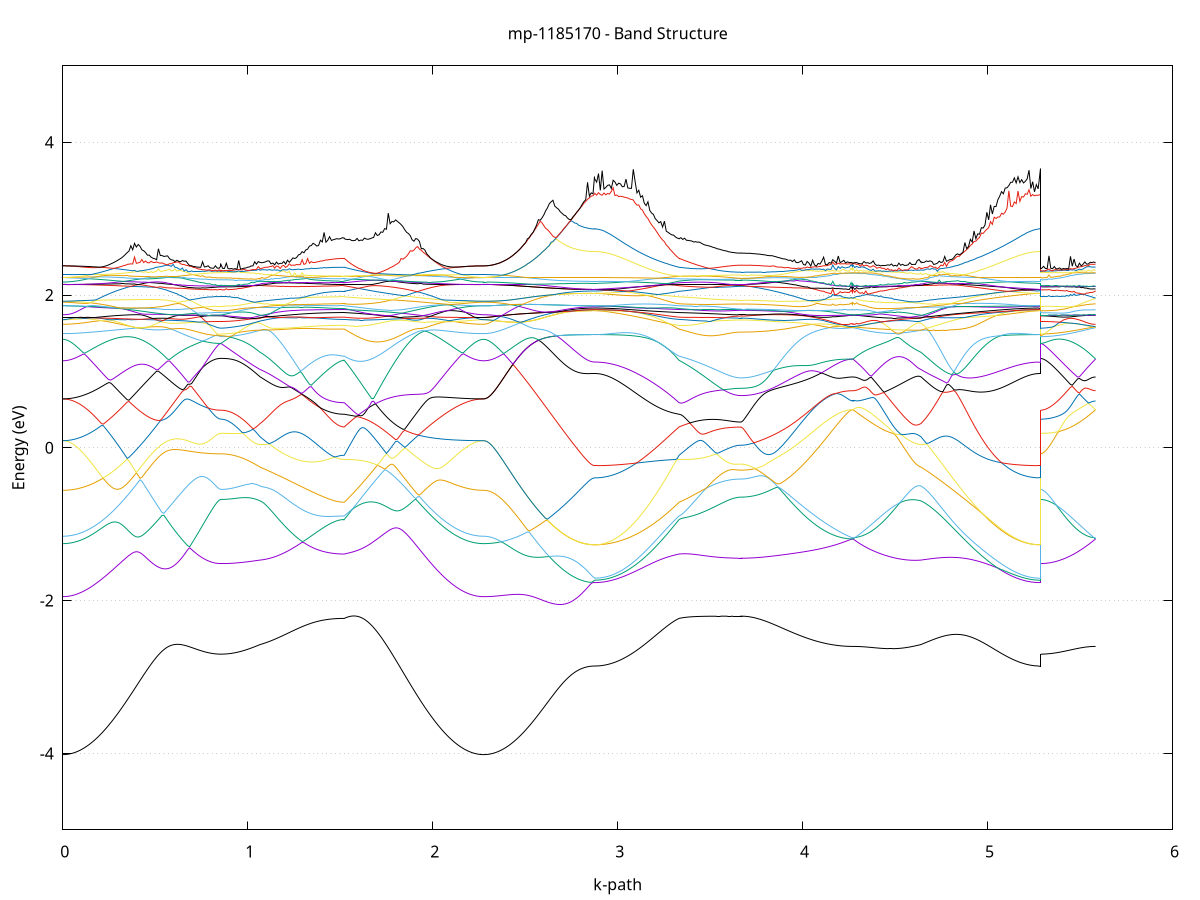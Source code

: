 set title 'mp-1185170 - Band Structure'
set xlabel 'k-path'
set ylabel 'Energy (eV)'
set grid y
set yrange [-5:5]
set terminal png size 800,600
set output 'mp-1185170_bands_gnuplot.png'
plot '-' using 1:2 with lines notitle, '-' using 1:2 with lines notitle, '-' using 1:2 with lines notitle, '-' using 1:2 with lines notitle, '-' using 1:2 with lines notitle, '-' using 1:2 with lines notitle, '-' using 1:2 with lines notitle, '-' using 1:2 with lines notitle, '-' using 1:2 with lines notitle, '-' using 1:2 with lines notitle, '-' using 1:2 with lines notitle, '-' using 1:2 with lines notitle, '-' using 1:2 with lines notitle, '-' using 1:2 with lines notitle, '-' using 1:2 with lines notitle, '-' using 1:2 with lines notitle, '-' using 1:2 with lines notitle, '-' using 1:2 with lines notitle, '-' using 1:2 with lines notitle, '-' using 1:2 with lines notitle, '-' using 1:2 with lines notitle, '-' using 1:2 with lines notitle, '-' using 1:2 with lines notitle, '-' using 1:2 with lines notitle, '-' using 1:2 with lines notitle, '-' using 1:2 with lines notitle, '-' using 1:2 with lines notitle, '-' using 1:2 with lines notitle, '-' using 1:2 with lines notitle, '-' using 1:2 with lines notitle, '-' using 1:2 with lines notitle, '-' using 1:2 with lines notitle, '-' using 1:2 with lines notitle, '-' using 1:2 with lines notitle, '-' using 1:2 with lines notitle, '-' using 1:2 with lines notitle, '-' using 1:2 with lines notitle, '-' using 1:2 with lines notitle, '-' using 1:2 with lines notitle, '-' using 1:2 with lines notitle, '-' using 1:2 with lines notitle, '-' using 1:2 with lines notitle, '-' using 1:2 with lines notitle, '-' using 1:2 with lines notitle, '-' using 1:2 with lines notitle, '-' using 1:2 with lines notitle, '-' using 1:2 with lines notitle, '-' using 1:2 with lines notitle
0.000000 -32.645834
0.009944 -32.645734
0.019888 -32.645634
0.029832 -32.645534
0.039776 -32.645234
0.049720 -32.645034
0.059665 -32.644634
0.069609 -32.644234
0.079553 -32.643734
0.089497 -32.643234
0.099441 -32.642634
0.109385 -32.641934
0.119329 -32.641234
0.129273 -32.640434
0.139217 -32.639634
0.149161 -32.638734
0.159106 -32.637834
0.169050 -32.636734
0.178994 -32.635734
0.188938 -32.634634
0.198882 -32.633434
0.208826 -32.632234
0.218770 -32.630934
0.228714 -32.629634
0.238658 -32.628234
0.248602 -32.626834
0.258547 -32.625334
0.268491 -32.623834
0.278435 -32.622334
0.288379 -32.620734
0.298323 -32.619134
0.308267 -32.617434
0.318211 -32.615734
0.328155 -32.613934
0.338099 -32.612234
0.348043 -32.610434
0.357987 -32.608534
0.367932 -32.606734
0.377876 -32.604834
0.387820 -32.602934
0.397764 -32.600934
0.407708 -32.599034
0.417652 -32.597034
0.427596 -32.595034
0.437540 -32.593034
0.447484 -32.591034
0.457428 -32.588934
0.467373 -32.586934
0.477317 -32.584834
0.487261 -32.582834
0.497205 -32.580734
0.507149 -32.578734
0.517093 -32.576634
0.527037 -32.574534
0.536981 -32.572534
0.546925 -32.570534
0.556869 -32.568434
0.566813 -32.566434
0.576758 -32.564534
0.586702 -32.562534
0.596646 -32.560534
0.606590 -32.558634
0.616534 -32.556734
0.626478 -32.554834
0.636422 -32.553034
0.646366 -32.551234
0.656310 -32.549534
0.666254 -32.547834
0.676199 -32.546134
0.686143 -32.544534
0.696087 -32.543034
0.706031 -32.541534
0.715975 -32.540134
0.725919 -32.538734
0.735863 -32.537534
0.745807 -32.536334
0.755751 -32.535234
0.765695 -32.534134
0.775640 -32.533234
0.785584 -32.532434
0.795528 -32.531734
0.805472 -32.531034
0.815416 -32.530534
0.825360 -32.530134
0.835304 -32.529834
0.845248 -32.529634
0.855192 -32.529634
0.855192 -32.529534
0.864789 -32.529634
0.874386 -32.529634
0.883983 -32.529634
0.893580 -32.529634
0.903177 -32.529634
0.912774 -32.529634
0.922371 -32.529634
0.931968 -32.529634
0.941565 -32.529734
0.951162 -32.529734
0.960759 -32.529734
0.970356 -32.529734
0.979953 -32.529834
0.989550 -32.529834
0.999147 -32.529834
1.008744 -32.529834
1.018341 -32.529934
1.027938 -32.529934
1.037535 -32.529934
1.047132 -32.530034
1.056729 -32.530034
1.066325 -32.530034
1.066325 -32.530034
1.076226 -32.530134
1.086126 -32.530234
1.096027 -32.530334
1.105927 -32.530534
1.115828 -32.530734
1.125728 -32.530934
1.135628 -32.531234
1.145529 -32.531434
1.155429 -32.531734
1.165330 -32.532134
1.175230 -32.532434
1.185130 -32.532834
1.195031 -32.533134
1.204931 -32.533534
1.214832 -32.533934
1.224732 -32.534334
1.234632 -32.534734
1.244533 -32.535134
1.254433 -32.535534
1.264334 -32.535934
1.274234 -32.536334
1.284134 -32.536734
1.294035 -32.537134
1.303935 -32.537434
1.313836 -32.537834
1.323736 -32.538234
1.333636 -32.538534
1.343537 -32.538934
1.353437 -32.539234
1.363338 -32.539534
1.373238 -32.539834
1.383138 -32.540134
1.393039 -32.540334
1.402939 -32.540634
1.412840 -32.540834
1.422740 -32.541034
1.432640 -32.541234
1.442541 -32.541434
1.452441 -32.541634
1.462342 -32.541734
1.472242 -32.541834
1.482142 -32.541934
1.492043 -32.542034
1.501943 -32.542034
1.511844 -32.542134
1.521744 -32.542134
1.521744 -32.542134
1.531665 -32.543034
1.541586 -32.544034
1.551507 -32.545034
1.561429 -32.546134
1.571350 -32.547234
1.581271 -32.548434
1.591192 -32.549734
1.601113 -32.551034
1.611034 -32.552434
1.620955 -32.553834
1.630876 -32.555234
1.640798 -32.556734
1.650719 -32.558334
1.660640 -32.559934
1.670561 -32.561534
1.680482 -32.563234
1.690403 -32.564934
1.700324 -32.566734
1.710246 -32.568534
1.720167 -32.570334
1.730088 -32.572134
1.740009 -32.574034
1.749930 -32.575934
1.759851 -32.577834
1.769772 -32.579834
1.779693 -32.581734
1.789615 -32.583634
1.799536 -32.585634
1.809457 -32.587634
1.819378 -32.589534
1.829299 -32.591534
1.839220 -32.593534
1.849141 -32.595434
1.859062 -32.597434
1.868984 -32.599334
1.878905 -32.601234
1.888826 -32.603134
1.898747 -32.605034
1.908668 -32.606934
1.918589 -32.608734
1.928510 -32.610534
1.938432 -32.612334
1.948353 -32.614134
1.958274 -32.615834
1.968195 -32.617534
1.978116 -32.619234
1.988037 -32.620834
1.997958 -32.622434
2.007879 -32.623934
2.017801 -32.625434
2.027722 -32.626934
2.037643 -32.628334
2.047564 -32.629634
2.057485 -32.631034
2.067406 -32.632234
2.077327 -32.633534
2.087249 -32.634634
2.097170 -32.635734
2.107091 -32.636834
2.117012 -32.637834
2.126933 -32.638734
2.136854 -32.639634
2.146775 -32.640534
2.156696 -32.641234
2.166618 -32.642034
2.176539 -32.642634
2.186460 -32.643234
2.196381 -32.643734
2.206302 -32.644234
2.216223 -32.644634
2.226144 -32.645034
2.236065 -32.645234
2.245987 -32.645534
2.255908 -32.645634
2.265829 -32.645734
2.275750 -32.645734
2.275750 -32.645734
2.285601 -32.645734
2.295453 -32.645634
2.305304 -32.645434
2.315155 -32.645234
2.325007 -32.644834
2.334858 -32.644534
2.344709 -32.644034
2.354561 -32.643534
2.364412 -32.642834
2.374263 -32.642234
2.384115 -32.641434
2.393966 -32.640634
2.403817 -32.639734
2.413669 -32.638834
2.423520 -32.637734
2.433371 -32.636734
2.443223 -32.635534
2.453074 -32.634334
2.462925 -32.633034
2.472777 -32.631734
2.482628 -32.630234
2.492480 -32.628834
2.502331 -32.627234
2.512182 -32.625634
2.522034 -32.624034
2.531885 -32.622234
2.541736 -32.620534
2.551588 -32.618634
2.561439 -32.616734
2.571290 -32.614834
2.581142 -32.612834
2.590993 -32.610834
2.600844 -32.608734
2.610696 -32.606534
2.620547 -32.604334
2.630398 -32.602134
2.640250 -32.599834
2.650101 -32.597534
2.659952 -32.595134
2.669804 -32.592734
2.679655 -32.590234
2.689506 -32.587834
2.699358 -32.585234
2.709209 -32.582734
2.719060 -32.580134
2.728912 -32.577534
2.738763 -32.574834
2.748614 -32.572134
2.758466 -32.569434
2.768317 -32.566734
2.778168 -32.564034
2.788020 -32.561234
2.797871 -32.558434
2.807722 -32.555634
2.817574 -32.552934
2.827425 -32.550134
2.837276 -32.547334
2.847128 -32.544634
2.856979 -32.542034
2.866830 -32.539834
2.876682 -32.538734
2.876682 -32.538734
2.886582 -32.538734
2.896483 -32.538634
2.906383 -32.538534
2.916283 -32.538334
2.926184 -32.538034
2.936084 -32.537734
2.945985 -32.537434
2.955885 -32.536934
2.965785 -32.536534
2.975686 -32.535934
2.985586 -32.535434
2.995487 -32.534734
3.005387 -32.534034
3.015287 -32.533334
3.025188 -32.532534
3.035088 -32.531934
3.044989 -32.531934
3.054889 -32.532034
3.064789 -32.532034
3.074690 -32.532134
3.084590 -32.532134
3.094491 -32.532234
3.104391 -32.532334
3.114291 -32.532434
3.124192 -32.532634
3.134092 -32.532734
3.143993 -32.532934
3.153893 -32.533134
3.163793 -32.533334
3.173694 -32.533534
3.183594 -32.533834
3.193495 -32.534034
3.203395 -32.534434
3.213295 -32.534734
3.223196 -32.535134
3.233096 -32.535534
3.242997 -32.536034
3.252897 -32.536534
3.262797 -32.537034
3.272698 -32.537634
3.282598 -32.538234
3.292499 -32.538934
3.302399 -32.539634
3.312300 -32.540434
3.322200 -32.541234
3.332100 -32.542134
3.332100 -32.542134
3.341968 -32.542534
3.351836 -32.543134
3.361704 -32.543734
3.371572 -32.544434
3.381440 -32.545134
3.391308 -32.545934
3.401176 -32.546734
3.411044 -32.547534
3.420912 -32.548434
3.430780 -32.549234
3.440648 -32.550134
3.450516 -32.550934
3.460384 -32.551734
3.470252 -32.552634
3.480120 -32.553434
3.489988 -32.554134
3.499856 -32.554934
3.509724 -32.555634
3.519592 -32.556334
3.529460 -32.556934
3.539328 -32.557534
3.549196 -32.558134
3.559064 -32.558634
3.568932 -32.559134
3.578800 -32.559634
3.588668 -32.560034
3.598536 -32.560334
3.608404 -32.560734
3.618272 -32.560934
3.628140 -32.561134
3.638008 -32.561334
3.647876 -32.561434
3.657744 -32.561534
3.667612 -32.561534
3.667612 -32.561534
3.677526 -32.561534
3.687439 -32.561534
3.697352 -32.561434
3.707266 -32.561334
3.717179 -32.561134
3.727092 -32.560934
3.737006 -32.560734
3.746919 -32.560534
3.756832 -32.560234
3.766746 -32.559934
3.776659 -32.559634
3.786572 -32.559234
3.796486 -32.558834
3.806399 -32.558434
3.816312 -32.557934
3.826225 -32.557434
3.836139 -32.556934
3.846052 -32.556334
3.855965 -32.555834
3.865879 -32.555234
3.875792 -32.554634
3.885705 -32.553934
3.895619 -32.553334
3.905532 -32.552634
3.915445 -32.551934
3.925359 -32.551234
3.935272 -32.550434
3.945185 -32.549734
3.955099 -32.548934
3.965012 -32.548134
3.974925 -32.547334
3.984839 -32.546534
3.994752 -32.545734
4.004665 -32.544934
4.014578 -32.544134
4.024492 -32.543334
4.034405 -32.542434
4.044318 -32.541634
4.054232 -32.540834
4.064145 -32.540034
4.074058 -32.539234
4.083972 -32.538434
4.093885 -32.537634
4.103798 -32.536934
4.113712 -32.536134
4.123625 -32.535434
4.133538 -32.534734
4.143452 -32.534134
4.153365 -32.533534
4.163278 -32.532934
4.173192 -32.532334
4.183105 -32.531834
4.193018 -32.531434
4.202931 -32.530934
4.212845 -32.530634
4.222758 -32.530334
4.232671 -32.530034
4.242585 -32.529834
4.252498 -32.529734
4.262411 -32.529634
4.272325 -32.529634
4.272325 -32.529634
4.282250 -32.529634
4.292175 -32.529634
4.302100 -32.529634
4.312025 -32.529734
4.321950 -32.529734
4.331875 -32.529834
4.341800 -32.529934
4.351726 -32.530034
4.361651 -32.530134
4.371576 -32.530234
4.381501 -32.530234
4.391426 -32.530334
4.401351 -32.530434
4.411276 -32.530434
4.421201 -32.530534
4.431126 -32.530534
4.441051 -32.530634
4.450977 -32.530634
4.460902 -32.530634
4.470827 -32.530734
4.480752 -32.530734
4.490677 -32.530734
4.500602 -32.530634
4.510527 -32.530634
4.520452 -32.530634
4.530377 -32.530534
4.540302 -32.530534
4.550228 -32.530434
4.560153 -32.530334
4.570078 -32.530334
4.580003 -32.530234
4.589928 -32.530234
4.599853 -32.530134
4.609778 -32.530134
4.619703 -32.530034
4.629628 -32.530034
4.639553 -32.530134
4.639553 -32.530134
4.649462 -32.530134
4.659371 -32.530134
4.669279 -32.530234
4.679188 -32.530234
4.689096 -32.530334
4.699005 -32.530334
4.708914 -32.530334
4.718822 -32.530434
4.728731 -32.530434
4.738639 -32.530534
4.748548 -32.530534
4.758457 -32.530634
4.768365 -32.530634
4.778274 -32.530734
4.788182 -32.530734
4.798091 -32.530734
4.808000 -32.530834
4.817908 -32.530834
4.827817 -32.530934
4.837725 -32.530934
4.847634 -32.531034
4.857543 -32.531034
4.867451 -32.531034
4.877360 -32.531134
4.887269 -32.531134
4.897177 -32.531234
4.907086 -32.531234
4.916994 -32.531234
4.926903 -32.531334
4.936812 -32.531334
4.946720 -32.531334
4.956629 -32.531434
4.966537 -32.531434
4.976446 -32.531434
4.986355 -32.531534
4.996263 -32.531534
5.006172 -32.531534
5.016080 -32.531534
5.025989 -32.531634
5.035898 -32.531634
5.045806 -32.531634
5.055715 -32.531634
5.065623 -32.531634
5.075532 -32.531734
5.085441 -32.531734
5.095349 -32.531734
5.105258 -32.531734
5.115166 -32.531734
5.125075 -32.531734
5.134984 -32.532534
5.144892 -32.533334
5.154801 -32.534134
5.164709 -32.534734
5.174618 -32.535434
5.184527 -32.535934
5.194435 -32.536534
5.204344 -32.536934
5.214252 -32.537434
5.224161 -32.537734
5.234070 -32.538034
5.243978 -32.538334
5.253887 -32.538534
5.263795 -32.538634
5.273704 -32.538734
5.283613 -32.538734
5.283613 -32.529534
5.293305 -32.529634
5.302997 -32.529634
5.312690 -32.529634
5.322382 -32.529634
5.332075 -32.529634
5.341767 -32.529634
5.351460 -32.529634
5.361152 -32.529634
5.370845 -32.529634
5.380537 -32.529634
5.390229 -32.529534
5.399922 -32.529634
5.409614 -32.529634
5.419307 -32.529634
5.428999 -32.529534
5.438692 -32.529634
5.448384 -32.529634
5.458077 -32.529634
5.467769 -32.529634
5.477461 -32.529634
5.487154 -32.529634
5.496846 -32.529634
5.506539 -32.529634
5.516231 -32.529634
5.525924 -32.529534
5.535616 -32.529634
5.545309 -32.529634
5.555001 -32.529634
5.564694 -32.529634
5.574386 -32.529634
5.584078 -32.529634
e
0.000000 -32.420834
0.009944 -32.420834
0.019888 -32.420834
0.029832 -32.420834
0.039776 -32.420834
0.049720 -32.420934
0.059665 -32.421034
0.069609 -32.421034
0.079553 -32.421134
0.089497 -32.421234
0.099441 -32.421334
0.109385 -32.421434
0.119329 -32.421534
0.129273 -32.421634
0.139217 -32.421834
0.149161 -32.421934
0.159106 -32.422134
0.169050 -32.422334
0.178994 -32.422434
0.188938 -32.422634
0.198882 -32.422834
0.208826 -32.423134
0.218770 -32.423334
0.228714 -32.423534
0.238658 -32.423834
0.248602 -32.424034
0.258547 -32.424334
0.268491 -32.424634
0.278435 -32.424934
0.288379 -32.425234
0.298323 -32.425534
0.308267 -32.425834
0.318211 -32.426234
0.328155 -32.426534
0.338099 -32.426934
0.348043 -32.427334
0.357987 -32.427734
0.367932 -32.428134
0.377876 -32.428534
0.387820 -32.428934
0.397764 -32.429434
0.407708 -32.429834
0.417652 -32.430334
0.427596 -32.430834
0.437540 -32.431334
0.447484 -32.431834
0.457428 -32.432434
0.467373 -32.432934
0.477317 -32.433434
0.487261 -32.434034
0.497205 -32.434634
0.507149 -32.435234
0.517093 -32.435834
0.527037 -32.436434
0.536981 -32.437034
0.546925 -32.437734
0.556869 -32.438334
0.566813 -32.439034
0.576758 -32.439734
0.586702 -32.440334
0.596646 -32.441034
0.606590 -32.441734
0.616534 -32.442434
0.626478 -32.443134
0.636422 -32.443834
0.646366 -32.444534
0.656310 -32.445234
0.666254 -32.445934
0.676199 -32.446634
0.686143 -32.447234
0.696087 -32.447934
0.706031 -32.448634
0.715975 -32.449234
0.725919 -32.449834
0.735863 -32.450434
0.745807 -32.451034
0.755751 -32.451534
0.765695 -32.452034
0.775640 -32.452534
0.785584 -32.452934
0.795528 -32.453234
0.805472 -32.453634
0.815416 -32.453834
0.825360 -32.454034
0.835304 -32.454234
0.845248 -32.454334
0.855192 -32.454334
0.855192 -32.454334
0.864789 -32.454334
0.874386 -32.454234
0.883983 -32.454134
0.893580 -32.453934
0.903177 -32.453734
0.912774 -32.453534
0.922371 -32.453834
0.931968 -32.454234
0.941565 -32.454734
0.951162 -32.455234
0.960759 -32.455834
0.970356 -32.456434
0.979953 -32.457034
0.989550 -32.457734
0.999147 -32.458534
1.008744 -32.459334
1.018341 -32.460134
1.027938 -32.461034
1.037535 -32.462034
1.047132 -32.462934
1.056729 -32.464034
1.066325 -32.465034
1.066325 -32.465034
1.076226 -32.465834
1.086126 -32.466634
1.096027 -32.467334
1.105927 -32.468134
1.115828 -32.468834
1.125728 -32.469634
1.135628 -32.470334
1.145529 -32.471034
1.155429 -32.471734
1.165330 -32.472434
1.175230 -32.473134
1.185130 -32.473834
1.195031 -32.474534
1.204931 -32.475134
1.214832 -32.475734
1.224732 -32.476434
1.234632 -32.476934
1.244533 -32.477534
1.254433 -32.478134
1.264334 -32.478734
1.274234 -32.479234
1.284134 -32.479734
1.294035 -32.480234
1.303935 -32.480734
1.313836 -32.481234
1.323736 -32.481634
1.333636 -32.482134
1.343537 -32.482534
1.353437 -32.482934
1.363338 -32.483234
1.373238 -32.483634
1.383138 -32.483934
1.393039 -32.484234
1.402939 -32.484534
1.412840 -32.484734
1.422740 -32.485034
1.432640 -32.485234
1.442541 -32.485434
1.452441 -32.485534
1.462342 -32.485734
1.472242 -32.485834
1.482142 -32.485934
1.492043 -32.486034
1.501943 -32.486134
1.511844 -32.486134
1.521744 -32.486134
1.521744 -32.486134
1.531665 -32.484134
1.541586 -32.482034
1.551507 -32.480034
1.561429 -32.477934
1.571350 -32.475834
1.581271 -32.473734
1.591192 -32.471634
1.601113 -32.469534
1.611034 -32.467334
1.620955 -32.465234
1.630876 -32.463034
1.640798 -32.460934
1.650719 -32.458734
1.660640 -32.456534
1.670561 -32.454434
1.680482 -32.452234
1.690403 -32.450134
1.700324 -32.447934
1.710246 -32.445734
1.720167 -32.443634
1.730088 -32.441534
1.740009 -32.439334
1.749930 -32.437234
1.759851 -32.435134
1.769772 -32.433034
1.779693 -32.430934
1.789615 -32.428834
1.799536 -32.426834
1.809457 -32.426734
1.819378 -32.426734
1.829299 -32.426634
1.839220 -32.426634
1.849141 -32.426534
1.859062 -32.426434
1.868984 -32.426334
1.878905 -32.426234
1.888826 -32.426034
1.898747 -32.425934
1.908668 -32.425834
1.918589 -32.425634
1.928510 -32.425434
1.938432 -32.425234
1.948353 -32.425134
1.958274 -32.424934
1.968195 -32.424734
1.978116 -32.424534
1.988037 -32.424334
1.997958 -32.424134
2.007879 -32.423934
2.017801 -32.423734
2.027722 -32.423534
2.037643 -32.423434
2.047564 -32.423234
2.057485 -32.423034
2.067406 -32.422834
2.077327 -32.422634
2.087249 -32.422534
2.097170 -32.422334
2.107091 -32.422234
2.117012 -32.422034
2.126933 -32.421934
2.136854 -32.421734
2.146775 -32.421634
2.156696 -32.421534
2.166618 -32.421434
2.176539 -32.421334
2.186460 -32.421234
2.196381 -32.421134
2.206302 -32.421034
2.216223 -32.421034
2.226144 -32.420934
2.236065 -32.420934
2.245987 -32.420834
2.255908 -32.420834
2.265829 -32.420834
2.275750 -32.420834
2.275750 -32.420834
2.285601 -32.420834
2.295453 -32.420934
2.305304 -32.421134
2.315155 -32.421434
2.325007 -32.421734
2.334858 -32.422234
2.344709 -32.422734
2.354561 -32.423234
2.364412 -32.423934
2.374263 -32.424634
2.384115 -32.425434
2.393966 -32.426334
2.403817 -32.427234
2.413669 -32.428234
2.423520 -32.429334
2.433371 -32.430534
2.443223 -32.431734
2.453074 -32.433034
2.462925 -32.434434
2.472777 -32.435834
2.482628 -32.437434
2.492480 -32.438934
2.502331 -32.440634
2.512182 -32.442334
2.522034 -32.444034
2.531885 -32.445834
2.541736 -32.447734
2.551588 -32.449634
2.561439 -32.451634
2.571290 -32.453734
2.581142 -32.455834
2.590993 -32.457934
2.600844 -32.460134
2.610696 -32.462434
2.620547 -32.464734
2.630398 -32.467034
2.640250 -32.469434
2.650101 -32.471834
2.659952 -32.474334
2.669804 -32.476834
2.679655 -32.479334
2.689506 -32.481934
2.699358 -32.484534
2.709209 -32.487134
2.719060 -32.489834
2.728912 -32.492534
2.738763 -32.495234
2.748614 -32.498034
2.758466 -32.500734
2.768317 -32.503534
2.778168 -32.506334
2.788020 -32.509134
2.797871 -32.511934
2.807722 -32.514834
2.817574 -32.517634
2.827425 -32.520434
2.837276 -32.523234
2.847128 -32.525934
2.856979 -32.528534
2.866830 -32.530834
2.876682 -32.531834
2.876682 -32.531834
2.886582 -32.531834
2.896483 -32.531834
2.906383 -32.531834
2.916283 -32.531834
2.926184 -32.531834
2.936084 -32.531834
2.945985 -32.531834
2.955885 -32.531834
2.965785 -32.531834
2.975686 -32.531834
2.985586 -32.531834
2.995487 -32.531834
3.005387 -32.531834
3.015287 -32.531834
3.025188 -32.531934
3.035088 -32.531634
3.044989 -32.530734
3.054889 -32.529834
3.064789 -32.528834
3.074690 -32.527734
3.084590 -32.526734
3.094491 -32.525534
3.104391 -32.524334
3.114291 -32.523134
3.124192 -32.521834
3.134092 -32.520534
3.143993 -32.519134
3.153893 -32.517734
3.163793 -32.516234
3.173694 -32.514734
3.183594 -32.513234
3.193495 -32.511634
3.203395 -32.510034
3.213295 -32.508434
3.223196 -32.506734
3.233096 -32.505034
3.242997 -32.503234
3.252897 -32.501434
3.262797 -32.499634
3.272698 -32.497734
3.282598 -32.495934
3.292499 -32.494034
3.302399 -32.492134
3.312300 -32.490134
3.322200 -32.488134
3.332100 -32.486134
3.332100 -32.486134
3.341968 -32.485234
3.351836 -32.484234
3.361704 -32.483034
3.371572 -32.481934
3.381440 -32.480634
3.391308 -32.479434
3.401176 -32.478134
3.411044 -32.476834
3.420912 -32.475534
3.430780 -32.474234
3.440648 -32.472934
3.450516 -32.471634
3.460384 -32.470334
3.470252 -32.469134
3.480120 -32.467834
3.489988 -32.466634
3.499856 -32.465534
3.509724 -32.464434
3.519592 -32.463334
3.529460 -32.462234
3.539328 -32.461334
3.549196 -32.460334
3.559064 -32.459534
3.568932 -32.458634
3.578800 -32.457934
3.588668 -32.457234
3.598536 -32.456634
3.608404 -32.456134
3.618272 -32.455634
3.628140 -32.455234
3.638008 -32.455034
3.647876 -32.454734
3.657744 -32.454634
3.667612 -32.454634
3.667612 -32.454534
3.677526 -32.454634
3.687439 -32.454634
3.697352 -32.454634
3.707266 -32.454634
3.717179 -32.454534
3.727092 -32.454534
3.737006 -32.454534
3.746919 -32.454534
3.756832 -32.454534
3.766746 -32.454434
3.776659 -32.454534
3.786572 -32.454434
3.796486 -32.454434
3.806399 -32.454434
3.816312 -32.454434
3.826225 -32.454434
3.836139 -32.454434
3.846052 -32.454334
3.855965 -32.454334
3.865879 -32.454334
3.875792 -32.454234
3.885705 -32.454234
3.895619 -32.454234
3.905532 -32.454234
3.915445 -32.454134
3.925359 -32.454134
3.935272 -32.454134
3.945185 -32.454134
3.955099 -32.454034
3.965012 -32.454034
3.974925 -32.454034
3.984839 -32.453934
3.994752 -32.453934
4.004665 -32.453934
4.014578 -32.453934
4.024492 -32.453834
4.034405 -32.453834
4.044318 -32.453834
4.054232 -32.453734
4.064145 -32.453734
4.074058 -32.453734
4.083972 -32.453734
4.093885 -32.453634
4.103798 -32.453634
4.113712 -32.453634
4.123625 -32.453634
4.133538 -32.453534
4.143452 -32.453534
4.153365 -32.453534
4.163278 -32.453534
4.173192 -32.453534
4.183105 -32.453434
4.193018 -32.453434
4.202931 -32.453434
4.212845 -32.453434
4.222758 -32.453434
4.232671 -32.453434
4.242585 -32.453434
4.252498 -32.453434
4.262411 -32.453434
4.272325 -32.453434
4.272325 -32.453434
4.282250 -32.453434
4.292175 -32.453434
4.302100 -32.453434
4.312025 -32.453434
4.321950 -32.453434
4.331875 -32.453334
4.341800 -32.453334
4.351726 -32.453334
4.361651 -32.453334
4.371576 -32.453434
4.381501 -32.453534
4.391426 -32.453634
4.401351 -32.453734
4.411276 -32.453934
4.421201 -32.454134
4.431126 -32.454334
4.441051 -32.454634
4.450977 -32.454934
4.460902 -32.455234
4.470827 -32.455534
4.480752 -32.455934
4.490677 -32.456334
4.500602 -32.456734
4.510527 -32.457234
4.520452 -32.457734
4.530377 -32.458234
4.540302 -32.458734
4.550228 -32.459334
4.560153 -32.459934
4.570078 -32.460534
4.580003 -32.461134
4.589928 -32.461834
4.599853 -32.462434
4.609778 -32.463034
4.619703 -32.463734
4.629628 -32.464434
4.639553 -32.465034
4.639553 -32.465034
4.649462 -32.466134
4.659371 -32.467334
4.669279 -32.468534
4.679188 -32.469834
4.689096 -32.471034
4.699005 -32.472434
4.708914 -32.473734
4.718822 -32.475034
4.728731 -32.476434
4.738639 -32.477934
4.748548 -32.479334
4.758457 -32.480834
4.768365 -32.482334
4.778274 -32.483834
4.788182 -32.485334
4.798091 -32.486834
4.808000 -32.488434
4.817908 -32.489934
4.827817 -32.491534
4.837725 -32.493134
4.847634 -32.494634
4.857543 -32.496234
4.867451 -32.497834
4.877360 -32.499334
4.887269 -32.500934
4.897177 -32.502434
4.907086 -32.504034
4.916994 -32.505534
4.926903 -32.507034
4.936812 -32.508534
4.946720 -32.510034
4.956629 -32.511534
4.966537 -32.512934
4.976446 -32.514334
4.986355 -32.515734
4.996263 -32.517134
5.006172 -32.518434
5.016080 -32.519834
5.025989 -32.521034
5.035898 -32.522334
5.045806 -32.523534
5.055715 -32.524734
5.065623 -32.525834
5.075532 -32.526934
5.085441 -32.527934
5.095349 -32.529034
5.105258 -32.529934
5.115166 -32.530834
5.125075 -32.531734
5.134984 -32.531734
5.144892 -32.531734
5.154801 -32.531834
5.164709 -32.531834
5.174618 -32.531834
5.184527 -32.531834
5.194435 -32.531834
5.204344 -32.531834
5.214252 -32.531834
5.224161 -32.531834
5.234070 -32.531834
5.243978 -32.531834
5.253887 -32.531834
5.263795 -32.531834
5.273704 -32.531834
5.283613 -32.531834
5.283613 -32.454334
5.293305 -32.454334
5.302997 -32.454334
5.312690 -32.454334
5.322382 -32.454334
5.332075 -32.454334
5.341767 -32.454234
5.351460 -32.454234
5.361152 -32.454234
5.370845 -32.454234
5.380537 -32.454234
5.390229 -32.454234
5.399922 -32.454134
5.409614 -32.454134
5.419307 -32.454134
5.428999 -32.454034
5.438692 -32.454034
5.448384 -32.454034
5.458077 -32.453934
5.467769 -32.453934
5.477461 -32.453934
5.487154 -32.453834
5.496846 -32.453834
5.506539 -32.453834
5.516231 -32.453734
5.525924 -32.453734
5.535616 -32.453634
5.545309 -32.453634
5.555001 -32.453534
5.564694 -32.453534
5.574386 -32.453434
5.584078 -32.453434
e
0.000000 -32.370734
0.009944 -32.370734
0.019888 -32.370834
0.029832 -32.370934
0.039776 -32.371134
0.049720 -32.371434
0.059665 -32.371734
0.069609 -32.372034
0.079553 -32.372434
0.089497 -32.372934
0.099441 -32.373434
0.109385 -32.374034
0.119329 -32.374634
0.129273 -32.375334
0.139217 -32.376034
0.149161 -32.376834
0.159106 -32.377634
0.169050 -32.378434
0.178994 -32.379334
0.188938 -32.380334
0.198882 -32.381334
0.208826 -32.382334
0.218770 -32.383434
0.228714 -32.384534
0.238658 -32.385634
0.248602 -32.386834
0.258547 -32.388034
0.268491 -32.389234
0.278435 -32.390534
0.288379 -32.391834
0.298323 -32.393134
0.308267 -32.394534
0.318211 -32.395934
0.328155 -32.397334
0.338099 -32.398734
0.348043 -32.400134
0.357987 -32.401534
0.367932 -32.403034
0.377876 -32.404534
0.387820 -32.405934
0.397764 -32.407434
0.407708 -32.408934
0.417652 -32.410434
0.427596 -32.411934
0.437540 -32.413434
0.447484 -32.414934
0.457428 -32.416434
0.467373 -32.417934
0.477317 -32.419334
0.487261 -32.420834
0.497205 -32.422234
0.507149 -32.423734
0.517093 -32.425134
0.527037 -32.426534
0.536981 -32.427934
0.546925 -32.429234
0.556869 -32.430534
0.566813 -32.431834
0.576758 -32.433134
0.586702 -32.434434
0.596646 -32.435634
0.606590 -32.436834
0.616534 -32.438034
0.626478 -32.439134
0.636422 -32.440134
0.646366 -32.441234
0.656310 -32.442234
0.666254 -32.443134
0.676199 -32.444134
0.686143 -32.445034
0.696087 -32.445834
0.706031 -32.446634
0.715975 -32.447334
0.725919 -32.448034
0.735863 -32.448734
0.745807 -32.449334
0.755751 -32.449834
0.765695 -32.450334
0.775640 -32.450834
0.785584 -32.451234
0.795528 -32.451534
0.805472 -32.451834
0.815416 -32.452134
0.825360 -32.452334
0.835304 -32.452434
0.845248 -32.452534
0.855192 -32.452534
0.855192 -32.452534
0.864789 -32.452534
0.874386 -32.452634
0.883983 -32.452834
0.893580 -32.452934
0.903177 -32.453234
0.912774 -32.453434
0.922371 -32.453134
0.931968 -32.452734
0.941565 -32.452334
0.951162 -32.451834
0.960759 -32.451334
0.970356 -32.450734
0.979953 -32.450134
0.989550 -32.449434
0.999147 -32.448734
1.008744 -32.448034
1.018341 -32.447234
1.027938 -32.446434
1.037535 -32.445534
1.047132 -32.444634
1.056729 -32.443634
1.066325 -32.442634
1.066325 -32.442634
1.076226 -32.441934
1.086126 -32.441134
1.096027 -32.440334
1.105927 -32.439434
1.115828 -32.438634
1.125728 -32.437734
1.135628 -32.436834
1.145529 -32.435934
1.155429 -32.435034
1.165330 -32.434034
1.175230 -32.433134
1.185130 -32.432234
1.195031 -32.431234
1.204931 -32.430334
1.214832 -32.429434
1.224732 -32.428534
1.234632 -32.427634
1.244533 -32.426734
1.254433 -32.425834
1.264334 -32.424934
1.274234 -32.424134
1.284134 -32.423234
1.294035 -32.422434
1.303935 -32.421734
1.313836 -32.420934
1.323736 -32.420234
1.333636 -32.419534
1.343537 -32.418834
1.353437 -32.418234
1.363338 -32.417634
1.373238 -32.417034
1.383138 -32.416434
1.393039 -32.415934
1.402939 -32.415534
1.412840 -32.415034
1.422740 -32.414634
1.432640 -32.414334
1.442541 -32.413934
1.452441 -32.413634
1.462342 -32.413434
1.472242 -32.413134
1.482142 -32.413034
1.492043 -32.412834
1.501943 -32.412734
1.511844 -32.412734
1.521744 -32.412734
1.521744 -32.412734
1.531665 -32.413734
1.541586 -32.414734
1.551507 -32.415734
1.561429 -32.416634
1.571350 -32.417534
1.581271 -32.418334
1.591192 -32.419134
1.601113 -32.419934
1.611034 -32.420634
1.620955 -32.421334
1.630876 -32.421934
1.640798 -32.422534
1.650719 -32.423134
1.660640 -32.423634
1.670561 -32.424134
1.680482 -32.424534
1.690403 -32.424834
1.700324 -32.425234
1.710246 -32.425534
1.720167 -32.425834
1.730088 -32.426034
1.740009 -32.426234
1.749930 -32.426334
1.759851 -32.426534
1.769772 -32.426634
1.779693 -32.426634
1.789615 -32.426734
1.799536 -32.426734
1.809457 -32.424834
1.819378 -32.422834
1.829299 -32.420834
1.839220 -32.418834
1.849141 -32.416934
1.859062 -32.414934
1.868984 -32.413034
1.878905 -32.411234
1.888826 -32.409334
1.898747 -32.407634
1.908668 -32.405834
1.918589 -32.404034
1.928510 -32.402334
1.938432 -32.400734
1.948353 -32.399034
1.958274 -32.397434
1.968195 -32.395934
1.978116 -32.394334
1.988037 -32.392934
1.997958 -32.391434
2.007879 -32.390034
2.017801 -32.388734
2.027722 -32.387434
2.037643 -32.386134
2.047564 -32.384934
2.057485 -32.383734
2.067406 -32.382634
2.077327 -32.381534
2.087249 -32.380434
2.097170 -32.379534
2.107091 -32.378534
2.117012 -32.377734
2.126933 -32.376834
2.136854 -32.376034
2.146775 -32.375334
2.156696 -32.374634
2.166618 -32.374034
2.176539 -32.373434
2.186460 -32.372934
2.196381 -32.372434
2.206302 -32.372034
2.216223 -32.371734
2.226144 -32.371434
2.236065 -32.371134
2.245987 -32.370934
2.255908 -32.370834
2.265829 -32.370734
2.275750 -32.370734
2.275750 -32.370734
2.285601 -32.370734
2.295453 -32.370734
2.305304 -32.370734
2.315155 -32.370734
2.325007 -32.370734
2.334858 -32.370734
2.344709 -32.370734
2.354561 -32.370734
2.364412 -32.370734
2.374263 -32.370734
2.384115 -32.370834
2.393966 -32.370834
2.403817 -32.370834
2.413669 -32.370834
2.423520 -32.370834
2.433371 -32.370834
2.443223 -32.370934
2.453074 -32.370934
2.462925 -32.370934
2.472777 -32.370934
2.482628 -32.370934
2.492480 -32.371034
2.502331 -32.371034
2.512182 -32.371034
2.522034 -32.371034
2.531885 -32.371034
2.541736 -32.371134
2.551588 -32.371134
2.561439 -32.371134
2.571290 -32.371134
2.581142 -32.371234
2.590993 -32.371234
2.600844 -32.371234
2.610696 -32.371234
2.620547 -32.371234
2.630398 -32.371334
2.640250 -32.371334
2.650101 -32.371334
2.659952 -32.371334
2.669804 -32.371434
2.679655 -32.371434
2.689506 -32.371434
2.699358 -32.371434
2.709209 -32.371434
2.719060 -32.371434
2.728912 -32.371434
2.738763 -32.371534
2.748614 -32.371534
2.758466 -32.371534
2.768317 -32.371534
2.778168 -32.371534
2.788020 -32.371534
2.797871 -32.371534
2.807722 -32.371634
2.817574 -32.371634
2.827425 -32.371634
2.837276 -32.371634
2.847128 -32.371634
2.856979 -32.371634
2.866830 -32.371634
2.876682 -32.371634
2.876682 -32.371634
2.886582 -32.371634
2.896483 -32.371734
2.906383 -32.371834
2.916283 -32.372034
2.926184 -32.372334
2.936084 -32.372634
2.945985 -32.372934
2.955885 -32.373434
2.965785 -32.373834
2.975686 -32.374334
2.985586 -32.374934
2.995487 -32.375534
3.005387 -32.376234
3.015287 -32.376934
3.025188 -32.377634
3.035088 -32.378434
3.044989 -32.379334
3.054889 -32.380234
3.064789 -32.381134
3.074690 -32.382134
3.084590 -32.383134
3.094491 -32.384134
3.104391 -32.385234
3.114291 -32.386334
3.124192 -32.387434
3.134092 -32.388634
3.143993 -32.389734
3.153893 -32.390934
3.163793 -32.392134
3.173694 -32.393434
3.183594 -32.394634
3.193495 -32.395834
3.203395 -32.397134
3.213295 -32.398434
3.223196 -32.399634
3.233096 -32.400934
3.242997 -32.402134
3.252897 -32.403434
3.262797 -32.404634
3.272698 -32.405834
3.282598 -32.407034
3.292499 -32.408234
3.302399 -32.409434
3.312300 -32.410534
3.322200 -32.411634
3.332100 -32.412734
3.332100 -32.412734
3.341968 -32.413134
3.351836 -32.413634
3.361704 -32.414034
3.371572 -32.414534
3.381440 -32.414934
3.391308 -32.415434
3.401176 -32.415834
3.411044 -32.416334
3.420912 -32.416734
3.430780 -32.417134
3.440648 -32.417534
3.450516 -32.418034
3.460384 -32.418434
3.470252 -32.418834
3.480120 -32.419234
3.489988 -32.419534
3.499856 -32.419934
3.509724 -32.420334
3.519592 -32.420734
3.529460 -32.421034
3.539328 -32.421334
3.549196 -32.421734
3.559064 -32.422034
3.568932 -32.422334
3.578800 -32.422534
3.588668 -32.422834
3.598536 -32.423034
3.608404 -32.423234
3.618272 -32.423434
3.628140 -32.423634
3.638008 -32.423734
3.647876 -32.423834
3.657744 -32.423834
3.667612 -32.423834
3.667612 -32.423834
3.677526 -32.423934
3.687439 -32.423934
3.697352 -32.424034
3.707266 -32.424134
3.717179 -32.424234
3.727092 -32.424434
3.737006 -32.424634
3.746919 -32.424834
3.756832 -32.425034
3.766746 -32.425334
3.776659 -32.425634
3.786572 -32.426034
3.796486 -32.426334
3.806399 -32.426734
3.816312 -32.427134
3.826225 -32.427634
3.836139 -32.428134
3.846052 -32.428534
3.855965 -32.429134
3.865879 -32.429634
3.875792 -32.430234
3.885705 -32.430834
3.895619 -32.431434
3.905532 -32.432034
3.915445 -32.432634
3.925359 -32.433334
3.935272 -32.434034
3.945185 -32.434734
3.955099 -32.435434
3.965012 -32.436134
3.974925 -32.436834
3.984839 -32.437534
3.994752 -32.438334
4.004665 -32.439034
4.014578 -32.439834
4.024492 -32.440634
4.034405 -32.441334
4.044318 -32.442134
4.054232 -32.442934
4.064145 -32.443634
4.074058 -32.444334
4.083972 -32.445134
4.093885 -32.445834
4.103798 -32.446534
4.113712 -32.447234
4.123625 -32.447834
4.133538 -32.448534
4.143452 -32.449134
4.153365 -32.449734
4.163278 -32.450234
4.173192 -32.450834
4.183105 -32.451234
4.193018 -32.451734
4.202931 -32.452134
4.212845 -32.452434
4.222758 -32.452734
4.232671 -32.452934
4.242585 -32.453134
4.252498 -32.453334
4.262411 -32.453434
4.272325 -32.453434
4.272325 -32.453434
4.282250 -32.453434
4.292175 -32.453334
4.302100 -32.453334
4.312025 -32.453334
4.321950 -32.453234
4.331875 -32.453334
4.341800 -32.453234
4.351726 -32.453134
4.361651 -32.453034
4.371576 -32.452934
4.381501 -32.452734
4.391426 -32.452634
4.401351 -32.452434
4.411276 -32.452234
4.421201 -32.451934
4.431126 -32.451734
4.441051 -32.451434
4.450977 -32.451234
4.460902 -32.450934
4.470827 -32.450534
4.480752 -32.450234
4.490677 -32.449934
4.500602 -32.449534
4.510527 -32.449134
4.520452 -32.448734
4.530377 -32.448334
4.540302 -32.447934
4.550228 -32.447434
4.560153 -32.446934
4.570078 -32.446534
4.580003 -32.445934
4.589928 -32.445434
4.599853 -32.444934
4.609778 -32.444434
4.619703 -32.443834
4.629628 -32.443234
4.639553 -32.442634
4.639553 -32.442634
4.649462 -32.441634
4.659371 -32.440534
4.669279 -32.439334
4.679188 -32.438234
4.689096 -32.436934
4.699005 -32.435734
4.708914 -32.434434
4.718822 -32.433234
4.728731 -32.431834
4.738639 -32.430534
4.748548 -32.429134
4.758457 -32.427734
4.768365 -32.426334
4.778274 -32.424934
4.788182 -32.423434
4.798091 -32.422034
4.808000 -32.420534
4.817908 -32.419034
4.827817 -32.417534
4.837725 -32.416034
4.847634 -32.414534
4.857543 -32.413034
4.867451 -32.411534
4.877360 -32.410034
4.887269 -32.408534
4.897177 -32.407034
4.907086 -32.405534
4.916994 -32.404134
4.926903 -32.402634
4.936812 -32.401134
4.946720 -32.399734
4.956629 -32.398334
4.966537 -32.396934
4.976446 -32.395534
4.986355 -32.394134
4.996263 -32.392834
5.006172 -32.391534
5.016080 -32.390234
5.025989 -32.389034
5.035898 -32.387834
5.045806 -32.386634
5.055715 -32.385434
5.065623 -32.384334
5.075532 -32.383334
5.085441 -32.382234
5.095349 -32.381234
5.105258 -32.380334
5.115166 -32.379434
5.125075 -32.378534
5.134984 -32.377734
5.144892 -32.376934
5.154801 -32.376234
5.164709 -32.375534
5.174618 -32.374934
5.184527 -32.374334
5.194435 -32.373834
5.204344 -32.373434
5.214252 -32.372934
5.224161 -32.372634
5.234070 -32.372334
5.243978 -32.372034
5.253887 -32.371834
5.263795 -32.371734
5.273704 -32.371634
5.283613 -32.371634
5.283613 -32.452534
5.293305 -32.452534
5.302997 -32.452534
5.312690 -32.452534
5.322382 -32.452534
5.332075 -32.452534
5.341767 -32.452534
5.351460 -32.452634
5.361152 -32.452634
5.370845 -32.452634
5.380537 -32.452634
5.390229 -32.452634
5.399922 -32.452734
5.409614 -32.452734
5.419307 -32.452734
5.428999 -32.452734
5.438692 -32.452834
5.448384 -32.452834
5.458077 -32.452834
5.467769 -32.452934
5.477461 -32.452934
5.487154 -32.453034
5.496846 -32.453034
5.506539 -32.453034
5.516231 -32.453134
5.525924 -32.453134
5.535616 -32.453234
5.545309 -32.453234
5.555001 -32.453334
5.564694 -32.453334
5.574386 -32.453334
5.584078 -32.453434
e
0.000000 -27.137034
0.009944 -27.137034
0.019888 -27.137034
0.029832 -27.137034
0.039776 -27.137034
0.049720 -27.137034
0.059665 -27.137134
0.069609 -27.137134
0.079553 -27.137134
0.089497 -27.137134
0.099441 -27.137134
0.109385 -27.137134
0.119329 -27.137234
0.129273 -27.137234
0.139217 -27.137234
0.149161 -27.137334
0.159106 -27.137334
0.169050 -27.137334
0.178994 -27.137434
0.188938 -27.137434
0.198882 -27.137434
0.208826 -27.137534
0.218770 -27.137534
0.228714 -27.137634
0.238658 -27.137634
0.248602 -27.137734
0.258547 -27.137734
0.268491 -27.137834
0.278435 -27.137834
0.288379 -27.137934
0.298323 -27.137934
0.308267 -27.138034
0.318211 -27.138034
0.328155 -27.138134
0.338099 -27.138134
0.348043 -27.138234
0.357987 -27.138334
0.367932 -27.138334
0.377876 -27.138434
0.387820 -27.138434
0.397764 -27.138534
0.407708 -27.138634
0.417652 -27.138634
0.427596 -27.138734
0.437540 -27.138834
0.447484 -27.138834
0.457428 -27.138934
0.467373 -27.138934
0.477317 -27.139034
0.487261 -27.139134
0.497205 -27.139134
0.507149 -27.139234
0.517093 -27.139234
0.527037 -27.139334
0.536981 -27.139434
0.546925 -27.139434
0.556869 -27.139534
0.566813 -27.139534
0.576758 -27.139634
0.586702 -27.139634
0.596646 -27.139734
0.606590 -27.139734
0.616534 -27.139834
0.626478 -27.139834
0.636422 -27.139934
0.646366 -27.139934
0.656310 -27.140034
0.666254 -27.140034
0.676199 -27.140034
0.686143 -27.140134
0.696087 -27.140134
0.706031 -27.140134
0.715975 -27.140234
0.725919 -27.140234
0.735863 -27.140234
0.745807 -27.140334
0.755751 -27.140334
0.765695 -27.140334
0.775640 -27.140334
0.785584 -27.140334
0.795528 -27.140434
0.805472 -27.140434
0.815416 -27.140434
0.825360 -27.140434
0.835304 -27.140434
0.845248 -27.140434
0.855192 -27.140434
0.855192 -27.140434
0.864789 -27.140434
0.874386 -27.140434
0.883983 -27.140434
0.893580 -27.140334
0.903177 -27.140334
0.912774 -27.140334
0.922371 -27.140234
0.931968 -27.140234
0.941565 -27.140234
0.951162 -27.140134
0.960759 -27.140034
0.970356 -27.140034
0.979953 -27.139934
0.989550 -27.139834
0.999147 -27.139734
1.008744 -27.139734
1.018341 -27.139634
1.027938 -27.139534
1.037535 -27.139434
1.047132 -27.139334
1.056729 -27.139234
1.066325 -27.139134
1.066325 -27.139134
1.076226 -27.139034
1.086126 -27.139034
1.096027 -27.138934
1.105927 -27.138834
1.115828 -27.138734
1.125728 -27.138734
1.135628 -27.138634
1.145529 -27.138534
1.155429 -27.138434
1.165330 -27.138334
1.175230 -27.138334
1.185130 -27.138234
1.195031 -27.138134
1.204931 -27.138034
1.214832 -27.138034
1.224732 -27.137934
1.234632 -27.137834
1.244533 -27.137734
1.254433 -27.137734
1.264334 -27.137634
1.274234 -27.137534
1.284134 -27.137434
1.294035 -27.137434
1.303935 -27.137334
1.313836 -27.137334
1.323736 -27.137234
1.333636 -27.137134
1.343537 -27.137134
1.353437 -27.137034
1.363338 -27.137034
1.373238 -27.136934
1.383138 -27.136934
1.393039 -27.136934
1.402939 -27.136834
1.412840 -27.136834
1.422740 -27.136734
1.432640 -27.136734
1.442541 -27.136734
1.452441 -27.136734
1.462342 -27.136734
1.472242 -27.136634
1.482142 -27.136634
1.492043 -27.136634
1.501943 -27.136634
1.511844 -27.136634
1.521744 -27.136634
1.521744 -27.136634
1.531665 -27.136634
1.541586 -27.136634
1.551507 -27.136634
1.561429 -27.136634
1.571350 -27.136534
1.581271 -27.136534
1.591192 -27.136534
1.601113 -27.136534
1.611034 -27.136534
1.620955 -27.136534
1.630876 -27.136534
1.640798 -27.136534
1.650719 -27.136534
1.660640 -27.136534
1.670561 -27.136534
1.680482 -27.136534
1.690403 -27.136534
1.700324 -27.136534
1.710246 -27.136534
1.720167 -27.136534
1.730088 -27.136534
1.740009 -27.136534
1.749930 -27.136534
1.759851 -27.136534
1.769772 -27.136534
1.779693 -27.136534
1.789615 -27.136534
1.799536 -27.136634
1.809457 -27.136634
1.819378 -27.136634
1.829299 -27.136634
1.839220 -27.136634
1.849141 -27.136634
1.859062 -27.136634
1.868984 -27.136634
1.878905 -27.136634
1.888826 -27.136734
1.898747 -27.136734
1.908668 -27.136734
1.918589 -27.136734
1.928510 -27.136734
1.938432 -27.136734
1.948353 -27.136734
1.958274 -27.136834
1.968195 -27.136834
1.978116 -27.136834
1.988037 -27.136834
1.997958 -27.136834
2.007879 -27.136834
2.017801 -27.136834
2.027722 -27.136834
2.037643 -27.136934
2.047564 -27.136934
2.057485 -27.136934
2.067406 -27.136934
2.077327 -27.136934
2.087249 -27.136934
2.097170 -27.136934
2.107091 -27.136934
2.117012 -27.136934
2.126933 -27.136934
2.136854 -27.137034
2.146775 -27.137034
2.156696 -27.137034
2.166618 -27.137034
2.176539 -27.137034
2.186460 -27.137034
2.196381 -27.137034
2.206302 -27.137034
2.216223 -27.137034
2.226144 -27.137034
2.236065 -27.137034
2.245987 -27.137034
2.255908 -27.137034
2.265829 -27.137034
2.275750 -27.137034
2.275750 -27.137034
2.285601 -27.137034
2.295453 -27.137034
2.305304 -27.137034
2.315155 -27.137034
2.325007 -27.137034
2.334858 -27.137034
2.344709 -27.137034
2.354561 -27.137034
2.364412 -27.137034
2.374263 -27.137034
2.384115 -27.137034
2.393966 -27.137034
2.403817 -27.137034
2.413669 -27.137034
2.423520 -27.137134
2.433371 -27.137134
2.443223 -27.137134
2.453074 -27.137134
2.462925 -27.137134
2.472777 -27.137134
2.482628 -27.137134
2.492480 -27.137134
2.502331 -27.137134
2.512182 -27.137134
2.522034 -27.137134
2.531885 -27.137134
2.541736 -27.137134
2.551588 -27.137134
2.561439 -27.137234
2.571290 -27.137234
2.581142 -27.137234
2.590993 -27.137234
2.600844 -27.137234
2.610696 -27.137234
2.620547 -27.137234
2.630398 -27.137234
2.640250 -27.137234
2.650101 -27.137234
2.659952 -27.137234
2.669804 -27.137234
2.679655 -27.137234
2.689506 -27.137334
2.699358 -27.137334
2.709209 -27.137334
2.719060 -27.137334
2.728912 -27.137334
2.738763 -27.137334
2.748614 -27.137334
2.758466 -27.137334
2.768317 -27.137334
2.778168 -27.137334
2.788020 -27.137334
2.797871 -27.137334
2.807722 -27.137334
2.817574 -27.137334
2.827425 -27.137334
2.837276 -27.137334
2.847128 -27.137334
2.856979 -27.137334
2.866830 -27.137334
2.876682 -27.137334
2.876682 -27.137334
2.886582 -27.137334
2.896483 -27.137334
2.906383 -27.137334
2.916283 -27.137334
2.926184 -27.137334
2.936084 -27.137334
2.945985 -27.137334
2.955885 -27.137334
2.965785 -27.137334
2.975686 -27.137334
2.985586 -27.137334
2.995487 -27.137234
3.005387 -27.137234
3.015287 -27.137234
3.025188 -27.137234
3.035088 -27.137234
3.044989 -27.137234
3.054889 -27.137234
3.064789 -27.137134
3.074690 -27.137134
3.084590 -27.137134
3.094491 -27.137134
3.104391 -27.137134
3.114291 -27.137034
3.124192 -27.137034
3.134092 -27.137034
3.143993 -27.137034
3.153893 -27.137034
3.163793 -27.136934
3.173694 -27.136934
3.183594 -27.136934
3.193495 -27.136934
3.203395 -27.136934
3.213295 -27.136834
3.223196 -27.136834
3.233096 -27.136834
3.242997 -27.136834
3.252897 -27.136734
3.262797 -27.136734
3.272698 -27.136734
3.282598 -27.136734
3.292499 -27.136734
3.302399 -27.136634
3.312300 -27.136634
3.322200 -27.136634
3.332100 -27.136634
3.332100 -27.136634
3.341968 -27.136634
3.351836 -27.136634
3.361704 -27.136634
3.371572 -27.136634
3.381440 -27.136634
3.391308 -27.136634
3.401176 -27.136634
3.411044 -27.136634
3.420912 -27.136634
3.430780 -27.136634
3.440648 -27.136634
3.450516 -27.136634
3.460384 -27.136634
3.470252 -27.136634
3.480120 -27.136634
3.489988 -27.136634
3.499856 -27.136634
3.509724 -27.136634
3.519592 -27.136634
3.529460 -27.136634
3.539328 -27.136634
3.549196 -27.136634
3.559064 -27.136634
3.568932 -27.136634
3.578800 -27.136634
3.588668 -27.136634
3.598536 -27.136634
3.608404 -27.136634
3.618272 -27.136634
3.628140 -27.136634
3.638008 -27.136634
3.647876 -27.136634
3.657744 -27.136634
3.667612 -27.136634
3.667612 -27.136634
3.677526 -27.136634
3.687439 -27.136634
3.697352 -27.136634
3.707266 -27.136634
3.717179 -27.136734
3.727092 -27.136734
3.737006 -27.136734
3.746919 -27.136734
3.756832 -27.136734
3.766746 -27.136834
3.776659 -27.136834
3.786572 -27.136834
3.796486 -27.136934
3.806399 -27.136934
3.816312 -27.137034
3.826225 -27.137034
3.836139 -27.137134
3.846052 -27.137134
3.855965 -27.137234
3.865879 -27.137234
3.875792 -27.137334
3.885705 -27.137334
3.895619 -27.137434
3.905532 -27.137434
3.915445 -27.137534
3.925359 -27.137634
3.935272 -27.137634
3.945185 -27.137734
3.955099 -27.137734
3.965012 -27.137834
3.974925 -27.137934
3.984839 -27.137934
3.994752 -27.138034
4.004665 -27.138134
4.014578 -27.138134
4.024492 -27.138234
4.034405 -27.138234
4.044318 -27.138334
4.054232 -27.138434
4.064145 -27.138434
4.074058 -27.138534
4.083972 -27.138534
4.093885 -27.138634
4.103798 -27.138634
4.113712 -27.138734
4.123625 -27.138734
4.133538 -27.138834
4.143452 -27.138834
4.153365 -27.138834
4.163278 -27.138934
4.173192 -27.138934
4.183105 -27.138934
4.193018 -27.139034
4.202931 -27.139034
4.212845 -27.139034
4.222758 -27.139034
4.232671 -27.139034
4.242585 -27.139034
4.252498 -27.139134
4.262411 -27.139134
4.272325 -27.139134
4.272325 -27.139134
4.282250 -27.139134
4.292175 -27.139234
4.302100 -27.139234
4.312025 -27.139334
4.321950 -27.139334
4.331875 -27.139434
4.341800 -27.139434
4.351726 -27.139434
4.361651 -27.139534
4.371576 -27.139534
4.381501 -27.139534
4.391426 -27.139634
4.401351 -27.139634
4.411276 -27.139634
4.421201 -27.139634
4.431126 -27.139634
4.441051 -27.139734
4.450977 -27.139734
4.460902 -27.139734
4.470827 -27.139734
4.480752 -27.139734
4.490677 -27.139734
4.500602 -27.139634
4.510527 -27.139634
4.520452 -27.139634
4.530377 -27.139634
4.540302 -27.139634
4.550228 -27.139534
4.560153 -27.139534
4.570078 -27.139534
4.580003 -27.139434
4.589928 -27.139434
4.599853 -27.139334
4.609778 -27.139334
4.619703 -27.139234
4.629628 -27.139234
4.639553 -27.139134
4.639553 -27.139134
4.649462 -27.139034
4.659371 -27.138934
4.669279 -27.138834
4.679188 -27.138734
4.689096 -27.138634
4.699005 -27.138534
4.708914 -27.138434
4.718822 -27.138334
4.728731 -27.138234
4.738639 -27.138134
4.748548 -27.138034
4.758457 -27.137934
4.768365 -27.137834
4.778274 -27.137734
4.788182 -27.137634
4.798091 -27.137634
4.808000 -27.137534
4.817908 -27.137534
4.827817 -27.137534
4.837725 -27.137534
4.847634 -27.137534
4.857543 -27.137534
4.867451 -27.137534
4.877360 -27.137534
4.887269 -27.137534
4.897177 -27.137534
4.907086 -27.137534
4.916994 -27.137534
4.926903 -27.137534
4.936812 -27.137434
4.946720 -27.137434
4.956629 -27.137434
4.966537 -27.137434
4.976446 -27.137434
4.986355 -27.137434
4.996263 -27.137434
5.006172 -27.137434
5.016080 -27.137434
5.025989 -27.137434
5.035898 -27.137434
5.045806 -27.137434
5.055715 -27.137434
5.065623 -27.137434
5.075532 -27.137434
5.085441 -27.137434
5.095349 -27.137434
5.105258 -27.137434
5.115166 -27.137434
5.125075 -27.137334
5.134984 -27.137334
5.144892 -27.137334
5.154801 -27.137334
5.164709 -27.137334
5.174618 -27.137334
5.184527 -27.137334
5.194435 -27.137334
5.204344 -27.137334
5.214252 -27.137334
5.224161 -27.137334
5.234070 -27.137334
5.243978 -27.137334
5.253887 -27.137334
5.263795 -27.137334
5.273704 -27.137334
5.283613 -27.137334
5.283613 -27.140434
5.293305 -27.140434
5.302997 -27.140434
5.312690 -27.140434
5.322382 -27.140434
5.332075 -27.140434
5.341767 -27.140334
5.351460 -27.140334
5.361152 -27.140334
5.370845 -27.140334
5.380537 -27.140234
5.390229 -27.140234
5.399922 -27.140234
5.409614 -27.140134
5.419307 -27.140134
5.428999 -27.140034
5.438692 -27.140034
5.448384 -27.139934
5.458077 -27.139934
5.467769 -27.139834
5.477461 -27.139834
5.487154 -27.139734
5.496846 -27.139634
5.506539 -27.139634
5.516231 -27.139534
5.525924 -27.139534
5.535616 -27.139434
5.545309 -27.139334
5.555001 -27.139334
5.564694 -27.139234
5.574386 -27.139134
5.584078 -27.139134
e
0.000000 -27.137034
0.009944 -27.137034
0.019888 -27.137034
0.029832 -27.137034
0.039776 -27.137034
0.049720 -27.137034
0.059665 -27.136934
0.069609 -27.136934
0.079553 -27.136934
0.089497 -27.136934
0.099441 -27.136834
0.109385 -27.136834
0.119329 -27.136834
0.129273 -27.136734
0.139217 -27.136734
0.149161 -27.136634
0.159106 -27.136634
0.169050 -27.136534
0.178994 -27.136534
0.188938 -27.136434
0.198882 -27.136434
0.208826 -27.136434
0.218770 -27.136334
0.228714 -27.136334
0.238658 -27.136234
0.248602 -27.136234
0.258547 -27.136134
0.268491 -27.136134
0.278435 -27.136034
0.288379 -27.136034
0.298323 -27.136034
0.308267 -27.135934
0.318211 -27.135934
0.328155 -27.135934
0.338099 -27.135834
0.348043 -27.135834
0.357987 -27.135834
0.367932 -27.135834
0.377876 -27.135834
0.387820 -27.135834
0.397764 -27.135834
0.407708 -27.135834
0.417652 -27.135834
0.427596 -27.135834
0.437540 -27.135834
0.447484 -27.135834
0.457428 -27.135934
0.467373 -27.135934
0.477317 -27.135934
0.487261 -27.136034
0.497205 -27.136034
0.507149 -27.136034
0.517093 -27.136134
0.527037 -27.136134
0.536981 -27.136234
0.546925 -27.136234
0.556869 -27.136334
0.566813 -27.136434
0.576758 -27.136434
0.586702 -27.136534
0.596646 -27.136534
0.606590 -27.136634
0.616534 -27.136734
0.626478 -27.136734
0.636422 -27.136834
0.646366 -27.136934
0.656310 -27.136934
0.666254 -27.137034
0.676199 -27.137134
0.686143 -27.137134
0.696087 -27.137234
0.706031 -27.137334
0.715975 -27.137334
0.725919 -27.137434
0.735863 -27.137434
0.745807 -27.137534
0.755751 -27.137534
0.765695 -27.137634
0.775640 -27.137634
0.785584 -27.137634
0.795528 -27.137734
0.805472 -27.137734
0.815416 -27.137734
0.825360 -27.137734
0.835304 -27.137734
0.845248 -27.137734
0.855192 -27.137734
0.855192 -27.137734
0.864789 -27.137734
0.874386 -27.137734
0.883983 -27.137734
0.893580 -27.137734
0.903177 -27.137734
0.912774 -27.137734
0.922371 -27.137734
0.931968 -27.137734
0.941565 -27.137734
0.951162 -27.137734
0.960759 -27.137734
0.970356 -27.137734
0.979953 -27.137734
0.989550 -27.137734
0.999147 -27.137734
1.008744 -27.137734
1.018341 -27.137734
1.027938 -27.137734
1.037535 -27.137734
1.047132 -27.137734
1.056729 -27.137734
1.066325 -27.137734
1.066325 -27.137734
1.076226 -27.137734
1.086126 -27.137734
1.096027 -27.137634
1.105927 -27.137634
1.115828 -27.137634
1.125728 -27.137634
1.135628 -27.137634
1.145529 -27.137634
1.155429 -27.137534
1.165330 -27.137534
1.175230 -27.137534
1.185130 -27.137534
1.195031 -27.137434
1.204931 -27.137434
1.214832 -27.137434
1.224732 -27.137334
1.234632 -27.137334
1.244533 -27.137334
1.254433 -27.137234
1.264334 -27.137234
1.274234 -27.137234
1.284134 -27.137134
1.294035 -27.137134
1.303935 -27.137134
1.313836 -27.137034
1.323736 -27.137034
1.333636 -27.137034
1.343537 -27.136934
1.353437 -27.136934
1.363338 -27.136934
1.373238 -27.136834
1.383138 -27.136834
1.393039 -27.136834
1.402939 -27.136834
1.412840 -27.136734
1.422740 -27.136734
1.432640 -27.136734
1.442541 -27.136734
1.452441 -27.136734
1.462342 -27.136634
1.472242 -27.136634
1.482142 -27.136634
1.492043 -27.136634
1.501943 -27.136634
1.511844 -27.136634
1.521744 -27.136634
1.521744 -27.136634
1.531665 -27.136634
1.541586 -27.136634
1.551507 -27.136534
1.561429 -27.136534
1.571350 -27.136534
1.581271 -27.136534
1.591192 -27.136534
1.601113 -27.136534
1.611034 -27.136534
1.620955 -27.136534
1.630876 -27.136434
1.640798 -27.136434
1.650719 -27.136434
1.660640 -27.136434
1.670561 -27.136434
1.680482 -27.136434
1.690403 -27.136434
1.700324 -27.136434
1.710246 -27.136434
1.720167 -27.136434
1.730088 -27.136434
1.740009 -27.136434
1.749930 -27.136434
1.759851 -27.136434
1.769772 -27.136434
1.779693 -27.136434
1.789615 -27.136434
1.799536 -27.136534
1.809457 -27.136534
1.819378 -27.136534
1.829299 -27.136534
1.839220 -27.136534
1.849141 -27.136534
1.859062 -27.136534
1.868984 -27.136534
1.878905 -27.136534
1.888826 -27.136634
1.898747 -27.136634
1.908668 -27.136634
1.918589 -27.136634
1.928510 -27.136634
1.938432 -27.136634
1.948353 -27.136634
1.958274 -27.136734
1.968195 -27.136734
1.978116 -27.136734
1.988037 -27.136734
1.997958 -27.136734
2.007879 -27.136734
2.017801 -27.136834
2.027722 -27.136834
2.037643 -27.136834
2.047564 -27.136834
2.057485 -27.136834
2.067406 -27.136834
2.077327 -27.136834
2.087249 -27.136934
2.097170 -27.136934
2.107091 -27.136934
2.117012 -27.136934
2.126933 -27.136934
2.136854 -27.136934
2.146775 -27.136934
2.156696 -27.136934
2.166618 -27.137034
2.176539 -27.137034
2.186460 -27.137034
2.196381 -27.137034
2.206302 -27.137034
2.216223 -27.137034
2.226144 -27.137034
2.236065 -27.137034
2.245987 -27.137034
2.255908 -27.137034
2.265829 -27.137034
2.275750 -27.137034
2.275750 -27.137034
2.285601 -27.137034
2.295453 -27.137034
2.305304 -27.137034
2.315155 -27.137034
2.325007 -27.137034
2.334858 -27.137034
2.344709 -27.137034
2.354561 -27.137034
2.364412 -27.137034
2.374263 -27.137034
2.384115 -27.137034
2.393966 -27.137034
2.403817 -27.137034
2.413669 -27.137034
2.423520 -27.137134
2.433371 -27.137134
2.443223 -27.137134
2.453074 -27.137134
2.462925 -27.137134
2.472777 -27.137134
2.482628 -27.137134
2.492480 -27.137134
2.502331 -27.137134
2.512182 -27.137134
2.522034 -27.137134
2.531885 -27.137134
2.541736 -27.137134
2.551588 -27.137134
2.561439 -27.137234
2.571290 -27.137234
2.581142 -27.137234
2.590993 -27.137234
2.600844 -27.137234
2.610696 -27.137234
2.620547 -27.137234
2.630398 -27.137234
2.640250 -27.137234
2.650101 -27.137234
2.659952 -27.137234
2.669804 -27.137234
2.679655 -27.137234
2.689506 -27.137334
2.699358 -27.137334
2.709209 -27.137334
2.719060 -27.137334
2.728912 -27.137334
2.738763 -27.137334
2.748614 -27.137334
2.758466 -27.137334
2.768317 -27.137334
2.778168 -27.137334
2.788020 -27.137334
2.797871 -27.137334
2.807722 -27.137334
2.817574 -27.137334
2.827425 -27.137334
2.837276 -27.137334
2.847128 -27.137334
2.856979 -27.137334
2.866830 -27.137334
2.876682 -27.137334
2.876682 -27.137334
2.886582 -27.137334
2.896483 -27.137334
2.906383 -27.137334
2.916283 -27.137334
2.926184 -27.137334
2.936084 -27.137334
2.945985 -27.137334
2.955885 -27.137334
2.965785 -27.137334
2.975686 -27.137334
2.985586 -27.137334
2.995487 -27.137234
3.005387 -27.137234
3.015287 -27.137234
3.025188 -27.137234
3.035088 -27.137234
3.044989 -27.137234
3.054889 -27.137134
3.064789 -27.137134
3.074690 -27.137134
3.084590 -27.137134
3.094491 -27.137134
3.104391 -27.137034
3.114291 -27.137034
3.124192 -27.137034
3.134092 -27.137034
3.143993 -27.137034
3.153893 -27.136934
3.163793 -27.136934
3.173694 -27.136934
3.183594 -27.136934
3.193495 -27.136934
3.203395 -27.136834
3.213295 -27.136834
3.223196 -27.136834
3.233096 -27.136834
3.242997 -27.136834
3.252897 -27.136734
3.262797 -27.136734
3.272698 -27.136734
3.282598 -27.136734
3.292499 -27.136734
3.302399 -27.136634
3.312300 -27.136634
3.322200 -27.136634
3.332100 -27.136634
3.332100 -27.136634
3.341968 -27.136634
3.351836 -27.136634
3.361704 -27.136634
3.371572 -27.136634
3.381440 -27.136634
3.391308 -27.136534
3.401176 -27.136534
3.411044 -27.136534
3.420912 -27.136534
3.430780 -27.136534
3.440648 -27.136534
3.450516 -27.136534
3.460384 -27.136534
3.470252 -27.136534
3.480120 -27.136534
3.489988 -27.136534
3.499856 -27.136534
3.509724 -27.136534
3.519592 -27.136534
3.529460 -27.136534
3.539328 -27.136534
3.549196 -27.136434
3.559064 -27.136434
3.568932 -27.136434
3.578800 -27.136434
3.588668 -27.136434
3.598536 -27.136434
3.608404 -27.136434
3.618272 -27.136434
3.628140 -27.136434
3.638008 -27.136434
3.647876 -27.136434
3.657744 -27.136434
3.667612 -27.136434
3.667612 -27.136434
3.677526 -27.136434
3.687439 -27.136434
3.697352 -27.136434
3.707266 -27.136534
3.717179 -27.136534
3.727092 -27.136534
3.737006 -27.136534
3.746919 -27.136534
3.756832 -27.136634
3.766746 -27.136634
3.776659 -27.136634
3.786572 -27.136734
3.796486 -27.136734
3.806399 -27.136834
3.816312 -27.136834
3.826225 -27.136834
3.836139 -27.136934
3.846052 -27.137034
3.855965 -27.137034
3.865879 -27.137134
3.875792 -27.137134
3.885705 -27.137234
3.895619 -27.137234
3.905532 -27.137334
3.915445 -27.137434
3.925359 -27.137434
3.935272 -27.137534
3.945185 -27.137634
3.955099 -27.137634
3.965012 -27.137734
3.974925 -27.137834
3.984839 -27.137834
3.994752 -27.137934
4.004665 -27.138034
4.014578 -27.138034
4.024492 -27.138134
4.034405 -27.138234
4.044318 -27.138234
4.054232 -27.138334
4.064145 -27.138434
4.074058 -27.138434
4.083972 -27.138534
4.093885 -27.138534
4.103798 -27.138634
4.113712 -27.138634
4.123625 -27.138734
4.133538 -27.138734
4.143452 -27.138834
4.153365 -27.138834
4.163278 -27.138934
4.173192 -27.138934
4.183105 -27.138934
4.193018 -27.139034
4.202931 -27.139034
4.212845 -27.139034
4.222758 -27.139034
4.232671 -27.139034
4.242585 -27.139034
4.252498 -27.139134
4.262411 -27.139134
4.272325 -27.139134
4.272325 -27.139134
4.282250 -27.139034
4.292175 -27.139034
4.302100 -27.138934
4.312025 -27.138834
4.321950 -27.138834
4.331875 -27.138734
4.341800 -27.138734
4.351726 -27.138634
4.361651 -27.138634
4.371576 -27.138534
4.381501 -27.138534
4.391426 -27.138434
4.401351 -27.138334
4.411276 -27.138334
4.421201 -27.138234
4.431126 -27.138234
4.441051 -27.138234
4.450977 -27.138134
4.460902 -27.138134
4.470827 -27.138034
4.480752 -27.138034
4.490677 -27.138034
4.500602 -27.137934
4.510527 -27.137934
4.520452 -27.137934
4.530377 -27.137834
4.540302 -27.137834
4.550228 -27.137834
4.560153 -27.137834
4.570078 -27.137734
4.580003 -27.137734
4.589928 -27.137734
4.599853 -27.137734
4.609778 -27.137734
4.619703 -27.137734
4.629628 -27.137734
4.639553 -27.137734
4.639553 -27.137734
4.649462 -27.137734
4.659371 -27.137734
4.669279 -27.137634
4.679188 -27.137634
4.689096 -27.137634
4.699005 -27.137634
4.708914 -27.137634
4.718822 -27.137634
4.728731 -27.137634
4.738639 -27.137634
4.748548 -27.137634
4.758457 -27.137634
4.768365 -27.137634
4.778274 -27.137634
4.788182 -27.137634
4.798091 -27.137534
4.808000 -27.137534
4.817908 -27.137434
4.827817 -27.137334
4.837725 -27.137334
4.847634 -27.137234
4.857543 -27.137134
4.867451 -27.137134
4.877360 -27.137034
4.887269 -27.137034
4.897177 -27.137034
4.907086 -27.136934
4.916994 -27.136934
4.926903 -27.136934
4.936812 -27.136834
4.946720 -27.136834
4.956629 -27.136834
4.966537 -27.136834
4.976446 -27.136834
4.986355 -27.136834
4.996263 -27.136834
5.006172 -27.136834
5.016080 -27.136834
5.025989 -27.136834
5.035898 -27.136934
5.045806 -27.136934
5.055715 -27.136934
5.065623 -27.136934
5.075532 -27.136934
5.085441 -27.137034
5.095349 -27.137034
5.105258 -27.137034
5.115166 -27.137034
5.125075 -27.137134
5.134984 -27.137134
5.144892 -27.137134
5.154801 -27.137134
5.164709 -27.137234
5.174618 -27.137234
5.184527 -27.137234
5.194435 -27.137234
5.204344 -27.137234
5.214252 -27.137334
5.224161 -27.137334
5.234070 -27.137334
5.243978 -27.137334
5.253887 -27.137334
5.263795 -27.137334
5.273704 -27.137334
5.283613 -27.137334
5.283613 -27.137734
5.293305 -27.137734
5.302997 -27.137734
5.312690 -27.137834
5.322382 -27.137834
5.332075 -27.137834
5.341767 -27.137834
5.351460 -27.137834
5.361152 -27.137834
5.370845 -27.137934
5.380537 -27.137934
5.390229 -27.137934
5.399922 -27.138034
5.409614 -27.138034
5.419307 -27.138134
5.428999 -27.138134
5.438692 -27.138234
5.448384 -27.138234
5.458077 -27.138334
5.467769 -27.138334
5.477461 -27.138434
5.487154 -27.138434
5.496846 -27.138534
5.506539 -27.138534
5.516231 -27.138634
5.525924 -27.138734
5.535616 -27.138734
5.545309 -27.138834
5.555001 -27.138934
5.564694 -27.138934
5.574386 -27.139034
5.584078 -27.139134
e
0.000000 -27.127834
0.009944 -27.127834
0.019888 -27.127834
0.029832 -27.127834
0.039776 -27.127834
0.049720 -27.127834
0.059665 -27.127834
0.069609 -27.127834
0.079553 -27.127834
0.089497 -27.127834
0.099441 -27.127834
0.109385 -27.127834
0.119329 -27.127834
0.129273 -27.127834
0.139217 -27.127834
0.149161 -27.127834
0.159106 -27.127834
0.169050 -27.127734
0.178994 -27.127734
0.188938 -27.127734
0.198882 -27.127734
0.208826 -27.127734
0.218770 -27.127734
0.228714 -27.127734
0.238658 -27.127734
0.248602 -27.127734
0.258547 -27.127734
0.268491 -27.127734
0.278435 -27.127734
0.288379 -27.127634
0.298323 -27.127634
0.308267 -27.127634
0.318211 -27.127634
0.328155 -27.127634
0.338099 -27.127634
0.348043 -27.127634
0.357987 -27.127634
0.367932 -27.127634
0.377876 -27.127634
0.387820 -27.127634
0.397764 -27.127534
0.407708 -27.127534
0.417652 -27.127534
0.427596 -27.127534
0.437540 -27.127534
0.447484 -27.127534
0.457428 -27.127534
0.467373 -27.127534
0.477317 -27.127534
0.487261 -27.127534
0.497205 -27.127434
0.507149 -27.127434
0.517093 -27.127434
0.527037 -27.127434
0.536981 -27.127434
0.546925 -27.127434
0.556869 -27.127434
0.566813 -27.127434
0.576758 -27.127434
0.586702 -27.127434
0.596646 -27.127434
0.606590 -27.127334
0.616534 -27.127334
0.626478 -27.127334
0.636422 -27.127334
0.646366 -27.127334
0.656310 -27.127334
0.666254 -27.127334
0.676199 -27.127334
0.686143 -27.127334
0.696087 -27.127334
0.706031 -27.127334
0.715975 -27.127334
0.725919 -27.127334
0.735863 -27.127334
0.745807 -27.127334
0.755751 -27.127334
0.765695 -27.127334
0.775640 -27.127334
0.785584 -27.127334
0.795528 -27.127334
0.805472 -27.127334
0.815416 -27.127234
0.825360 -27.127234
0.835304 -27.127234
0.845248 -27.127234
0.855192 -27.127234
0.855192 -27.127234
0.864789 -27.127234
0.874386 -27.127234
0.883983 -27.127234
0.893580 -27.127234
0.903177 -27.127234
0.912774 -27.127234
0.922371 -27.127234
0.931968 -27.127234
0.941565 -27.127134
0.951162 -27.127134
0.960759 -27.127134
0.970356 -27.127134
0.979953 -27.127034
0.989550 -27.127034
0.999147 -27.127034
1.008744 -27.126934
1.018341 -27.126934
1.027938 -27.126834
1.037535 -27.126834
1.047132 -27.126834
1.056729 -27.126734
1.066325 -27.126734
1.066325 -27.126734
1.076226 -27.126634
1.086126 -27.126634
1.096027 -27.126534
1.105927 -27.126534
1.115828 -27.126534
1.125728 -27.126434
1.135628 -27.126434
1.145529 -27.126334
1.155429 -27.126334
1.165330 -27.126334
1.175230 -27.126234
1.185130 -27.126234
1.195031 -27.126134
1.204931 -27.126134
1.214832 -27.126134
1.224732 -27.126034
1.234632 -27.126034
1.244533 -27.125934
1.254433 -27.125934
1.264334 -27.125934
1.274234 -27.125834
1.284134 -27.125834
1.294035 -27.125834
1.303935 -27.125734
1.313836 -27.125734
1.323736 -27.125734
1.333636 -27.125634
1.343537 -27.125634
1.353437 -27.125634
1.363338 -27.125634
1.373238 -27.125534
1.383138 -27.125534
1.393039 -27.125534
1.402939 -27.125534
1.412840 -27.125534
1.422740 -27.125434
1.432640 -27.125434
1.442541 -27.125434
1.452441 -27.125434
1.462342 -27.125434
1.472242 -27.125434
1.482142 -27.125434
1.492043 -27.125434
1.501943 -27.125434
1.511844 -27.125334
1.521744 -27.125334
1.521744 -27.125334
1.531665 -27.125434
1.541586 -27.125534
1.551507 -27.125634
1.561429 -27.125634
1.571350 -27.125734
1.581271 -27.125834
1.591192 -27.125834
1.601113 -27.125934
1.611034 -27.126034
1.620955 -27.126034
1.630876 -27.126134
1.640798 -27.126134
1.650719 -27.126234
1.660640 -27.126334
1.670561 -27.126334
1.680482 -27.126434
1.690403 -27.126434
1.700324 -27.126534
1.710246 -27.126634
1.720167 -27.126634
1.730088 -27.126734
1.740009 -27.126734
1.749930 -27.126834
1.759851 -27.126834
1.769772 -27.126934
1.779693 -27.126934
1.789615 -27.127034
1.799536 -27.127034
1.809457 -27.127034
1.819378 -27.127134
1.829299 -27.127134
1.839220 -27.127234
1.849141 -27.127234
1.859062 -27.127234
1.868984 -27.127334
1.878905 -27.127334
1.888826 -27.127334
1.898747 -27.127434
1.908668 -27.127434
1.918589 -27.127434
1.928510 -27.127434
1.938432 -27.127534
1.948353 -27.127534
1.958274 -27.127534
1.968195 -27.127534
1.978116 -27.127634
1.988037 -27.127634
1.997958 -27.127634
2.007879 -27.127634
2.017801 -27.127634
2.027722 -27.127634
2.037643 -27.127734
2.047564 -27.127734
2.057485 -27.127734
2.067406 -27.127734
2.077327 -27.127734
2.087249 -27.127734
2.097170 -27.127734
2.107091 -27.127734
2.117012 -27.127734
2.126933 -27.127834
2.136854 -27.127834
2.146775 -27.127834
2.156696 -27.127834
2.166618 -27.127834
2.176539 -27.127834
2.186460 -27.127834
2.196381 -27.127834
2.206302 -27.127834
2.216223 -27.127834
2.226144 -27.127834
2.236065 -27.127834
2.245987 -27.127834
2.255908 -27.127834
2.265829 -27.127834
2.275750 -27.127834
2.275750 -27.127834
2.285601 -27.127834
2.295453 -27.127834
2.305304 -27.127834
2.315155 -27.127834
2.325007 -27.127734
2.334858 -27.127734
2.344709 -27.127734
2.354561 -27.127634
2.364412 -27.127634
2.374263 -27.127534
2.384115 -27.127434
2.393966 -27.127434
2.403817 -27.127334
2.413669 -27.127234
2.423520 -27.127234
2.433371 -27.127134
2.443223 -27.127034
2.453074 -27.126934
2.462925 -27.126834
2.472777 -27.126734
2.482628 -27.126634
2.492480 -27.126534
2.502331 -27.126434
2.512182 -27.126334
2.522034 -27.126234
2.531885 -27.126134
2.541736 -27.125934
2.551588 -27.125834
2.561439 -27.125734
2.571290 -27.125634
2.581142 -27.125534
2.590993 -27.125434
2.600844 -27.125234
2.610696 -27.125134
2.620547 -27.125034
2.630398 -27.124934
2.640250 -27.124834
2.650101 -27.124734
2.659952 -27.124634
2.669804 -27.124534
2.679655 -27.124434
2.689506 -27.124334
2.699358 -27.124234
2.709209 -27.124134
2.719060 -27.124034
2.728912 -27.123934
2.738763 -27.123834
2.748614 -27.123834
2.758466 -27.123734
2.768317 -27.123634
2.778168 -27.123634
2.788020 -27.123534
2.797871 -27.123534
2.807722 -27.123434
2.817574 -27.123434
2.827425 -27.123334
2.837276 -27.123334
2.847128 -27.123334
2.856979 -27.123334
2.866830 -27.123334
2.876682 -27.123334
2.876682 -27.123334
2.886582 -27.123334
2.896483 -27.123334
2.906383 -27.123334
2.916283 -27.123334
2.926184 -27.123334
2.936084 -27.123334
2.945985 -27.123334
2.955885 -27.123434
2.965785 -27.123434
2.975686 -27.123434
2.985586 -27.123434
2.995487 -27.123434
3.005387 -27.123534
3.015287 -27.123534
3.025188 -27.123534
3.035088 -27.123634
3.044989 -27.123634
3.054889 -27.123734
3.064789 -27.123734
3.074690 -27.123834
3.084590 -27.123834
3.094491 -27.123834
3.104391 -27.123934
3.114291 -27.123934
3.124192 -27.124034
3.134092 -27.124134
3.143993 -27.124134
3.153893 -27.124234
3.163793 -27.124234
3.173694 -27.124334
3.183594 -27.124334
3.193495 -27.124434
3.203395 -27.124534
3.213295 -27.124534
3.223196 -27.124634
3.233096 -27.124734
3.242997 -27.124734
3.252897 -27.124834
3.262797 -27.124934
3.272698 -27.124934
3.282598 -27.125034
3.292499 -27.125134
3.302399 -27.125134
3.312300 -27.125234
3.322200 -27.125334
3.332100 -27.125334
3.332100 -27.125334
3.341968 -27.125434
3.351836 -27.125434
3.361704 -27.125434
3.371572 -27.125534
3.381440 -27.125534
3.391308 -27.125534
3.401176 -27.125634
3.411044 -27.125634
3.420912 -27.125734
3.430780 -27.125734
3.440648 -27.125734
3.450516 -27.125834
3.460384 -27.125834
3.470252 -27.125834
3.480120 -27.125934
3.489988 -27.125934
3.499856 -27.125934
3.509724 -27.126034
3.519592 -27.126034
3.529460 -27.126034
3.539328 -27.126034
3.549196 -27.126134
3.559064 -27.126134
3.568932 -27.126134
3.578800 -27.126134
3.588668 -27.126134
3.598536 -27.126234
3.608404 -27.126234
3.618272 -27.126234
3.628140 -27.126234
3.638008 -27.126234
3.647876 -27.126234
3.657744 -27.126234
3.667612 -27.126234
3.667612 -27.126234
3.677526 -27.126234
3.687439 -27.126234
3.697352 -27.126234
3.707266 -27.126234
3.717179 -27.126234
3.727092 -27.126234
3.737006 -27.126234
3.746919 -27.126334
3.756832 -27.126334
3.766746 -27.126334
3.776659 -27.126334
3.786572 -27.126334
3.796486 -27.126334
3.806399 -27.126334
3.816312 -27.126434
3.826225 -27.126434
3.836139 -27.126434
3.846052 -27.126434
3.855965 -27.126434
3.865879 -27.126534
3.875792 -27.126534
3.885705 -27.126534
3.895619 -27.126534
3.905532 -27.126634
3.915445 -27.126634
3.925359 -27.126634
3.935272 -27.126634
3.945185 -27.126734
3.955099 -27.126734
3.965012 -27.126734
3.974925 -27.126734
3.984839 -27.126834
3.994752 -27.126834
4.004665 -27.126834
4.014578 -27.126834
4.024492 -27.126934
4.034405 -27.126934
4.044318 -27.126934
4.054232 -27.126934
4.064145 -27.127034
4.074058 -27.127034
4.083972 -27.127034
4.093885 -27.127034
4.103798 -27.127134
4.113712 -27.127134
4.123625 -27.127134
4.133538 -27.127134
4.143452 -27.127134
4.153365 -27.127134
4.163278 -27.127234
4.173192 -27.127234
4.183105 -27.127234
4.193018 -27.127234
4.202931 -27.127234
4.212845 -27.127234
4.222758 -27.127234
4.232671 -27.127234
4.242585 -27.127234
4.252498 -27.127234
4.262411 -27.127234
4.272325 -27.127234
4.272325 -27.127234
4.282250 -27.127234
4.292175 -27.127234
4.302100 -27.127234
4.312025 -27.127234
4.321950 -27.127234
4.331875 -27.127234
4.341800 -27.127234
4.351726 -27.127234
4.361651 -27.127234
4.371576 -27.127234
4.381501 -27.127234
4.391426 -27.127234
4.401351 -27.127234
4.411276 -27.127234
4.421201 -27.127234
4.431126 -27.127234
4.441051 -27.127134
4.450977 -27.127134
4.460902 -27.127134
4.470827 -27.127134
4.480752 -27.127134
4.490677 -27.127034
4.500602 -27.127034
4.510527 -27.127034
4.520452 -27.127034
4.530377 -27.127034
4.540302 -27.126934
4.550228 -27.126934
4.560153 -27.126934
4.570078 -27.126934
4.580003 -27.126834
4.589928 -27.126834
4.599853 -27.126834
4.609778 -27.126734
4.619703 -27.126734
4.629628 -27.126734
4.639553 -27.126734
4.639553 -27.126734
4.649462 -27.126634
4.659371 -27.126534
4.669279 -27.126534
4.679188 -27.126434
4.689096 -27.126434
4.699005 -27.126334
4.708914 -27.126234
4.718822 -27.126234
4.728731 -27.126134
4.738639 -27.126034
4.748548 -27.126034
4.758457 -27.125934
4.768365 -27.125834
4.778274 -27.125834
4.788182 -27.125734
4.798091 -27.125634
4.808000 -27.125634
4.817908 -27.125534
4.827817 -27.125434
4.837725 -27.125334
4.847634 -27.125334
4.857543 -27.125234
4.867451 -27.125134
4.877360 -27.125134
4.887269 -27.125034
4.897177 -27.124934
4.907086 -27.124834
4.916994 -27.124834
4.926903 -27.124734
4.936812 -27.124634
4.946720 -27.124634
4.956629 -27.124534
4.966537 -27.124434
4.976446 -27.124434
4.986355 -27.124334
4.996263 -27.124234
5.006172 -27.124234
5.016080 -27.124134
5.025989 -27.124134
5.035898 -27.124034
5.045806 -27.124034
5.055715 -27.123934
5.065623 -27.123934
5.075532 -27.123834
5.085441 -27.123834
5.095349 -27.123734
5.105258 -27.123734
5.115166 -27.123634
5.125075 -27.123634
5.134984 -27.123534
5.144892 -27.123534
5.154801 -27.123534
5.164709 -27.123534
5.174618 -27.123434
5.184527 -27.123434
5.194435 -27.123434
5.204344 -27.123434
5.214252 -27.123334
5.224161 -27.123334
5.234070 -27.123334
5.243978 -27.123334
5.253887 -27.123334
5.263795 -27.123334
5.273704 -27.123334
5.283613 -27.123334
5.283613 -27.127234
5.293305 -27.127234
5.302997 -27.127234
5.312690 -27.127234
5.322382 -27.127234
5.332075 -27.127234
5.341767 -27.127234
5.351460 -27.127234
5.361152 -27.127234
5.370845 -27.127234
5.380537 -27.127234
5.390229 -27.127234
5.399922 -27.127234
5.409614 -27.127234
5.419307 -27.127234
5.428999 -27.127234
5.438692 -27.127234
5.448384 -27.127234
5.458077 -27.127234
5.467769 -27.127234
5.477461 -27.127234
5.487154 -27.127234
5.496846 -27.127234
5.506539 -27.127234
5.516231 -27.127234
5.525924 -27.127234
5.535616 -27.127234
5.545309 -27.127234
5.555001 -27.127234
5.564694 -27.127234
5.574386 -27.127234
5.584078 -27.127234
e
0.000000 -16.926734
0.009944 -16.926734
0.019888 -16.926934
0.029832 -16.927334
0.039776 -16.927734
0.049720 -16.928334
0.059665 -16.929034
0.069609 -16.929834
0.079553 -16.930834
0.089497 -16.931834
0.099441 -16.933034
0.109385 -16.934434
0.119329 -16.935834
0.129273 -16.937434
0.139217 -16.939034
0.149161 -16.940834
0.159106 -16.942734
0.169050 -16.944734
0.178994 -16.946834
0.188938 -16.949034
0.198882 -16.951334
0.208826 -16.953734
0.218770 -16.956234
0.228714 -16.958834
0.238658 -16.961434
0.248602 -16.964134
0.258547 -16.967034
0.268491 -16.969834
0.278435 -16.972834
0.288379 -16.975834
0.298323 -16.978834
0.308267 -16.982034
0.318211 -16.985134
0.328155 -16.988334
0.338099 -16.991634
0.348043 -16.994834
0.357987 -16.998234
0.367932 -17.001534
0.377876 -17.004834
0.387820 -17.008234
0.397764 -17.011634
0.407708 -17.014934
0.417652 -17.018334
0.427596 -17.021734
0.437540 -17.025134
0.447484 -17.028434
0.457428 -17.031734
0.467373 -17.035034
0.477317 -17.038334
0.487261 -17.041634
0.497205 -17.044834
0.507149 -17.048034
0.517093 -17.051134
0.527037 -17.054234
0.536981 -17.057334
0.546925 -17.060234
0.556869 -17.063234
0.566813 -17.066034
0.576758 -17.068834
0.586702 -17.071634
0.596646 -17.074234
0.606590 -17.076834
0.616534 -17.079334
0.626478 -17.081834
0.636422 -17.084134
0.646366 -17.086434
0.656310 -17.088634
0.666254 -17.090634
0.676199 -17.092634
0.686143 -17.094534
0.696087 -17.096334
0.706031 -17.098034
0.715975 -17.099634
0.725919 -17.101134
0.735863 -17.102534
0.745807 -17.103834
0.755751 -17.105034
0.765695 -17.106034
0.775640 -17.107034
0.785584 -17.107934
0.795528 -17.108634
0.805472 -17.109234
0.815416 -17.109734
0.825360 -17.110134
0.835304 -17.110434
0.845248 -17.110634
0.855192 -17.110634
0.855192 -17.110634
0.864789 -17.110434
0.874386 -17.109734
0.883983 -17.108634
0.893580 -17.107034
0.903177 -17.104934
0.912774 -17.102434
0.922371 -17.099534
0.931968 -17.096134
0.941565 -17.092334
0.951162 -17.088034
0.960759 -17.083334
0.970356 -17.078234
0.979953 -17.072734
0.989550 -17.066734
0.999147 -17.060334
1.008744 -17.053634
1.018341 -17.046434
1.027938 -17.038934
1.037535 -17.031034
1.047132 -17.022734
1.056729 -17.014134
1.066325 -17.005234
1.066325 -17.005234
1.076226 -16.998434
1.086126 -16.991434
1.096027 -16.984234
1.105927 -16.976834
1.115828 -16.969334
1.125728 -16.961534
1.135628 -16.953634
1.145529 -16.945534
1.155429 -16.937334
1.165330 -16.928934
1.175230 -16.920434
1.185130 -16.911834
1.195031 -16.903034
1.204931 -16.901134
1.214832 -16.899134
1.224732 -16.896834
1.234632 -16.894334
1.244533 -16.891634
1.254433 -16.888634
1.264334 -16.885534
1.274234 -16.882134
1.284134 -16.878434
1.294035 -16.874634
1.303935 -16.870634
1.313836 -16.866434
1.323736 -16.862034
1.333636 -16.857434
1.343537 -16.852634
1.353437 -16.847634
1.363338 -16.842534
1.373238 -16.837334
1.383138 -16.831934
1.393039 -16.826434
1.402939 -16.820834
1.412840 -16.815134
1.422740 -16.809434
1.432640 -16.803634
1.442541 -16.797934
1.452441 -16.792234
1.462342 -16.786634
1.472242 -16.781234
1.482142 -16.776234
1.492043 -16.771834
1.501943 -16.768234
1.511844 -16.765934
1.521744 -16.765134
1.521744 -16.765134
1.531665 -16.761734
1.541586 -16.758334
1.551507 -16.755034
1.561429 -16.751834
1.571350 -16.748634
1.581271 -16.745434
1.591192 -16.746834
1.601113 -16.754634
1.611034 -16.762334
1.620955 -16.769934
1.630876 -16.777434
1.640798 -16.784834
1.650719 -16.792034
1.660640 -16.799134
1.670561 -16.806134
1.680482 -16.812934
1.690403 -16.819634
1.700324 -16.826134
1.710246 -16.832434
1.720167 -16.838634
1.730088 -16.844734
1.740009 -16.850534
1.749930 -16.856234
1.759851 -16.861834
1.769772 -16.867134
1.779693 -16.872334
1.789615 -16.877234
1.799536 -16.882034
1.809457 -16.886634
1.819378 -16.891034
1.829299 -16.895234
1.839220 -16.899234
1.849141 -16.903034
1.859062 -16.906734
1.868984 -16.910134
1.878905 -16.913334
1.888826 -16.916434
1.898747 -16.919234
1.908668 -16.921834
1.918589 -16.924334
1.928510 -16.926534
1.938432 -16.928634
1.948353 -16.930534
1.958274 -16.932134
1.968195 -16.933634
1.978116 -16.934934
1.988037 -16.936134
1.997958 -16.937034
2.007879 -16.937834
2.017801 -16.938434
2.027722 -16.938934
2.037643 -16.939234
2.047564 -16.939334
2.057485 -16.939434
2.067406 -16.939234
2.077327 -16.939034
2.087249 -16.938634
2.097170 -16.938134
2.107091 -16.937634
2.117012 -16.936934
2.126933 -16.936234
2.136854 -16.935434
2.146775 -16.934634
2.156696 -16.933734
2.166618 -16.932934
2.176539 -16.932034
2.186460 -16.931134
2.196381 -16.930334
2.206302 -16.929534
2.216223 -16.928834
2.226144 -16.928234
2.236065 -16.927734
2.245987 -16.927234
2.255908 -16.926934
2.265829 -16.926734
2.275750 -16.926734
2.275750 -16.926734
2.285601 -16.926534
2.295453 -16.926134
2.305304 -16.925334
2.315155 -16.924334
2.325007 -16.923034
2.334858 -16.921334
2.344709 -16.919434
2.354561 -16.917234
2.364412 -16.914734
2.374263 -16.911934
2.384115 -16.908834
2.393966 -16.905434
2.403817 -16.901734
2.413669 -16.897834
2.423520 -16.893534
2.433371 -16.889034
2.443223 -16.884234
2.453074 -16.879134
2.462925 -16.873734
2.472777 -16.868134
2.482628 -16.862234
2.492480 -16.856034
2.502331 -16.849634
2.512182 -16.842934
2.522034 -16.835934
2.531885 -16.828734
2.541736 -16.821234
2.551588 -16.813534
2.561439 -16.812034
2.571290 -16.816234
2.581142 -16.820434
2.590993 -16.824534
2.600844 -16.828534
2.610696 -16.832334
2.620547 -16.836134
2.630398 -16.839834
2.640250 -16.843334
2.650101 -16.846834
2.659952 -16.850134
2.669804 -16.853234
2.679655 -16.856334
2.689506 -16.859234
2.699358 -16.862034
2.709209 -16.864634
2.719060 -16.867134
2.728912 -16.869534
2.738763 -16.871734
2.748614 -16.873834
2.758466 -16.875734
2.768317 -16.877534
2.778168 -16.879134
2.788020 -16.880634
2.797871 -16.882034
2.807722 -16.883134
2.817574 -16.884134
2.827425 -16.885034
2.837276 -16.885734
2.847128 -16.886334
2.856979 -16.886734
2.866830 -16.886934
2.876682 -16.887034
2.876682 -16.887034
2.886582 -16.886934
2.896483 -16.886734
2.906383 -16.886334
2.916283 -16.885734
2.926184 -16.885034
2.936084 -16.884234
2.945985 -16.883234
2.955885 -16.882034
2.965785 -16.880734
2.975686 -16.879334
2.985586 -16.877734
2.995487 -16.875934
3.005387 -16.874034
3.015287 -16.872034
3.025188 -16.869834
3.035088 -16.867634
3.044989 -16.865134
3.054889 -16.862634
3.064789 -16.859934
3.074690 -16.857134
3.084590 -16.854234
3.094491 -16.851234
3.104391 -16.848134
3.114291 -16.844934
3.124192 -16.841534
3.134092 -16.838234
3.143993 -16.834734
3.153893 -16.831234
3.163793 -16.827634
3.173694 -16.823934
3.183594 -16.820234
3.193495 -16.816534
3.203395 -16.812734
3.213295 -16.809034
3.223196 -16.805234
3.233096 -16.801434
3.242997 -16.797634
3.252897 -16.793934
3.262797 -16.790134
3.272698 -16.786434
3.282598 -16.782734
3.292499 -16.779134
3.302399 -16.775534
3.312300 -16.772034
3.322200 -16.768534
3.332100 -16.765134
3.332100 -16.765134
3.341968 -16.763634
3.351836 -16.762334
3.361704 -16.761234
3.371572 -16.760534
3.381440 -16.760434
3.391308 -16.760934
3.401176 -16.762234
3.411044 -16.764334
3.420912 -16.767234
3.430780 -16.770834
3.440648 -16.774834
3.450516 -16.779134
3.460384 -16.783634
3.470252 -16.788234
3.480120 -16.792834
3.489988 -16.797434
3.499856 -16.801834
3.509724 -16.806134
3.519592 -16.810334
3.529460 -16.814234
3.539328 -16.818034
3.549196 -16.821534
3.559064 -16.824834
3.568932 -16.827834
3.578800 -16.830634
3.588668 -16.833134
3.598536 -16.835334
3.608404 -16.837234
3.618272 -16.838934
3.628140 -16.840234
3.638008 -16.841334
3.647876 -16.842034
3.657744 -16.842534
3.667612 -16.842634
3.667612 -16.842634
3.677526 -16.842834
3.687439 -16.843234
3.697352 -16.843934
3.707266 -16.844834
3.717179 -16.846134
3.727092 -16.847734
3.737006 -16.849634
3.746919 -16.851934
3.756832 -16.854534
3.766746 -16.857634
3.776659 -16.861034
3.786572 -16.864834
3.796486 -16.869134
3.806399 -16.873834
3.816312 -16.878934
3.826225 -16.884434
3.836139 -16.890334
3.846052 -16.896534
3.855965 -16.903034
3.865879 -16.909834
3.875792 -16.916934
3.885705 -16.924134
3.895619 -16.931534
3.905532 -16.939034
3.915445 -16.946634
3.925359 -16.954334
3.935272 -16.962034
3.945185 -16.969734
3.955099 -16.977434
3.965012 -16.985034
3.974925 -16.992634
3.984839 -17.000034
3.994752 -17.007434
4.004665 -17.014634
4.014578 -17.021634
4.024492 -17.028534
4.034405 -17.035234
4.044318 -17.041734
4.054232 -17.048134
4.064145 -17.054234
4.074058 -17.060034
4.083972 -17.065734
4.093885 -17.071134
4.103798 -17.076234
4.113712 -17.081134
4.123625 -17.085734
4.133538 -17.090134
4.143452 -17.094234
4.153365 -17.098034
4.163278 -17.101534
4.173192 -17.104734
4.183105 -17.107634
4.193018 -17.110334
4.202931 -17.112634
4.212845 -17.114634
4.222758 -17.116334
4.232671 -17.117734
4.242585 -17.118834
4.252498 -17.119634
4.262411 -17.120134
4.272325 -17.120234
4.272325 -17.120234
4.282250 -17.120134
4.292175 -17.119934
4.302100 -17.119634
4.312025 -17.119034
4.321950 -17.118434
4.331875 -17.117534
4.341800 -17.116534
4.351726 -17.115334
4.361651 -17.113934
4.371576 -17.112434
4.381501 -17.110634
4.391426 -17.108734
4.401351 -17.106534
4.411276 -17.104234
4.421201 -17.101734
4.431126 -17.099034
4.441051 -17.096134
4.450977 -17.093134
4.460902 -17.089834
4.470827 -17.086334
4.480752 -17.082734
4.490677 -17.078934
4.500602 -17.074934
4.510527 -17.070734
4.520452 -17.066434
4.530377 -17.061934
4.540302 -17.057334
4.550228 -17.052534
4.560153 -17.047634
4.570078 -17.042634
4.580003 -17.037434
4.589928 -17.032234
4.599853 -17.026934
4.609778 -17.021534
4.619703 -17.016034
4.629628 -17.010634
4.639553 -17.005234
4.639553 -17.005234
4.649462 -16.995634
4.659371 -16.985634
4.669279 -16.975434
4.679188 -16.964834
4.689096 -16.953934
4.699005 -16.942834
4.708914 -16.931434
4.718822 -16.919734
4.728731 -16.919534
4.738639 -16.920834
4.748548 -16.921934
4.758457 -16.922934
4.768365 -16.923834
4.778274 -16.924634
4.788182 -16.925334
4.798091 -16.925934
4.808000 -16.926334
4.817908 -16.926634
4.827817 -16.926834
4.837725 -16.926934
4.847634 -16.926934
4.857543 -16.926834
4.867451 -16.926534
4.877360 -16.926234
4.887269 -16.925834
4.897177 -16.925334
4.907086 -16.924734
4.916994 -16.924034
4.926903 -16.923234
4.936812 -16.922334
4.946720 -16.921434
4.956629 -16.920434
4.966537 -16.919334
4.976446 -16.918234
4.986355 -16.917034
4.996263 -16.915834
5.006172 -16.914534
5.016080 -16.913234
5.025989 -16.911934
5.035898 -16.910634
5.045806 -16.909234
5.055715 -16.907834
5.065623 -16.906434
5.075532 -16.905034
5.085441 -16.903634
5.095349 -16.902334
5.105258 -16.900934
5.115166 -16.899634
5.125075 -16.898334
5.134984 -16.897134
5.144892 -16.895934
5.154801 -16.894834
5.164709 -16.893734
5.174618 -16.892734
5.184527 -16.891734
5.194435 -16.890934
5.204344 -16.890134
5.214252 -16.889434
5.224161 -16.888734
5.234070 -16.888234
5.243978 -16.887834
5.253887 -16.887434
5.263795 -16.887234
5.273704 -16.887034
5.283613 -16.887034
5.283613 -17.110634
5.293305 -17.110734
5.302997 -17.110734
5.312690 -17.110934
5.322382 -17.111134
5.332075 -17.111334
5.341767 -17.111534
5.351460 -17.111834
5.361152 -17.112234
5.370845 -17.112634
5.380537 -17.113034
5.390229 -17.113434
5.399922 -17.113934
5.409614 -17.114334
5.419307 -17.114834
5.428999 -17.115334
5.438692 -17.115834
5.448384 -17.116334
5.458077 -17.116734
5.467769 -17.117234
5.477461 -17.117634
5.487154 -17.118034
5.496846 -17.118434
5.506539 -17.118834
5.516231 -17.119134
5.525924 -17.119434
5.535616 -17.119634
5.545309 -17.119834
5.555001 -17.120034
5.564694 -17.120134
5.574386 -17.120234
5.584078 -17.120234
e
0.000000 -16.708734
0.009944 -16.708734
0.019888 -16.708434
0.029832 -16.708034
0.039776 -16.707534
0.049720 -16.706834
0.059665 -16.705934
0.069609 -16.704834
0.079553 -16.703634
0.089497 -16.702334
0.099441 -16.700834
0.109385 -16.699134
0.119329 -16.697234
0.129273 -16.695334
0.139217 -16.693134
0.149161 -16.690834
0.159106 -16.688334
0.169050 -16.685734
0.178994 -16.682934
0.188938 -16.680034
0.198882 -16.676934
0.208826 -16.673634
0.218770 -16.670234
0.228714 -16.666734
0.238658 -16.662934
0.248602 -16.659134
0.258547 -16.655134
0.268491 -16.651034
0.278435 -16.646734
0.288379 -16.642234
0.298323 -16.637734
0.308267 -16.633034
0.318211 -16.628134
0.328155 -16.623234
0.338099 -16.618134
0.348043 -16.622134
0.357987 -16.628634
0.367932 -16.635034
0.377876 -16.641434
0.387820 -16.647734
0.397764 -16.654034
0.407708 -16.660134
0.417652 -16.666234
0.427596 -16.672234
0.437540 -16.678134
0.447484 -16.684034
0.457428 -16.689734
0.467373 -16.695334
0.477317 -16.700934
0.487261 -16.706334
0.497205 -16.711634
0.507149 -16.716834
0.517093 -16.721934
0.527037 -16.726934
0.536981 -16.731834
0.546925 -16.736534
0.556869 -16.741134
0.566813 -16.745634
0.576758 -16.750034
0.586702 -16.754234
0.596646 -16.758334
0.606590 -16.762234
0.616534 -16.766034
0.626478 -16.769734
0.636422 -16.773234
0.646366 -16.776634
0.656310 -16.779934
0.666254 -16.783034
0.676199 -16.785934
0.686143 -16.788734
0.696087 -16.791334
0.706031 -16.793834
0.715975 -16.796234
0.725919 -16.798334
0.735863 -16.804334
0.745807 -16.809834
0.755751 -16.815034
0.765695 -16.819734
0.775640 -16.823934
0.785584 -16.827634
0.795528 -16.830934
0.805472 -16.833634
0.815416 -16.835934
0.825360 -16.837634
0.835304 -16.838934
0.845248 -16.839734
0.855192 -16.839934
0.855192 -16.839934
0.864789 -16.840534
0.874386 -16.842334
0.883983 -16.844834
0.893580 -16.847834
0.903177 -16.851034
0.912774 -16.854434
0.922371 -16.857834
0.931968 -16.861234
0.941565 -16.864734
0.951162 -16.868034
0.960759 -16.871434
0.970356 -16.874634
0.979953 -16.877934
0.989550 -16.881034
0.999147 -16.884034
1.008744 -16.887034
1.018341 -16.889834
1.027938 -16.892634
1.037535 -16.895334
1.047132 -16.897934
1.056729 -16.900334
1.066325 -16.902734
1.066325 -16.902734
1.076226 -16.904334
1.086126 -16.905634
1.096027 -16.906634
1.105927 -16.907434
1.115828 -16.907934
1.125728 -16.908234
1.135628 -16.908234
1.145529 -16.907934
1.155429 -16.907434
1.165330 -16.906634
1.175230 -16.905634
1.185130 -16.904434
1.195031 -16.902834
1.204931 -16.894234
1.214832 -16.885434
1.224732 -16.876434
1.234632 -16.867434
1.244533 -16.858434
1.254433 -16.849434
1.264334 -16.840534
1.274234 -16.831534
1.284134 -16.822634
1.294035 -16.813834
1.303935 -16.805034
1.313836 -16.796434
1.323736 -16.788034
1.333636 -16.779734
1.343537 -16.771634
1.353437 -16.763734
1.363338 -16.756134
1.373238 -16.748834
1.383138 -16.741834
1.393039 -16.735134
1.402939 -16.728834
1.412840 -16.722934
1.422740 -16.717434
1.432640 -16.712334
1.442541 -16.707734
1.452441 -16.703634
1.462342 -16.700034
1.472242 -16.697034
1.482142 -16.697134
1.492043 -16.701534
1.501943 -16.705134
1.511844 -16.707534
1.521744 -16.708334
1.521744 -16.708334
1.531665 -16.701834
1.541586 -16.706534
1.551507 -16.714734
1.561429 -16.722834
1.571350 -16.730934
1.581271 -16.738934
1.591192 -16.742334
1.601113 -16.739134
1.611034 -16.736034
1.620955 -16.732934
1.630876 -16.729834
1.640798 -16.726734
1.650719 -16.723634
1.660640 -16.720434
1.670561 -16.717234
1.680482 -16.714034
1.690403 -16.710834
1.700324 -16.707434
1.710246 -16.704134
1.720167 -16.700634
1.730088 -16.697134
1.740009 -16.693534
1.749930 -16.689834
1.759851 -16.686134
1.769772 -16.682234
1.779693 -16.678334
1.789615 -16.674334
1.799536 -16.670134
1.809457 -16.665934
1.819378 -16.661634
1.829299 -16.657234
1.839220 -16.652634
1.849141 -16.648034
1.859062 -16.643334
1.868984 -16.638434
1.878905 -16.633534
1.888826 -16.628534
1.898747 -16.623434
1.908668 -16.618134
1.918589 -16.612834
1.928510 -16.607434
1.938432 -16.601934
1.948353 -16.596334
1.958274 -16.594834
1.968195 -16.601534
1.978116 -16.608034
1.988037 -16.614434
1.997958 -16.620634
2.007879 -16.626634
2.017801 -16.632434
2.027722 -16.638034
2.037643 -16.643434
2.047564 -16.648634
2.057485 -16.653634
2.067406 -16.658434
2.077327 -16.663034
2.087249 -16.667434
2.097170 -16.671634
2.107091 -16.675634
2.117012 -16.679334
2.126933 -16.682834
2.136854 -16.686134
2.146775 -16.689234
2.156696 -16.692134
2.166618 -16.694834
2.176539 -16.697234
2.186460 -16.699434
2.196381 -16.701334
2.206302 -16.703134
2.216223 -16.704634
2.226144 -16.705834
2.236065 -16.706934
2.245987 -16.707734
2.255908 -16.708334
2.265829 -16.708634
2.275750 -16.708734
2.275750 -16.708734
2.285601 -16.709034
2.295453 -16.709634
2.305304 -16.710734
2.315155 -16.712234
2.325007 -16.714134
2.334858 -16.716334
2.344709 -16.718934
2.354561 -16.721834
2.364412 -16.725034
2.374263 -16.728434
2.384115 -16.732134
2.393966 -16.735934
2.403817 -16.740034
2.413669 -16.744234
2.423520 -16.748534
2.433371 -16.752934
2.443223 -16.757434
2.453074 -16.762034
2.462925 -16.766634
2.472777 -16.771234
2.482628 -16.775834
2.492480 -16.780534
2.502331 -16.785134
2.512182 -16.789734
2.522034 -16.794334
2.531885 -16.798834
2.541736 -16.803234
2.551588 -16.807634
2.561439 -16.812034
2.571290 -16.816234
2.581142 -16.820434
2.590993 -16.824534
2.600844 -16.828534
2.610696 -16.832334
2.620547 -16.836134
2.630398 -16.839834
2.640250 -16.843334
2.650101 -16.846834
2.659952 -16.850134
2.669804 -16.853234
2.679655 -16.856334
2.689506 -16.859234
2.699358 -16.862034
2.709209 -16.864634
2.719060 -16.867134
2.728912 -16.869534
2.738763 -16.871734
2.748614 -16.873834
2.758466 -16.875734
2.768317 -16.877534
2.778168 -16.879134
2.788020 -16.880634
2.797871 -16.882034
2.807722 -16.883134
2.817574 -16.884134
2.827425 -16.885034
2.837276 -16.885734
2.847128 -16.886334
2.856979 -16.886734
2.866830 -16.886934
2.876682 -16.887034
2.876682 -16.887034
2.886582 -16.886934
2.896483 -16.886634
2.906383 -16.886134
2.916283 -16.885434
2.926184 -16.884534
2.936084 -16.883434
2.945985 -16.882234
2.955885 -16.880734
2.965785 -16.879134
2.975686 -16.877234
2.985586 -16.875234
2.995487 -16.873034
3.005387 -16.870634
3.015287 -16.868034
3.025188 -16.865234
3.035088 -16.862334
3.044989 -16.859134
3.054889 -16.855834
3.064789 -16.852434
3.074690 -16.848734
3.084590 -16.844934
3.094491 -16.841034
3.104391 -16.836834
3.114291 -16.832634
3.124192 -16.828134
3.134092 -16.823634
3.143993 -16.818834
3.153893 -16.814034
3.163793 -16.809034
3.173694 -16.803834
3.183594 -16.798634
3.193495 -16.793234
3.203395 -16.787734
3.213295 -16.782134
3.223196 -16.776434
3.233096 -16.770634
3.242997 -16.764734
3.252897 -16.758734
3.262797 -16.752634
3.272698 -16.746534
3.282598 -16.740334
3.292499 -16.734034
3.302399 -16.727634
3.312300 -16.721234
3.322200 -16.714834
3.332100 -16.708334
3.332100 -16.708334
3.341968 -16.705434
3.351836 -16.702334
3.361704 -16.701534
3.371572 -16.705134
3.381440 -16.708334
3.391308 -16.710934
3.401176 -16.712734
3.411044 -16.713534
3.420912 -16.713534
3.430780 -16.712834
3.440648 -16.711534
3.450516 -16.709734
3.460384 -16.707634
3.470252 -16.705234
3.480120 -16.702734
3.489988 -16.700034
3.499856 -16.697334
3.509724 -16.694534
3.519592 -16.691734
3.529460 -16.689034
3.539328 -16.686334
3.549196 -16.683734
3.559064 -16.681234
3.568932 -16.678934
3.578800 -16.676734
3.588668 -16.674634
3.598536 -16.672834
3.608404 -16.671234
3.618272 -16.669734
3.628140 -16.668634
3.638008 -16.667734
3.647876 -16.667034
3.657744 -16.666634
3.667612 -16.666434
3.667612 -16.666434
3.677526 -16.666734
3.687439 -16.667634
3.697352 -16.669034
3.707266 -16.671034
3.717179 -16.673334
3.727092 -16.676034
3.737006 -16.679134
3.746919 -16.682334
3.756832 -16.685634
3.766746 -16.689034
3.776659 -16.692334
3.786572 -16.695534
3.796486 -16.698534
3.806399 -16.701334
3.816312 -16.703934
3.826225 -16.706234
3.836139 -16.708134
3.846052 -16.709834
3.855965 -16.711234
3.865879 -16.712334
3.875792 -16.713134
3.885705 -16.713734
3.895619 -16.715434
3.905532 -16.721034
3.915445 -16.726634
3.925359 -16.732034
3.935272 -16.737334
3.945185 -16.742634
3.955099 -16.747634
3.965012 -16.752634
3.974925 -16.757434
3.984839 -16.762034
3.994752 -16.766534
4.004665 -16.770834
4.014578 -16.775034
4.024492 -16.779034
4.034405 -16.782834
4.044318 -16.786534
4.054232 -16.790034
4.064145 -16.793334
4.074058 -16.796434
4.083972 -16.799434
4.093885 -16.802234
4.103798 -16.804834
4.113712 -16.807334
4.123625 -16.809634
4.133538 -16.811734
4.143452 -16.813734
4.153365 -16.815534
4.163278 -16.817134
4.173192 -16.818634
4.183105 -16.819934
4.193018 -16.821134
4.202931 -16.822134
4.212845 -16.823034
4.222758 -16.823734
4.232671 -16.824334
4.242585 -16.824834
4.252498 -16.825234
4.262411 -16.825434
4.272325 -16.825434
4.272325 -16.825434
4.282250 -16.825434
4.292175 -16.825534
4.302100 -16.825534
4.312025 -16.825734
4.321950 -16.826034
4.331875 -16.826434
4.341800 -16.827034
4.351726 -16.827734
4.361651 -16.828734
4.371576 -16.829934
4.381501 -16.831434
4.391426 -16.833234
4.401351 -16.835334
4.411276 -16.837634
4.421201 -16.840234
4.431126 -16.843034
4.441051 -16.845934
4.450977 -16.849134
4.460902 -16.852434
4.470827 -16.855734
4.480752 -16.859134
4.490677 -16.862534
4.500602 -16.866034
4.510527 -16.869434
4.520452 -16.872734
4.530377 -16.876034
4.540302 -16.879134
4.550228 -16.882234
4.560153 -16.885134
4.570078 -16.887934
4.580003 -16.890634
4.589928 -16.893134
4.599853 -16.895434
4.609778 -16.897534
4.619703 -16.899534
4.629628 -16.901234
4.639553 -16.902734
4.639553 -16.902734
4.649462 -16.905034
4.659371 -16.907334
4.669279 -16.909434
4.679188 -16.911334
4.689096 -16.913234
4.699005 -16.915034
4.708914 -16.916634
4.718822 -16.918134
4.728731 -16.907834
4.738639 -16.895734
4.748548 -16.883434
4.758457 -16.870934
4.768365 -16.858234
4.778274 -16.845534
4.788182 -16.832634
4.798091 -16.819634
4.808000 -16.806534
4.817908 -16.793434
4.827817 -16.780234
4.837725 -16.767034
4.847634 -16.753834
4.857543 -16.740734
4.867451 -16.727634
4.877360 -16.714634
4.887269 -16.701734
4.897177 -16.689034
4.907086 -16.676334
4.916994 -16.663934
4.926903 -16.651634
4.936812 -16.654234
4.946720 -16.664934
4.956629 -16.675634
4.966537 -16.686234
4.976446 -16.696734
4.986355 -16.707234
4.996263 -16.717534
5.006172 -16.727634
5.016080 -16.737634
5.025989 -16.747434
5.035898 -16.757034
5.045806 -16.766434
5.055715 -16.775534
5.065623 -16.784334
5.075532 -16.792934
5.085441 -16.801234
5.095349 -16.809134
5.105258 -16.816834
5.115166 -16.824134
5.125075 -16.831034
5.134984 -16.837634
5.144892 -16.843834
5.154801 -16.849634
5.164709 -16.855034
5.174618 -16.860034
5.184527 -16.864734
5.194435 -16.868934
5.204344 -16.872634
5.214252 -16.876034
5.224161 -16.878934
5.234070 -16.881334
5.243978 -16.883434
5.253887 -16.884934
5.263795 -16.886134
5.273704 -16.886734
5.283613 -16.887034
5.283613 -16.839934
5.293305 -16.839934
5.302997 -16.839834
5.312690 -16.839634
5.322382 -16.839334
5.332075 -16.839034
5.341767 -16.838634
5.351460 -16.838134
5.361152 -16.837634
5.370845 -16.837034
5.380537 -16.836434
5.390229 -16.835834
5.399922 -16.835134
5.409614 -16.834434
5.419307 -16.833734
5.428999 -16.832934
5.438692 -16.832234
5.448384 -16.831534
5.458077 -16.830834
5.467769 -16.830134
5.477461 -16.829434
5.487154 -16.828834
5.496846 -16.828234
5.506539 -16.827634
5.516231 -16.827134
5.525924 -16.826734
5.535616 -16.826334
5.545309 -16.826034
5.555001 -16.825734
5.564694 -16.825634
5.574386 -16.825534
5.584078 -16.825434
e
0.000000 -16.708734
0.009944 -16.708534
0.019888 -16.707734
0.029832 -16.706434
0.039776 -16.704634
0.049720 -16.702234
0.059665 -16.699334
0.069609 -16.695934
0.079553 -16.692034
0.089497 -16.687634
0.099441 -16.682734
0.109385 -16.677334
0.119329 -16.671434
0.129273 -16.665034
0.139217 -16.658234
0.149161 -16.650834
0.159106 -16.643034
0.169050 -16.634834
0.178994 -16.626134
0.188938 -16.616934
0.198882 -16.607434
0.208826 -16.597434
0.218770 -16.587034
0.228714 -16.576234
0.238658 -16.565034
0.248602 -16.555134
0.258547 -16.561934
0.268491 -16.568634
0.278435 -16.575434
0.288379 -16.582134
0.298323 -16.588934
0.308267 -16.595634
0.318211 -16.602334
0.328155 -16.608934
0.338099 -16.615534
0.348043 -16.612934
0.357987 -16.607534
0.367932 -16.602134
0.377876 -16.596534
0.387820 -16.590834
0.397764 -16.585034
0.407708 -16.579134
0.417652 -16.573134
0.427596 -16.567034
0.437540 -16.560834
0.447484 -16.554534
0.457428 -16.548534
0.467373 -16.556734
0.477317 -16.565234
0.487261 -16.574234
0.497205 -16.583534
0.507149 -16.593234
0.517093 -16.603134
0.527037 -16.613334
0.536981 -16.623634
0.546925 -16.634034
0.556869 -16.644534
0.566813 -16.655134
0.576758 -16.665634
0.586702 -16.676134
0.596646 -16.686534
0.606590 -16.696734
0.616534 -16.706834
0.626478 -16.716634
0.636422 -16.726234
0.646366 -16.735634
0.656310 -16.744734
0.666254 -16.753434
0.676199 -16.761834
0.686143 -16.769934
0.696087 -16.777634
0.706031 -16.784934
0.715975 -16.791734
0.725919 -16.798234
0.735863 -16.800434
0.745807 -16.802234
0.755751 -16.803934
0.765695 -16.805534
0.775640 -16.806934
0.785584 -16.808134
0.795528 -16.809134
0.805472 -16.810034
0.815416 -16.810834
0.825360 -16.811334
0.835304 -16.811834
0.845248 -16.812034
0.855192 -16.812134
0.855192 -16.812134
0.864789 -16.811434
0.874386 -16.809434
0.883983 -16.806634
0.893580 -16.803134
0.903177 -16.799334
0.912774 -16.795134
0.922371 -16.790834
0.931968 -16.786334
0.941565 -16.781734
0.951162 -16.777034
0.960759 -16.772234
0.970356 -16.767434
0.979953 -16.762434
0.989550 -16.757534
0.999147 -16.752434
1.008744 -16.747334
1.018341 -16.742234
1.027938 -16.737034
1.037535 -16.731834
1.047132 -16.726634
1.056729 -16.721334
1.066325 -16.716034
1.066325 -16.716034
1.076226 -16.712134
1.086126 -16.708134
1.096027 -16.704034
1.105927 -16.699834
1.115828 -16.695534
1.125728 -16.691234
1.135628 -16.686834
1.145529 -16.682434
1.155429 -16.678034
1.165330 -16.673634
1.175230 -16.669234
1.185130 -16.664834
1.195031 -16.660634
1.204931 -16.656434
1.214832 -16.652334
1.224732 -16.648534
1.234632 -16.644834
1.244533 -16.641434
1.254433 -16.638334
1.264334 -16.635534
1.274234 -16.633234
1.284134 -16.631434
1.294035 -16.630034
1.303935 -16.629334
1.313836 -16.629134
1.323736 -16.629634
1.333636 -16.630834
1.343537 -16.632634
1.353437 -16.635034
1.363338 -16.638034
1.373238 -16.641534
1.383138 -16.645534
1.393039 -16.649934
1.402939 -16.654634
1.412840 -16.659634
1.422740 -16.664934
1.432640 -16.670334
1.442541 -16.675934
1.452441 -16.681434
1.462342 -16.686934
1.472242 -16.692234
1.482142 -16.694434
1.492043 -16.692434
1.501943 -16.691034
1.511844 -16.690234
1.521744 -16.689934
1.521744 -16.689934
1.531665 -16.698234
1.541586 -16.695234
1.551507 -16.688734
1.561429 -16.682134
1.571350 -16.675534
1.581271 -16.668934
1.591192 -16.662434
1.601113 -16.655834
1.611034 -16.649334
1.620955 -16.642934
1.630876 -16.636434
1.640798 -16.630034
1.650719 -16.623734
1.660640 -16.617434
1.670561 -16.611234
1.680482 -16.605034
1.690403 -16.599034
1.700324 -16.593034
1.710246 -16.587134
1.720167 -16.581334
1.730088 -16.575634
1.740009 -16.570034
1.749930 -16.564534
1.759851 -16.559134
1.769772 -16.553834
1.779693 -16.548734
1.789615 -16.543734
1.799536 -16.538834
1.809457 -16.534034
1.819378 -16.529334
1.829299 -16.524834
1.839220 -16.520434
1.849141 -16.516134
1.859062 -16.518634
1.868984 -16.526934
1.878905 -16.535034
1.888826 -16.543134
1.898747 -16.550934
1.908668 -16.558634
1.918589 -16.566234
1.928510 -16.573634
1.938432 -16.580834
1.948353 -16.587934
1.958274 -16.590734
1.968195 -16.584934
1.978116 -16.579134
1.988037 -16.573234
1.997958 -16.576734
2.007879 -16.584234
2.017801 -16.591634
2.027722 -16.598934
2.037643 -16.606034
2.047564 -16.613134
2.057485 -16.620034
2.067406 -16.626734
2.077327 -16.633334
2.087249 -16.639834
2.097170 -16.646034
2.107091 -16.652034
2.117012 -16.657934
2.126933 -16.663534
2.136854 -16.668834
2.146775 -16.673934
2.156696 -16.678734
2.166618 -16.683334
2.176539 -16.687534
2.186460 -16.691434
2.196381 -16.694934
2.206302 -16.698034
2.216223 -16.700834
2.226144 -16.703234
2.236065 -16.705234
2.245987 -16.706734
2.255908 -16.707934
2.265829 -16.708534
2.275750 -16.708734
2.275750 -16.708734
2.285601 -16.709034
2.295453 -16.709634
2.305304 -16.710734
2.315155 -16.712234
2.325007 -16.714034
2.334858 -16.716334
2.344709 -16.718934
2.354561 -16.721834
2.364412 -16.725034
2.374263 -16.728434
2.384115 -16.732134
2.393966 -16.735934
2.403817 -16.740034
2.413669 -16.744234
2.423520 -16.748534
2.433371 -16.752934
2.443223 -16.757434
2.453074 -16.762034
2.462925 -16.766634
2.472777 -16.771234
2.482628 -16.775834
2.492480 -16.780534
2.502331 -16.785134
2.512182 -16.789734
2.522034 -16.794334
2.531885 -16.798834
2.541736 -16.803234
2.551588 -16.807634
2.561439 -16.805534
2.571290 -16.797334
2.581142 -16.788834
2.590993 -16.780134
2.600844 -16.771234
2.610696 -16.762034
2.620547 -16.752634
2.630398 -16.743034
2.640250 -16.733234
2.650101 -16.723234
2.659952 -16.713034
2.669804 -16.702634
2.679655 -16.691934
2.689506 -16.681134
2.699358 -16.670234
2.709209 -16.659034
2.719060 -16.647734
2.728912 -16.636234
2.738763 -16.624534
2.748614 -16.612734
2.758466 -16.600834
2.768317 -16.588834
2.778168 -16.576634
2.788020 -16.564334
2.797871 -16.551934
2.807722 -16.539534
2.817574 -16.527134
2.827425 -16.514634
2.837276 -16.502334
2.847128 -16.490234
2.856979 -16.478934
2.866830 -16.469534
2.876682 -16.465434
2.876682 -16.465434
2.886582 -16.465534
2.896483 -16.465734
2.906383 -16.466134
2.916283 -16.466734
2.926184 -16.467434
2.936084 -16.468334
2.945985 -16.469334
2.955885 -16.470434
2.965785 -16.471734
2.975686 -16.473134
2.985586 -16.474534
2.995487 -16.476034
3.005387 -16.477634
3.015287 -16.479334
3.025188 -16.480934
3.035088 -16.482634
3.044989 -16.484334
3.054889 -16.486034
3.064789 -16.487734
3.074690 -16.489434
3.084590 -16.494834
3.094491 -16.501134
3.104391 -16.507534
3.114291 -16.514234
3.124192 -16.521134
3.134092 -16.528134
3.143993 -16.535434
3.153893 -16.542734
3.163793 -16.550334
3.173694 -16.557934
3.183594 -16.565734
3.193495 -16.573634
3.203395 -16.581634
3.213295 -16.589734
3.223196 -16.597934
3.233096 -16.606134
3.242997 -16.614434
3.252897 -16.622734
3.262797 -16.631134
3.272698 -16.639534
3.282598 -16.647934
3.292499 -16.656334
3.302399 -16.664834
3.312300 -16.673134
3.322200 -16.681534
3.332100 -16.689934
3.332100 -16.689934
3.341968 -16.693734
3.351836 -16.697634
3.361704 -16.699234
3.371572 -16.696034
3.381440 -16.692734
3.391308 -16.689434
3.401176 -16.686034
3.411044 -16.682534
3.420912 -16.678934
3.430780 -16.675334
3.440648 -16.671734
3.450516 -16.668134
3.460384 -16.664434
3.470252 -16.660834
3.480120 -16.657134
3.489988 -16.653534
3.499856 -16.649934
3.509724 -16.646434
3.519592 -16.642934
3.529460 -16.639534
3.539328 -16.636334
3.549196 -16.633134
3.559064 -16.630134
3.568932 -16.627334
3.578800 -16.624634
3.588668 -16.622234
3.598536 -16.619934
3.608404 -16.618034
3.618272 -16.616234
3.628140 -16.614834
3.638008 -16.613734
3.647876 -16.612934
3.657744 -16.612434
3.667612 -16.612234
3.667612 -16.612234
3.677526 -16.612534
3.687439 -16.613534
3.697352 -16.615234
3.707266 -16.617434
3.717179 -16.620234
3.727092 -16.623534
3.737006 -16.627334
3.746919 -16.631534
3.756832 -16.636134
3.766746 -16.641034
3.776659 -16.646134
3.786572 -16.651534
3.796486 -16.657034
3.806399 -16.662734
3.816312 -16.668534
3.826225 -16.674334
3.836139 -16.680234
3.846052 -16.686134
3.855965 -16.692134
3.865879 -16.698034
3.875792 -16.703834
3.885705 -16.709634
3.895619 -16.714034
3.905532 -16.714134
3.915445 -16.714034
3.925359 -16.713734
3.935272 -16.713234
3.945185 -16.712634
3.955099 -16.711934
3.965012 -16.711034
3.974925 -16.710034
3.984839 -16.709034
3.994752 -16.707934
4.004665 -16.706734
4.014578 -16.705434
4.024492 -16.704134
4.034405 -16.702834
4.044318 -16.701534
4.054232 -16.700134
4.064145 -16.698834
4.074058 -16.697434
4.083972 -16.696134
4.093885 -16.694834
4.103798 -16.693534
4.113712 -16.692334
4.123625 -16.691034
4.133538 -16.689934
4.143452 -16.688834
4.153365 -16.687734
4.163278 -16.686834
4.173192 -16.685934
4.183105 -16.685034
4.193018 -16.684334
4.202931 -16.683634
4.212845 -16.683034
4.222758 -16.682534
4.232671 -16.682134
4.242585 -16.681734
4.252498 -16.681534
4.262411 -16.681434
4.272325 -16.681334
4.272325 -16.681334
4.282250 -16.688034
4.292175 -16.694434
4.302100 -16.700634
4.312025 -16.706534
4.321950 -16.712234
4.331875 -16.717534
4.341800 -16.722534
4.351726 -16.727134
4.361651 -16.731334
4.371576 -16.735134
4.381501 -16.738434
4.391426 -16.741334
4.401351 -16.743734
4.411276 -16.745634
4.421201 -16.747134
4.431126 -16.748234
4.441051 -16.748934
4.450977 -16.749234
4.460902 -16.749234
4.470827 -16.748934
4.480752 -16.748334
4.490677 -16.747534
4.500602 -16.746534
4.510527 -16.745334
4.520452 -16.743934
4.530377 -16.742334
4.540302 -16.740634
4.550228 -16.738834
4.560153 -16.736834
4.570078 -16.734734
4.580003 -16.732434
4.589928 -16.730034
4.599853 -16.727534
4.609778 -16.724834
4.619703 -16.722034
4.629628 -16.719134
4.639553 -16.716034
4.639553 -16.716034
4.649462 -16.710634
4.659371 -16.705134
4.669279 -16.699534
4.679188 -16.694034
4.689096 -16.688534
4.699005 -16.682934
4.708914 -16.677434
4.718822 -16.671834
4.728731 -16.666334
4.738639 -16.660734
4.748548 -16.655234
4.758457 -16.649734
4.768365 -16.644234
4.778274 -16.638734
4.788182 -16.633234
4.798091 -16.627834
4.808000 -16.622434
4.817908 -16.617034
4.827817 -16.611634
4.837725 -16.606334
4.847634 -16.601134
4.857543 -16.595934
4.867451 -16.590734
4.877360 -16.590634
4.887269 -16.601034
4.897177 -16.611534
4.907086 -16.622134
4.916994 -16.632734
4.926903 -16.643434
4.936812 -16.639534
4.946720 -16.627734
4.956629 -16.616134
4.966537 -16.604734
4.976446 -16.593734
4.986355 -16.582934
4.996263 -16.572534
5.006172 -16.562434
5.016080 -16.552634
5.025989 -16.543234
5.035898 -16.534134
5.045806 -16.525434
5.055715 -16.517134
5.065623 -16.509234
5.075532 -16.501634
5.085441 -16.497434
5.095349 -16.494434
5.105258 -16.491534
5.115166 -16.488834
5.125075 -16.486234
5.134984 -16.483734
5.144892 -16.481434
5.154801 -16.479234
5.164709 -16.477234
5.174618 -16.475434
5.184527 -16.473634
5.194435 -16.472134
5.204344 -16.470734
5.214252 -16.469534
5.224161 -16.468434
5.234070 -16.467534
5.243978 -16.466734
5.253887 -16.466134
5.263795 -16.465734
5.273704 -16.465534
5.283613 -16.465434
5.283613 -16.812134
5.293305 -16.811934
5.302997 -16.811534
5.312690 -16.810834
5.322382 -16.809834
5.332075 -16.808534
5.341767 -16.807034
5.351460 -16.805134
5.361152 -16.803034
5.370845 -16.800634
5.380537 -16.797934
5.390229 -16.795034
5.399922 -16.791734
5.409614 -16.788234
5.419307 -16.784434
5.428999 -16.780434
5.438692 -16.776134
5.448384 -16.771534
5.458077 -16.766734
5.467769 -16.761634
5.477461 -16.756234
5.487154 -16.750634
5.496846 -16.744734
5.506539 -16.738634
5.516231 -16.732334
5.525924 -16.725734
5.535616 -16.718834
5.545309 -16.711834
5.555001 -16.704534
5.564694 -16.697034
5.574386 -16.689334
5.584078 -16.681334
e
0.000000 -16.435134
0.009944 -16.435434
0.019888 -16.436334
0.029832 -16.437934
0.039776 -16.440034
0.049720 -16.442634
0.059665 -16.445734
0.069609 -16.449434
0.079553 -16.453434
0.089497 -16.457834
0.099441 -16.462534
0.109385 -16.467634
0.119329 -16.472934
0.129273 -16.478434
0.139217 -16.484234
0.149161 -16.490134
0.159106 -16.496234
0.169050 -16.502434
0.178994 -16.508834
0.188938 -16.515234
0.198882 -16.521734
0.208826 -16.528334
0.218770 -16.535034
0.228714 -16.541734
0.238658 -16.548434
0.248602 -16.553434
0.258547 -16.541534
0.268491 -16.529334
0.278435 -16.516734
0.288379 -16.503834
0.298323 -16.490634
0.308267 -16.477134
0.318211 -16.476534
0.328155 -16.479634
0.338099 -16.483034
0.348043 -16.486634
0.357987 -16.490434
0.367932 -16.494534
0.377876 -16.499034
0.387820 -16.503734
0.397764 -16.508934
0.407708 -16.514434
0.417652 -16.520334
0.427596 -16.526734
0.437540 -16.533534
0.447484 -16.540834
0.457428 -16.548134
0.467373 -16.541634
0.477317 -16.535134
0.487261 -16.528534
0.497205 -16.521834
0.507149 -16.515034
0.517093 -16.508234
0.527037 -16.501434
0.536981 -16.494434
0.546925 -16.487534
0.556869 -16.480534
0.566813 -16.473534
0.576758 -16.466534
0.586702 -16.459434
0.596646 -16.452434
0.606590 -16.445334
0.616534 -16.438334
0.626478 -16.431334
0.636422 -16.424334
0.646366 -16.417434
0.656310 -16.410534
0.666254 -16.403734
0.676199 -16.397034
0.686143 -16.390434
0.696087 -16.383934
0.706031 -16.383034
0.715975 -16.383734
0.725919 -16.384234
0.735863 -16.384734
0.745807 -16.385134
0.755751 -16.385534
0.765695 -16.385834
0.775640 -16.386134
0.785584 -16.386334
0.795528 -16.386534
0.805472 -16.386634
0.815416 -16.386834
0.825360 -16.386934
0.835304 -16.386934
0.845248 -16.387034
0.855192 -16.387034
0.855192 -16.387034
0.864789 -16.387134
0.874386 -16.387234
0.883983 -16.387534
0.893580 -16.387934
0.903177 -16.388534
0.912774 -16.389134
0.922371 -16.389934
0.931968 -16.390834
0.941565 -16.391834
0.951162 -16.393034
0.960759 -16.394334
0.970356 -16.395834
0.979953 -16.397434
0.989550 -16.399134
0.999147 -16.401134
1.008744 -16.403234
1.018341 -16.405534
1.027938 -16.407934
1.037535 -16.410634
1.047132 -16.413534
1.056729 -16.416634
1.066325 -16.419934
1.066325 -16.419934
1.076226 -16.422434
1.086126 -16.425134
1.096027 -16.427934
1.105927 -16.430734
1.115828 -16.433634
1.125728 -16.436734
1.135628 -16.439834
1.145529 -16.443034
1.155429 -16.446334
1.165330 -16.449734
1.175230 -16.453134
1.185130 -16.456534
1.195031 -16.460034
1.204931 -16.463534
1.214832 -16.467034
1.224732 -16.470434
1.234632 -16.473734
1.244533 -16.476934
1.254433 -16.480034
1.264334 -16.482934
1.274234 -16.485534
1.284134 -16.487834
1.294035 -16.489734
1.303935 -16.491334
1.313836 -16.492434
1.323736 -16.493034
1.333636 -16.493334
1.343537 -16.493134
1.353437 -16.492434
1.363338 -16.491534
1.373238 -16.490234
1.383138 -16.488734
1.393039 -16.487034
1.402939 -16.485134
1.412840 -16.483234
1.422740 -16.481334
1.432640 -16.479434
1.442541 -16.477634
1.452441 -16.475934
1.462342 -16.474434
1.472242 -16.473134
1.482142 -16.471934
1.492043 -16.471034
1.501943 -16.470334
1.511844 -16.469934
1.521744 -16.469834
1.521744 -16.469834
1.531665 -16.465134
1.541586 -16.460134
1.551507 -16.454734
1.561429 -16.449034
1.571350 -16.443034
1.581271 -16.436634
1.591192 -16.429934
1.601113 -16.422934
1.611034 -16.415634
1.620955 -16.408034
1.630876 -16.400234
1.640798 -16.392134
1.650719 -16.383834
1.660640 -16.375234
1.670561 -16.366434
1.680482 -16.357434
1.690403 -16.362034
1.700324 -16.371834
1.710246 -16.381634
1.720167 -16.391334
1.730088 -16.400934
1.740009 -16.410534
1.749930 -16.420034
1.759851 -16.429434
1.769772 -16.438834
1.779693 -16.448134
1.789615 -16.457334
1.799536 -16.466434
1.809457 -16.475434
1.819378 -16.484334
1.829299 -16.493034
1.839220 -16.501734
1.849141 -16.510234
1.859062 -16.511934
1.868984 -16.507934
1.878905 -16.504034
1.888826 -16.500234
1.898747 -16.498634
1.908668 -16.506634
1.918589 -16.514534
1.928510 -16.522434
1.938432 -16.530334
1.948353 -16.538234
1.958274 -16.546034
1.968195 -16.553834
1.978116 -16.561534
1.988037 -16.569134
1.997958 -16.567334
2.007879 -16.561334
2.017801 -16.555334
2.027722 -16.549234
2.037643 -16.543134
2.047564 -16.537034
2.057485 -16.530934
2.067406 -16.524834
2.077327 -16.518734
2.087249 -16.512634
2.097170 -16.506534
2.107091 -16.500634
2.117012 -16.494734
2.126933 -16.488834
2.136854 -16.483234
2.146775 -16.477634
2.156696 -16.472334
2.166618 -16.467134
2.176539 -16.462234
2.186460 -16.457534
2.196381 -16.453234
2.206302 -16.449234
2.216223 -16.445734
2.226144 -16.442634
2.236065 -16.439934
2.245987 -16.437834
2.255908 -16.436334
2.265829 -16.435434
2.275750 -16.435134
2.275750 -16.435134
2.285601 -16.434834
2.295453 -16.434034
2.305304 -16.432734
2.315155 -16.430934
2.325007 -16.428634
2.334858 -16.425834
2.344709 -16.422634
2.354561 -16.418934
2.364412 -16.414934
2.374263 -16.410534
2.384115 -16.405934
2.393966 -16.400934
2.403817 -16.395634
2.413669 -16.390234
2.423520 -16.384534
2.433371 -16.378634
2.443223 -16.372634
2.453074 -16.366434
2.462925 -16.360134
2.472777 -16.353734
2.482628 -16.347134
2.492480 -16.340634
2.502331 -16.333934
2.512182 -16.327234
2.522034 -16.320534
2.531885 -16.313834
2.541736 -16.307134
2.551588 -16.300334
2.561439 -16.293634
2.571290 -16.286934
2.581142 -16.280334
2.590993 -16.273734
2.600844 -16.267234
2.610696 -16.260734
2.620547 -16.254334
2.630398 -16.248034
2.640250 -16.241834
2.650101 -16.235734
2.659952 -16.229734
2.669804 -16.223934
2.679655 -16.218234
2.689506 -16.212734
2.699358 -16.207334
2.709209 -16.217934
2.719060 -16.230934
2.728912 -16.244034
2.738763 -16.257234
2.748614 -16.270434
2.758466 -16.283634
2.768317 -16.296934
2.778168 -16.310234
2.788020 -16.323634
2.797871 -16.336934
2.807722 -16.350134
2.817574 -16.363334
2.827425 -16.376434
2.837276 -16.389234
2.847128 -16.401734
2.856979 -16.413334
2.866830 -16.422834
2.876682 -16.427034
2.876682 -16.427034
2.886582 -16.427234
2.896483 -16.427634
2.906383 -16.428434
2.916283 -16.429534
2.926184 -16.431034
2.936084 -16.432734
2.945985 -16.434834
2.955885 -16.437234
2.965785 -16.439934
2.975686 -16.442934
2.985586 -16.446234
2.995487 -16.449834
3.005387 -16.453734
3.015287 -16.457934
3.025188 -16.462434
3.035088 -16.467134
3.044989 -16.472234
3.054889 -16.477434
3.064789 -16.483034
3.074690 -16.488834
3.084590 -16.490934
3.094491 -16.492534
3.104391 -16.493934
3.114291 -16.495234
3.124192 -16.496434
3.134092 -16.497534
3.143993 -16.498434
3.153893 -16.499234
3.163793 -16.499834
3.173694 -16.500234
3.183594 -16.500434
3.193495 -16.500434
3.203395 -16.500134
3.213295 -16.499634
3.223196 -16.498834
3.233096 -16.497834
3.242997 -16.496434
3.252897 -16.494834
3.262797 -16.492834
3.272698 -16.490634
3.282598 -16.488034
3.292499 -16.485034
3.302399 -16.481734
3.312300 -16.478134
3.322200 -16.474134
3.332100 -16.469834
3.332100 -16.469834
3.341968 -16.467534
3.351836 -16.464734
3.361704 -16.461534
3.371572 -16.457834
3.381440 -16.453934
3.391308 -16.449734
3.401176 -16.445234
3.411044 -16.440734
3.420912 -16.436034
3.430780 -16.431334
3.440648 -16.426534
3.450516 -16.421734
3.460384 -16.417034
3.470252 -16.412334
3.480120 -16.407634
3.489988 -16.403134
3.499856 -16.398734
3.509724 -16.394534
3.519592 -16.390434
3.529460 -16.386534
3.539328 -16.382934
3.549196 -16.379434
3.559064 -16.376334
3.568932 -16.373534
3.578800 -16.370934
3.588668 -16.368734
3.598536 -16.366934
3.608404 -16.365334
3.618272 -16.364034
3.628140 -16.363134
3.638008 -16.362434
3.647876 -16.361934
3.657744 -16.361634
3.667612 -16.361534
3.667612 -16.361534
3.677526 -16.361534
3.687439 -16.361634
3.697352 -16.361934
3.707266 -16.362634
3.717179 -16.364034
3.727092 -16.366334
3.737006 -16.369534
3.746919 -16.373734
3.756832 -16.378634
3.766746 -16.384134
3.776659 -16.390234
3.786572 -16.396834
3.796486 -16.403834
3.806399 -16.411034
3.816312 -16.418634
3.826225 -16.426334
3.836139 -16.434234
3.846052 -16.442234
3.855965 -16.450434
3.865879 -16.458634
3.875792 -16.466834
3.885705 -16.475134
3.895619 -16.483434
3.905532 -16.491734
3.915445 -16.500034
3.925359 -16.508234
3.935272 -16.516334
3.945185 -16.524434
3.955099 -16.532434
3.965012 -16.540334
3.974925 -16.548134
3.984839 -16.555734
3.994752 -16.563234
4.004665 -16.570634
4.014578 -16.577834
4.024492 -16.584934
4.034405 -16.591734
4.044318 -16.598434
4.054232 -16.604934
4.064145 -16.611234
4.074058 -16.617334
4.083972 -16.623134
4.093885 -16.628834
4.103798 -16.634234
4.113712 -16.639334
4.123625 -16.644234
4.133538 -16.648834
4.143452 -16.653134
4.153365 -16.657234
4.163278 -16.660934
4.173192 -16.664434
4.183105 -16.667634
4.193018 -16.670434
4.202931 -16.672934
4.212845 -16.675134
4.222758 -16.677034
4.232671 -16.678634
4.242585 -16.679834
4.252498 -16.680634
4.262411 -16.681134
4.272325 -16.681334
4.272325 -16.681334
4.282250 -16.674534
4.292175 -16.667534
4.302100 -16.660334
4.312025 -16.652934
4.321950 -16.645434
4.331875 -16.637734
4.341800 -16.629934
4.351726 -16.622034
4.361651 -16.613934
4.371576 -16.605734
4.381501 -16.597434
4.391426 -16.589034
4.401351 -16.580534
4.411276 -16.571934
4.421201 -16.563334
4.431126 -16.554634
4.441051 -16.545834
4.450977 -16.537034
4.460902 -16.528334
4.470827 -16.519534
4.480752 -16.510734
4.490677 -16.502034
4.500602 -16.493434
4.510527 -16.484934
4.520452 -16.476534
4.530377 -16.468434
4.540302 -16.460434
4.550228 -16.452834
4.560153 -16.445634
4.570078 -16.438934
4.580003 -16.432934
4.589928 -16.427634
4.599853 -16.423434
4.609778 -16.420434
4.619703 -16.418734
4.629628 -16.418634
4.639553 -16.419934
4.639553 -16.419934
4.649462 -16.423634
4.659371 -16.427534
4.669279 -16.431734
4.679188 -16.436234
4.689096 -16.441034
4.699005 -16.446134
4.708914 -16.451534
4.718822 -16.457234
4.728731 -16.463234
4.738639 -16.469634
4.748548 -16.476334
4.758457 -16.483334
4.768365 -16.490734
4.778274 -16.498334
4.788182 -16.506334
4.798091 -16.514634
4.808000 -16.523334
4.817908 -16.532234
4.827817 -16.541334
4.837725 -16.550834
4.847634 -16.560434
4.857543 -16.570334
4.867451 -16.580434
4.877360 -16.585634
4.887269 -16.580634
4.897177 -16.575634
4.907086 -16.570734
4.916994 -16.565834
4.926903 -16.561134
4.936812 -16.556434
4.946720 -16.551734
4.956629 -16.547234
4.966537 -16.542834
4.976446 -16.538434
4.986355 -16.534134
4.996263 -16.530034
5.006172 -16.525934
5.016080 -16.521934
5.025989 -16.518134
5.035898 -16.514334
5.045806 -16.510734
5.055715 -16.507234
5.065623 -16.503834
5.075532 -16.500534
5.085441 -16.494434
5.095349 -16.487634
5.105258 -16.481234
5.115166 -16.475134
5.125075 -16.469534
5.134984 -16.464234
5.144892 -16.459334
5.154801 -16.454734
5.164709 -16.450634
5.174618 -16.446734
5.184527 -16.443334
5.194435 -16.440134
5.204344 -16.437334
5.214252 -16.434934
5.224161 -16.432834
5.234070 -16.431034
5.243978 -16.429634
5.253887 -16.428434
5.263795 -16.427634
5.273704 -16.427234
5.283613 -16.427034
5.283613 -16.387034
5.293305 -16.389134
5.302997 -16.394634
5.312690 -16.402434
5.322382 -16.411634
5.332075 -16.421634
5.341767 -16.432034
5.351460 -16.442734
5.361152 -16.453534
5.370845 -16.464434
5.380537 -16.475334
5.390229 -16.486334
5.399922 -16.497234
5.409614 -16.508034
5.419307 -16.518834
5.428999 -16.529534
5.438692 -16.540034
5.448384 -16.550534
5.458077 -16.560934
5.467769 -16.571134
5.477461 -16.581234
5.487154 -16.591234
5.496846 -16.601034
5.506539 -16.610634
5.516231 -16.620134
5.525924 -16.629434
5.535616 -16.638534
5.545309 -16.647534
5.555001 -16.656234
5.564694 -16.664834
5.574386 -16.673234
5.584078 -16.681334
e
0.000000 -16.435134
0.009944 -16.435134
0.019888 -16.435234
0.029832 -16.435434
0.039776 -16.435734
0.049720 -16.436034
0.059665 -16.436534
0.069609 -16.437034
0.079553 -16.437534
0.089497 -16.438234
0.099441 -16.438934
0.109385 -16.439734
0.119329 -16.440634
0.129273 -16.441534
0.139217 -16.442634
0.149161 -16.443734
0.159106 -16.444834
0.169050 -16.446134
0.178994 -16.447434
0.188938 -16.448834
0.198882 -16.450334
0.208826 -16.451934
0.218770 -16.453634
0.228714 -16.455434
0.238658 -16.457234
0.248602 -16.459234
0.258547 -16.461234
0.268491 -16.463434
0.278435 -16.465734
0.288379 -16.468234
0.298323 -16.470834
0.308267 -16.473634
0.318211 -16.463334
0.328155 -16.449334
0.338099 -16.435034
0.348043 -16.420534
0.357987 -16.405834
0.367932 -16.390934
0.377876 -16.375934
0.387820 -16.360734
0.397764 -16.345434
0.407708 -16.329934
0.417652 -16.314434
0.427596 -16.298834
0.437540 -16.283134
0.447484 -16.289434
0.457428 -16.298334
0.467373 -16.306634
0.477317 -16.314434
0.487261 -16.321534
0.497205 -16.328134
0.507149 -16.334134
0.517093 -16.339634
0.527037 -16.344534
0.536981 -16.349134
0.546925 -16.353134
0.556869 -16.356834
0.566813 -16.360234
0.576758 -16.363234
0.586702 -16.365934
0.596646 -16.368334
0.606590 -16.370534
0.616534 -16.372534
0.626478 -16.374234
0.636422 -16.375834
0.646366 -16.377234
0.656310 -16.378534
0.666254 -16.379634
0.676199 -16.380634
0.686143 -16.381534
0.696087 -16.382334
0.706031 -16.377534
0.715975 -16.371334
0.725919 -16.365334
0.735863 -16.359534
0.745807 -16.354034
0.755751 -16.348734
0.765695 -16.343834
0.775640 -16.339234
0.785584 -16.335034
0.795528 -16.331234
0.805472 -16.328034
0.815416 -16.325234
0.825360 -16.323034
0.835304 -16.321434
0.845248 -16.320534
0.855192 -16.320234
0.855192 -16.320234
0.864789 -16.320134
0.874386 -16.320034
0.883983 -16.319834
0.893580 -16.319634
0.903177 -16.319234
0.912774 -16.318834
0.922371 -16.318334
0.931968 -16.317834
0.941565 -16.317234
0.951162 -16.316534
0.960759 -16.315734
0.970356 -16.314834
0.979953 -16.313934
0.989550 -16.313034
0.999147 -16.311934
1.008744 -16.310834
1.018341 -16.309634
1.027938 -16.308434
1.037535 -16.307134
1.047132 -16.305834
1.056729 -16.304434
1.066325 -16.302934
1.066325 -16.302934
1.076226 -16.301934
1.086126 -16.301234
1.096027 -16.300734
1.105927 -16.300334
1.115828 -16.300234
1.125728 -16.300234
1.135628 -16.300434
1.145529 -16.300634
1.155429 -16.301034
1.165330 -16.301534
1.175230 -16.302034
1.185130 -16.302634
1.195031 -16.303234
1.204931 -16.303834
1.214832 -16.304434
1.224732 -16.305034
1.234632 -16.305534
1.244533 -16.305934
1.254433 -16.306334
1.264334 -16.306534
1.274234 -16.306734
1.284134 -16.306734
1.294035 -16.306634
1.303935 -16.306334
1.313836 -16.305834
1.323736 -16.305234
1.333636 -16.304334
1.343537 -16.303334
1.353437 -16.302034
1.363338 -16.300534
1.373238 -16.298734
1.383138 -16.296734
1.393039 -16.294534
1.402939 -16.292034
1.412840 -16.289334
1.422740 -16.286334
1.432640 -16.283134
1.442541 -16.279834
1.452441 -16.276334
1.462342 -16.272734
1.472242 -16.269234
1.482142 -16.265834
1.492043 -16.262834
1.501943 -16.260334
1.511844 -16.258734
1.521744 -16.258134
1.521744 -16.258134
1.531665 -16.261734
1.541586 -16.265434
1.551507 -16.269334
1.561429 -16.273434
1.571350 -16.277734
1.581271 -16.282234
1.591192 -16.286834
1.601113 -16.291634
1.611034 -16.296634
1.620955 -16.301834
1.630876 -16.307134
1.640798 -16.312634
1.650719 -16.322534
1.660640 -16.332434
1.670561 -16.342334
1.680482 -16.352234
1.690403 -16.348334
1.700324 -16.349134
1.710246 -16.355734
1.720167 -16.362534
1.730088 -16.369334
1.740009 -16.376334
1.749930 -16.383434
1.759851 -16.390634
1.769772 -16.397934
1.779693 -16.405334
1.789615 -16.412834
1.799536 -16.420334
1.809457 -16.427934
1.819378 -16.435634
1.829299 -16.443434
1.839220 -16.451234
1.849141 -16.459034
1.859062 -16.466934
1.868984 -16.474834
1.878905 -16.482734
1.888826 -16.490734
1.898747 -16.496634
1.908668 -16.493134
1.918589 -16.489734
1.928510 -16.486434
1.938432 -16.483234
1.948353 -16.480234
1.958274 -16.477334
1.968195 -16.474534
1.978116 -16.471834
1.988037 -16.469234
1.997958 -16.466734
2.007879 -16.464434
2.017801 -16.462134
2.027722 -16.460034
2.037643 -16.457934
2.047564 -16.456034
2.057485 -16.454134
2.067406 -16.452434
2.077327 -16.450734
2.087249 -16.449134
2.097170 -16.447634
2.107091 -16.446234
2.117012 -16.444934
2.126933 -16.443734
2.136854 -16.442634
2.146775 -16.441534
2.156696 -16.440634
2.166618 -16.439734
2.176539 -16.438934
2.186460 -16.438234
2.196381 -16.437534
2.206302 -16.436934
2.216223 -16.436434
2.226144 -16.436034
2.236065 -16.435734
2.245987 -16.435434
2.255908 -16.435234
2.265829 -16.435134
2.275750 -16.435134
2.275750 -16.435134
2.285601 -16.434834
2.295453 -16.434034
2.305304 -16.432734
2.315155 -16.430934
2.325007 -16.428634
2.334858 -16.425834
2.344709 -16.422634
2.354561 -16.418934
2.364412 -16.414934
2.374263 -16.410534
2.384115 -16.405934
2.393966 -16.400934
2.403817 -16.395634
2.413669 -16.390234
2.423520 -16.384534
2.433371 -16.378634
2.443223 -16.372634
2.453074 -16.366434
2.462925 -16.360134
2.472777 -16.353734
2.482628 -16.347134
2.492480 -16.340634
2.502331 -16.333934
2.512182 -16.327234
2.522034 -16.320534
2.531885 -16.313834
2.541736 -16.307134
2.551588 -16.300334
2.561439 -16.293634
2.571290 -16.286934
2.581142 -16.280334
2.590993 -16.273734
2.600844 -16.267234
2.610696 -16.260734
2.620547 -16.254334
2.630398 -16.248034
2.640250 -16.241834
2.650101 -16.235734
2.659952 -16.229734
2.669804 -16.223934
2.679655 -16.218234
2.689506 -16.212734
2.699358 -16.207334
2.709209 -16.203934
2.719060 -16.203134
2.728912 -16.202434
2.738763 -16.201834
2.748614 -16.201134
2.758466 -16.200534
2.768317 -16.200034
2.778168 -16.199534
2.788020 -16.199034
2.797871 -16.198634
2.807722 -16.198234
2.817574 -16.197934
2.827425 -16.197634
2.837276 -16.197434
2.847128 -16.197234
2.856979 -16.197134
2.866830 -16.197034
2.876682 -16.197034
2.876682 -16.197034
2.886582 -16.197034
2.896483 -16.197134
2.906383 -16.197334
2.916283 -16.197634
2.926184 -16.198034
2.936084 -16.198434
2.945985 -16.198934
2.955885 -16.199534
2.965785 -16.200134
2.975686 -16.200834
2.985586 -16.201534
2.995487 -16.202334
3.005387 -16.203134
3.015287 -16.203934
3.025188 -16.204834
3.035088 -16.205734
3.044989 -16.206634
3.054889 -16.207534
3.064789 -16.208534
3.074690 -16.209534
3.084590 -16.210534
3.094491 -16.211534
3.104391 -16.212634
3.114291 -16.213734
3.124192 -16.214834
3.134092 -16.216034
3.143993 -16.217234
3.153893 -16.218534
3.163793 -16.219834
3.173694 -16.221234
3.183594 -16.222734
3.193495 -16.224334
3.203395 -16.225934
3.213295 -16.227634
3.223196 -16.229434
3.233096 -16.231434
3.242997 -16.233434
3.252897 -16.235634
3.262797 -16.237934
3.272698 -16.240334
3.282598 -16.242934
3.292499 -16.245634
3.302399 -16.248534
3.312300 -16.251634
3.322200 -16.254834
3.332100 -16.258134
3.332100 -16.258134
3.341968 -16.259834
3.351836 -16.261634
3.361704 -16.263534
3.371572 -16.265734
3.381440 -16.267934
3.391308 -16.270334
3.401176 -16.272834
3.411044 -16.275434
3.420912 -16.278134
3.430780 -16.280834
3.440648 -16.283634
3.450516 -16.286534
3.460384 -16.289434
3.470252 -16.292234
3.480120 -16.295134
3.489988 -16.298034
3.499856 -16.300834
3.509724 -16.303534
3.519592 -16.306234
3.529460 -16.308734
3.539328 -16.311134
3.549196 -16.313334
3.559064 -16.315734
3.568932 -16.319634
3.578800 -16.323234
3.588668 -16.326634
3.598536 -16.329534
3.608404 -16.332234
3.618272 -16.334434
3.628140 -16.336334
3.638008 -16.337834
3.647876 -16.338934
3.657744 -16.339534
3.667612 -16.339734
3.667612 -16.339734
3.677526 -16.339334
3.687439 -16.338134
3.697352 -16.336134
3.707266 -16.333334
3.717179 -16.329934
3.727092 -16.325834
3.737006 -16.321234
3.746919 -16.316134
3.756832 -16.310634
3.766746 -16.304734
3.776659 -16.298634
3.786572 -16.292234
3.796486 -16.285834
3.806399 -16.279234
3.816312 -16.272734
3.826225 -16.266134
3.836139 -16.259634
3.846052 -16.253334
3.855965 -16.247034
3.865879 -16.241034
3.875792 -16.235134
3.885705 -16.229434
3.895619 -16.223934
3.905532 -16.218634
3.915445 -16.213534
3.925359 -16.208634
3.935272 -16.203934
3.945185 -16.199434
3.955099 -16.195134
3.965012 -16.191034
3.974925 -16.187034
3.984839 -16.183134
3.994752 -16.179434
4.004665 -16.175834
4.014578 -16.172434
4.024492 -16.169034
4.034405 -16.165834
4.044318 -16.162634
4.054232 -16.159534
4.064145 -16.156534
4.074058 -16.153634
4.083972 -16.150734
4.093885 -16.147934
4.103798 -16.145234
4.113712 -16.142534
4.123625 -16.140034
4.133538 -16.137534
4.143452 -16.135134
4.153365 -16.132834
4.163278 -16.130634
4.173192 -16.128534
4.183105 -16.126534
4.193018 -16.124734
4.202931 -16.123034
4.212845 -16.121534
4.222758 -16.120234
4.232671 -16.119134
4.242585 -16.118334
4.252498 -16.117634
4.262411 -16.117334
4.272325 -16.117134
4.272325 -16.117134
4.282250 -16.117234
4.292175 -16.117234
4.302100 -16.117334
4.312025 -16.117434
4.321950 -16.117534
4.331875 -16.117534
4.341800 -16.117534
4.351726 -16.117534
4.361651 -16.117534
4.371576 -16.117434
4.381501 -16.117334
4.391426 -16.117134
4.401351 -16.122234
4.411276 -16.131534
4.421201 -16.141034
4.431126 -16.150534
4.441051 -16.160034
4.450977 -16.169534
4.460902 -16.179134
4.470827 -16.188734
4.480752 -16.198234
4.490677 -16.207634
4.500602 -16.217034
4.510527 -16.226334
4.520452 -16.235534
4.530377 -16.244434
4.540302 -16.253134
4.550228 -16.261534
4.560153 -16.269634
4.570078 -16.277134
4.580003 -16.284034
4.589928 -16.290134
4.599853 -16.295234
4.609778 -16.299234
4.619703 -16.301934
4.629628 -16.303134
4.639553 -16.302934
4.639553 -16.302934
4.649462 -16.301334
4.659371 -16.299734
4.669279 -16.298034
4.679188 -16.296334
4.689096 -16.294534
4.699005 -16.292734
4.708914 -16.290834
4.718822 -16.288934
4.728731 -16.286934
4.738639 -16.284934
4.748548 -16.282934
4.758457 -16.280834
4.768365 -16.278734
4.778274 -16.276634
4.788182 -16.274434
4.798091 -16.272334
4.808000 -16.270134
4.817908 -16.267934
4.827817 -16.265734
4.837725 -16.263434
4.847634 -16.261234
4.857543 -16.258934
4.867451 -16.256734
4.877360 -16.254534
4.887269 -16.252234
4.897177 -16.250034
4.907086 -16.247834
4.916994 -16.245634
4.926903 -16.243434
4.936812 -16.241234
4.946720 -16.239134
4.956629 -16.236934
4.966537 -16.234934
4.976446 -16.232834
4.986355 -16.230834
4.996263 -16.228834
5.006172 -16.226834
5.016080 -16.224934
5.025989 -16.223034
5.035898 -16.221234
5.045806 -16.219434
5.055715 -16.217734
5.065623 -16.216134
5.075532 -16.214534
5.085441 -16.212934
5.095349 -16.211434
5.105258 -16.210034
5.115166 -16.208634
5.125075 -16.207334
5.134984 -16.206134
5.144892 -16.205034
5.154801 -16.203934
5.164709 -16.202934
5.174618 -16.201934
5.184527 -16.201134
5.194435 -16.200334
5.204344 -16.199634
5.214252 -16.199034
5.224161 -16.198534
5.234070 -16.198034
5.243978 -16.197634
5.253887 -16.197334
5.263795 -16.197134
5.273704 -16.197034
5.283613 -16.197034
5.283613 -16.320234
5.293305 -16.318134
5.302997 -16.312534
5.312690 -16.304634
5.322382 -16.295334
5.332075 -16.285134
5.341767 -16.274534
5.351460 -16.263634
5.361152 -16.252534
5.370845 -16.241334
5.380537 -16.230134
5.390229 -16.218834
5.399922 -16.207534
5.409614 -16.196234
5.419307 -16.185034
5.428999 -16.173834
5.438692 -16.162734
5.448384 -16.151734
5.458077 -16.140834
5.467769 -16.130034
5.477461 -16.119334
5.487154 -16.115934
5.496846 -16.116134
5.506539 -16.116334
5.516231 -16.116534
5.525924 -16.116734
5.535616 -16.116834
5.545309 -16.116934
5.555001 -16.117034
5.564694 -16.117134
5.574386 -16.117134
5.584078 -16.117134
e
0.000000 -16.235234
0.009944 -16.234934
0.019888 -16.234134
0.029832 -16.232734
0.039776 -16.230834
0.049720 -16.228534
0.059665 -16.225734
0.069609 -16.222434
0.079553 -16.218934
0.089497 -16.215034
0.099441 -16.210834
0.109385 -16.206434
0.119329 -16.201734
0.129273 -16.196934
0.139217 -16.191934
0.149161 -16.186834
0.159106 -16.181534
0.169050 -16.176234
0.178994 -16.170834
0.188938 -16.165334
0.198882 -16.159834
0.208826 -16.154234
0.218770 -16.148634
0.228714 -16.143034
0.238658 -16.137434
0.248602 -16.131834
0.258547 -16.126134
0.268491 -16.120534
0.278435 -16.114934
0.288379 -16.109234
0.298323 -16.106034
0.308267 -16.119534
0.318211 -16.133134
0.328155 -16.146634
0.338099 -16.160034
0.348043 -16.173434
0.357987 -16.186534
0.367932 -16.199534
0.377876 -16.212134
0.387820 -16.224534
0.397764 -16.236534
0.407708 -16.248134
0.417652 -16.259234
0.427596 -16.269834
0.437540 -16.279934
0.447484 -16.267434
0.457428 -16.251734
0.467373 -16.236034
0.477317 -16.220434
0.487261 -16.204834
0.497205 -16.189234
0.507149 -16.173834
0.517093 -16.158434
0.527037 -16.143334
0.536981 -16.128234
0.546925 -16.113434
0.556869 -16.098834
0.566813 -16.084334
0.576758 -16.070234
0.586702 -16.056334
0.596646 -16.042734
0.606590 -16.029434
0.616534 -16.019834
0.626478 -16.024834
0.636422 -16.029834
0.646366 -16.034934
0.656310 -16.040034
0.666254 -16.045034
0.676199 -16.050134
0.686143 -16.055134
0.696087 -16.060234
0.706031 -16.065134
0.715975 -16.070034
0.725919 -16.074734
0.735863 -16.079434
0.745807 -16.083834
0.755751 -16.088134
0.765695 -16.092234
0.775640 -16.096034
0.785584 -16.099534
0.795528 -16.102634
0.805472 -16.105434
0.815416 -16.107734
0.825360 -16.109634
0.835304 -16.110934
0.845248 -16.111734
0.855192 -16.112034
0.855192 -16.112034
0.864789 -16.112034
0.874386 -16.111934
0.883983 -16.111934
0.893580 -16.111834
0.903177 -16.111634
0.912774 -16.111534
0.922371 -16.111334
0.931968 -16.111134
0.941565 -16.110834
0.951162 -16.110534
0.960759 -16.110234
0.970356 -16.109834
0.979953 -16.109534
0.989550 -16.109034
0.999147 -16.108634
1.008744 -16.108134
1.018341 -16.107634
1.027938 -16.107034
1.037535 -16.106434
1.047132 -16.105734
1.056729 -16.105034
1.066325 -16.104334
1.066325 -16.104334
1.076226 -16.103734
1.086126 -16.102834
1.096027 -16.101734
1.105927 -16.100534
1.115828 -16.099234
1.125728 -16.097734
1.135628 -16.096134
1.145529 -16.094534
1.155429 -16.092934
1.165330 -16.091234
1.175230 -16.089634
1.185130 -16.088134
1.195031 -16.086734
1.204931 -16.085434
1.214832 -16.084334
1.224732 -16.083434
1.234632 -16.082834
1.244533 -16.082534
1.254433 -16.082534
1.264334 -16.082934
1.274234 -16.083734
1.284134 -16.085034
1.294035 -16.086834
1.303935 -16.089034
1.313836 -16.091734
1.323736 -16.094934
1.333636 -16.098734
1.343537 -16.102834
1.353437 -16.107534
1.363338 -16.112534
1.373238 -16.117934
1.383138 -16.123634
1.393039 -16.129534
1.402939 -16.135734
1.412840 -16.142034
1.422740 -16.148434
1.432640 -16.154834
1.442541 -16.161234
1.452441 -16.167534
1.462342 -16.173534
1.472242 -16.179234
1.482142 -16.184334
1.492043 -16.188734
1.501943 -16.192234
1.511844 -16.194434
1.521744 -16.195234
1.521744 -16.195234
1.531665 -16.204734
1.541586 -16.214334
1.551507 -16.224034
1.561429 -16.233734
1.571350 -16.243534
1.581271 -16.253334
1.591192 -16.263134
1.601113 -16.273034
1.611034 -16.282934
1.620955 -16.292834
1.630876 -16.302734
1.640798 -16.312634
1.650719 -16.318334
1.660640 -16.324234
1.670561 -16.330234
1.680482 -16.336434
1.690403 -16.342734
1.700324 -16.339034
1.710246 -16.329534
1.720167 -16.319934
1.730088 -16.310234
1.740009 -16.300434
1.749930 -16.290634
1.759851 -16.280634
1.769772 -16.270734
1.779693 -16.260834
1.789615 -16.250834
1.799536 -16.241034
1.809457 -16.231234
1.819378 -16.221534
1.829299 -16.212034
1.839220 -16.202734
1.849141 -16.193734
1.859062 -16.185034
1.868984 -16.176834
1.878905 -16.168934
1.888826 -16.161734
1.898747 -16.155234
1.908668 -16.149434
1.918589 -16.144534
1.928510 -16.140534
1.938432 -16.137534
1.948353 -16.135534
1.958274 -16.134434
1.968195 -16.134234
1.978116 -16.134734
1.988037 -16.136034
1.997958 -16.137834
2.007879 -16.140234
2.017801 -16.143034
2.027722 -16.146234
2.037643 -16.149734
2.047564 -16.153534
2.057485 -16.157534
2.067406 -16.161734
2.077327 -16.166034
2.087249 -16.170534
2.097170 -16.175134
2.107091 -16.179734
2.117012 -16.184434
2.126933 -16.189034
2.136854 -16.193734
2.146775 -16.198334
2.156696 -16.202834
2.166618 -16.207134
2.176539 -16.211434
2.186460 -16.215434
2.196381 -16.219134
2.206302 -16.222634
2.216223 -16.225834
2.226144 -16.228534
2.236065 -16.230934
2.245987 -16.232734
2.255908 -16.234134
2.265829 -16.234934
2.275750 -16.235234
2.275750 -16.235234
2.285601 -16.235234
2.295453 -16.235134
2.305304 -16.235034
2.315155 -16.234834
2.325007 -16.234634
2.334858 -16.234334
2.344709 -16.234034
2.354561 -16.233634
2.364412 -16.233234
2.374263 -16.232734
2.384115 -16.232234
2.393966 -16.231734
2.403817 -16.231134
2.413669 -16.230534
2.423520 -16.229834
2.433371 -16.229134
2.443223 -16.228434
2.453074 -16.227634
2.462925 -16.226834
2.472777 -16.226034
2.482628 -16.225134
2.492480 -16.224234
2.502331 -16.223334
2.512182 -16.222434
2.522034 -16.221534
2.531885 -16.220534
2.541736 -16.219634
2.551588 -16.218634
2.561439 -16.217634
2.571290 -16.216734
2.581142 -16.215734
2.590993 -16.214734
2.600844 -16.213734
2.610696 -16.212734
2.620547 -16.211834
2.630398 -16.210834
2.640250 -16.209934
2.650101 -16.208934
2.659952 -16.208034
2.669804 -16.207234
2.679655 -16.206334
2.689506 -16.205534
2.699358 -16.205034
2.709209 -16.202134
2.719060 -16.197034
2.728912 -16.192234
2.738763 -16.187634
2.748614 -16.183234
2.758466 -16.179134
2.768317 -16.175234
2.778168 -16.171634
2.788020 -16.168234
2.797871 -16.165234
2.807722 -16.162534
2.817574 -16.160134
2.827425 -16.158134
2.837276 -16.156434
2.847128 -16.155134
2.856979 -16.154134
2.866830 -16.153534
2.876682 -16.153334
2.876682 -16.153334
2.886582 -16.153334
2.896483 -16.153334
2.906383 -16.153334
2.916283 -16.153234
2.926184 -16.153134
2.936084 -16.153034
2.945985 -16.152934
2.955885 -16.152834
2.965785 -16.152634
2.975686 -16.152434
2.985586 -16.152234
2.995487 -16.152034
3.005387 -16.151834
3.015287 -16.151534
3.025188 -16.151234
3.035088 -16.150934
3.044989 -16.150634
3.054889 -16.150234
3.064789 -16.149834
3.074690 -16.149434
3.084590 -16.149034
3.094491 -16.148534
3.104391 -16.147934
3.114291 -16.147434
3.124192 -16.146834
3.134092 -16.146234
3.143993 -16.145534
3.153893 -16.144834
3.163793 -16.144034
3.173694 -16.143234
3.183594 -16.142434
3.193495 -16.141534
3.203395 -16.140534
3.213295 -16.139534
3.223196 -16.138434
3.233096 -16.137334
3.242997 -16.136134
3.252897 -16.134934
3.262797 -16.133634
3.272698 -16.140034
3.282598 -16.149034
3.292499 -16.158034
3.302399 -16.167234
3.312300 -16.176434
3.322200 -16.185834
3.332100 -16.195234
3.332100 -16.195234
3.341968 -16.199634
3.351836 -16.204434
3.361704 -16.209534
3.371572 -16.214834
3.381440 -16.220334
3.391308 -16.225834
3.401176 -16.231534
3.411044 -16.237234
3.420912 -16.243034
3.430780 -16.248734
3.440648 -16.254534
3.450516 -16.260234
3.460384 -16.265834
3.470252 -16.271434
3.480120 -16.276934
3.489988 -16.282334
3.499856 -16.287634
3.509724 -16.292834
3.519592 -16.297734
3.529460 -16.302634
3.539328 -16.307234
3.549196 -16.311634
3.559064 -16.315434
3.568932 -16.317334
3.578800 -16.318934
3.588668 -16.320334
3.598536 -16.321534
3.608404 -16.322534
3.618272 -16.323234
3.628140 -16.323734
3.638008 -16.324134
3.647876 -16.324434
3.657744 -16.324534
3.667612 -16.324534
3.667612 -16.324534
3.677526 -16.324634
3.687439 -16.324634
3.697352 -16.324534
3.707266 -16.323934
3.717179 -16.322834
3.727092 -16.320734
3.737006 -16.317834
3.746919 -16.314034
3.756832 -16.309534
3.766746 -16.304234
3.776659 -16.298434
3.786572 -16.292234
3.796486 -16.285534
3.806399 -16.278634
3.816312 -16.271334
3.826225 -16.263834
3.836139 -16.256234
3.846052 -16.248434
3.855965 -16.240434
3.865879 -16.232434
3.875792 -16.224334
3.885705 -16.216234
3.895619 -16.208134
3.905532 -16.199934
3.915445 -16.191834
3.925359 -16.183734
3.935272 -16.175734
3.945185 -16.167734
3.955099 -16.159834
3.965012 -16.152034
3.974925 -16.144334
3.984839 -16.136734
3.994752 -16.129234
4.004665 -16.121934
4.014578 -16.114734
4.024492 -16.107734
4.034405 -16.100934
4.044318 -16.094234
4.054232 -16.087834
4.064145 -16.081534
4.074058 -16.075434
4.083972 -16.069634
4.093885 -16.064034
4.103798 -16.058734
4.113712 -16.053534
4.123625 -16.048734
4.133538 -16.044134
4.143452 -16.039834
4.153365 -16.035834
4.163278 -16.032034
4.173192 -16.028634
4.183105 -16.025434
4.193018 -16.022634
4.202931 -16.020134
4.212845 -16.017934
4.222758 -16.016134
4.232671 -16.014534
4.242585 -16.013334
4.252498 -16.012534
4.262411 -16.012034
4.272325 -16.011834
4.272325 -16.011834
4.282250 -16.019334
4.292175 -16.026934
4.302100 -16.034834
4.312025 -16.042834
4.321950 -16.051134
4.331875 -16.059534
4.341800 -16.068134
4.351726 -16.076834
4.361651 -16.085634
4.371576 -16.094634
4.381501 -16.103734
4.391426 -16.112934
4.401351 -16.116934
4.411276 -16.116634
4.421201 -16.116334
4.431126 -16.116034
4.441051 -16.115634
4.450977 -16.115234
4.460902 -16.114834
4.470827 -16.114334
4.480752 -16.113834
4.490677 -16.113334
4.500602 -16.112734
4.510527 -16.112134
4.520452 -16.111534
4.530377 -16.110934
4.540302 -16.110334
4.550228 -16.109634
4.560153 -16.109034
4.570078 -16.108334
4.580003 -16.107734
4.589928 -16.107134
4.599853 -16.106534
4.609778 -16.105934
4.619703 -16.105334
4.629628 -16.104834
4.639553 -16.104334
4.639553 -16.104334
4.649462 -16.103534
4.659371 -16.102734
4.669279 -16.101734
4.679188 -16.100834
4.689096 -16.099834
4.699005 -16.098734
4.708914 -16.097634
4.718822 -16.096434
4.728731 -16.095134
4.738639 -16.093834
4.748548 -16.092434
4.758457 -16.090934
4.768365 -16.089434
4.778274 -16.087734
4.788182 -16.086034
4.798091 -16.084234
4.808000 -16.082334
4.817908 -16.080434
4.827817 -16.078334
4.837725 -16.080534
4.847634 -16.085534
4.857543 -16.090134
4.867451 -16.094634
4.877360 -16.098834
4.887269 -16.102734
4.897177 -16.106434
4.907086 -16.110034
4.916994 -16.113334
4.926903 -16.116434
4.936812 -16.119334
4.946720 -16.122034
4.956629 -16.124534
4.966537 -16.126934
4.976446 -16.129134
4.986355 -16.131234
4.996263 -16.133134
5.006172 -16.134934
5.016080 -16.136634
5.025989 -16.138134
5.035898 -16.139634
5.045806 -16.140934
5.055715 -16.142134
5.065623 -16.143334
5.075532 -16.144434
5.085441 -16.145334
5.095349 -16.146234
5.105258 -16.147134
5.115166 -16.147834
5.125075 -16.148534
5.134984 -16.149234
5.144892 -16.149834
5.154801 -16.150334
5.164709 -16.150834
5.174618 -16.151234
5.184527 -16.151634
5.194435 -16.151934
5.204344 -16.152234
5.214252 -16.152534
5.224161 -16.152734
5.234070 -16.152934
5.243978 -16.153134
5.253887 -16.153234
5.263795 -16.153334
5.273704 -16.153334
5.283613 -16.153334
5.283613 -16.112034
5.293305 -16.112034
5.302997 -16.112134
5.312690 -16.112134
5.322382 -16.112234
5.332075 -16.112334
5.341767 -16.112534
5.351460 -16.112634
5.361152 -16.112834
5.370845 -16.113034
5.380537 -16.113234
5.390229 -16.113434
5.399922 -16.113734
5.409614 -16.113934
5.419307 -16.114234
5.428999 -16.114434
5.438692 -16.114734
5.448384 -16.114934
5.458077 -16.115234
5.467769 -16.115434
5.477461 -16.115734
5.487154 -16.108834
5.496846 -16.098334
5.506539 -16.088034
5.516231 -16.077934
5.525924 -16.067934
5.535616 -16.058134
5.545309 -16.048534
5.555001 -16.039034
5.564694 -16.029734
5.574386 -16.020734
5.584078 -16.011834
e
0.000000 -15.877634
0.009944 -15.877634
0.019888 -15.877734
0.029832 -15.877834
0.039776 -15.878034
0.049720 -15.878334
0.059665 -15.878534
0.069609 -15.878934
0.079553 -15.880234
0.089497 -15.885534
0.099441 -15.891534
0.109385 -15.898034
0.119329 -15.905134
0.129273 -15.912734
0.139217 -15.920934
0.149161 -15.929634
0.159106 -15.938834
0.169050 -15.948534
0.178994 -15.958634
0.188938 -15.969134
0.198882 -15.980134
0.208826 -15.991434
0.218770 -16.003134
0.228714 -16.015234
0.238658 -16.027534
0.248602 -16.040134
0.258547 -16.053034
0.268491 -16.066034
0.278435 -16.079234
0.288379 -16.092634
0.298323 -16.103634
0.308267 -16.098134
0.318211 -16.092534
0.328155 -16.087034
0.338099 -16.081534
0.348043 -16.076034
0.357987 -16.070534
0.367932 -16.065134
0.377876 -16.059734
0.387820 -16.054434
0.397764 -16.049134
0.407708 -16.043834
0.417652 -16.038534
0.427596 -16.033334
0.437540 -16.028234
0.447484 -16.023134
0.457428 -16.018034
0.467373 -16.013034
0.477317 -16.008034
0.487261 -16.003034
0.497205 -15.998134
0.507149 -15.993334
0.517093 -15.988534
0.527037 -15.983734
0.536981 -15.982034
0.546925 -15.986534
0.556869 -15.991034
0.566813 -15.995734
0.576758 -16.000434
0.586702 -16.005134
0.596646 -16.010034
0.606590 -16.014934
0.616534 -16.016434
0.626478 -16.003834
0.636422 -15.991634
0.646366 -15.979734
0.656310 -15.968334
0.666254 -15.957334
0.676199 -15.946734
0.686143 -15.936634
0.696087 -15.927034
0.706031 -15.917934
0.715975 -15.909334
0.725919 -15.901234
0.735863 -15.896934
0.745807 -15.893534
0.755751 -15.890234
0.765695 -15.887034
0.775640 -15.883934
0.785584 -15.880934
0.795528 -15.878134
0.805472 -15.875434
0.815416 -15.872834
0.825360 -15.870634
0.835304 -15.868734
0.845248 -15.867434
0.855192 -15.866934
0.855192 -15.866934
0.864789 -15.867034
0.874386 -15.867334
0.883983 -15.867734
0.893580 -15.868234
0.903177 -15.869034
0.912774 -15.869834
0.922371 -15.870934
0.931968 -15.872134
0.941565 -15.873434
0.951162 -15.875034
0.960759 -15.877234
0.970356 -15.881834
0.979953 -15.886834
0.989550 -15.892134
0.999147 -15.897634
1.008744 -15.903534
1.018341 -15.909634
1.027938 -15.915934
1.037535 -15.922534
1.047132 -15.929334
1.056729 -15.936234
1.066325 -15.943334
1.066325 -15.943334
1.076226 -15.948534
1.086126 -15.954034
1.096027 -15.959534
1.105927 -15.965134
1.115828 -15.970734
1.125728 -15.976434
1.135628 -15.982134
1.145529 -15.987834
1.155429 -15.993534
1.165330 -15.999134
1.175230 -16.004734
1.185130 -16.010334
1.195031 -16.015834
1.204931 -16.021334
1.214832 -16.026634
1.224732 -16.031934
1.234632 -16.037134
1.244533 -16.042234
1.254433 -16.047134
1.264334 -16.052034
1.274234 -16.056734
1.284134 -16.061334
1.294035 -16.065834
1.303935 -16.070234
1.313836 -16.074434
1.323736 -16.078534
1.333636 -16.082434
1.343537 -16.086134
1.353437 -16.089834
1.363338 -16.093234
1.373238 -16.096534
1.383138 -16.099634
1.393039 -16.102634
1.402939 -16.105434
1.412840 -16.108034
1.422740 -16.110434
1.432640 -16.112634
1.442541 -16.114634
1.452441 -16.116334
1.462342 -16.117934
1.472242 -16.119234
1.482142 -16.120334
1.492043 -16.121234
1.501943 -16.121834
1.511844 -16.122234
1.521744 -16.122334
1.521744 -16.122334
1.531665 -16.120434
1.541586 -16.118434
1.551507 -16.116334
1.561429 -16.114134
1.571350 -16.111834
1.581271 -16.109434
1.591192 -16.106934
1.601113 -16.104334
1.611034 -16.101634
1.620955 -16.098834
1.630876 -16.095934
1.640798 -16.092934
1.650719 -16.089834
1.660640 -16.086634
1.670561 -16.083234
1.680482 -16.079834
1.690403 -16.076334
1.700324 -16.072634
1.710246 -16.068934
1.720167 -16.065034
1.730088 -16.061134
1.740009 -16.057034
1.749930 -16.052834
1.759851 -16.048634
1.769772 -16.044334
1.779693 -16.039834
1.789615 -16.035334
1.799536 -16.030734
1.809457 -16.026134
1.819378 -16.021434
1.829299 -16.020334
1.839220 -16.021334
1.849141 -16.022234
1.859062 -16.022934
1.868984 -16.023434
1.878905 -16.023634
1.888826 -16.023434
1.898747 -16.022834
1.908668 -16.021734
1.918589 -16.019934
1.928510 -16.017434
1.938432 -16.014234
1.948353 -16.010334
1.958274 -16.005734
1.968195 -16.000534
1.978116 -15.994934
1.988037 -15.988834
1.997958 -15.982434
2.007879 -15.975834
2.017801 -15.969134
2.027722 -15.962334
2.037643 -15.955434
2.047564 -15.948734
2.057485 -15.942034
2.067406 -15.935434
2.077327 -15.929034
2.087249 -15.922734
2.097170 -15.916734
2.107091 -15.910934
2.117012 -15.905434
2.126933 -15.900134
2.136854 -15.895034
2.146775 -15.890334
2.156696 -15.885934
2.166618 -15.881834
2.176539 -15.880134
2.186460 -15.879734
2.196381 -15.879234
2.206302 -15.878934
2.216223 -15.878534
2.226144 -15.878234
2.236065 -15.878034
2.245987 -15.877834
2.255908 -15.877734
2.265829 -15.877634
2.275750 -15.877634
2.275750 -15.877634
2.285601 -15.877834
2.295453 -15.878434
2.305304 -15.879534
2.315155 -15.880934
2.325007 -15.882834
2.334858 -15.885134
2.344709 -15.887834
2.354561 -15.890934
2.364412 -15.894434
2.374263 -15.898334
2.384115 -15.902634
2.393966 -15.907334
2.403817 -15.912334
2.413669 -15.917834
2.423520 -15.923634
2.433371 -15.929834
2.443223 -15.936334
2.453074 -15.943234
2.462925 -15.950434
2.472777 -15.958034
2.482628 -15.965934
2.492480 -15.974234
2.502331 -15.982734
2.512182 -15.991634
2.522034 -16.000734
2.531885 -16.010134
2.541736 -16.019934
2.551588 -16.029834
2.561439 -16.040134
2.571290 -16.050634
2.581142 -16.061334
2.590993 -16.072334
2.600844 -16.083434
2.610696 -16.094834
2.620547 -16.106434
2.630398 -16.118234
2.640250 -16.130134
2.650101 -16.142334
2.659952 -16.154534
2.669804 -16.167034
2.679655 -16.179534
2.689506 -16.192234
2.699358 -16.204734
2.709209 -16.202134
2.719060 -16.197034
2.728912 -16.192234
2.738763 -16.187634
2.748614 -16.183234
2.758466 -16.179134
2.768317 -16.175234
2.778168 -16.171634
2.788020 -16.168234
2.797871 -16.165234
2.807722 -16.162534
2.817574 -16.160134
2.827425 -16.158134
2.837276 -16.156434
2.847128 -16.155134
2.856979 -16.154134
2.866830 -16.153534
2.876682 -16.153334
2.876682 -16.153334
2.886582 -16.153234
2.896483 -16.152934
2.906383 -16.152334
2.916283 -16.151434
2.926184 -16.150434
2.936084 -16.149134
2.945985 -16.147634
2.955885 -16.145934
2.965785 -16.144034
2.975686 -16.141934
2.985586 -16.139734
2.995487 -16.137334
3.005387 -16.134734
3.015287 -16.132034
3.025188 -16.129134
3.035088 -16.126234
3.044989 -16.123134
3.054889 -16.120034
3.064789 -16.116734
3.074690 -16.113434
3.084590 -16.110034
3.094491 -16.106634
3.104391 -16.103134
3.114291 -16.099734
3.124192 -16.096134
3.134092 -16.092634
3.143993 -16.089134
3.153893 -16.085534
3.163793 -16.082034
3.173694 -16.078534
3.183594 -16.075134
3.193495 -16.073334
3.203395 -16.081134
3.213295 -16.089134
3.223196 -16.097234
3.233096 -16.105534
3.242997 -16.113934
3.252897 -16.122534
3.262797 -16.131234
3.272698 -16.132234
3.282598 -16.130734
3.292499 -16.129234
3.302399 -16.127634
3.312300 -16.125934
3.322200 -16.124234
3.332100 -16.122334
3.332100 -16.122334
3.341968 -16.121334
3.351836 -16.120034
3.361704 -16.118634
3.371572 -16.117034
3.381440 -16.115334
3.391308 -16.113534
3.401176 -16.111834
3.411044 -16.110034
3.420912 -16.108234
3.430780 -16.106534
3.440648 -16.104834
3.450516 -16.103234
3.460384 -16.101634
3.470252 -16.100134
3.480120 -16.098734
3.489988 -16.097334
3.499856 -16.095934
3.509724 -16.094734
3.519592 -16.093534
3.529460 -16.092434
3.539328 -16.091434
3.549196 -16.090434
3.559064 -16.089534
3.568932 -16.088734
3.578800 -16.088034
3.588668 -16.087334
3.598536 -16.086734
3.608404 -16.086234
3.618272 -16.087434
3.628140 -16.088534
3.638008 -16.089434
3.647876 -16.090134
3.657744 -16.090434
3.667612 -16.090634
3.667612 -16.090634
3.677526 -16.090534
3.687439 -16.090134
3.697352 -16.089634
3.707266 -16.088834
3.717179 -16.087834
3.727092 -16.086634
3.737006 -16.085234
3.746919 -16.083534
3.756832 -16.081634
3.766746 -16.079434
3.776659 -16.077034
3.786572 -16.074334
3.796486 -16.071334
3.806399 -16.068034
3.816312 -16.064534
3.826225 -16.060734
3.836139 -16.056634
3.846052 -16.052234
3.855965 -16.047534
3.865879 -16.042634
3.875792 -16.037434
3.885705 -16.032034
3.895619 -16.026334
3.905532 -16.020434
3.915445 -16.014334
3.925359 -16.008134
3.935272 -16.001734
3.945185 -15.995234
3.955099 -15.988734
3.965012 -15.982134
3.974925 -15.975434
3.984839 -15.968934
3.994752 -15.962434
4.004665 -15.956434
4.014578 -15.952734
4.024492 -15.953834
4.034405 -15.956434
4.044318 -15.959534
4.054232 -15.962634
4.064145 -15.965834
4.074058 -15.968934
4.083972 -15.972134
4.093885 -15.975334
4.103798 -15.978434
4.113712 -15.981534
4.123625 -15.984534
4.133538 -15.987434
4.143452 -15.990334
4.153365 -15.993134
4.163278 -15.995734
4.173192 -15.998234
4.183105 -16.000634
4.193018 -16.002834
4.202931 -16.004834
4.212845 -16.006634
4.222758 -16.008134
4.232671 -16.009434
4.242585 -16.010434
4.252498 -16.011234
4.262411 -16.011734
4.272325 -16.011834
4.272325 -16.011834
4.282250 -16.004534
4.292175 -15.997334
4.302100 -15.990334
4.312025 -15.983534
4.321950 -15.976834
4.331875 -15.970334
4.341800 -15.964134
4.351726 -15.958134
4.361651 -15.952334
4.371576 -15.946834
4.381501 -15.941634
4.391426 -15.936634
4.401351 -15.931934
4.411276 -15.927534
4.421201 -15.923334
4.431126 -15.919534
4.441051 -15.915934
4.450977 -15.912634
4.460902 -15.909734
4.470827 -15.907034
4.480752 -15.904634
4.490677 -15.902534
4.500602 -15.900734
4.510527 -15.899234
4.520452 -15.898034
4.530377 -15.900134
4.540302 -15.903634
4.550228 -15.907334
4.560153 -15.911034
4.570078 -15.914834
4.580003 -15.918734
4.589928 -15.922634
4.599853 -15.926634
4.609778 -15.930734
4.619703 -15.934934
4.629628 -15.939034
4.639553 -15.943334
4.639553 -15.943334
4.649462 -15.950734
4.659371 -15.958234
4.669279 -15.965834
4.679188 -15.973434
4.689096 -15.981134
4.699005 -15.988734
4.708914 -15.996234
4.718822 -16.003734
4.728731 -16.011134
4.738639 -16.018434
4.748548 -16.025634
4.758457 -16.032534
4.768365 -16.039334
4.778274 -16.045934
4.788182 -16.052334
4.798091 -16.058434
4.808000 -16.064334
4.817908 -16.070034
4.827817 -16.075434
4.837725 -16.076134
4.847634 -16.073934
4.857543 -16.071534
4.867451 -16.069034
4.877360 -16.066534
4.887269 -16.063834
4.897177 -16.061034
4.907086 -16.058134
4.916994 -16.055134
4.926903 -16.051934
4.936812 -16.048734
4.946720 -16.048234
4.956629 -16.053234
4.966537 -16.058234
4.976446 -16.063134
4.986355 -16.068034
4.996263 -16.072834
5.006172 -16.077534
5.016080 -16.082134
5.025989 -16.086734
5.035898 -16.091234
5.045806 -16.095634
5.055715 -16.099834
5.065623 -16.104034
5.075532 -16.108034
5.085441 -16.111934
5.095349 -16.115734
5.105258 -16.119334
5.115166 -16.122834
5.125075 -16.126134
5.134984 -16.129234
5.144892 -16.132234
5.154801 -16.135034
5.164709 -16.137734
5.174618 -16.140134
5.184527 -16.142434
5.194435 -16.144434
5.204344 -16.146334
5.214252 -16.147934
5.224161 -16.149334
5.234070 -16.150634
5.243978 -16.151534
5.253887 -16.152334
5.263795 -16.152934
5.273704 -16.153234
5.283613 -16.153334
5.283613 -15.866934
5.293305 -15.867134
5.302997 -15.867634
5.312690 -15.868434
5.322382 -15.869534
5.332075 -15.870934
5.341767 -15.872734
5.351460 -15.874834
5.361152 -15.877234
5.370845 -15.879934
5.380537 -15.882934
5.390229 -15.886234
5.399922 -15.889834
5.409614 -15.893834
5.419307 -15.898034
5.428999 -15.902534
5.438692 -15.907334
5.448384 -15.912434
5.458077 -15.917834
5.467769 -15.923534
5.477461 -15.929534
5.487154 -15.935734
5.496846 -15.942234
5.506539 -15.948934
5.516231 -15.956034
5.525924 -15.963234
5.535616 -15.970734
5.545309 -15.978534
5.555001 -15.986534
5.564694 -15.994734
5.574386 -16.003134
5.584078 -16.011834
e
0.000000 -15.859734
0.009944 -15.860034
0.019888 -15.861034
0.029832 -15.862634
0.039776 -15.864834
0.049720 -15.867734
0.059665 -15.871234
0.069609 -15.875434
0.079553 -15.879334
0.089497 -15.879734
0.099441 -15.880234
0.109385 -15.880834
0.119329 -15.881434
0.129273 -15.882134
0.139217 -15.882834
0.149161 -15.883634
0.159106 -15.884534
0.169050 -15.885434
0.178994 -15.886434
0.188938 -15.887534
0.198882 -15.888734
0.208826 -15.889934
0.218770 -15.891234
0.228714 -15.892634
0.238658 -15.894034
0.248602 -15.895634
0.258547 -15.897234
0.268491 -15.898934
0.278435 -15.900734
0.288379 -15.902634
0.298323 -15.904634
0.308267 -15.906734
0.318211 -15.908834
0.328155 -15.911134
0.338099 -15.913534
0.348043 -15.915934
0.357987 -15.918534
0.367932 -15.921134
0.377876 -15.923934
0.387820 -15.926834
0.397764 -15.929734
0.407708 -15.932834
0.417652 -15.936034
0.427596 -15.939334
0.437540 -15.942734
0.447484 -15.946134
0.457428 -15.949734
0.467373 -15.953434
0.477317 -15.957234
0.487261 -15.961134
0.497205 -15.965134
0.507149 -15.969234
0.517093 -15.973434
0.527037 -15.977734
0.536981 -15.979034
0.546925 -15.974334
0.556869 -15.969734
0.566813 -15.965234
0.576758 -15.960734
0.586702 -15.956234
0.596646 -15.951934
0.606590 -15.947534
0.616534 -15.943234
0.626478 -15.939034
0.636422 -15.934934
0.646366 -15.930834
0.656310 -15.926734
0.666254 -15.922834
0.676199 -15.918934
0.686143 -15.915034
0.696087 -15.911334
0.706031 -15.907634
0.715975 -15.903934
0.725919 -15.900434
0.735863 -15.893734
0.745807 -15.886734
0.755751 -15.880334
0.765695 -15.874434
0.775640 -15.869234
0.785584 -15.864534
0.795528 -15.860534
0.805472 -15.857034
0.815416 -15.854234
0.825360 -15.852034
0.835304 -15.850434
0.845248 -15.851534
0.855192 -15.851934
0.855192 -15.851934
0.864789 -15.852134
0.874386 -15.852734
0.883983 -15.853834
0.893580 -15.855334
0.903177 -15.857234
0.912774 -15.859634
0.922371 -15.862334
0.931968 -15.865534
0.941565 -15.869034
0.951162 -15.872934
0.960759 -15.876634
0.970356 -15.878434
0.979953 -15.880434
0.989550 -15.882534
0.999147 -15.884834
1.008744 -15.887234
1.018341 -15.889734
1.027938 -15.892434
1.037535 -15.895234
1.047132 -15.898234
1.056729 -15.901234
1.066325 -15.904434
1.066325 -15.904434
1.076226 -15.906834
1.086126 -15.909334
1.096027 -15.911834
1.105927 -15.914434
1.115828 -15.917134
1.125728 -15.919934
1.135628 -15.922734
1.145529 -15.925734
1.155429 -15.928834
1.165330 -15.931934
1.175230 -15.935134
1.185130 -15.938434
1.195031 -15.941834
1.204931 -15.945334
1.214832 -15.948834
1.224732 -15.952434
1.234632 -15.956034
1.244533 -15.959634
1.254433 -15.963334
1.264334 -15.967034
1.274234 -15.970734
1.284134 -15.974534
1.294035 -15.978234
1.303935 -15.981834
1.313836 -15.985434
1.323736 -15.989034
1.333636 -15.992534
1.343537 -15.996034
1.353437 -15.999334
1.363338 -16.002634
1.373238 -16.005734
1.383138 -16.008734
1.393039 -16.011534
1.402939 -16.014234
1.412840 -16.016734
1.422740 -16.019134
1.432640 -16.021234
1.442541 -16.023234
1.452441 -16.025034
1.462342 -16.026534
1.472242 -16.027834
1.482142 -16.028934
1.492043 -16.029734
1.501943 -16.030334
1.511844 -16.030734
1.521744 -16.030834
1.521744 -16.030834
1.531665 -16.028634
1.541586 -16.026534
1.551507 -16.024534
1.561429 -16.022734
1.571350 -16.021034
1.581271 -16.019434
1.591192 -16.017934
1.601113 -16.016634
1.611034 -16.015434
1.620955 -16.014334
1.630876 -16.013434
1.640798 -16.012634
1.650719 -16.012034
1.660640 -16.011434
1.670561 -16.011134
1.680482 -16.010834
1.690403 -16.010734
1.700324 -16.010734
1.710246 -16.010934
1.720167 -16.011234
1.730088 -16.011634
1.740009 -16.012134
1.749930 -16.012734
1.759851 -16.013434
1.769772 -16.014234
1.779693 -16.015134
1.789615 -16.016134
1.799536 -16.017134
1.809457 -16.018234
1.819378 -16.019334
1.829299 -16.016634
1.839220 -16.011834
1.849141 -16.006934
1.859062 -16.001934
1.868984 -15.997034
1.878905 -15.992034
1.888826 -15.987034
1.898747 -15.982034
1.908668 -15.977034
1.918589 -15.971934
1.928510 -15.966934
1.938432 -15.962034
1.948353 -15.957034
1.958274 -15.952134
1.968195 -15.947334
1.978116 -15.942534
1.988037 -15.937734
1.997958 -15.933134
2.007879 -15.928534
2.017801 -15.924034
2.027722 -15.919634
2.037643 -15.915334
2.047564 -15.911134
2.057485 -15.907034
2.067406 -15.903134
2.077327 -15.899334
2.087249 -15.895634
2.097170 -15.892134
2.107091 -15.888834
2.117012 -15.885634
2.126933 -15.883234
2.136854 -15.882534
2.146775 -15.881834
2.156696 -15.881234
2.166618 -15.880734
2.176539 -15.878034
2.186460 -15.874634
2.196381 -15.871534
2.206302 -15.868834
2.216223 -15.866434
2.226144 -15.864334
2.236065 -15.862734
2.245987 -15.861334
2.255908 -15.860434
2.265829 -15.859934
2.275750 -15.859734
2.275750 -15.859734
2.285601 -15.859734
2.295453 -15.859834
2.305304 -15.860034
2.315155 -15.860234
2.325007 -15.860534
2.334858 -15.860934
2.344709 -15.861334
2.354561 -15.861834
2.364412 -15.862434
2.374263 -15.863034
2.384115 -15.863734
2.393966 -15.864534
2.403817 -15.865434
2.413669 -15.866334
2.423520 -15.867234
2.433371 -15.868234
2.443223 -15.869334
2.453074 -15.870534
2.462925 -15.871734
2.472777 -15.873034
2.482628 -15.874334
2.492480 -15.875734
2.502331 -15.877234
2.512182 -15.878734
2.522034 -15.880334
2.531885 -15.881934
2.541736 -15.883634
2.551588 -15.885334
2.561439 -15.887134
2.571290 -15.888934
2.581142 -15.890834
2.590993 -15.892734
2.600844 -15.894734
2.610696 -15.896634
2.620547 -15.898734
2.630398 -15.900734
2.640250 -15.902834
2.650101 -15.904934
2.659952 -15.907034
2.669804 -15.909134
2.679655 -15.911234
2.689506 -15.913434
2.699358 -15.915534
2.709209 -15.917634
2.719060 -15.919634
2.728912 -15.921634
2.738763 -15.923634
2.748614 -15.925534
2.758466 -15.927434
2.768317 -15.929134
2.778168 -15.930834
2.788020 -15.932434
2.797871 -15.933834
2.807722 -15.935134
2.817574 -15.936334
2.827425 -15.937334
2.837276 -15.938134
2.847128 -15.938834
2.856979 -15.939334
2.866830 -15.939634
2.876682 -15.939734
2.876682 -15.939734
2.886582 -15.939834
2.896483 -15.940234
2.906383 -15.940934
2.916283 -15.941934
2.926184 -15.943234
2.936084 -15.944734
2.945985 -15.946534
2.955885 -15.948634
2.965785 -15.951034
2.975686 -15.953634
2.985586 -15.956534
2.995487 -15.959734
3.005387 -15.963134
3.015287 -15.966834
3.025188 -15.970834
3.035088 -15.975034
3.044989 -15.979434
3.054889 -15.984134
3.064789 -15.989134
3.074690 -15.994334
3.084590 -15.999734
3.094491 -16.005334
3.104391 -16.011234
3.114291 -16.017334
3.124192 -16.023634
3.134092 -16.030134
3.143993 -16.036834
3.153893 -16.043734
3.163793 -16.050834
3.173694 -16.058134
3.183594 -16.065634
3.193495 -16.071634
3.203395 -16.068334
3.213295 -16.064934
3.223196 -16.061634
3.233096 -16.058434
3.242997 -16.055334
3.252897 -16.052234
3.262797 -16.049234
3.272698 -16.046334
3.282598 -16.043534
3.292499 -16.040734
3.302399 -16.038134
3.312300 -16.035634
3.322200 -16.033134
3.332100 -16.030834
3.332100 -16.030834
3.341968 -16.030034
3.351836 -16.029734
3.361704 -16.029834
3.371572 -16.030434
3.381440 -16.031334
3.391308 -16.032634
3.401176 -16.034334
3.411044 -16.036234
3.420912 -16.038434
3.430780 -16.040834
3.440648 -16.043334
3.450516 -16.046034
3.460384 -16.048734
3.470252 -16.051634
3.480120 -16.054434
3.489988 -16.057334
3.499856 -16.060234
3.509724 -16.063034
3.519592 -16.065934
3.529460 -16.068634
3.539328 -16.071334
3.549196 -16.073834
3.559064 -16.076234
3.568932 -16.078534
3.578800 -16.080734
3.588668 -16.082734
3.598536 -16.084434
3.608404 -16.086034
3.618272 -16.085834
3.628140 -16.085434
3.638008 -16.085234
3.647876 -16.085034
3.657744 -16.084934
3.667612 -16.084834
3.667612 -16.084834
3.677526 -16.084434
3.687439 -16.083334
3.697352 -16.081534
3.707266 -16.079034
3.717179 -16.075934
3.727092 -16.072234
3.737006 -16.068034
3.746919 -16.063334
3.756832 -16.058234
3.766746 -16.052934
3.776659 -16.047234
3.786572 -16.041334
3.796486 -16.035334
3.806399 -16.029134
3.816312 -16.022834
3.826225 -16.016434
3.836139 -16.010034
3.846052 -16.003534
3.855965 -15.997134
3.865879 -15.990734
3.875792 -15.984334
3.885705 -15.978134
3.895619 -15.971834
3.905532 -15.965734
3.915445 -15.959734
3.925359 -15.953834
3.935272 -15.948034
3.945185 -15.942334
3.955099 -15.936834
3.965012 -15.933534
3.974925 -15.936534
3.984839 -15.939434
3.994752 -15.942334
4.004665 -15.944834
4.014578 -15.945134
4.024492 -15.940734
4.034405 -15.934934
4.044318 -15.928834
4.054232 -15.922834
4.064145 -15.917034
4.074058 -15.911234
4.083972 -15.905734
4.093885 -15.900434
4.103798 -15.895334
4.113712 -15.890434
4.123625 -15.885734
4.133538 -15.881334
4.143452 -15.877234
4.153365 -15.873334
4.163278 -15.869834
4.173192 -15.866534
4.183105 -15.863534
4.193018 -15.860834
4.202931 -15.858434
4.212845 -15.856334
4.222758 -15.854634
4.232671 -15.853134
4.242585 -15.852034
4.252498 -15.851234
4.262411 -15.850734
4.272325 -15.850534
4.272325 -15.850534
4.282250 -15.850734
4.292175 -15.850934
4.302100 -15.851434
4.312025 -15.852034
4.321950 -15.852734
4.331875 -15.853734
4.341800 -15.854734
4.351726 -15.855934
4.361651 -15.857334
4.371576 -15.858734
4.381501 -15.860434
4.391426 -15.862134
4.401351 -15.864034
4.411276 -15.866134
4.421201 -15.868234
4.431126 -15.870534
4.441051 -15.873034
4.450977 -15.875534
4.460902 -15.878234
4.470827 -15.881034
4.480752 -15.883934
4.490677 -15.886934
4.500602 -15.890134
4.510527 -15.893334
4.520452 -15.896634
4.530377 -15.897134
4.540302 -15.896434
4.550228 -15.896134
4.560153 -15.896034
4.570078 -15.896234
4.580003 -15.896734
4.589928 -15.897434
4.599853 -15.898334
4.609778 -15.899534
4.619703 -15.901034
4.629628 -15.902634
4.639553 -15.904434
4.639553 -15.904434
4.649462 -15.907934
4.659371 -15.911434
4.669279 -15.915134
4.679188 -15.918934
4.689096 -15.922834
4.699005 -15.926834
4.708914 -15.931034
4.718822 -15.935234
4.728731 -15.939534
4.738639 -15.943934
4.748548 -15.948434
4.758457 -15.953034
4.768365 -15.957734
4.778274 -15.962434
4.788182 -15.967234
4.798091 -15.972134
4.808000 -15.977034
4.817908 -15.981934
4.827817 -15.986934
4.837725 -15.992034
4.847634 -15.997034
4.857543 -16.002134
4.867451 -16.007334
4.877360 -16.012434
4.887269 -16.017534
4.897177 -16.022734
4.907086 -16.027834
4.916994 -16.032934
4.926903 -16.038034
4.936812 -16.043134
4.946720 -16.045334
4.956629 -16.041934
4.966537 -16.038334
4.976446 -16.034734
4.986355 -16.030934
4.996263 -16.027134
5.006172 -16.023134
5.016080 -16.019134
5.025989 -16.015134
5.035898 -16.011034
5.045806 -16.006834
5.055715 -16.002734
5.065623 -15.998534
5.075532 -15.994334
5.085441 -15.990234
5.095349 -15.986134
5.105258 -15.982134
5.115166 -15.978134
5.125075 -15.974334
5.134984 -15.970534
5.144892 -15.966934
5.154801 -15.963534
5.164709 -15.960234
5.174618 -15.957134
5.184527 -15.954234
5.194435 -15.951634
5.204344 -15.949134
5.214252 -15.947034
5.224161 -15.945134
5.234070 -15.943434
5.243978 -15.942134
5.253887 -15.941034
5.263795 -15.940334
5.273704 -15.939834
5.283613 -15.939734
5.283613 -15.851934
5.293305 -15.851934
5.302997 -15.851934
5.312690 -15.851834
5.322382 -15.851834
5.332075 -15.851834
5.341767 -15.851834
5.351460 -15.851834
5.361152 -15.851834
5.370845 -15.851734
5.380537 -15.851734
5.390229 -15.851734
5.399922 -15.851634
5.409614 -15.851634
5.419307 -15.851534
5.428999 -15.851534
5.438692 -15.851434
5.448384 -15.851434
5.458077 -15.851334
5.467769 -15.851334
5.477461 -15.851234
5.487154 -15.851234
5.496846 -15.851134
5.506539 -15.851034
5.516231 -15.851034
5.525924 -15.850934
5.535616 -15.850834
5.545309 -15.850834
5.555001 -15.850734
5.564694 -15.850634
5.574386 -15.850634
5.584078 -15.850534
e
0.000000 -15.859734
0.009944 -15.859634
0.019888 -15.859534
0.029832 -15.859434
0.039776 -15.859234
0.049720 -15.858934
0.059665 -15.858634
0.069609 -15.858234
0.079553 -15.857834
0.089497 -15.857334
0.099441 -15.856734
0.109385 -15.856134
0.119329 -15.855434
0.129273 -15.854734
0.139217 -15.854034
0.149161 -15.853234
0.159106 -15.852434
0.169050 -15.851534
0.178994 -15.850634
0.188938 -15.849634
0.198882 -15.848734
0.208826 -15.847734
0.218770 -15.846634
0.228714 -15.845634
0.238658 -15.844534
0.248602 -15.843534
0.258547 -15.842434
0.268491 -15.841334
0.278435 -15.840134
0.288379 -15.839034
0.298323 -15.837934
0.308267 -15.836834
0.318211 -15.835734
0.328155 -15.834634
0.338099 -15.833634
0.348043 -15.832534
0.357987 -15.831534
0.367932 -15.830534
0.377876 -15.829534
0.387820 -15.828634
0.397764 -15.827734
0.407708 -15.826834
0.417652 -15.826034
0.427596 -15.825234
0.437540 -15.824434
0.447484 -15.823734
0.457428 -15.823134
0.467373 -15.822534
0.477317 -15.822034
0.487261 -15.821534
0.497205 -15.821134
0.507149 -15.820734
0.517093 -15.820534
0.527037 -15.820234
0.536981 -15.820134
0.546925 -15.820034
0.556869 -15.820034
0.566813 -15.820134
0.576758 -15.820334
0.586702 -15.820534
0.596646 -15.820834
0.606590 -15.821234
0.616534 -15.821634
0.626478 -15.822234
0.636422 -15.822834
0.646366 -15.823534
0.656310 -15.824334
0.666254 -15.825234
0.676199 -15.826134
0.686143 -15.827234
0.696087 -15.828334
0.706031 -15.829534
0.715975 -15.830834
0.725919 -15.832234
0.735863 -15.833634
0.745807 -15.835134
0.755751 -15.836734
0.765695 -15.838434
0.775640 -15.840134
0.785584 -15.841934
0.795528 -15.843734
0.805472 -15.845534
0.815416 -15.847334
0.825360 -15.849034
0.835304 -15.850434
0.845248 -15.849534
0.855192 -15.849234
0.855192 -15.849234
0.864789 -15.849234
0.874386 -15.849334
0.883983 -15.849434
0.893580 -15.849634
0.903177 -15.849934
0.912774 -15.850234
0.922371 -15.850534
0.931968 -15.851034
0.941565 -15.851534
0.951162 -15.852034
0.960759 -15.852634
0.970356 -15.853234
0.979953 -15.853934
0.989550 -15.854634
0.999147 -15.855434
1.008744 -15.856334
1.018341 -15.857234
1.027938 -15.858134
1.037535 -15.859134
1.047132 -15.860134
1.056729 -15.861234
1.066325 -15.862334
1.066325 -15.862334
1.076226 -15.863334
1.086126 -15.864534
1.096027 -15.866134
1.105927 -15.867934
1.115828 -15.870034
1.125728 -15.872334
1.135628 -15.874934
1.145529 -15.877734
1.155429 -15.880734
1.165330 -15.883934
1.175230 -15.887334
1.185130 -15.890834
1.195031 -15.894434
1.204931 -15.898134
1.214832 -15.901834
1.224732 -15.905634
1.234632 -15.909434
1.244533 -15.913134
1.254433 -15.916734
1.264334 -15.920234
1.274234 -15.923534
1.284134 -15.926634
1.294035 -15.929534
1.303935 -15.932134
1.313836 -15.934434
1.323736 -15.936534
1.333636 -15.938334
1.343537 -15.939834
1.353437 -15.941034
1.363338 -15.942034
1.373238 -15.942834
1.383138 -15.943334
1.393039 -15.943834
1.402939 -15.944034
1.412840 -15.944234
1.422740 -15.944234
1.432640 -15.944234
1.442541 -15.944234
1.452441 -15.944134
1.462342 -15.944034
1.472242 -15.943934
1.482142 -15.943834
1.492043 -15.943734
1.501943 -15.943634
1.511844 -15.943634
1.521744 -15.943634
1.521744 -15.943634
1.531665 -15.943734
1.541586 -15.943734
1.551507 -15.943734
1.561429 -15.943734
1.571350 -15.943534
1.581271 -15.943334
1.591192 -15.943134
1.601113 -15.942734
1.611034 -15.942334
1.620955 -15.941934
1.630876 -15.941334
1.640798 -15.940734
1.650719 -15.940034
1.660640 -15.939334
1.670561 -15.938534
1.680482 -15.937634
1.690403 -15.936734
1.700324 -15.935734
1.710246 -15.934734
1.720167 -15.933634
1.730088 -15.932534
1.740009 -15.931434
1.749930 -15.930234
1.759851 -15.928934
1.769772 -15.927734
1.779693 -15.926334
1.789615 -15.925034
1.799536 -15.923734
1.809457 -15.922334
1.819378 -15.920934
1.829299 -15.919534
1.839220 -15.918134
1.849141 -15.916734
1.859062 -15.915234
1.868984 -15.913834
1.878905 -15.912434
1.888826 -15.910934
1.898747 -15.909534
1.908668 -15.908134
1.918589 -15.906734
1.928510 -15.905334
1.938432 -15.903934
1.948353 -15.902634
1.958274 -15.901334
1.968195 -15.899934
1.978116 -15.898634
1.988037 -15.897434
1.997958 -15.896134
2.007879 -15.894934
2.017801 -15.893834
2.027722 -15.892634
2.037643 -15.891534
2.047564 -15.890434
2.057485 -15.889434
2.067406 -15.888434
2.077327 -15.887434
2.087249 -15.886534
2.097170 -15.885634
2.107091 -15.884834
2.117012 -15.884034
2.126933 -15.882534
2.136854 -15.879734
2.146775 -15.877034
2.156696 -15.874534
2.166618 -15.872234
2.176539 -15.870034
2.186460 -15.868134
2.196381 -15.866334
2.206302 -15.864834
2.216223 -15.863434
2.226144 -15.862334
2.236065 -15.861334
2.245987 -15.860634
2.255908 -15.860134
2.265829 -15.859834
2.275750 -15.859734
2.275750 -15.859734
2.285601 -15.859734
2.295453 -15.859834
2.305304 -15.860034
2.315155 -15.860234
2.325007 -15.860534
2.334858 -15.860934
2.344709 -15.861334
2.354561 -15.861834
2.364412 -15.862434
2.374263 -15.863034
2.384115 -15.863734
2.393966 -15.864534
2.403817 -15.865434
2.413669 -15.866334
2.423520 -15.867234
2.433371 -15.868234
2.443223 -15.869334
2.453074 -15.870534
2.462925 -15.871734
2.472777 -15.873034
2.482628 -15.874334
2.492480 -15.875734
2.502331 -15.877234
2.512182 -15.878734
2.522034 -15.880334
2.531885 -15.881934
2.541736 -15.883634
2.551588 -15.885334
2.561439 -15.887134
2.571290 -15.888934
2.581142 -15.890834
2.590993 -15.892734
2.600844 -15.894734
2.610696 -15.896634
2.620547 -15.898734
2.630398 -15.900734
2.640250 -15.902834
2.650101 -15.904934
2.659952 -15.907034
2.669804 -15.909134
2.679655 -15.911234
2.689506 -15.913434
2.699358 -15.915534
2.709209 -15.917634
2.719060 -15.919634
2.728912 -15.921634
2.738763 -15.923634
2.748614 -15.925534
2.758466 -15.927434
2.768317 -15.929134
2.778168 -15.930834
2.788020 -15.932434
2.797871 -15.933834
2.807722 -15.935134
2.817574 -15.936334
2.827425 -15.937334
2.837276 -15.938134
2.847128 -15.938834
2.856979 -15.939334
2.866830 -15.939634
2.876682 -15.939734
2.876682 -15.939734
2.886582 -15.939734
2.896483 -15.939634
2.906383 -15.939534
2.916283 -15.939434
2.926184 -15.939334
2.936084 -15.939134
2.945985 -15.938934
2.955885 -15.938734
2.965785 -15.938434
2.975686 -15.938234
2.985586 -15.938034
2.995487 -15.937734
3.005387 -15.937534
3.015287 -15.937334
3.025188 -15.937134
3.035088 -15.936934
3.044989 -15.936734
3.054889 -15.936634
3.064789 -15.936534
3.074690 -15.936534
3.084590 -15.936434
3.094491 -15.936534
3.104391 -15.936534
3.114291 -15.936634
3.124192 -15.936834
3.134092 -15.936934
3.143993 -15.937234
3.153893 -15.937434
3.163793 -15.937734
3.173694 -15.938034
3.183594 -15.938434
3.193495 -15.938734
3.203395 -15.939134
3.213295 -15.939534
3.223196 -15.939934
3.233096 -15.940434
3.242997 -15.940834
3.252897 -15.941234
3.262797 -15.941634
3.272698 -15.942034
3.282598 -15.942334
3.292499 -15.942734
3.302399 -15.943034
3.312300 -15.943234
3.322200 -15.943434
3.332100 -15.943634
3.332100 -15.943634
3.341968 -15.943434
3.351836 -15.942934
3.361704 -15.942034
3.371572 -15.940734
3.381440 -15.939034
3.391308 -15.937134
3.401176 -15.934934
3.411044 -15.932534
3.420912 -15.929934
3.430780 -15.927234
3.440648 -15.924434
3.450516 -15.921634
3.460384 -15.918834
3.470252 -15.916034
3.480120 -15.913234
3.489988 -15.910534
3.499856 -15.907934
3.509724 -15.905334
3.519592 -15.902934
3.529460 -15.900634
3.539328 -15.898334
3.549196 -15.896334
3.559064 -15.894334
3.568932 -15.892534
3.578800 -15.890934
3.588668 -15.889434
3.598536 -15.888134
3.608404 -15.887034
3.618272 -15.886034
3.628140 -15.885234
3.638008 -15.884634
3.647876 -15.884134
3.657744 -15.883934
3.667612 -15.883834
3.667612 -15.883834
3.677526 -15.883834
3.687439 -15.884034
3.697352 -15.884334
3.707266 -15.884834
3.717179 -15.885334
3.727092 -15.886034
3.737006 -15.886834
3.746919 -15.887734
3.756832 -15.888734
3.766746 -15.889834
3.776659 -15.891134
3.786572 -15.892434
3.796486 -15.893934
3.806399 -15.895534
3.816312 -15.897234
3.826225 -15.899034
3.836139 -15.900934
3.846052 -15.902934
3.855965 -15.905034
3.865879 -15.907234
3.875792 -15.909534
3.885705 -15.911934
3.895619 -15.914334
3.905532 -15.916934
3.915445 -15.919534
3.925359 -15.922234
3.935272 -15.924934
3.945185 -15.927734
3.955099 -15.930634
3.965012 -15.931434
3.974925 -15.926234
3.984839 -15.921134
3.994752 -15.916234
4.004665 -15.911534
4.014578 -15.906934
4.024492 -15.902534
4.034405 -15.898334
4.044318 -15.894334
4.054232 -15.890434
4.064145 -15.886734
4.074058 -15.883334
4.083972 -15.880034
4.093885 -15.876834
4.103798 -15.873934
4.113712 -15.871234
4.123625 -15.868634
4.133538 -15.866234
4.143452 -15.864034
4.153365 -15.861934
4.163278 -15.860134
4.173192 -15.858434
4.183105 -15.856934
4.193018 -15.855534
4.202931 -15.854334
4.212845 -15.853334
4.222758 -15.852434
4.232671 -15.851734
4.242585 -15.851234
4.252498 -15.850834
4.262411 -15.850634
4.272325 -15.850534
4.272325 -15.850534
4.282250 -15.850534
4.292175 -15.850434
4.302100 -15.850434
4.312025 -15.850334
4.321950 -15.850334
4.331875 -15.850334
4.341800 -15.850334
4.351726 -15.850434
4.361651 -15.850434
4.371576 -15.850534
4.381501 -15.850634
4.391426 -15.850834
4.401351 -15.850934
4.411276 -15.851134
4.421201 -15.851334
4.431126 -15.851634
4.441051 -15.851834
4.450977 -15.852234
4.460902 -15.852534
4.470827 -15.852834
4.480752 -15.853234
4.490677 -15.853634
4.500602 -15.854134
4.510527 -15.854534
4.520452 -15.855034
4.530377 -15.855534
4.540302 -15.856134
4.550228 -15.856634
4.560153 -15.857234
4.570078 -15.857834
4.580003 -15.858434
4.589928 -15.859034
4.599853 -15.859634
4.609778 -15.860334
4.619703 -15.860934
4.629628 -15.861634
4.639553 -15.862334
4.639553 -15.862334
4.649462 -15.863534
4.659371 -15.864734
4.669279 -15.866034
4.679188 -15.867334
4.689096 -15.868634
4.699005 -15.870034
4.708914 -15.871434
4.718822 -15.872834
4.728731 -15.874334
4.738639 -15.875834
4.748548 -15.877334
4.758457 -15.878934
4.768365 -15.880434
4.778274 -15.882034
4.788182 -15.883634
4.798091 -15.885234
4.808000 -15.886834
4.817908 -15.888534
4.827817 -15.890134
4.837725 -15.891734
4.847634 -15.893434
4.857543 -15.895034
4.867451 -15.896734
4.877360 -15.898334
4.887269 -15.900034
4.897177 -15.901634
4.907086 -15.903234
4.916994 -15.904834
4.926903 -15.906434
4.936812 -15.908034
4.946720 -15.909534
4.956629 -15.911134
4.966537 -15.912634
4.976446 -15.914134
4.986355 -15.915634
4.996263 -15.917034
5.006172 -15.918434
5.016080 -15.919834
5.025989 -15.921134
5.035898 -15.922434
5.045806 -15.923734
5.055715 -15.924934
5.065623 -15.926134
5.075532 -15.927334
5.085441 -15.928434
5.095349 -15.929434
5.105258 -15.930434
5.115166 -15.931434
5.125075 -15.932334
5.134984 -15.933234
5.144892 -15.934034
5.154801 -15.934834
5.164709 -15.935534
5.174618 -15.936234
5.184527 -15.936834
5.194435 -15.937334
5.204344 -15.937834
5.214252 -15.938234
5.224161 -15.938634
5.234070 -15.938934
5.243978 -15.939234
5.253887 -15.939434
5.263795 -15.939634
5.273704 -15.939734
5.283613 -15.939734
5.283613 -15.849234
5.293305 -15.849234
5.302997 -15.849234
5.312690 -15.849234
5.322382 -15.849234
5.332075 -15.849234
5.341767 -15.849234
5.351460 -15.849234
5.361152 -15.849334
5.370845 -15.849334
5.380537 -15.849334
5.390229 -15.849434
5.399922 -15.849434
5.409614 -15.849434
5.419307 -15.849534
5.428999 -15.849534
5.438692 -15.849634
5.448384 -15.849634
5.458077 -15.849734
5.467769 -15.849734
5.477461 -15.849834
5.487154 -15.849934
5.496846 -15.849934
5.506539 -15.850034
5.516231 -15.850034
5.525924 -15.850134
5.535616 -15.850234
5.545309 -15.850234
5.555001 -15.850334
5.564694 -15.850434
5.574386 -15.850434
5.584078 -15.850534
e
0.000000 -4.016134
0.009944 -4.015434
0.019888 -4.013534
0.029832 -4.010234
0.039776 -4.005634
0.049720 -3.999834
0.059665 -3.992634
0.069609 -3.984234
0.079553 -3.974534
0.089497 -3.963534
0.099441 -3.951334
0.109385 -3.937834
0.119329 -3.923134
0.129273 -3.907334
0.139217 -3.890234
0.149161 -3.872034
0.159106 -3.852634
0.169050 -3.832134
0.178994 -3.810434
0.188938 -3.787734
0.198882 -3.764034
0.208826 -3.739234
0.218770 -3.713434
0.228714 -3.686634
0.238658 -3.658934
0.248602 -3.630334
0.258547 -3.600734
0.268491 -3.570434
0.278435 -3.539234
0.288379 -3.507334
0.298323 -3.474734
0.308267 -3.441434
0.318211 -3.407434
0.328155 -3.372934
0.338099 -3.337834
0.348043 -3.302234
0.357987 -3.266234
0.367932 -3.229934
0.377876 -3.193234
0.387820 -3.156434
0.397764 -3.119534
0.407708 -3.082534
0.417652 -3.045534
0.427596 -3.008834
0.437540 -2.972334
0.447484 -2.936334
0.457428 -2.900934
0.467373 -2.866134
0.477317 -2.832434
0.487261 -2.799834
0.497205 -2.768634
0.507149 -2.738934
0.517093 -2.711134
0.527037 -2.685434
0.536981 -2.661934
0.546925 -2.641034
0.556869 -2.622734
0.566813 -2.607334
0.576758 -2.594934
0.586702 -2.585234
0.596646 -2.578334
0.606590 -2.574134
0.616534 -2.572334
0.626478 -2.572734
0.636422 -2.574934
0.646366 -2.578934
0.656310 -2.584134
0.666254 -2.590434
0.676199 -2.597634
0.686143 -2.605434
0.696087 -2.613634
0.706031 -2.622034
0.715975 -2.630434
0.725919 -2.638834
0.735863 -2.646934
0.745807 -2.654834
0.755751 -2.662234
0.765695 -2.669134
0.775640 -2.675534
0.785584 -2.681234
0.795528 -2.686334
0.805472 -2.690734
0.815416 -2.694334
0.825360 -2.697134
0.835304 -2.699234
0.845248 -2.700434
0.855192 -2.700834
0.855192 -2.700834
0.864789 -2.700534
0.874386 -2.699634
0.883983 -2.698134
0.893580 -2.696134
0.903177 -2.693434
0.912774 -2.690234
0.922371 -2.686334
0.931968 -2.682034
0.941565 -2.677234
0.951162 -2.671834
0.960759 -2.665934
0.970356 -2.659534
0.979953 -2.652734
0.989550 -2.645434
0.999147 -2.637834
1.008744 -2.629734
1.018341 -2.621434
1.027938 -2.612734
1.037535 -2.603834
1.047132 -2.594734
1.056729 -2.585334
1.066325 -2.575834
1.066325 -2.575834
1.076226 -2.568634
1.086126 -2.560934
1.096027 -2.552834
1.105927 -2.544234
1.115828 -2.535334
1.125728 -2.526034
1.135628 -2.516334
1.145529 -2.506234
1.155429 -2.495934
1.165330 -2.485334
1.175230 -2.474434
1.185130 -2.463434
1.195031 -2.452234
1.204931 -2.440934
1.214832 -2.429534
1.224732 -2.418134
1.234632 -2.406734
1.244533 -2.395334
1.254433 -2.384134
1.264334 -2.373034
1.274234 -2.362234
1.284134 -2.351634
1.294035 -2.341434
1.303935 -2.331434
1.313836 -2.321934
1.323736 -2.312834
1.333636 -2.304234
1.343537 -2.296034
1.353437 -2.288434
1.363338 -2.281234
1.373238 -2.274634
1.383138 -2.268734
1.393039 -2.263134
1.402939 -2.258334
1.412840 -2.253834
1.422740 -2.249834
1.432640 -2.246434
1.442541 -2.243434
1.452441 -2.240834
1.462342 -2.238634
1.472242 -2.236834
1.482142 -2.235434
1.492043 -2.234334
1.501943 -2.233634
1.511844 -2.233134
1.521744 -2.232934
1.521744 -2.232834
1.531665 -2.222534
1.541586 -2.213834
1.551507 -2.207334
1.561429 -2.203034
1.571350 -2.201034
1.581271 -2.201634
1.591192 -2.204834
1.601113 -2.210834
1.611034 -2.219434
1.620955 -2.230834
1.630876 -2.245034
1.640798 -2.261734
1.650719 -2.281034
1.660640 -2.302734
1.670561 -2.326634
1.680482 -2.352834
1.690403 -2.380834
1.700324 -2.410634
1.710246 -2.442034
1.720167 -2.474934
1.730088 -2.509234
1.740009 -2.544634
1.749930 -2.581034
1.759851 -2.618334
1.769772 -2.656334
1.779693 -2.695034
1.789615 -2.734334
1.799536 -2.773934
1.809457 -2.813934
1.819378 -2.854134
1.829299 -2.894434
1.839220 -2.934834
1.849141 -2.975234
1.859062 -3.015434
1.868984 -3.055534
1.878905 -3.095334
1.888826 -3.134834
1.898747 -3.174034
1.908668 -3.212734
1.918589 -3.251034
1.928510 -3.288734
1.938432 -3.325834
1.948353 -3.362434
1.958274 -3.398234
1.968195 -3.433434
1.978116 -3.467834
1.988037 -3.501434
1.997958 -3.534234
2.007879 -3.566134
2.017801 -3.597234
2.027722 -3.627334
2.037643 -3.656534
2.047564 -3.684734
2.057485 -3.711834
2.067406 -3.738034
2.077327 -3.763134
2.087249 -3.787134
2.097170 -3.810034
2.107091 -3.831834
2.117012 -3.852534
2.126933 -3.872034
2.136854 -3.890334
2.146775 -3.907434
2.156696 -3.923334
2.166618 -3.938034
2.176539 -3.951434
2.186460 -3.963734
2.196381 -3.974634
2.206302 -3.984334
2.216223 -3.992734
2.226144 -3.999834
2.236065 -4.005734
2.245987 -4.010234
2.255908 -4.013534
2.265829 -4.015434
2.275750 -4.016134
2.275750 -4.016134
2.285601 -4.015434
2.295453 -4.013534
2.305304 -4.010334
2.315155 -4.005934
2.325007 -4.000134
2.334858 -3.993134
2.344709 -3.984934
2.354561 -3.975434
2.364412 -3.964734
2.374263 -3.952734
2.384115 -3.939634
2.393966 -3.925234
2.403817 -3.909734
2.413669 -3.893034
2.423520 -3.875234
2.433371 -3.856334
2.443223 -3.836334
2.453074 -3.815234
2.462925 -3.793134
2.472777 -3.770034
2.482628 -3.746034
2.492480 -3.721034
2.502331 -3.695034
2.512182 -3.668334
2.522034 -3.640834
2.531885 -3.612534
2.541736 -3.583434
2.551588 -3.553834
2.561439 -3.523634
2.571290 -3.492934
2.581142 -3.461734
2.590993 -3.430234
2.600844 -3.398534
2.610696 -3.366634
2.620547 -3.334634
2.630398 -3.302734
2.640250 -3.271034
2.650101 -3.239534
2.659952 -3.208534
2.669804 -3.178134
2.679655 -3.148434
2.689506 -3.119734
2.699358 -3.092034
2.709209 -3.065434
2.719060 -3.040334
2.728912 -3.016534
2.738763 -2.994434
2.748614 -2.974034
2.758466 -2.955234
2.768317 -2.938234
2.778168 -2.923034
2.788020 -2.909534
2.797871 -2.897734
2.807722 -2.887534
2.817574 -2.878934
2.827425 -2.871834
2.837276 -2.866134
2.847128 -2.861734
2.856979 -2.858634
2.866830 -2.856834
2.876682 -2.856234
2.876682 -2.856234
2.886582 -2.855834
2.896483 -2.854634
2.906383 -2.852534
2.916283 -2.849634
2.926184 -2.845934
2.936084 -2.841434
2.945985 -2.836034
2.955885 -2.829834
2.965785 -2.822934
2.975686 -2.815234
2.985586 -2.806634
2.995487 -2.797334
3.005387 -2.787334
3.015287 -2.776534
3.025188 -2.764934
3.035088 -2.752734
3.044989 -2.739834
3.054889 -2.726234
3.064789 -2.711934
3.074690 -2.697034
3.084590 -2.681534
3.094491 -2.665534
3.104391 -2.648834
3.114291 -2.631634
3.124192 -2.614034
3.134092 -2.595934
3.143993 -2.577434
3.153893 -2.558534
3.163793 -2.539434
3.173694 -2.519934
3.183594 -2.500134
3.193495 -2.480334
3.203395 -2.460334
3.213295 -2.440334
3.223196 -2.420234
3.233096 -2.400434
3.242997 -2.380834
3.252897 -2.361434
3.262797 -2.342434
3.272698 -2.324134
3.282598 -2.306434
3.292499 -2.289334
3.302399 -2.273534
3.312300 -2.258534
3.322200 -2.245034
3.332100 -2.232934
3.332100 -2.232934
3.341968 -2.228334
3.351836 -2.224334
3.361704 -2.220834
3.371572 -2.217834
3.381440 -2.215334
3.391308 -2.213234
3.401176 -2.211534
3.411044 -2.210134
3.420912 -2.209034
3.430780 -2.208034
3.440648 -2.207234
3.450516 -2.206634
3.460384 -2.206034
3.470252 -2.205634
3.480120 -2.205334
3.489988 -2.204934
3.499856 -2.204834
3.509724 -2.204634
3.519592 -2.204534
3.529460 -2.204334
3.539328 -2.204134
3.549196 -2.204134
3.559064 -2.204034
3.568932 -2.203934
3.578800 -2.203834
3.588668 -2.203934
3.598536 -2.203734
3.608404 -2.203734
3.618272 -2.203634
3.628140 -2.203534
3.638008 -2.203534
3.647876 -2.203534
3.657744 -2.203534
3.667612 -2.203534
3.667612 -2.203534
3.677526 -2.203934
3.687439 -2.205134
3.697352 -2.207134
3.707266 -2.209934
3.717179 -2.213634
3.727092 -2.217934
3.737006 -2.222934
3.746919 -2.228634
3.756832 -2.235134
3.766746 -2.242034
3.776659 -2.249534
3.786572 -2.257434
3.796486 -2.265934
3.806399 -2.274734
3.816312 -2.283934
3.826225 -2.293534
3.836139 -2.303234
3.846052 -2.313234
3.855965 -2.323434
3.865879 -2.333734
3.875792 -2.344234
3.885705 -2.354634
3.895619 -2.365134
3.905532 -2.375634
3.915445 -2.386134
3.925359 -2.396534
3.935272 -2.406834
3.945185 -2.417034
3.955099 -2.427034
3.965012 -2.436834
3.974925 -2.446534
3.984839 -2.456034
3.994752 -2.465334
4.004665 -2.474334
4.014578 -2.483134
4.024492 -2.491634
4.034405 -2.499734
4.044318 -2.507734
4.054232 -2.515434
4.064145 -2.522734
4.074058 -2.529834
4.083972 -2.536534
4.093885 -2.542934
4.103798 -2.548934
4.113712 -2.554734
4.123625 -2.560134
4.133538 -2.565234
4.143452 -2.569934
4.153365 -2.574334
4.163278 -2.578334
4.173192 -2.582034
4.183105 -2.585434
4.193018 -2.588434
4.202931 -2.591034
4.212845 -2.593334
4.222758 -2.595334
4.232671 -2.596934
4.242585 -2.598134
4.252498 -2.599034
4.262411 -2.599534
4.272325 -2.599734
4.272325 -2.599734
4.282250 -2.599834
4.292175 -2.600334
4.302100 -2.601134
4.312025 -2.602134
4.321950 -2.603434
4.331875 -2.605034
4.341800 -2.606834
4.351726 -2.608834
4.361651 -2.610934
4.371576 -2.613134
4.381501 -2.615334
4.391426 -2.617634
4.401351 -2.619834
4.411276 -2.621834
4.421201 -2.623734
4.431126 -2.625534
4.441051 -2.626934
4.450977 -2.628134
4.460902 -2.629034
4.470827 -2.629534
4.480752 -2.629534
4.490677 -2.629334
4.500602 -2.628534
4.510527 -2.627434
4.520452 -2.625734
4.530377 -2.623634
4.540302 -2.621134
4.550228 -2.618234
4.560153 -2.614834
4.570078 -2.611034
4.580003 -2.606834
4.589928 -2.602334
4.599853 -2.597434
4.609778 -2.592334
4.619703 -2.587034
4.629628 -2.581434
4.639553 -2.575834
4.639553 -2.575834
4.649462 -2.565934
4.659371 -2.555934
4.669279 -2.546134
4.679188 -2.536234
4.689096 -2.526534
4.699005 -2.517034
4.708914 -2.507734
4.718822 -2.498834
4.728731 -2.490234
4.738639 -2.482234
4.748548 -2.474634
4.758457 -2.467834
4.768365 -2.461534
4.778274 -2.456134
4.788182 -2.451434
4.798091 -2.447634
4.808000 -2.444734
4.817908 -2.442934
4.827817 -2.442034
4.837725 -2.442234
4.847634 -2.443534
4.857543 -2.445934
4.867451 -2.449434
4.877360 -2.453934
4.887269 -2.459634
4.897177 -2.466234
4.907086 -2.473934
4.916994 -2.482634
4.926903 -2.492134
4.936812 -2.502434
4.946720 -2.513634
4.956629 -2.525434
4.966537 -2.537834
4.976446 -2.550734
4.986355 -2.564134
4.996263 -2.577934
5.006172 -2.591934
5.016080 -2.606234
5.025989 -2.620534
5.035898 -2.635034
5.045806 -2.649434
5.055715 -2.663734
5.065623 -2.677834
5.075532 -2.691734
5.085441 -2.705334
5.095349 -2.718634
5.105258 -2.731634
5.115166 -2.744034
5.125075 -2.756034
5.134984 -2.767434
5.144892 -2.778334
5.154801 -2.788634
5.164709 -2.798334
5.174618 -2.807334
5.184527 -2.815634
5.194435 -2.823234
5.204344 -2.830034
5.214252 -2.836134
5.224161 -2.841434
5.234070 -2.845934
5.243978 -2.849634
5.253887 -2.852534
5.263795 -2.854634
5.273704 -2.855834
5.283613 -2.856234
5.283613 -2.700834
5.293305 -2.700634
5.302997 -2.699934
5.312690 -2.698834
5.322382 -2.697234
5.332075 -2.695234
5.341767 -2.692834
5.351460 -2.690034
5.361152 -2.686834
5.370845 -2.683234
5.380537 -2.679334
5.390229 -2.675134
5.399922 -2.670734
5.409614 -2.666134
5.419307 -2.661234
5.428999 -2.656234
5.438692 -2.651134
5.448384 -2.646034
5.458077 -2.640934
5.467769 -2.635834
5.477461 -2.630934
5.487154 -2.626134
5.496846 -2.621634
5.506539 -2.617434
5.516231 -2.613534
5.525924 -2.610034
5.535616 -2.606934
5.545309 -2.604434
5.555001 -2.602334
5.564694 -2.600934
5.574386 -2.600034
5.584078 -2.599734
e
0.000000 -1.948134
0.009944 -1.947734
0.019888 -1.945934
0.029832 -1.943134
0.039776 -1.938934
0.049720 -1.933934
0.059665 -1.927834
0.069609 -1.920434
0.079553 -1.911934
0.089497 -1.902434
0.099441 -1.892134
0.109385 -1.880834
0.119329 -1.868334
0.129273 -1.855134
0.139217 -1.840934
0.149161 -1.826134
0.159106 -1.810334
0.169050 -1.794134
0.178994 -1.776934
0.188938 -1.759334
0.198882 -1.740934
0.208826 -1.722134
0.218770 -1.702634
0.228714 -1.683034
0.238658 -1.662734
0.248602 -1.642234
0.258547 -1.621334
0.268491 -1.600134
0.278435 -1.578734
0.288379 -1.557134
0.298323 -1.535434
0.308267 -1.513734
0.318211 -1.492034
0.328155 -1.470534
0.338099 -1.449334
0.348043 -1.428734
0.357987 -1.409134
0.367932 -1.391234
0.377876 -1.375934
0.387820 -1.364834
0.397764 -1.359934
0.407708 -1.362734
0.417652 -1.373134
0.427596 -1.389234
0.437540 -1.408934
0.447484 -1.430434
0.457428 -1.452534
0.467373 -1.474234
0.477317 -1.495234
0.487261 -1.514834
0.497205 -1.532734
0.507149 -1.548434
0.517093 -1.561734
0.527037 -1.572234
0.536981 -1.579734
0.546925 -1.583934
0.556869 -1.584534
0.566813 -1.581534
0.576758 -1.574734
0.586702 -1.564234
0.596646 -1.550134
0.606590 -1.532434
0.616534 -1.511434
0.626478 -1.487334
0.636422 -1.460534
0.646366 -1.431134
0.656310 -1.399534
0.666254 -1.366034
0.676199 -1.330934
0.686143 -1.307234
0.696087 -1.330134
0.706031 -1.351934
0.715975 -1.372434
0.725919 -1.391634
0.735863 -1.409734
0.745807 -1.426134
0.755751 -1.441334
0.765695 -1.455334
0.775640 -1.467734
0.785584 -1.478934
0.795528 -1.488434
0.805472 -1.496734
0.815416 -1.503434
0.825360 -1.508734
0.835304 -1.512534
0.845248 -1.514534
0.855192 -1.515534
0.855192 -1.515434
0.864789 -1.515434
0.874386 -1.515134
0.883983 -1.514234
0.893580 -1.513634
0.903177 -1.512734
0.912774 -1.511434
0.922371 -1.509934
0.931968 -1.508334
0.941565 -1.506434
0.951162 -1.504334
0.960759 -1.502134
0.970356 -1.499734
0.979953 -1.497234
0.989550 -1.494434
0.999147 -1.491734
1.008744 -1.488734
1.018341 -1.485634
1.027938 -1.482534
1.037535 -1.479334
1.047132 -1.476134
1.056729 -1.472834
1.066325 -1.469334
1.066325 -1.469434
1.076226 -1.466734
1.086126 -1.463134
1.096027 -1.459034
1.105927 -1.453634
1.115828 -1.448234
1.125728 -1.441734
1.135628 -1.434634
1.145529 -1.426534
1.155429 -1.418034
1.165330 -1.408734
1.175230 -1.398934
1.185130 -1.388434
1.195031 -1.377234
1.204931 -1.365334
1.214832 -1.353134
1.224732 -1.340134
1.234632 -1.326734
1.244533 -1.312834
1.254433 -1.298434
1.264334 -1.283534
1.274234 -1.268334
1.284134 -1.252734
1.294035 -1.236734
1.303935 -1.241834
1.313836 -1.257234
1.323736 -1.271734
1.333636 -1.285134
1.343537 -1.297434
1.353437 -1.308934
1.363338 -1.319434
1.373238 -1.329134
1.383138 -1.337834
1.393039 -1.345734
1.402939 -1.352934
1.412840 -1.359334
1.422740 -1.365034
1.432640 -1.370134
1.442541 -1.374534
1.452441 -1.378334
1.462342 -1.381634
1.472242 -1.384334
1.482142 -1.386534
1.492043 -1.388234
1.501943 -1.389434
1.511844 -1.390134
1.521744 -1.390334
1.521744 -1.390334
1.531665 -1.384834
1.541586 -1.379234
1.551507 -1.373334
1.561429 -1.367234
1.571350 -1.360334
1.581271 -1.353034
1.591192 -1.344734
1.601113 -1.335634
1.611034 -1.325534
1.620955 -1.314434
1.630876 -1.302334
1.640798 -1.289234
1.650719 -1.275134
1.660640 -1.260134
1.670561 -1.244334
1.680482 -1.227834
1.690403 -1.210834
1.700324 -1.193234
1.710246 -1.175434
1.720167 -1.157334
1.730088 -1.139234
1.740009 -1.121534
1.749930 -1.104334
1.759851 -1.088034
1.769772 -1.073334
1.779693 -1.060934
1.789615 -1.052034
1.799536 -1.047634
1.809457 -1.048834
1.819378 -1.056134
1.829299 -1.068934
1.839220 -1.086434
1.849141 -1.107334
1.859062 -1.130834
1.868984 -1.156434
1.878905 -1.183434
1.888826 -1.211334
1.898747 -1.240034
1.908668 -1.269034
1.918589 -1.298434
1.928510 -1.328234
1.938432 -1.357734
1.948353 -1.387334
1.958274 -1.416534
1.968195 -1.445534
1.978116 -1.474134
1.988037 -1.502234
1.997958 -1.529934
2.007879 -1.556934
2.017801 -1.583434
2.027722 -1.609134
2.037643 -1.634034
2.047564 -1.658634
2.057485 -1.682134
2.067406 -1.704734
2.077327 -1.726534
2.087249 -1.747434
2.097170 -1.767334
2.107091 -1.786434
2.117012 -1.804434
2.126933 -1.821534
2.136854 -1.837634
2.146775 -1.852634
2.156696 -1.866634
2.166618 -1.879534
2.176539 -1.891334
2.186460 -1.902034
2.196381 -1.911334
2.206302 -1.920134
2.216223 -1.927634
2.226144 -1.933834
2.236065 -1.938934
2.245987 -1.943134
2.255908 -1.945934
2.265829 -1.947634
2.275750 -1.948234
2.275750 -1.948234
2.285601 -1.948034
2.295453 -1.947534
2.305304 -1.946734
2.315155 -1.945634
2.325007 -1.944134
2.334858 -1.942434
2.344709 -1.940434
2.354561 -1.938234
2.364412 -1.936034
2.374263 -1.933334
2.384115 -1.930834
2.393966 -1.928534
2.403817 -1.926134
2.413669 -1.923834
2.423520 -1.921734
2.433371 -1.920034
2.443223 -1.918734
2.453074 -1.918034
2.462925 -1.917934
2.472777 -1.918634
2.482628 -1.920134
2.492480 -1.922434
2.502331 -1.925834
2.512182 -1.930134
2.522034 -1.935334
2.531885 -1.941534
2.541736 -1.948634
2.551588 -1.956334
2.561439 -1.964734
2.571290 -1.973634
2.581142 -1.982734
2.590993 -1.991934
2.600844 -2.001134
2.610696 -2.010034
2.620547 -2.018534
2.630398 -2.026334
2.640250 -2.033434
2.650101 -2.039534
2.659952 -2.044534
2.669804 -2.048234
2.679655 -2.050434
2.689506 -2.051034
2.699358 -2.049934
2.709209 -2.046834
2.719060 -2.041834
2.728912 -2.034734
2.738763 -2.025534
2.748614 -2.014134
2.758466 -2.000634
2.768317 -1.984934
2.778168 -1.967234
2.788020 -1.947834
2.797871 -1.926534
2.807722 -1.903834
2.817574 -1.879734
2.827425 -1.854534
2.837276 -1.828534
2.847128 -1.801934
2.856979 -1.775434
2.866830 -1.763634
2.876682 -1.764334
2.876682 -1.764434
2.886582 -1.763834
2.896483 -1.762834
2.906383 -1.761134
2.916283 -1.758234
2.926184 -1.755134
2.936084 -1.751334
2.945985 -1.746734
2.955885 -1.741534
2.965785 -1.735734
2.975686 -1.729434
2.985586 -1.722434
2.995487 -1.715034
3.005387 -1.707134
3.015287 -1.698634
3.025188 -1.689834
3.035088 -1.680634
3.044989 -1.670934
3.054889 -1.660934
3.064789 -1.650434
3.074690 -1.639834
3.084590 -1.628934
3.094491 -1.617834
3.104391 -1.606434
3.114291 -1.594934
3.124192 -1.583434
3.134092 -1.571734
3.143993 -1.559934
3.153893 -1.548234
3.163793 -1.536634
3.173694 -1.525234
3.183594 -1.513934
3.193495 -1.502834
3.203395 -1.491934
3.213295 -1.481534
3.223196 -1.471434
3.233096 -1.461734
3.242997 -1.452634
3.252897 -1.443934
3.262797 -1.435634
3.272698 -1.427834
3.282598 -1.420734
3.292499 -1.413934
3.302399 -1.407534
3.312300 -1.401534
3.322200 -1.395934
3.332100 -1.390334
3.332100 -1.390334
3.341968 -1.388334
3.351836 -1.387134
3.361704 -1.386634
3.371572 -1.386934
3.381440 -1.387934
3.391308 -1.389334
3.401176 -1.391434
3.411044 -1.393834
3.420912 -1.396534
3.430780 -1.399534
3.440648 -1.402634
3.450516 -1.405834
3.460384 -1.409034
3.470252 -1.412234
3.480120 -1.415434
3.489988 -1.418434
3.499856 -1.421234
3.509724 -1.424134
3.519592 -1.426734
3.529460 -1.429234
3.539328 -1.431434
3.549196 -1.433534
3.559064 -1.435434
3.568932 -1.437134
3.578800 -1.438734
3.588668 -1.440034
3.598536 -1.441234
3.608404 -1.442234
3.618272 -1.443034
3.628140 -1.443734
3.638008 -1.444334
3.647876 -1.444634
3.657744 -1.444934
3.667612 -1.444934
3.667612 -1.444934
3.677526 -1.444834
3.687439 -1.444534
3.697352 -1.444034
3.707266 -1.443234
3.717179 -1.442334
3.727092 -1.441134
3.737006 -1.439834
3.746919 -1.438334
3.756832 -1.436634
3.766746 -1.434734
3.776659 -1.432634
3.786572 -1.430534
3.796486 -1.428234
3.806399 -1.425834
3.816312 -1.423234
3.826225 -1.420634
3.836139 -1.417734
3.846052 -1.415034
3.855965 -1.412134
3.865879 -1.409134
3.875792 -1.406134
3.885705 -1.403034
3.895619 -1.399934
3.905532 -1.396734
3.915445 -1.393534
3.925359 -1.390234
3.935272 -1.386834
3.945185 -1.383534
3.955099 -1.380134
3.965012 -1.376634
3.974925 -1.373134
3.984839 -1.369534
3.994752 -1.365834
4.004665 -1.362034
4.014578 -1.358234
4.024492 -1.354234
4.034405 -1.350134
4.044318 -1.345934
4.054232 -1.341534
4.064145 -1.336934
4.074058 -1.332234
4.083972 -1.327334
4.093885 -1.322234
4.103798 -1.316934
4.113712 -1.311434
4.123625 -1.305734
4.133538 -1.299734
4.143452 -1.293534
4.153365 -1.287034
4.163278 -1.280234
4.173192 -1.273234
4.183105 -1.265734
4.193018 -1.258234
4.202931 -1.250334
4.212845 -1.241934
4.222758 -1.233434
4.232671 -1.224634
4.242585 -1.215534
4.252498 -1.206534
4.262411 -1.197734
4.272325 -1.192534
4.272325 -1.192734
4.282250 -1.209634
4.292175 -1.226234
4.302100 -1.242534
4.312025 -1.257934
4.321950 -1.272434
4.331875 -1.286534
4.341800 -1.299834
4.351726 -1.312234
4.361651 -1.324634
4.371576 -1.336134
4.381501 -1.346934
4.391426 -1.357534
4.401351 -1.367434
4.411276 -1.376934
4.421201 -1.385834
4.431126 -1.394734
4.441051 -1.402734
4.450977 -1.410534
4.460902 -1.417734
4.470827 -1.424634
4.480752 -1.431034
4.490677 -1.437034
4.500602 -1.442634
4.510527 -1.447634
4.520452 -1.452434
4.530377 -1.456434
4.540302 -1.460134
4.550228 -1.463534
4.560153 -1.466234
4.570078 -1.468634
4.580003 -1.470434
4.589928 -1.471734
4.599853 -1.472234
4.609778 -1.472634
4.619703 -1.472234
4.629628 -1.471134
4.639553 -1.469434
4.639553 -1.469434
4.649462 -1.466134
4.659371 -1.462834
4.669279 -1.459534
4.679188 -1.456334
4.689096 -1.453234
4.699005 -1.450234
4.708914 -1.447434
4.718822 -1.444834
4.728731 -1.442434
4.738639 -1.440234
4.748548 -1.438334
4.758457 -1.436734
4.768365 -1.435434
4.778274 -1.434434
4.788182 -1.433834
4.798091 -1.433434
4.808000 -1.433734
4.817908 -1.434334
4.827817 -1.435234
4.837725 -1.436634
4.847634 -1.438534
4.857543 -1.440934
4.867451 -1.443634
4.877360 -1.446934
4.887269 -1.450634
4.897177 -1.454834
4.907086 -1.459434
4.916994 -1.464534
4.926903 -1.470034
4.936812 -1.476034
4.946720 -1.482434
4.956629 -1.489134
4.966537 -1.496334
4.976446 -1.503834
4.986355 -1.511734
4.996263 -1.519934
5.006172 -1.528534
5.016080 -1.537334
5.025989 -1.546334
5.035898 -1.555634
5.045806 -1.565034
5.055715 -1.574734
5.065623 -1.590334
5.075532 -1.605334
5.085441 -1.619834
5.095349 -1.633534
5.105258 -1.646734
5.115166 -1.659334
5.125075 -1.671034
5.134984 -1.682034
5.144892 -1.692834
5.154801 -1.702334
5.164709 -1.711534
5.174618 -1.719834
5.184527 -1.727534
5.194435 -1.734534
5.204344 -1.740834
5.214252 -1.746234
5.224161 -1.751134
5.234070 -1.755034
5.243978 -1.758334
5.253887 -1.760934
5.263795 -1.762834
5.273704 -1.763834
5.283613 -1.764134
5.283613 -1.515434
5.293305 -1.515134
5.302997 -1.513934
5.312690 -1.512134
5.322382 -1.509834
5.332075 -1.506334
5.341767 -1.502734
5.351460 -1.497934
5.361152 -1.492734
5.370845 -1.486534
5.380537 -1.479934
5.390229 -1.472434
5.399922 -1.464334
5.409614 -1.455534
5.419307 -1.446134
5.428999 -1.435634
5.438692 -1.425234
5.448384 -1.413634
5.458077 -1.401634
5.467769 -1.389234
5.477461 -1.375734
5.487154 -1.361934
5.496846 -1.347234
5.506539 -1.331834
5.516231 -1.316434
5.525924 -1.300234
5.535616 -1.283634
5.545309 -1.266434
5.555001 -1.248534
5.564694 -1.230534
5.574386 -1.211734
5.584078 -1.192634
e
0.000000 -1.254034
0.009944 -1.253634
0.019888 -1.252134
0.029832 -1.249734
0.039776 -1.246434
0.049720 -1.242134
0.059665 -1.236834
0.069609 -1.230634
0.079553 -1.223534
0.089497 -1.215434
0.099441 -1.206334
0.109385 -1.196434
0.119329 -1.185534
0.129273 -1.173734
0.139217 -1.161034
0.149161 -1.147634
0.159106 -1.133334
0.169050 -1.118434
0.178994 -1.102834
0.188938 -1.086734
0.198882 -1.070334
0.208826 -1.053734
0.218770 -1.037334
0.228714 -1.021334
0.238658 -1.006434
0.248602 -0.993034
0.258547 -0.981934
0.268491 -0.974034
0.278435 -0.970234
0.288379 -0.971134
0.298323 -0.977334
0.308267 -0.988534
0.318211 -1.004234
0.328155 -1.023434
0.338099 -1.045334
0.348043 -1.068734
0.357987 -1.092834
0.367932 -1.116134
0.377876 -1.137234
0.387820 -1.154434
0.397764 -1.165234
0.407708 -1.167834
0.417652 -1.162334
0.427596 -1.150134
0.437540 -1.133334
0.447484 -1.113334
0.457428 -1.091434
0.467373 -1.067834
0.477317 -1.043434
0.487261 -1.018334
0.497205 -0.992434
0.507149 -0.966034
0.517093 -0.939134
0.527037 -0.911934
0.536981 -0.884334
0.546925 -0.883834
0.556869 -0.918934
0.566813 -0.953534
0.576758 -0.987534
0.586702 -1.020934
0.596646 -1.053634
0.606590 -1.085434
0.616534 -1.116234
0.626478 -1.146634
0.636422 -1.175834
0.646366 -1.204234
0.656310 -1.231334
0.666254 -1.257534
0.676199 -1.283134
0.686143 -1.294334
0.696087 -1.256434
0.706031 -1.217734
0.715975 -1.178134
0.725919 -1.137934
0.735863 -1.097334
0.745807 -1.056334
0.755751 -1.015234
0.765695 -0.974134
0.775640 -0.933434
0.785584 -0.893034
0.795528 -0.853134
0.805472 -0.814334
0.815416 -0.776834
0.825360 -0.741534
0.835304 -0.709834
0.845248 -0.685534
0.855192 -0.675934
0.855192 -0.675934
0.864789 -0.675334
0.874386 -0.674834
0.883983 -0.673234
0.893580 -0.671834
0.903177 -0.669834
0.912774 -0.667334
0.922371 -0.664734
0.931968 -0.661934
0.941565 -0.659234
0.951162 -0.656634
0.960759 -0.654534
0.970356 -0.652934
0.979953 -0.651934
0.989550 -0.651734
0.999147 -0.652534
1.008744 -0.654334
1.018341 -0.657334
1.027938 -0.661934
1.037535 -0.667734
1.047132 -0.675334
1.056729 -0.684134
1.066325 -0.694434
1.066325 -0.694334
1.076226 -0.705634
1.086126 -0.722534
1.096027 -0.743634
1.105927 -0.767234
1.115828 -0.793034
1.125728 -0.819734
1.135628 -0.846934
1.145529 -0.874334
1.155429 -0.901834
1.165330 -0.929234
1.175230 -0.956334
1.185130 -0.982934
1.195031 -1.008834
1.204931 -1.034334
1.214832 -1.058934
1.224732 -1.082934
1.234632 -1.106034
1.244533 -1.128334
1.254433 -1.149634
1.264334 -1.170134
1.274234 -1.189534
1.284134 -1.207934
1.294035 -1.225334
1.303935 -1.220534
1.313836 -1.204134
1.323736 -1.187534
1.333636 -1.170734
1.343537 -1.153834
1.353437 -1.137134
1.363338 -1.120134
1.373238 -1.103634
1.383138 -1.087234
1.393039 -1.071034
1.402939 -1.055134
1.412840 -1.039934
1.422740 -1.025034
1.432640 -1.011034
1.442541 -0.997634
1.452441 -0.985234
1.462342 -0.973934
1.472242 -0.963834
1.482142 -0.955134
1.492043 -0.948134
1.501943 -0.942934
1.511844 -0.939734
1.521744 -0.938634
1.521744 -0.938734
1.531665 -0.908534
1.541586 -0.878134
1.551507 -0.847634
1.561429 -0.817334
1.571350 -0.793534
1.581271 -0.777534
1.591192 -0.762834
1.601113 -0.749734
1.611034 -0.738234
1.620955 -0.728434
1.630876 -0.720534
1.640798 -0.714434
1.650719 -0.710234
1.660640 -0.708034
1.670561 -0.707734
1.680482 -0.709534
1.690403 -0.713234
1.700324 -0.718834
1.710246 -0.726234
1.720167 -0.735334
1.730088 -0.745834
1.740009 -0.757734
1.749930 -0.770434
1.759851 -0.783634
1.769772 -0.796634
1.779693 -0.808534
1.789615 -0.818234
1.799536 -0.824334
1.809457 -0.825934
1.819378 -0.822334
1.829299 -0.813934
1.839220 -0.801634
1.849141 -0.786234
1.859062 -0.768734
1.868984 -0.749634
1.878905 -0.729434
1.888826 -0.708234
1.898747 -0.686534
1.908668 -0.672334
1.918589 -0.699034
1.928510 -0.725634
1.938432 -0.751934
1.948353 -0.778034
1.958274 -0.803634
1.968195 -0.828934
1.978116 -0.853734
1.988037 -0.878134
1.997958 -0.901834
2.007879 -0.925134
2.017801 -0.947734
2.027722 -0.969634
2.037643 -0.990934
2.047564 -1.011534
2.057485 -1.031434
2.067406 -1.050534
2.077327 -1.068934
2.087249 -1.086534
2.097170 -1.103234
2.107091 -1.119234
2.117012 -1.134334
2.126933 -1.148634
2.136854 -1.162034
2.146775 -1.174534
2.156696 -1.186234
2.166618 -1.196934
2.176539 -1.206834
2.186460 -1.215734
2.196381 -1.223734
2.206302 -1.230834
2.216223 -1.237034
2.226144 -1.242234
2.236065 -1.246434
2.245987 -1.249834
2.255908 -1.252134
2.265829 -1.253634
2.275750 -1.254034
2.275750 -1.254034
2.285601 -1.253834
2.295453 -1.253034
2.305304 -1.251634
2.315155 -1.249834
2.325007 -1.247434
2.334858 -1.244434
2.344709 -1.241034
2.354561 -1.237034
2.364412 -1.232534
2.374263 -1.233334
2.384115 -1.247234
2.393966 -1.261834
2.403817 -1.276734
2.413669 -1.291834
2.423520 -1.307034
2.433371 -1.322034
2.443223 -1.336634
2.453074 -1.350834
2.462925 -1.364234
2.472777 -1.376734
2.482628 -1.388234
2.492480 -1.398434
2.502331 -1.407534
2.512182 -1.415134
2.522034 -1.421334
2.531885 -1.426234
2.541736 -1.429534
2.551588 -1.432034
2.561439 -1.433134
2.571290 -1.433334
2.581142 -1.432634
2.590993 -1.431134
2.600844 -1.429234
2.610696 -1.427034
2.620547 -1.424634
2.630398 -1.423034
2.640250 -1.448434
2.650101 -1.472934
2.659952 -1.496534
2.669804 -1.519534
2.679655 -1.541434
2.689506 -1.562434
2.699358 -1.582634
2.709209 -1.601734
2.719060 -1.619934
2.728912 -1.637034
2.738763 -1.653234
2.748614 -1.668334
2.758466 -1.682434
2.768317 -1.695434
2.778168 -1.707234
2.788020 -1.718034
2.797871 -1.727734
2.807722 -1.736234
2.817574 -1.743734
2.827425 -1.750034
2.837276 -1.755234
2.847128 -1.759234
2.856979 -1.761634
2.866830 -1.749534
2.876682 -1.732334
2.876682 -1.732334
2.886582 -1.731934
2.896483 -1.730734
2.906383 -1.728634
2.916283 -1.725734
2.926184 -1.722134
2.936084 -1.717534
2.945985 -1.712234
2.955885 -1.706134
2.965785 -1.699134
2.975686 -1.691334
2.985586 -1.682734
2.995487 -1.673334
3.005387 -1.663134
3.015287 -1.652134
3.025188 -1.640334
3.035088 -1.627734
3.044989 -1.614334
3.054889 -1.600134
3.064789 -1.585134
3.074690 -1.569434
3.084590 -1.552934
3.094491 -1.535734
3.104391 -1.517734
3.114291 -1.499034
3.124192 -1.479634
3.134092 -1.459534
3.143993 -1.438734
3.153893 -1.417234
3.163793 -1.395034
3.173694 -1.372334
3.183594 -1.348934
3.193495 -1.324934
3.203395 -1.300334
3.213295 -1.275234
3.223196 -1.249534
3.233096 -1.223334
3.242997 -1.196634
3.252897 -1.169434
3.262797 -1.141834
3.272698 -1.113834
3.282598 -1.085334
3.292499 -1.056634
3.302399 -1.027534
3.312300 -0.998234
3.322200 -0.968634
3.332100 -0.938734
3.332100 -0.938734
3.341968 -0.927734
3.351836 -0.920734
3.361704 -0.915334
3.371572 -0.910334
3.381440 -0.905034
3.391308 -0.899134
3.401176 -0.892934
3.411044 -0.885934
3.420912 -0.878434
3.430780 -0.870334
3.440648 -0.861534
3.450516 -0.852434
3.460384 -0.842734
3.470252 -0.832634
3.480120 -0.822234
3.489988 -0.811434
3.499856 -0.800234
3.509724 -0.788834
3.519592 -0.777334
3.529460 -0.765634
3.539328 -0.753834
3.549196 -0.742034
3.559064 -0.730234
3.568932 -0.718634
3.578800 -0.707334
3.588668 -0.696334
3.598536 -0.685934
3.608404 -0.676334
3.618272 -0.667534
3.628140 -0.659934
3.638008 -0.653734
3.647876 -0.649134
3.657744 -0.646334
3.667612 -0.645334
3.667612 -0.645334
3.677526 -0.644934
3.687439 -0.643934
3.697352 -0.642034
3.707266 -0.639534
3.717179 -0.636234
3.727092 -0.632334
3.737006 -0.627534
3.746919 -0.622134
3.756832 -0.616034
3.766746 -0.609134
3.776659 -0.601534
3.786572 -0.593134
3.796486 -0.584234
3.806399 -0.574534
3.816312 -0.564234
3.826225 -0.553334
3.836139 -0.542034
3.846052 -0.530834
3.855965 -0.520734
3.865879 -0.516034
3.875792 -0.538134
3.885705 -0.565234
3.895619 -0.592534
3.905532 -0.619934
3.915445 -0.647034
3.925359 -0.674134
3.935272 -0.700734
3.945185 -0.726934
3.955099 -0.752534
3.965012 -0.777934
3.974925 -0.802734
3.984839 -0.826834
3.994752 -0.850434
4.004665 -0.873334
4.014578 -0.895634
4.024492 -0.917234
4.034405 -0.938034
4.044318 -0.958234
4.054232 -0.977534
4.064145 -0.996134
4.074058 -1.014034
4.083972 -1.031034
4.093885 -1.047334
4.103798 -1.062734
4.113712 -1.077234
4.123625 -1.091134
4.133538 -1.104034
4.143452 -1.116134
4.153365 -1.127234
4.163278 -1.137634
4.173192 -1.147234
4.183105 -1.155734
4.193018 -1.163534
4.202931 -1.170334
4.212845 -1.176134
4.222758 -1.181234
4.232671 -1.184934
4.242585 -1.188434
4.252498 -1.190834
4.262411 -1.192234
4.272325 -1.192434
4.272325 -1.192634
4.282250 -1.176234
4.292175 -1.171034
4.302100 -1.166034
4.312025 -1.159834
4.321950 -1.152034
4.331875 -1.143034
4.341800 -1.132534
4.351726 -1.120634
4.361651 -1.107234
4.371576 -1.092434
4.381501 -1.076134
4.391426 -1.058634
4.401351 -1.039734
4.411276 -1.019534
4.421201 -0.998134
4.431126 -0.975734
4.441051 -0.951934
4.450977 -0.927434
4.460902 -0.901834
4.470827 -0.875534
4.480752 -0.848334
4.490677 -0.820634
4.500602 -0.792334
4.510527 -0.763834
4.520452 -0.734934
4.530377 -0.714334
4.540302 -0.704134
4.550228 -0.695834
4.560153 -0.688934
4.570078 -0.683934
4.580003 -0.680534
4.589928 -0.678934
4.599853 -0.678834
4.609778 -0.680734
4.619703 -0.683934
4.629628 -0.688434
4.639553 -0.694334
4.639553 -0.694434
4.649462 -0.706534
4.659371 -0.719934
4.669279 -0.735034
4.679188 -0.751334
4.689096 -0.768634
4.699005 -0.787234
4.708914 -0.806634
4.718822 -0.826934
4.728731 -0.848134
4.738639 -0.869934
4.748548 -0.892334
4.758457 -0.915334
4.768365 -0.938634
4.778274 -0.962234
4.788182 -0.986234
4.798091 -1.010434
4.808000 -1.034834
4.817908 -1.059234
4.827817 -1.083534
4.837725 -1.108334
4.847634 -1.132734
4.857543 -1.157134
4.867451 -1.181234
4.877360 -1.205334
4.887269 -1.229034
4.897177 -1.252634
4.907086 -1.275834
4.916994 -1.298934
4.926903 -1.321534
4.936812 -1.343734
4.946720 -1.365634
4.956629 -1.387134
4.966537 -1.408134
4.976446 -1.428634
4.986355 -1.448634
4.996263 -1.468334
5.006172 -1.487434
5.016080 -1.506034
5.025989 -1.524134
5.035898 -1.541434
5.045806 -1.558334
5.055715 -1.574534
5.065623 -1.584434
5.075532 -1.594234
5.085441 -1.604034
5.095349 -1.613834
5.105258 -1.623634
5.115166 -1.633334
5.125075 -1.642834
5.134984 -1.652134
5.144892 -1.661234
5.154801 -1.670034
5.164709 -1.678334
5.174618 -1.686334
5.184527 -1.693834
5.194435 -1.700734
5.204344 -1.707134
5.214252 -1.712834
5.224161 -1.717934
5.234070 -1.722234
5.243978 -1.725834
5.253887 -1.728634
5.263795 -1.730734
5.273704 -1.731934
5.283613 -1.732334
5.283613 -0.675734
5.293305 -0.676834
5.302997 -0.679834
5.312690 -0.684134
5.322382 -0.691334
5.332075 -0.699934
5.341767 -0.710234
5.351460 -0.722034
5.361152 -0.735434
5.370845 -0.749734
5.380537 -0.778534
5.390229 -0.809934
5.399922 -0.840734
5.409614 -0.871034
5.419307 -0.900534
5.428999 -0.929034
5.438692 -0.956534
5.448384 -0.982634
5.458077 -1.007734
5.467769 -1.031334
5.477461 -1.053434
5.487154 -1.073934
5.496846 -1.092734
5.506539 -1.109934
5.516231 -1.125134
5.525924 -1.138534
5.535616 -1.150034
5.545309 -1.159534
5.555001 -1.166834
5.564694 -1.172234
5.574386 -1.175234
5.584078 -1.192534
e
0.000000 -1.157234
0.009944 -1.156734
0.019888 -1.155434
0.029832 -1.153134
0.039776 -1.149934
0.049720 -1.145834
0.059665 -1.140934
0.069609 -1.135034
0.079553 -1.128234
0.089497 -1.120534
0.099441 -1.111934
0.109385 -1.102534
0.119329 -1.092134
0.129273 -1.080934
0.139217 -1.068834
0.149161 -1.055834
0.159106 -1.042034
0.169050 -1.027334
0.178994 -1.011834
0.188938 -0.995434
0.198882 -0.978234
0.208826 -0.960134
0.218770 -0.941334
0.228714 -0.921634
0.238658 -0.901134
0.248602 -0.879934
0.258547 -0.857934
0.268491 -0.835134
0.278435 -0.811634
0.288379 -0.787334
0.298323 -0.762434
0.308267 -0.736734
0.318211 -0.710534
0.328155 -0.683534
0.338099 -0.655934
0.348043 -0.627834
0.357987 -0.599134
0.367932 -0.569934
0.377876 -0.540234
0.387820 -0.510034
0.397764 -0.479534
0.407708 -0.448634
0.417652 -0.417534
0.427596 -0.436634
0.437540 -0.474634
0.447484 -0.512334
0.457428 -0.550434
0.467373 -0.588134
0.477317 -0.626134
0.487261 -0.663734
0.497205 -0.701334
0.507149 -0.738834
0.517093 -0.775534
0.527037 -0.812134
0.536981 -0.848234
0.546925 -0.856534
0.556869 -0.828434
0.566813 -0.800234
0.576758 -0.771834
0.586702 -0.743334
0.596646 -0.714834
0.606590 -0.686334
0.616534 -0.657634
0.626478 -0.629534
0.636422 -0.601434
0.646366 -0.573734
0.656310 -0.546434
0.666254 -0.519934
0.676199 -0.494334
0.686143 -0.470034
0.696087 -0.447234
0.706031 -0.426434
0.715975 -0.408434
0.725919 -0.393534
0.735863 -0.382834
0.745807 -0.376434
0.755751 -0.375334
0.765695 -0.379634
0.775640 -0.389034
0.785584 -0.403234
0.795528 -0.421434
0.805472 -0.442834
0.815416 -0.466534
0.825360 -0.491734
0.835304 -0.515934
0.845248 -0.536034
0.855192 -0.544534
0.855192 -0.544434
0.864789 -0.544034
0.874386 -0.542834
0.883983 -0.540634
0.893580 -0.537834
0.903177 -0.534434
0.912774 -0.530134
0.922371 -0.525234
0.931968 -0.519834
0.941565 -0.513834
0.951162 -0.507434
0.960759 -0.501034
0.970356 -0.494834
0.979953 -0.488734
0.989550 -0.482434
0.999147 -0.478134
1.008744 -0.474434
1.018341 -0.472234
1.027938 -0.472234
1.037535 -0.474734
1.047132 -0.480034
1.056729 -0.488234
1.066325 -0.499534
1.066325 -0.499534
1.076226 -0.507434
1.086126 -0.512934
1.096027 -0.518034
1.105927 -0.523534
1.115828 -0.530634
1.125728 -0.539634
1.135628 -0.550434
1.145529 -0.562934
1.155429 -0.576934
1.165330 -0.592234
1.175230 -0.608634
1.185130 -0.625734
1.195031 -0.643234
1.204931 -0.661034
1.214832 -0.678934
1.224732 -0.696634
1.234632 -0.714134
1.244533 -0.731334
1.254433 -0.747934
1.264334 -0.763934
1.274234 -0.779434
1.284134 -0.794134
1.294035 -0.807934
1.303935 -0.820834
1.313836 -0.832834
1.323736 -0.843934
1.333636 -0.853834
1.343537 -0.862834
1.353437 -0.870734
1.363338 -0.877534
1.373238 -0.883334
1.383138 -0.888034
1.393039 -0.891834
1.402939 -0.894634
1.412840 -0.896634
1.422740 -0.897734
1.432640 -0.898234
1.442541 -0.898134
1.452441 -0.897634
1.462342 -0.896834
1.472242 -0.895834
1.482142 -0.894834
1.492043 -0.893834
1.501943 -0.893134
1.511844 -0.892634
1.521744 -0.892434
1.521744 -0.892434
1.531665 -0.870634
1.541586 -0.849634
1.551507 -0.829734
1.561429 -0.811134
1.571350 -0.786634
1.581271 -0.755934
1.591192 -0.725334
1.601113 -0.694734
1.611034 -0.664234
1.620955 -0.633734
1.630876 -0.603534
1.640798 -0.573434
1.650719 -0.543334
1.660640 -0.513634
1.670561 -0.484234
1.680482 -0.454934
1.690403 -0.426234
1.700324 -0.397634
1.710246 -0.369634
1.720167 -0.341934
1.730088 -0.314834
1.740009 -0.288434
1.749930 -0.294534
1.759851 -0.311734
1.769772 -0.330134
1.779693 -0.349634
1.789615 -0.370234
1.799536 -0.391934
1.809457 -0.414534
1.819378 -0.438134
1.829299 -0.462434
1.839220 -0.487334
1.849141 -0.512934
1.859062 -0.538934
1.868984 -0.565234
1.878905 -0.591834
1.888826 -0.618634
1.898747 -0.645534
1.908668 -0.664334
1.918589 -0.641734
1.928510 -0.637434
1.938432 -0.664734
1.948353 -0.691534
1.958274 -0.717734
1.968195 -0.743334
1.978116 -0.768334
1.988037 -0.792634
1.997958 -0.816334
2.007879 -0.839334
2.017801 -0.861634
2.027722 -0.883234
2.037643 -0.904034
2.047564 -0.924134
2.057485 -0.943534
2.067406 -0.962134
2.077327 -0.979834
2.087249 -0.996834
2.097170 -1.013034
2.107091 -1.028434
2.117012 -1.042934
2.126933 -1.056634
2.136854 -1.069434
2.146775 -1.081434
2.156696 -1.092634
2.166618 -1.102834
2.176539 -1.112234
2.186460 -1.120734
2.196381 -1.128334
2.206302 -1.135134
2.216223 -1.140934
2.226144 -1.145934
2.236065 -1.150034
2.245987 -1.153134
2.255908 -1.155434
2.265829 -1.156734
2.275750 -1.157234
2.275750 -1.157234
2.285601 -1.158034
2.295453 -1.160634
2.305304 -1.164734
2.315155 -1.170534
2.325007 -1.177834
2.334858 -1.186534
2.344709 -1.196634
2.354561 -1.207834
2.364412 -1.220134
2.374263 -1.227434
2.384115 -1.221834
2.393966 -1.215734
2.403817 -1.209134
2.413669 -1.201934
2.423520 -1.194234
2.433371 -1.186034
2.443223 -1.177334
2.453074 -1.168034
2.462925 -1.158234
2.472777 -1.147934
2.482628 -1.137134
2.492480 -1.125834
2.502331 -1.114034
2.512182 -1.101734
2.522034 -1.103934
2.531885 -1.134834
2.541736 -1.165634
2.551588 -1.196334
2.561439 -1.226534
2.571290 -1.256334
2.581142 -1.285634
2.590993 -1.314234
2.600844 -1.342534
2.610696 -1.370134
2.620547 -1.396834
2.630398 -1.422234
2.640250 -1.420134
2.650101 -1.418334
2.659952 -1.417134
2.669804 -1.416534
2.679655 -1.416834
2.689506 -1.418234
2.699358 -1.420634
2.709209 -1.424334
2.719060 -1.429434
2.728912 -1.436034
2.738763 -1.444234
2.748614 -1.453934
2.758466 -1.465434
2.768317 -1.478634
2.778168 -1.493434
2.788020 -1.509834
2.797871 -1.527934
2.807722 -1.547634
2.817574 -1.568734
2.827425 -1.591034
2.837276 -1.614634
2.847128 -1.639134
2.856979 -1.664234
2.866830 -1.689334
2.876682 -1.706134
2.876682 -1.706234
2.886582 -1.705434
2.896483 -1.704334
2.906383 -1.701934
2.916283 -1.698834
2.926184 -1.694534
2.936084 -1.689434
2.945985 -1.683234
2.955885 -1.676334
2.965785 -1.668234
2.975686 -1.659234
2.985586 -1.649234
2.995487 -1.638234
3.005387 -1.626234
3.015287 -1.613434
3.025188 -1.599534
3.035088 -1.584734
3.044989 -1.568934
3.054889 -1.552334
3.064789 -1.534934
3.074690 -1.516534
3.084590 -1.497434
3.094491 -1.477534
3.104391 -1.456934
3.114291 -1.435434
3.124192 -1.413534
3.134092 -1.390834
3.143993 -1.367734
3.153893 -1.344034
3.163793 -1.319634
3.173694 -1.295034
3.183594 -1.270034
3.193495 -1.244734
3.203395 -1.219134
3.213295 -1.193234
3.223196 -1.167134
3.233096 -1.141134
3.242997 -1.115034
3.252897 -1.089034
3.262797 -1.063134
3.272698 -1.037434
3.282598 -1.012034
3.292499 -0.986934
3.302399 -0.962434
3.312300 -0.938434
3.322200 -0.915034
3.332100 -0.892434
3.332100 -0.892434
3.341968 -0.879334
3.351836 -0.860734
3.361704 -0.838934
3.371572 -0.815134
3.381440 -0.790234
3.391308 -0.764534
3.401176 -0.738234
3.411044 -0.711534
3.420912 -0.684534
3.430780 -0.657534
3.440648 -0.630434
3.450516 -0.603134
3.460384 -0.576634
3.470252 -0.550134
3.480120 -0.527534
3.489988 -0.515634
3.499856 -0.504234
3.509724 -0.493234
3.519592 -0.482934
3.529460 -0.473134
3.539328 -0.464034
3.549196 -0.455634
3.559064 -0.447934
3.568932 -0.440934
3.578800 -0.434634
3.588668 -0.429034
3.598536 -0.424134
3.608404 -0.419934
3.618272 -0.416434
3.628140 -0.413534
3.638008 -0.411334
3.647876 -0.409834
3.657744 -0.408834
3.667612 -0.408534
3.667612 -0.408534
3.677526 -0.407934
3.687439 -0.406034
3.697352 -0.402934
3.707266 -0.398734
3.717179 -0.393634
3.727092 -0.387834
3.737006 -0.381634
3.746919 -0.375634
3.756832 -0.370434
3.766746 -0.366734
3.776659 -0.365534
3.786572 -0.367534
3.796486 -0.373634
3.806399 -0.383834
3.816312 -0.398234
3.826225 -0.416234
3.836139 -0.437234
3.846052 -0.460534
3.855965 -0.485334
3.865879 -0.511334
3.875792 -0.523034
3.885705 -0.538034
3.895619 -0.555834
3.905532 -0.575134
3.915445 -0.594534
3.925359 -0.614234
3.935272 -0.634334
3.945185 -0.654134
3.955099 -0.674034
3.965012 -0.693934
3.974925 -0.713434
3.984839 -0.733034
3.994752 -0.752734
4.004665 -0.772134
4.014578 -0.791334
4.024492 -0.810334
4.034405 -0.828934
4.044318 -0.847434
4.054232 -0.865634
4.064145 -0.883634
4.074058 -0.901334
4.083972 -0.918734
4.093885 -0.935734
4.103798 -0.952534
4.113712 -0.968934
4.123625 -0.985034
4.133538 -1.000734
4.143452 -1.015934
4.153365 -1.031334
4.163278 -1.046134
4.173192 -1.060434
4.183105 -1.074334
4.193018 -1.088134
4.202931 -1.101334
4.212845 -1.114134
4.222758 -1.126534
4.232671 -1.138334
4.242585 -1.150234
4.252498 -1.161234
4.262411 -1.171134
4.272325 -1.176334
4.272325 -1.176434
4.282250 -1.174734
4.292175 -1.159034
4.302100 -1.141334
4.312025 -1.123134
4.321950 -1.104334
4.331875 -1.085134
4.341800 -1.065534
4.351726 -1.045534
4.361651 -1.025334
4.371576 -1.004734
4.381501 -0.984034
4.391426 -0.963134
4.401351 -0.942234
4.411276 -0.921234
4.421201 -0.900934
4.431126 -0.880734
4.441051 -0.860534
4.450977 -0.840934
4.460902 -0.821734
4.470827 -0.803434
4.480752 -0.785834
4.490677 -0.769134
4.500602 -0.753534
4.510527 -0.739234
4.520452 -0.726134
4.530377 -0.705834
4.540302 -0.677034
4.550228 -0.648534
4.560153 -0.620734
4.570078 -0.593934
4.580003 -0.568534
4.589928 -0.545434
4.599853 -0.525234
4.609778 -0.509434
4.619703 -0.499034
4.629628 -0.495434
4.639553 -0.499334
4.639553 -0.499534
4.649462 -0.514534
4.659371 -0.532634
4.669279 -0.553534
4.679188 -0.576934
4.689096 -0.602134
4.699005 -0.629034
4.708914 -0.657034
4.718822 -0.685934
4.728731 -0.715534
4.738639 -0.745434
4.748548 -0.775434
4.758457 -0.805534
4.768365 -0.835234
4.778274 -0.864834
4.788182 -0.893934
4.798091 -0.922634
4.808000 -0.950834
4.817908 -0.978334
4.827817 -1.005134
4.837725 -1.031534
4.847634 -1.057034
4.857543 -1.082034
4.867451 -1.106334
4.877360 -1.129934
4.887269 -1.153034
4.897177 -1.175434
4.907086 -1.197534
4.916994 -1.219034
4.926903 -1.240134
4.936812 -1.260834
4.946720 -1.281134
4.956629 -1.301234
4.966537 -1.321034
4.976446 -1.340534
4.986355 -1.359634
4.996263 -1.378634
5.006172 -1.397334
5.016080 -1.415834
5.025989 -1.433934
5.035898 -1.451834
5.045806 -1.469234
5.055715 -1.486534
5.065623 -1.503334
5.075532 -1.519434
5.085441 -1.535534
5.095349 -1.550934
5.105258 -1.565634
5.115166 -1.580034
5.125075 -1.593634
5.134984 -1.606634
5.144892 -1.618934
5.154801 -1.630534
5.164709 -1.641534
5.174618 -1.651434
5.184527 -1.660934
5.194435 -1.669334
5.204344 -1.677034
5.214252 -1.683734
5.224161 -1.689634
5.234070 -1.694734
5.243978 -1.698834
5.253887 -1.702134
5.263795 -1.704434
5.273704 -1.705734
5.283613 -1.706134
5.283613 -0.544334
5.293305 -0.548334
5.302997 -0.559734
5.312690 -0.577334
5.322382 -0.599834
5.332075 -0.625834
5.341767 -0.654434
5.351460 -0.684534
5.361152 -0.715534
5.370845 -0.746934
5.380537 -0.765734
5.390229 -0.782134
5.399922 -0.800234
5.409614 -0.818934
5.419307 -0.838034
5.428999 -0.858134
5.438692 -0.878534
5.448384 -0.899434
5.458077 -0.920334
5.467769 -0.941934
5.477461 -0.963234
5.487154 -0.984934
5.496846 -1.006334
5.506539 -1.027834
5.516231 -1.049234
5.525924 -1.070634
5.535616 -1.091634
5.545309 -1.112534
5.555001 -1.132934
5.564694 -1.153334
5.574386 -1.173134
5.584078 -1.176434
e
0.000000 -0.556134
0.009944 -0.555834
0.019888 -0.554834
0.029832 -0.553134
0.039776 -0.550834
0.049720 -0.547934
0.059665 -0.544334
0.069609 -0.540034
0.079553 -0.535034
0.089497 -0.529434
0.099441 -0.523134
0.109385 -0.516234
0.119329 -0.508634
0.129273 -0.500334
0.139217 -0.491334
0.149161 -0.481734
0.159106 -0.471434
0.169050 -0.460434
0.178994 -0.448734
0.188938 -0.436434
0.198882 -0.423434
0.208826 -0.409734
0.218770 -0.399734
0.228714 -0.429034
0.238658 -0.456534
0.248602 -0.481734
0.258547 -0.503734
0.268491 -0.521534
0.278435 -0.534434
0.288379 -0.541634
0.298323 -0.542534
0.308267 -0.537334
0.318211 -0.526534
0.328155 -0.510934
0.338099 -0.491334
0.348043 -0.468434
0.357987 -0.443134
0.367932 -0.415934
0.377876 -0.387234
0.387820 -0.357534
0.397764 -0.327134
0.407708 -0.360634
0.417652 -0.398134
0.427596 -0.386334
0.437540 -0.355034
0.447484 -0.323734
0.457428 -0.292634
0.467373 -0.261934
0.477317 -0.231734
0.487261 -0.202434
0.497205 -0.174134
0.507149 -0.147434
0.517093 -0.122534
0.527037 -0.099934
0.536981 -0.079934
0.546925 -0.062934
0.556869 -0.049034
0.566813 -0.038334
0.576758 -0.030634
0.586702 -0.025534
0.596646 -0.022834
0.606590 -0.021934
0.616534 -0.022434
0.626478 -0.024134
0.636422 -0.026634
0.646366 -0.029734
0.656310 -0.033234
0.666254 -0.036834
0.676199 -0.040634
0.686143 -0.044434
0.696087 -0.048134
0.706031 -0.051734
0.715975 -0.055234
0.725919 -0.058434
0.735863 -0.061434
0.745807 -0.064234
0.755751 -0.066734
0.765695 -0.069034
0.775640 -0.071034
0.785584 -0.072734
0.795528 -0.074334
0.805472 -0.075534
0.815416 -0.076634
0.825360 -0.077434
0.835304 -0.077934
0.845248 -0.078334
0.855192 -0.078434
0.855192 -0.078434
0.864789 -0.078834
0.874386 -0.080034
0.883983 -0.082034
0.893580 -0.084734
0.903177 -0.088334
0.912774 -0.092634
0.922371 -0.097634
0.931968 -0.103434
0.941565 -0.109934
0.951162 -0.117234
0.960759 -0.125134
0.970356 -0.133734
0.979953 -0.143034
0.989550 -0.152934
0.999147 -0.163434
1.008744 -0.174534
1.018341 -0.186134
1.027938 -0.198334
1.037535 -0.211034
1.047132 -0.224234
1.056729 -0.237834
1.066325 -0.251834
1.066325 -0.251834
1.076226 -0.262334
1.086126 -0.272934
1.096027 -0.283534
1.105927 -0.294234
1.115828 -0.305134
1.125728 -0.316034
1.135628 -0.327034
1.145529 -0.338134
1.155429 -0.349334
1.165330 -0.360634
1.175230 -0.371934
1.185130 -0.383434
1.195031 -0.394934
1.204931 -0.406434
1.214832 -0.418134
1.224732 -0.429834
1.234632 -0.441534
1.244533 -0.453334
1.254433 -0.465134
1.264334 -0.476934
1.274234 -0.488734
1.284134 -0.500534
1.294035 -0.512234
1.303935 -0.523934
1.313836 -0.535534
1.323736 -0.547134
1.333636 -0.558534
1.343537 -0.569934
1.353437 -0.581134
1.363338 -0.592134
1.373238 -0.603034
1.383138 -0.613734
1.393039 -0.624134
1.402939 -0.634434
1.412840 -0.644334
1.422740 -0.653934
1.432640 -0.663234
1.442541 -0.672034
1.452441 -0.680334
1.462342 -0.688034
1.472242 -0.694934
1.482142 -0.700934
1.492043 -0.705834
1.501943 -0.709434
1.511844 -0.711734
1.521744 -0.712534
1.521744 -0.712534
1.531665 -0.688934
1.541586 -0.664834
1.551507 -0.640434
1.561429 -0.615534
1.571350 -0.590234
1.581271 -0.564634
1.591192 -0.538534
1.601113 -0.512134
1.611034 -0.485234
1.620955 -0.458034
1.630876 -0.430534
1.640798 -0.402634
1.650719 -0.374434
1.660640 -0.345834
1.670561 -0.316934
1.680482 -0.287734
1.690403 -0.258234
1.700324 -0.228434
1.710246 -0.237834
1.720167 -0.250234
1.730088 -0.263834
1.740009 -0.278634
1.749930 -0.263034
1.759851 -0.239434
1.769772 -0.220234
1.779693 -0.213234
1.789615 -0.226634
1.799536 -0.251634
1.809457 -0.280534
1.819378 -0.310634
1.829299 -0.341234
1.839220 -0.372034
1.849141 -0.402734
1.859062 -0.433234
1.868984 -0.463534
1.878905 -0.493534
1.888826 -0.523234
1.898747 -0.552434
1.908668 -0.581234
1.918589 -0.609534
1.928510 -0.619034
1.938432 -0.596134
1.948353 -0.573434
1.958274 -0.550634
1.968195 -0.528234
1.978116 -0.506534
1.988037 -0.485634
1.997958 -0.466134
2.007879 -0.448934
2.017801 -0.434934
2.027722 -0.425434
2.037643 -0.421034
2.047564 -0.421534
2.057485 -0.425634
2.067406 -0.432334
2.077327 -0.440434
2.087249 -0.449334
2.097170 -0.458534
2.107091 -0.467834
2.117012 -0.477034
2.126933 -0.485934
2.136854 -0.494534
2.146775 -0.502634
2.156696 -0.510334
2.166618 -0.517434
2.176539 -0.524034
2.186460 -0.529934
2.196381 -0.535434
2.206302 -0.540234
2.216223 -0.544434
2.226144 -0.548034
2.236065 -0.550934
2.245987 -0.553234
2.255908 -0.554834
2.265829 -0.555834
2.275750 -0.556134
2.275750 -0.556134
2.285601 -0.557434
2.295453 -0.561134
2.305304 -0.567334
2.315155 -0.576034
2.325007 -0.586934
2.334858 -0.600134
2.344709 -0.615534
2.354561 -0.632834
2.364412 -0.652134
2.374263 -0.673034
2.384115 -0.695634
2.393966 -0.719734
2.403817 -0.745034
2.413669 -0.771534
2.423520 -0.799134
2.433371 -0.827534
2.443223 -0.856634
2.453074 -0.886534
2.462925 -0.916834
2.472777 -0.947634
2.482628 -0.978734
2.492480 -1.009734
2.502331 -1.041234
2.512182 -1.072634
2.522034 -1.088934
2.531885 -1.075534
2.541736 -1.061734
2.551588 -1.047434
2.561439 -1.032634
2.571290 -1.017334
2.581142 -1.001534
2.590993 -0.985234
2.600844 -0.968534
2.610696 -0.951234
2.620547 -0.947934
2.630398 -0.971634
2.640250 -0.994434
2.650101 -1.016434
2.659952 -1.037534
2.669804 -1.057734
2.679655 -1.077134
2.689506 -1.095634
2.699358 -1.113234
2.709209 -1.129834
2.719060 -1.145634
2.728912 -1.160434
2.738763 -1.174434
2.748614 -1.187434
2.758466 -1.199434
2.768317 -1.210534
2.778168 -1.220634
2.788020 -1.229834
2.797871 -1.238134
2.807722 -1.245434
2.817574 -1.251734
2.827425 -1.257034
2.837276 -1.261434
2.847128 -1.264834
2.856979 -1.267234
2.866830 -1.268734
2.876682 -1.269234
2.876682 -1.269234
2.886582 -1.268934
2.896483 -1.268134
2.906383 -1.266734
2.916283 -1.264834
2.926184 -1.262434
2.936084 -1.259434
2.945985 -1.255934
2.955885 -1.251834
2.965785 -1.247234
2.975686 -1.242134
2.985586 -1.236434
2.995487 -1.230134
3.005387 -1.223434
3.015287 -1.216134
3.025188 -1.208234
3.035088 -1.199934
3.044989 -1.191034
3.054889 -1.181534
3.064789 -1.171634
3.074690 -1.161134
3.084590 -1.150134
3.094491 -1.138634
3.104391 -1.126534
3.114291 -1.114034
3.124192 -1.100934
3.134092 -1.087334
3.143993 -1.073234
3.153893 -1.058534
3.163793 -1.043434
3.173694 -1.027834
3.183594 -1.011734
3.193495 -0.995134
3.203395 -0.977934
3.213295 -0.960334
3.223196 -0.942334
3.233096 -0.923734
3.242997 -0.904634
3.252897 -0.885134
3.262797 -0.865134
3.272698 -0.844734
3.282598 -0.823834
3.292499 -0.802434
3.302399 -0.780634
3.312300 -0.758334
3.322200 -0.735634
3.332100 -0.712534
3.332100 -0.712534
3.341968 -0.701934
3.351836 -0.690834
3.361704 -0.679434
3.371572 -0.667534
3.381440 -0.655334
3.391308 -0.642934
3.401176 -0.630134
3.411044 -0.617334
3.420912 -0.604334
3.430780 -0.591234
3.440648 -0.578234
3.450516 -0.565234
3.460384 -0.552434
3.470252 -0.539834
3.480120 -0.524434
3.489988 -0.498934
3.499856 -0.474034
3.509724 -0.450434
3.519592 -0.427534
3.529460 -0.405634
3.539328 -0.384834
3.549196 -0.365134
3.559064 -0.347434
3.568932 -0.331334
3.578800 -0.316834
3.588668 -0.304434
3.598536 -0.294934
3.608404 -0.288434
3.618272 -0.285434
3.628140 -0.285334
3.638008 -0.287234
3.647876 -0.289734
3.657744 -0.291634
3.667612 -0.292334
3.667612 -0.292334
3.677526 -0.292034
3.687439 -0.291034
3.697352 -0.289334
3.707266 -0.287034
3.717179 -0.284034
3.727092 -0.280234
3.737006 -0.275534
3.746919 -0.276834
3.756832 -0.291434
3.766746 -0.306334
3.776659 -0.322634
3.786572 -0.339234
3.796486 -0.356334
3.806399 -0.374034
3.816312 -0.391934
3.826225 -0.409834
3.836139 -0.427934
3.846052 -0.445634
3.855965 -0.461334
3.865879 -0.471234
3.875792 -0.469134
3.885705 -0.458034
3.895619 -0.443434
3.905532 -0.427034
3.915445 -0.409534
3.925359 -0.390934
3.935272 -0.371534
3.945185 -0.351334
3.955099 -0.330434
3.965012 -0.308734
3.974925 -0.286334
3.984839 -0.263234
3.994752 -0.239534
4.004665 -0.215134
4.014578 -0.190134
4.024492 -0.164634
4.034405 -0.138534
4.044318 -0.111934
4.054232 -0.084834
4.064145 -0.057234
4.074058 -0.029234
4.083972 -0.000934
4.093885 0.027866
4.103798 0.056866
4.113712 0.086066
4.123625 0.115566
4.133538 0.145166
4.143452 0.174966
4.153365 0.204666
4.163278 0.234466
4.173192 0.264066
4.183105 0.293466
4.193018 0.322666
4.202931 0.351366
4.212845 0.379466
4.222758 0.406766
4.232671 0.432766
4.242585 0.456866
4.252498 0.477866
4.262411 0.493266
4.272325 0.499166
4.272325 0.499166
4.282250 0.481666
4.292175 0.464266
4.302100 0.446866
4.312025 0.429566
4.321950 0.412466
4.331875 0.395466
4.341800 0.378766
4.351726 0.362166
4.361651 0.345966
4.371576 0.330066
4.381501 0.314566
4.391426 0.299466
4.401351 0.284866
4.411276 0.270866
4.421201 0.257466
4.431126 0.244666
4.441051 0.232666
4.450977 0.221566
4.460902 0.211366
4.470827 0.202166
4.480752 0.194066
4.490677 0.187166
4.500602 0.170466
4.510527 0.138666
4.520452 0.104366
4.530377 0.068266
4.540302 0.031366
4.550228 -0.005734
4.560153 -0.042434
4.570078 -0.078234
4.580003 -0.112734
4.589928 -0.145334
4.599853 -0.175434
4.609778 -0.202034
4.619703 -0.224134
4.629628 -0.240834
4.639553 -0.251834
4.639553 -0.251834
4.649462 -0.266834
4.659371 -0.282134
4.669279 -0.297834
4.679188 -0.313934
4.689096 -0.330234
4.699005 -0.346934
4.708914 -0.363834
4.718822 -0.380934
4.728731 -0.398334
4.738639 -0.415834
4.748548 -0.433634
4.758457 -0.451434
4.768365 -0.469434
4.778274 -0.487634
4.788182 -0.505834
4.798091 -0.524134
4.808000 -0.542534
4.817908 -0.561034
4.827817 -0.579634
4.837725 -0.598234
4.847634 -0.616934
4.857543 -0.635734
4.867451 -0.654534
4.877360 -0.673534
4.887269 -0.692534
4.897177 -0.711634
4.907086 -0.730934
4.916994 -0.750234
4.926903 -0.769734
4.936812 -0.789234
4.946720 -0.808934
4.956629 -0.828734
4.966537 -0.848634
4.976446 -0.870334
4.986355 -0.894434
4.996263 -0.917934
5.006172 -0.940734
5.016080 -0.962934
5.025989 -0.984434
5.035898 -1.005234
5.045806 -1.025334
5.055715 -1.044734
5.065623 -1.063334
5.075532 -1.081234
5.085441 -1.098334
5.095349 -1.114734
5.105258 -1.130334
5.115166 -1.145134
5.125075 -1.159134
5.134984 -1.172234
5.144892 -1.184634
5.154801 -1.196234
5.164709 -1.206934
5.174618 -1.216834
5.184527 -1.225834
5.194435 -1.234034
5.204344 -1.241434
5.214252 -1.247934
5.224161 -1.253534
5.234070 -1.258334
5.243978 -1.262234
5.253887 -1.265334
5.263795 -1.267434
5.273704 -1.268834
5.283613 -1.269234
5.283613 -0.078434
5.293305 -0.074034
5.302997 -0.061134
5.312690 -0.041034
5.322382 -0.015034
5.332075 0.015566
5.341767 0.049466
5.351460 0.085866
5.361152 0.124066
5.370845 0.163366
5.380537 0.203366
5.390229 0.216666
5.399922 0.223266
5.409614 0.230666
5.419307 0.239066
5.428999 0.248166
5.438692 0.258266
5.448384 0.269166
5.458077 0.280866
5.467769 0.293366
5.477461 0.306666
5.487154 0.320766
5.496846 0.335566
5.506539 0.351066
5.516231 0.367366
5.525924 0.384266
5.535616 0.401866
5.545309 0.420166
5.555001 0.439066
5.564694 0.458566
5.574386 0.478566
5.584078 0.499166
e
0.000000 0.093466
0.009944 0.091966
0.019888 0.087566
0.029832 0.080166
0.039776 0.069966
0.049720 0.057166
0.059665 0.041766
0.069609 0.024066
0.079553 0.004066
0.089497 -0.017834
0.099441 -0.041534
0.109385 -0.066934
0.119329 -0.093734
0.129273 -0.121834
0.139217 -0.150934
0.149161 -0.180934
0.159106 -0.211734
0.169050 -0.243034
0.178994 -0.274734
0.188938 -0.306434
0.198882 -0.338034
0.208826 -0.369334
0.218770 -0.395334
0.228714 -0.380234
0.238658 -0.364534
0.248602 -0.348134
0.258547 -0.331034
0.268491 -0.313334
0.278435 -0.294934
0.288379 -0.275934
0.298323 -0.256234
0.308267 -0.235834
0.318211 -0.214834
0.328155 -0.193234
0.338099 -0.171034
0.348043 -0.148134
0.357987 -0.174434
0.367932 -0.211234
0.377876 -0.248134
0.387820 -0.285334
0.397764 -0.322834
0.407708 -0.296334
0.417652 -0.265334
0.427596 -0.234534
0.437540 -0.203934
0.447484 -0.173834
0.457428 -0.144334
0.467373 -0.115834
0.477317 -0.088334
0.487261 -0.062034
0.497205 -0.037034
0.507149 -0.013534
0.517093 0.008266
0.527037 0.028366
0.536981 0.046566
0.546925 0.062866
0.556869 0.077066
0.566813 0.089266
0.576758 0.099166
0.586702 0.107066
0.596646 0.112866
0.606590 0.116466
0.616534 0.118066
0.626478 0.117566
0.636422 0.115366
0.646366 0.111366
0.656310 0.105866
0.666254 0.099166
0.676199 0.091266
0.686143 0.082766
0.696087 0.073966
0.706031 0.065566
0.715975 0.058066
0.725919 0.052166
0.735863 0.048766
0.745807 0.048366
0.755751 0.051666
0.765695 0.058766
0.775640 0.069666
0.785584 0.083766
0.795528 0.100466
0.805472 0.118966
0.815416 0.138366
0.825360 0.157266
0.835304 0.173866
0.845248 0.185766
0.855192 0.190166
0.855192 0.190166
0.864789 0.190066
0.874386 0.189766
0.883983 0.189266
0.893580 0.188566
0.903177 0.187966
0.912774 0.187266
0.922371 0.186866
0.931968 0.186766
0.941565 0.187166
0.951162 0.188166
0.960759 0.190066
0.970356 0.193066
0.979953 0.177866
0.989550 0.155266
0.999147 0.133466
1.008744 0.112966
1.018341 0.094266
1.027938 0.077766
1.037535 0.063966
1.047132 0.053366
1.056729 0.046166
1.066325 0.042566
1.066325 0.042566
1.076226 0.041366
1.086126 0.041366
1.096027 0.043166
1.105927 0.047466
1.115828 0.049966
1.125728 0.032066
1.135628 0.014666
1.145529 -0.002234
1.155429 -0.018534
1.165330 -0.034234
1.175230 -0.049234
1.185130 -0.063734
1.195031 -0.077434
1.204931 -0.090434
1.214832 -0.102734
1.224732 -0.114234
1.234632 -0.124934
1.244533 -0.134834
1.254433 -0.143834
1.264334 -0.152034
1.274234 -0.159334
1.284134 -0.165834
1.294035 -0.171334
1.303935 -0.175934
1.313836 -0.179634
1.323736 -0.182434
1.333636 -0.184234
1.343537 -0.185034
1.353437 -0.184934
1.363338 -0.183834
1.373238 -0.181734
1.383138 -0.178734
1.393039 -0.174834
1.402939 -0.169934
1.412840 -0.164334
1.422740 -0.157934
1.432640 -0.150934
1.442541 -0.143334
1.452441 -0.135434
1.462342 -0.127534
1.472242 -0.124234
1.482142 -0.134134
1.492043 -0.142034
1.501943 -0.147734
1.511844 -0.151234
1.521744 -0.152434
1.521744 -0.152434
1.531665 -0.152334
1.541586 -0.152634
1.551507 -0.153234
1.561429 -0.154134
1.571350 -0.155534
1.581271 -0.157234
1.591192 -0.159534
1.601113 -0.162234
1.611034 -0.165434
1.620955 -0.169334
1.630876 -0.173734
1.640798 -0.178834
1.650719 -0.184634
1.660640 -0.191234
1.670561 -0.198734
1.680482 -0.207034
1.690403 -0.216234
1.700324 -0.226534
1.710246 -0.198334
1.720167 -0.168034
1.730088 -0.137334
1.740009 -0.106534
1.749930 -0.075434
1.759851 -0.101234
1.769772 -0.126234
1.779693 -0.139234
1.789615 -0.132334
1.799536 -0.114034
1.809457 -0.092034
1.819378 -0.068934
1.829299 -0.045834
1.839220 -0.022434
1.849141 0.000766
1.859062 -0.014634
1.868984 -0.034834
1.878905 -0.054834
1.888826 -0.074534
1.898747 -0.094134
1.908668 -0.113334
1.918589 -0.132334
1.928510 -0.150834
1.938432 -0.168834
1.948353 -0.186334
1.958274 -0.203134
1.968195 -0.219034
1.978116 -0.233834
1.988037 -0.247234
1.997958 -0.258734
2.007879 -0.267534
2.017801 -0.272534
2.027722 -0.272634
2.037643 -0.267134
2.047564 -0.256434
2.057485 -0.241634
2.067406 -0.223934
2.077327 -0.204334
2.087249 -0.183834
2.097170 -0.162634
2.107091 -0.141334
2.117012 -0.119934
2.126933 -0.098634
2.136854 -0.077934
2.146775 -0.057634
2.156696 -0.038034
2.166618 -0.019334
2.176539 -0.001534
2.186460 0.015166
2.196381 0.030566
2.206302 0.044566
2.216223 0.057066
2.226144 0.067866
2.236065 0.076966
2.245987 0.084166
2.255908 0.089266
2.265829 0.092466
2.275750 0.093466
2.275750 0.093466
2.285601 0.089966
2.295453 0.079566
2.305304 0.063066
2.315155 0.041466
2.325007 0.015866
2.334858 -0.012934
2.344709 -0.044034
2.354561 -0.076934
2.364412 -0.111034
2.374263 -0.146034
2.384115 -0.181734
2.393966 -0.217734
2.403817 -0.253934
2.413669 -0.290134
2.423520 -0.326334
2.433371 -0.362334
2.443223 -0.398134
2.453074 -0.433534
2.462925 -0.468634
2.472777 -0.503234
2.482628 -0.537334
2.492480 -0.571034
2.502331 -0.604034
2.512182 -0.636534
2.522034 -0.668334
2.531885 -0.699634
2.541736 -0.730134
2.551588 -0.759934
2.561439 -0.789134
2.571290 -0.817534
2.581142 -0.845134
2.590993 -0.872034
2.600844 -0.898134
2.610696 -0.923434
2.620547 -0.947934
2.630398 -0.971634
2.640250 -0.994434
2.650101 -1.016434
2.659952 -1.037534
2.669804 -1.057734
2.679655 -1.077134
2.689506 -1.095634
2.699358 -1.113234
2.709209 -1.129834
2.719060 -1.145634
2.728912 -1.160434
2.738763 -1.174434
2.748614 -1.187334
2.758466 -1.199434
2.768317 -1.210534
2.778168 -1.220634
2.788020 -1.229834
2.797871 -1.238134
2.807722 -1.245434
2.817574 -1.251734
2.827425 -1.257034
2.837276 -1.261434
2.847128 -1.264834
2.856979 -1.267234
2.866830 -1.268734
2.876682 -1.269234
2.876682 -1.269234
2.886582 -1.268534
2.896483 -1.266634
2.906383 -1.263434
2.916283 -1.258934
2.926184 -1.253134
2.936084 -1.246134
2.945985 -1.237734
2.955885 -1.228234
2.965785 -1.217334
2.975686 -1.205334
2.985586 -1.192034
2.995487 -1.177534
3.005387 -1.161734
3.015287 -1.144834
3.025188 -1.126734
3.035088 -1.107534
3.044989 -1.087134
3.054889 -1.065634
3.064789 -1.042934
3.074690 -1.019234
3.084590 -0.994434
3.094491 -0.968534
3.104391 -0.941634
3.114291 -0.913734
3.124192 -0.884834
3.134092 -0.855034
3.143993 -0.824234
3.153893 -0.792434
3.163793 -0.759834
3.173694 -0.726334
3.183594 -0.692034
3.193495 -0.656834
3.203395 -0.620934
3.213295 -0.584234
3.223196 -0.546834
3.233096 -0.508634
3.242997 -0.469834
3.252897 -0.430434
3.262797 -0.390434
3.272698 -0.349934
3.282598 -0.308834
3.292499 -0.267234
3.302399 -0.225334
3.312300 -0.182934
3.322200 -0.152734
3.332100 -0.152434
3.332100 -0.152434
3.341968 -0.152334
3.351836 -0.152234
3.361704 -0.152034
3.371572 -0.151734
3.381440 -0.151134
3.391308 -0.150234
3.401176 -0.148934
3.411044 -0.147234
3.420912 -0.145134
3.430780 -0.142534
3.440648 -0.139334
3.450516 -0.135534
3.460384 -0.131134
3.470252 -0.126134
3.480120 -0.120334
3.489988 -0.113934
3.499856 -0.106734
3.509724 -0.098934
3.519592 -0.090434
3.529460 -0.081334
3.539328 -0.087134
3.549196 -0.108334
3.559064 -0.128634
3.568932 -0.147534
3.578800 -0.165034
3.588668 -0.180534
3.598536 -0.193634
3.608404 -0.203634
3.618272 -0.210334
3.628140 -0.213534
3.638008 -0.214534
3.647876 -0.214034
3.657744 -0.213734
3.667612 -0.213134
3.667612 -0.213534
3.677526 -0.214634
3.687439 -0.217934
3.697352 -0.223734
3.707266 -0.231234
3.717179 -0.240634
3.727092 -0.251334
3.737006 -0.263634
3.746919 -0.269934
3.756832 -0.263134
3.766746 -0.255034
3.776659 -0.245434
3.786572 -0.234234
3.796486 -0.221434
3.806399 -0.207434
3.816312 -0.192534
3.826225 -0.177434
3.836139 -0.162534
3.846052 -0.148134
3.855965 -0.134234
3.865879 -0.120634
3.875792 -0.107034
3.885705 -0.093134
3.895619 -0.078834
3.905532 -0.064034
3.915445 -0.048734
3.925359 -0.032934
3.935272 -0.016634
3.945185 0.000166
3.955099 0.017366
3.965012 0.035066
3.974925 0.053066
3.984839 0.071466
3.994752 0.090266
4.004665 0.109266
4.014578 0.128466
4.024492 0.147966
4.034405 0.167466
4.044318 0.187166
4.054232 0.206866
4.064145 0.226566
4.074058 0.246266
4.083972 0.265666
4.093885 0.284966
4.103798 0.303966
4.113712 0.322666
4.123625 0.340866
4.133538 0.358566
4.143452 0.375566
4.153365 0.391966
4.163278 0.407566
4.173192 0.422266
4.183105 0.435966
4.193018 0.448566
4.202931 0.459966
4.212845 0.470066
4.222758 0.478766
4.232671 0.485966
4.242585 0.491666
4.252498 0.495866
4.262411 0.498366
4.272325 0.499166
4.272325 0.499166
4.282250 0.514466
4.292175 0.524766
4.302100 0.529066
4.312025 0.527466
4.321950 0.520766
4.331875 0.510366
4.341800 0.497266
4.351726 0.482366
4.361651 0.466066
4.371576 0.448866
4.381501 0.430866
4.391426 0.412266
4.401351 0.393166
4.411276 0.373766
4.421201 0.353966
4.431126 0.333866
4.441051 0.313366
4.450977 0.292566
4.460902 0.271066
4.470827 0.248666
4.480752 0.224966
4.490677 0.199066
4.500602 0.181466
4.510527 0.177166
4.520452 0.174366
4.530377 0.172866
4.540302 0.159066
4.550228 0.140666
4.560153 0.123666
4.570078 0.107766
4.580003 0.093266
4.589928 0.080066
4.599853 0.068366
4.609778 0.058466
4.619703 0.050566
4.629628 0.045166
4.639553 0.042566
4.639553 0.042566
4.649462 0.042366
4.659371 0.045766
4.669279 0.052166
4.679188 0.027866
4.689096 -0.002734
4.699005 -0.033634
4.708914 -0.064934
4.718822 -0.096434
4.728731 -0.128134
4.738639 -0.160034
4.748548 -0.191934
4.758457 -0.224034
4.768365 -0.256034
4.778274 -0.288034
4.788182 -0.320034
4.798091 -0.351834
4.808000 -0.383534
4.817908 -0.415034
4.827817 -0.446334
4.837725 -0.477434
4.847634 -0.508234
4.857543 -0.538634
4.867451 -0.568734
4.877360 -0.598534
4.887269 -0.627934
4.897177 -0.656834
4.907086 -0.685334
4.916994 -0.713334
4.926903 -0.740834
4.936812 -0.767834
4.946720 -0.794334
4.956629 -0.820234
4.966537 -0.845634
4.976446 -0.868634
4.986355 -0.888634
4.996263 -0.908734
5.006172 -0.928734
5.016080 -0.948734
5.025989 -0.968534
5.035898 -0.988234
5.045806 -1.007734
5.055715 -1.026834
5.065623 -1.045634
5.075532 -1.064034
5.085441 -1.081934
5.095349 -1.099234
5.105258 -1.115834
5.115166 -1.131834
5.125075 -1.147134
5.134984 -1.161634
5.144892 -1.175234
5.154801 -1.188034
5.164709 -1.199934
5.174618 -1.210934
5.184527 -1.221034
5.194435 -1.230134
5.204344 -1.238334
5.214252 -1.245634
5.224161 -1.251834
5.234070 -1.257134
5.243978 -1.261534
5.253887 -1.264834
5.263795 -1.267334
5.273704 -1.268734
5.283613 -1.269234
5.283613 0.190166
5.293305 0.190266
5.302997 0.190666
5.312690 0.191366
5.322382 0.192366
5.332075 0.193866
5.341767 0.195866
5.351460 0.198566
5.361152 0.201866
5.370845 0.205966
5.380537 0.210866
5.390229 0.243566
5.399922 0.283166
5.409614 0.321366
5.419307 0.356966
5.428999 0.388266
5.438692 0.414166
5.448384 0.435266
5.458077 0.453166
5.467769 0.469166
5.477461 0.484166
5.487154 0.498766
5.496846 0.513166
5.506539 0.527566
5.516231 0.541766
5.525924 0.555866
5.535616 0.569566
5.545309 0.582566
5.555001 0.564066
5.564694 0.541966
5.574386 0.520266
5.584078 0.499166
e
0.000000 0.093466
0.009944 0.093966
0.019888 0.095366
0.029832 0.097766
0.039776 0.101066
0.049720 0.105266
0.059665 0.110366
0.069609 0.116466
0.079553 0.123466
0.089497 0.131366
0.099441 0.140166
0.109385 0.149766
0.119329 0.160366
0.129273 0.171666
0.139217 0.183966
0.149161 0.196966
0.159106 0.210866
0.169050 0.225466
0.178994 0.240866
0.188938 0.257066
0.198882 0.273966
0.208826 0.291566
0.218770 0.289766
0.228714 0.260466
0.238658 0.230966
0.248602 0.200166
0.258547 0.168966
0.268491 0.137166
0.278435 0.104966
0.288379 0.071666
0.298323 0.037966
0.308267 0.003666
0.318211 -0.031134
0.328155 -0.066334
0.338099 -0.101834
0.348043 -0.138034
0.357987 -0.124634
0.367932 -0.100634
0.377876 -0.075934
0.387820 -0.050734
0.397764 -0.025034
0.407708 0.001366
0.417652 0.028166
0.427596 0.055466
0.437540 0.083366
0.447484 0.111666
0.457428 0.140466
0.467373 0.169666
0.477317 0.199366
0.487261 0.229366
0.497205 0.259766
0.507149 0.290466
0.517093 0.321566
0.527037 0.352866
0.536981 0.362366
0.546925 0.369766
0.556869 0.381066
0.566813 0.396366
0.576758 0.415366
0.586702 0.437566
0.596646 0.462566
0.606590 0.489866
0.616534 0.518666
0.626478 0.548166
0.636422 0.577466
0.646366 0.604566
0.656310 0.626166
0.666254 0.637966
0.676199 0.638466
0.686143 0.631366
0.696087 0.620566
0.706031 0.608166
0.715975 0.595366
0.725919 0.582666
0.735863 0.570366
0.745807 0.558666
0.755751 0.547666
0.765695 0.537566
0.775640 0.528266
0.785584 0.520066
0.795528 0.494466
0.805472 0.465866
0.815416 0.438966
0.825360 0.414566
0.835304 0.394166
0.845248 0.380066
0.855192 0.374966
0.855192 0.374966
0.864789 0.373466
0.874386 0.368966
0.883983 0.361566
0.893580 0.351466
0.903177 0.338766
0.912774 0.323766
0.922371 0.306666
0.931968 0.287766
0.941565 0.267466
0.951162 0.245866
0.960759 0.223566
0.970356 0.200766
0.979953 0.197166
0.989550 0.202866
0.999147 0.210066
1.008744 0.219166
1.018341 0.230166
1.027938 0.243266
1.037535 0.224566
1.047132 0.198966
1.056729 0.172566
1.066325 0.145566
1.066325 0.145566
1.076226 0.125666
1.086126 0.106166
1.096027 0.087066
1.105927 0.068266
1.115828 0.053966
1.125728 0.063066
1.135628 0.074266
1.145529 0.087366
1.155429 0.101766
1.165330 0.116966
1.175230 0.132666
1.185130 0.148166
1.195031 0.162866
1.204931 0.176466
1.214832 0.188166
1.224732 0.197866
1.234632 0.204766
1.244533 0.208766
1.254433 0.209666
1.264334 0.207466
1.274234 0.202266
1.284134 0.194266
1.294035 0.183966
1.303935 0.171366
1.313836 0.156966
1.323736 0.140966
1.333636 0.123666
1.343537 0.105466
1.353437 0.086466
1.363338 0.066866
1.373238 0.046966
1.383138 0.026966
1.393039 0.007066
1.402939 -0.012634
1.412840 -0.031734
1.422740 -0.050134
1.432640 -0.067534
1.442541 -0.083934
1.452441 -0.098934
1.462342 -0.112434
1.472242 -0.119734
1.482142 -0.112634
1.492043 -0.106434
1.501943 -0.101634
1.511844 -0.098534
1.521744 -0.097534
1.521744 -0.097534
1.531665 -0.054334
1.541586 -0.011134
1.551507 0.032066
1.561429 0.074766
1.571350 0.116966
1.581271 0.158066
1.591192 0.196766
1.601113 0.230666
1.611034 0.255566
1.620955 0.265166
1.630876 0.259066
1.640798 0.242366
1.650719 0.220166
1.660640 0.194866
1.670561 0.167666
1.680482 0.139366
1.690403 0.110066
1.700324 0.080166
1.710246 0.049866
1.720167 0.019166
1.730088 -0.011534
1.740009 -0.042234
1.749930 -0.072434
1.759851 -0.044134
1.769772 -0.012634
1.779693 0.019066
1.789615 0.050966
1.799536 0.083066
1.809457 0.086866
1.819378 0.066566
1.829299 0.046266
1.839220 0.025866
1.849141 0.005566
1.859062 0.023866
1.868984 0.046666
1.878905 0.069066
1.888826 0.091666
1.898747 0.113566
1.908668 0.135566
1.918589 0.157266
1.928510 0.162666
1.938432 0.156966
1.948353 0.151566
1.958274 0.146666
1.968195 0.142166
1.978116 0.137966
1.988037 0.134066
1.997958 0.130466
2.007879 0.127066
2.017801 0.123966
2.027722 0.121166
2.037643 0.118466
2.047564 0.115966
2.057485 0.113666
2.067406 0.111566
2.077327 0.109666
2.087249 0.107866
2.097170 0.106166
2.107091 0.104666
2.117012 0.103266
2.126933 0.101966
2.136854 0.100766
2.146775 0.099666
2.156696 0.098766
2.166618 0.097866
2.176539 0.097066
2.186460 0.096366
2.196381 0.095766
2.206302 0.095266
2.216223 0.094766
2.226144 0.094366
2.236065 0.094066
2.245987 0.093766
2.255908 0.093666
2.265829 0.093566
2.275750 0.093466
2.275750 0.093466
2.285601 0.089966
2.295453 0.079566
2.305304 0.063066
2.315155 0.041466
2.325007 0.015866
2.334858 -0.012934
2.344709 -0.044034
2.354561 -0.076934
2.364412 -0.111034
2.374263 -0.146034
2.384115 -0.181734
2.393966 -0.217734
2.403817 -0.253934
2.413669 -0.290134
2.423520 -0.326334
2.433371 -0.362334
2.443223 -0.398134
2.453074 -0.433534
2.462925 -0.468634
2.472777 -0.503234
2.482628 -0.537334
2.492480 -0.571034
2.502331 -0.604034
2.512182 -0.636534
2.522034 -0.668334
2.531885 -0.699634
2.541736 -0.730134
2.551588 -0.759934
2.561439 -0.789134
2.571290 -0.817534
2.581142 -0.845134
2.590993 -0.872034
2.600844 -0.898134
2.610696 -0.923434
2.620547 -0.933634
2.630398 -0.915434
2.640250 -0.896834
2.650101 -0.877834
2.659952 -0.858334
2.669804 -0.838334
2.679655 -0.818034
2.689506 -0.797234
2.699358 -0.776034
2.709209 -0.754434
2.719060 -0.732434
2.728912 -0.710034
2.738763 -0.687334
2.748614 -0.664234
2.758466 -0.640934
2.768317 -0.617234
2.778168 -0.593334
2.788020 -0.569234
2.797871 -0.545034
2.807722 -0.520834
2.817574 -0.496734
2.827425 -0.473134
2.837276 -0.450334
2.847128 -0.429134
2.856979 -0.410934
2.866830 -0.398034
2.876682 -0.393234
2.876682 -0.393234
2.886582 -0.392834
2.896483 -0.391634
2.906383 -0.389734
2.916283 -0.386934
2.926184 -0.383434
2.936084 -0.379134
2.945985 -0.374034
2.955885 -0.368234
2.965785 -0.361634
2.975686 -0.354234
2.985586 -0.346134
2.995487 -0.337234
3.005387 -0.327734
3.015287 -0.317434
3.025188 -0.306434
3.035088 -0.294734
3.044989 -0.282434
3.054889 -0.269434
3.064789 -0.255734
3.074690 -0.241434
3.084590 -0.226534
3.094491 -0.211034
3.104391 -0.198734
3.114291 -0.196034
3.124192 -0.193434
3.134092 -0.190834
3.143993 -0.188134
3.153893 -0.185434
3.163793 -0.182834
3.173694 -0.180234
3.183594 -0.177634
3.193495 -0.175134
3.203395 -0.172634
3.213295 -0.170234
3.223196 -0.167934
3.233096 -0.165734
3.242997 -0.163634
3.252897 -0.161634
3.262797 -0.159834
3.272698 -0.158134
3.282598 -0.156634
3.292499 -0.155334
3.302399 -0.154234
3.312300 -0.153334
3.322200 -0.140434
3.332100 -0.097534
3.332100 -0.097534
3.341968 -0.078234
3.351836 -0.058734
3.361704 -0.039034
3.371572 -0.019334
3.381440 0.000066
3.391308 0.019166
3.401176 0.037666
3.411044 0.055266
3.420912 0.071366
3.430780 0.085266
3.440648 0.095266
3.450516 0.097966
3.460384 0.090066
3.470252 0.073166
3.480120 0.051766
3.489988 0.028666
3.499856 0.004966
3.509724 -0.018734
3.519592 -0.042134
3.529460 -0.065034
3.539328 -0.071534
3.549196 -0.061334
3.559064 -0.050834
3.568932 -0.040034
3.578800 -0.029134
3.588668 -0.018334
3.598536 -0.007934
3.608404 0.001966
3.618272 0.010966
3.628140 0.018966
3.638008 0.025466
3.647876 0.030366
3.657744 0.033366
3.667612 0.034366
3.667612 0.034366
3.677526 0.035166
3.687439 0.037366
3.697352 0.040966
3.707266 0.045766
3.717179 0.051666
3.727092 0.058366
3.737006 0.060466
3.746919 0.030366
3.756832 0.002266
3.766746 -0.023334
3.776659 -0.045634
3.786572 -0.063934
3.796486 -0.077534
3.806399 -0.085834
3.816312 -0.088734
3.826225 -0.086134
3.836139 -0.078334
3.846052 -0.065634
3.855965 -0.048934
3.865879 -0.028934
3.875792 -0.006434
3.885705 0.017966
3.895619 0.043866
3.905532 0.070866
3.915445 0.098666
3.925359 0.127266
3.935272 0.156266
3.945185 0.185766
3.955099 0.215466
3.965012 0.245266
3.974925 0.275066
3.984839 0.304766
3.994752 0.334266
4.004665 0.363466
4.014578 0.392166
4.024492 0.420266
4.034405 0.447666
4.044318 0.474266
4.054232 0.499866
4.064145 0.524366
4.074058 0.547766
4.083972 0.569866
4.093885 0.590566
4.103798 0.609866
4.113712 0.627766
4.123625 0.644166
4.133538 0.659166
4.143452 0.672666
4.153365 0.684866
4.163278 0.695766
4.173192 0.705466
4.183105 0.710466
4.193018 0.707766
4.202931 0.700866
4.212845 0.690366
4.222758 0.677066
4.232671 0.661766
4.242585 0.645566
4.252498 0.630066
4.262411 0.617866
4.272325 0.613066
4.272325 0.613066
4.282250 0.613066
4.292175 0.613766
4.302100 0.615766
4.312025 0.619366
4.321950 0.624566
4.331875 0.630566
4.341800 0.637066
4.351726 0.643766
4.361651 0.650466
4.371576 0.656466
4.381501 0.659066
4.391426 0.647766
4.401351 0.619266
4.411276 0.584866
4.421201 0.548166
4.431126 0.510266
4.441051 0.471666
4.450977 0.432666
4.460902 0.393966
4.470827 0.355766
4.480752 0.318966
4.490677 0.284466
4.500602 0.253066
4.510527 0.225266
4.520452 0.200766
4.530377 0.178966
4.540302 0.172966
4.550228 0.174266
4.560153 0.176866
4.570078 0.180266
4.580003 0.183966
4.589928 0.186766
4.599853 0.187166
4.609778 0.183166
4.619703 0.174166
4.629628 0.161066
4.639553 0.145566
4.639553 0.145566
4.649462 0.116966
4.659371 0.087766
4.669279 0.058066
4.679188 0.061066
4.689096 0.071966
4.699005 0.084166
4.708914 0.097066
4.718822 0.109966
4.728731 0.122366
4.738639 0.133566
4.748548 0.142666
4.758457 0.149366
4.768365 0.153266
4.778274 0.153766
4.788182 0.151066
4.798091 0.145266
4.808000 0.136266
4.817908 0.124766
4.827817 0.111366
4.837725 0.096166
4.847634 0.079866
4.857543 0.062666
4.867451 0.045066
4.877360 0.027166
4.887269 0.009466
4.897177 -0.007934
4.907086 -0.024834
4.916994 -0.041234
4.926903 -0.056934
4.936812 -0.071834
4.946720 -0.085834
4.956629 -0.099034
4.966537 -0.111334
4.976446 -0.122734
4.986355 -0.133234
4.996263 -0.142934
5.006172 -0.151834
5.016080 -0.159934
5.025989 -0.167334
5.035898 -0.174134
5.045806 -0.180234
5.055715 -0.185834
5.065623 -0.190934
5.075532 -0.195534
5.085441 -0.214834
5.095349 -0.234034
5.105258 -0.251834
5.115166 -0.268434
5.125075 -0.283834
5.134984 -0.297934
5.144892 -0.311034
5.154801 -0.322934
5.164709 -0.333834
5.174618 -0.343634
5.184527 -0.352534
5.194435 -0.360434
5.204344 -0.367534
5.214252 -0.373634
5.224161 -0.378934
5.234070 -0.383334
5.243978 -0.386934
5.253887 -0.389734
5.263795 -0.391634
5.273704 -0.392834
5.283613 -0.393234
5.283613 0.374966
5.293305 0.375366
5.302997 0.376466
5.312690 0.378366
5.322382 0.380966
5.332075 0.384466
5.341767 0.388666
5.351460 0.393766
5.361152 0.399666
5.370845 0.406666
5.380537 0.414666
5.390229 0.423866
5.399922 0.434866
5.409614 0.448066
5.419307 0.464666
5.428999 0.485866
5.438692 0.512566
5.448384 0.544166
5.458077 0.578766
5.467769 0.614466
5.477461 0.650066
5.487154 0.684566
5.496846 0.705066
5.506539 0.680666
5.516231 0.656666
5.525924 0.632966
5.535616 0.609566
5.545309 0.586566
5.555001 0.594266
5.564694 0.604066
5.574386 0.610666
5.584078 0.613066
e
0.000000 0.640566
0.009944 0.639766
0.019888 0.637266
0.029832 0.633166
0.039776 0.627366
0.049720 0.620066
0.059665 0.611166
0.069609 0.600666
0.079553 0.588666
0.089497 0.575466
0.099441 0.560466
0.109385 0.544266
0.119329 0.526766
0.129273 0.507966
0.139217 0.488066
0.149161 0.466766
0.159106 0.444366
0.169050 0.421166
0.178994 0.396666
0.188938 0.371166
0.198882 0.344866
0.208826 0.317566
0.218770 0.309866
0.228714 0.328866
0.238658 0.348366
0.248602 0.368666
0.258547 0.389466
0.268491 0.410766
0.278435 0.432666
0.288379 0.455066
0.298323 0.477966
0.308267 0.501266
0.318211 0.524966
0.328155 0.549066
0.338099 0.573566
0.348043 0.598366
0.357987 0.607066
0.367932 0.584366
0.377876 0.562166
0.387820 0.540566
0.397764 0.519666
0.407708 0.499566
0.417652 0.480166
0.427596 0.461666
0.437540 0.444166
0.447484 0.427766
0.457428 0.412566
0.467373 0.398666
0.477317 0.386466
0.487261 0.376066
0.497205 0.367666
0.507149 0.361766
0.517093 0.358666
0.527037 0.358766
0.536981 0.384466
0.546925 0.416366
0.556869 0.448366
0.566813 0.480566
0.576758 0.512866
0.586702 0.545266
0.596646 0.577766
0.606590 0.610166
0.616534 0.642566
0.626478 0.674866
0.636422 0.706966
0.646366 0.738866
0.656310 0.756066
0.666254 0.762466
0.676199 0.781066
0.686143 0.808466
0.696087 0.801666
0.706031 0.771066
0.715975 0.740166
0.725919 0.709166
0.735863 0.678066
0.745807 0.646966
0.755751 0.615866
0.765695 0.584866
0.775640 0.554266
0.785584 0.523966
0.795528 0.512766
0.805472 0.506666
0.815416 0.501566
0.825360 0.497566
0.835304 0.494666
0.845248 0.492966
0.855192 0.492366
0.855192 0.492366
0.864789 0.491566
0.874386 0.489066
0.883983 0.484866
0.893580 0.479166
0.903177 0.471766
0.912774 0.462766
0.922371 0.452266
0.931968 0.440266
0.941565 0.426866
0.951162 0.411966
0.960759 0.395766
0.970356 0.378266
0.979953 0.359466
0.989550 0.339566
0.999147 0.318566
1.008744 0.296466
1.018341 0.273466
1.027938 0.249466
1.037535 0.258466
1.047132 0.275766
1.056729 0.295466
1.066325 0.317366
1.066325 0.317366
1.076226 0.335566
1.086126 0.356166
1.096027 0.378466
1.105927 0.401866
1.115828 0.425666
1.125728 0.449666
1.135628 0.473466
1.145529 0.496766
1.155429 0.518866
1.165330 0.539666
1.175230 0.558566
1.185130 0.575166
1.195031 0.589266
1.204931 0.600966
1.214832 0.610966
1.224732 0.619966
1.234632 0.629066
1.244533 0.638866
1.254433 0.650066
1.264334 0.662966
1.274234 0.677566
1.284134 0.693366
1.294035 0.696566
1.303935 0.677566
1.313836 0.657666
1.323736 0.638066
1.333636 0.619166
1.343537 0.600966
1.353437 0.583566
1.363338 0.567066
1.373238 0.551566
1.383138 0.537066
1.393039 0.519566
1.402939 0.494066
1.412840 0.467966
1.422740 0.441666
1.432640 0.415666
1.442541 0.390466
1.452441 0.366566
1.462342 0.344466
1.472242 0.324466
1.482142 0.307066
1.492043 0.292866
1.501943 0.282266
1.511844 0.275766
1.521744 0.273466
1.521744 0.273466
1.531665 0.294866
1.541586 0.315966
1.551507 0.336866
1.561429 0.357366
1.571350 0.377566
1.581271 0.397266
1.591192 0.408766
1.601113 0.402866
1.611034 0.396266
1.620955 0.388666
1.630876 0.380066
1.640798 0.370566
1.650719 0.359966
1.660640 0.348266
1.670561 0.335666
1.680482 0.322066
1.690403 0.307466
1.700324 0.292066
1.710246 0.275866
1.720167 0.258966
1.730088 0.241466
1.740009 0.223366
1.749930 0.204866
1.759851 0.185866
1.769772 0.166566
1.779693 0.146966
1.789615 0.127066
1.799536 0.107066
1.809457 0.115266
1.819378 0.147566
1.829299 0.180066
1.839220 0.212566
1.849141 0.230666
1.859062 0.219466
1.868984 0.209166
1.878905 0.199666
1.888826 0.191066
1.898747 0.183066
1.908668 0.175666
1.918589 0.168966
1.928510 0.178266
1.938432 0.199366
1.948353 0.219966
1.958274 0.240566
1.968195 0.260866
1.978116 0.280666
1.988037 0.300466
1.997958 0.319866
2.007879 0.338666
2.017801 0.357566
2.027722 0.375766
2.037643 0.393766
2.047564 0.411166
2.057485 0.428366
2.067406 0.445166
2.077327 0.461366
2.087249 0.477066
2.097170 0.492466
2.107091 0.507266
2.117012 0.521266
2.126933 0.534866
2.136854 0.547466
2.146775 0.559566
2.156696 0.571166
2.166618 0.581666
2.176539 0.591566
2.186460 0.600666
2.196381 0.608866
2.206302 0.616166
2.216223 0.622566
2.226144 0.627966
2.236065 0.632566
2.245987 0.636066
2.255908 0.638566
2.265829 0.640066
2.275750 0.640566
2.275750 0.640566
2.285601 0.644166
2.295453 0.654766
2.305304 0.671466
2.315155 0.693366
2.325007 0.719366
2.334858 0.748466
2.344709 0.779966
2.354561 0.813166
2.364412 0.847466
2.374263 0.882466
2.384115 0.917866
2.393966 0.953266
2.403817 0.988566
2.413669 1.023366
2.423520 1.057666
2.433371 1.091066
2.443223 1.067066
2.453074 1.038266
2.462925 1.008966
2.472777 0.979366
2.482628 0.949366
2.492480 0.919166
2.502331 0.888566
2.512182 0.857766
2.522034 0.826666
2.531885 0.795366
2.541736 0.763866
2.551588 0.732066
2.561439 0.700266
2.571290 0.668166
2.581142 0.636066
2.590993 0.603766
2.600844 0.571466
2.610696 0.539066
2.620547 0.506666
2.630398 0.474166
2.640250 0.441666
2.650101 0.409166
2.659952 0.376766
2.669804 0.344366
2.679655 0.312066
2.689506 0.279866
2.699358 0.247666
2.709209 0.215666
2.719060 0.183866
2.728912 0.152166
2.738763 0.120766
2.748614 0.089466
2.758466 0.058466
2.768317 0.027866
2.778168 -0.002534
2.788020 -0.032434
2.797871 -0.061934
2.807722 -0.090734
2.817574 -0.118834
2.827425 -0.145834
2.837276 -0.171434
2.847128 -0.194734
2.856979 -0.214534
2.866830 -0.228334
2.876682 -0.233434
2.876682 -0.233434
2.886582 -0.233434
2.896483 -0.233134
2.906383 -0.232834
2.916283 -0.232234
2.926184 -0.231634
2.936084 -0.230834
2.945985 -0.229834
2.955885 -0.228734
2.965785 -0.227534
2.975686 -0.226134
2.985586 -0.224634
2.995487 -0.223034
3.005387 -0.221234
3.015287 -0.219434
3.025188 -0.217434
3.035088 -0.215334
3.044989 -0.213234
3.054889 -0.210934
3.064789 -0.208634
3.074690 -0.206234
3.084590 -0.203734
3.094491 -0.201234
3.104391 -0.194934
3.114291 -0.178334
3.124192 -0.161134
3.134092 -0.143434
3.143993 -0.125234
3.153893 -0.106634
3.163793 -0.087534
3.173694 -0.068034
3.183594 -0.048234
3.193495 -0.027934
3.203395 -0.007434
3.213295 0.013366
3.223196 0.034466
3.233096 0.055866
3.242997 0.077366
3.252897 0.099066
3.262797 0.120866
3.272698 0.142666
3.282598 0.164666
3.292499 0.186566
3.302399 0.208466
3.312300 0.230266
3.322200 0.251966
3.332100 0.273466
3.332100 0.273466
3.341968 0.282966
3.351836 0.292166
3.361704 0.301166
3.371572 0.309766
3.381440 0.317966
3.391308 0.323066
3.401176 0.296066
3.411044 0.269266
3.420912 0.243166
3.430780 0.218566
3.440648 0.197366
3.450516 0.182866
3.460384 0.178366
3.470252 0.182266
3.480120 0.189966
3.489988 0.199066
3.499856 0.208166
3.509724 0.216866
3.519592 0.224866
3.529460 0.232366
3.539328 0.238766
3.549196 0.244566
3.559064 0.249666
3.568932 0.254066
3.578800 0.257766
3.588668 0.260966
3.598536 0.263666
3.608404 0.265966
3.618272 0.267766
3.628140 0.269166
3.638008 0.270266
3.647876 0.271066
3.657744 0.271466
3.667612 0.271766
3.667612 0.271666
3.677526 0.255566
3.687439 0.225166
3.697352 0.191966
3.707266 0.158166
3.717179 0.124666
3.727092 0.092066
3.737006 0.065666
3.746919 0.073666
3.756832 0.082066
3.766746 0.090866
3.776659 0.099966
3.786572 0.109466
3.796486 0.119166
3.806399 0.129266
3.816312 0.139666
3.826225 0.150366
3.836139 0.161466
3.846052 0.172966
3.855965 0.184866
3.865879 0.197166
3.875792 0.209966
3.885705 0.223266
3.895619 0.237066
3.905532 0.251366
3.915445 0.266166
3.925359 0.281566
3.935272 0.297366
3.945185 0.313766
3.955099 0.330666
3.965012 0.347966
3.974925 0.365766
3.984839 0.384066
3.994752 0.402766
4.004665 0.421766
4.014578 0.441166
4.024492 0.460766
4.034405 0.480666
4.044318 0.500566
4.054232 0.520666
4.064145 0.540666
4.074058 0.560666
4.083972 0.580266
4.093885 0.599666
4.103798 0.618366
4.113712 0.636366
4.123625 0.653366
4.133538 0.669066
4.143452 0.682966
4.153365 0.694666
4.163278 0.703566
4.173192 0.709066
4.183105 0.713966
4.193018 0.721366
4.202931 0.727666
4.212845 0.733166
4.222758 0.737566
4.232671 0.741266
4.242585 0.743966
4.252498 0.745966
4.262411 0.747166
4.272325 0.747566
4.272325 0.747566
4.282250 0.749266
4.292175 0.754666
4.302100 0.763666
4.312025 0.775366
4.321950 0.787466
4.331875 0.795666
4.341800 0.793366
4.351726 0.778966
4.361651 0.756766
4.371576 0.730766
4.381501 0.705166
4.391426 0.691666
4.401351 0.693766
4.411276 0.700766
4.421201 0.709466
4.431126 0.718966
4.441051 0.721266
4.450977 0.691466
4.460902 0.661666
4.470827 0.631766
4.480752 0.602066
4.490677 0.572566
4.500602 0.543266
4.510527 0.514366
4.520452 0.485966
4.530377 0.458066
4.540302 0.430966
4.550228 0.404666
4.560153 0.379566
4.570078 0.356066
4.580003 0.334666
4.589928 0.316666
4.599853 0.303566
4.609778 0.297166
4.619703 0.298166
4.629628 0.305466
4.639553 0.317366
4.639553 0.317366
4.649462 0.342166
4.659371 0.369266
4.669279 0.398566
4.679188 0.429866
4.689096 0.463066
4.699005 0.498066
4.708914 0.534666
4.718822 0.572766
4.728731 0.612066
4.738639 0.652466
4.748548 0.693766
4.758457 0.730066
4.768365 0.726966
4.778274 0.727266
4.788182 0.730466
4.798091 0.735966
4.808000 0.742766
4.817908 0.749866
4.827817 0.729566
4.837725 0.692666
4.847634 0.652266
4.857543 0.609466
4.867451 0.565166
4.877360 0.519966
4.887269 0.474366
4.897177 0.428866
4.907086 0.383866
4.916994 0.339366
4.926903 0.295766
4.936812 0.253166
4.946720 0.211666
4.956629 0.171466
4.966537 0.132666
4.976446 0.095166
4.986355 0.059266
4.996263 0.024766
5.006172 -0.008034
5.016080 -0.039334
5.025989 -0.069034
5.035898 -0.097134
5.045806 -0.123634
5.055715 -0.148734
5.065623 -0.172234
5.075532 -0.194234
5.085441 -0.199734
5.095349 -0.203534
5.105258 -0.207034
5.115166 -0.210234
5.125075 -0.213134
5.134984 -0.215734
5.144892 -0.218134
5.154801 -0.220334
5.164709 -0.222334
5.174618 -0.224234
5.184527 -0.225834
5.194435 -0.227334
5.204344 -0.228634
5.214252 -0.229734
5.224161 -0.230734
5.234070 -0.231634
5.243978 -0.232234
5.253887 -0.232834
5.263795 -0.233134
5.273704 -0.233434
5.283613 -0.233434
5.283613 0.492366
5.293305 0.493766
5.302997 0.498066
5.312690 0.505166
5.322382 0.514766
5.332075 0.526866
5.341767 0.541266
5.351460 0.557666
5.361152 0.575866
5.370845 0.595666
5.380537 0.616966
5.390229 0.639566
5.399922 0.663166
5.409614 0.687766
5.419307 0.713066
5.428999 0.739066
5.438692 0.765666
5.448384 0.792566
5.458077 0.804666
5.467769 0.779466
5.477461 0.754466
5.487154 0.729666
5.496846 0.716866
5.506539 0.745366
5.516231 0.767866
5.525924 0.780566
5.535616 0.781666
5.545309 0.774966
5.555001 0.765466
5.564694 0.756466
5.574386 0.749966
5.584078 0.747566
e
0.000000 0.640566
0.009944 0.640966
0.019888 0.642166
0.029832 0.644066
0.039776 0.646666
0.049720 0.650066
0.059665 0.654266
0.069609 0.659166
0.079553 0.664866
0.089497 0.671266
0.099441 0.678366
0.109385 0.686166
0.119329 0.694666
0.129273 0.703866
0.139217 0.713766
0.149161 0.724266
0.159106 0.735466
0.169050 0.747266
0.178994 0.759566
0.188938 0.772566
0.198882 0.785966
0.208826 0.799866
0.218770 0.814066
0.228714 0.828466
0.238658 0.842566
0.248602 0.853766
0.258547 0.848866
0.268491 0.827466
0.278435 0.802866
0.288379 0.777666
0.298323 0.752466
0.308267 0.727366
0.318211 0.702566
0.328155 0.678066
0.338099 0.653966
0.348043 0.630266
0.357987 0.623366
0.367932 0.648666
0.377876 0.674066
0.387820 0.699666
0.397764 0.725466
0.407708 0.751266
0.417652 0.777066
0.427596 0.802866
0.437540 0.828666
0.447484 0.854266
0.457428 0.879766
0.467373 0.905066
0.477317 0.930066
0.487261 0.954766
0.497205 0.979066
0.507149 1.003066
0.517093 1.002366
0.527037 0.984066
0.536981 0.964866
0.546925 0.945166
0.556869 0.925066
0.566813 0.904666
0.576758 0.884266
0.586702 0.863866
0.596646 0.843866
0.606590 0.824266
0.616534 0.805466
0.626478 0.787966
0.636422 0.772566
0.646366 0.760966
0.656310 0.770466
0.666254 0.801766
0.676199 0.832566
0.686143 0.832066
0.696087 0.840466
0.706031 0.874866
0.715975 0.910666
0.725919 0.947166
0.735863 0.983966
0.745807 1.020866
0.755751 1.051066
0.765695 1.072666
0.775640 1.092566
0.785584 1.110466
0.795528 1.126266
0.805472 1.139766
0.815416 1.150966
0.825360 1.159566
0.835304 1.165866
0.845248 1.169566
0.855192 1.170866
0.855192 1.170866
0.864789 1.170566
0.874386 1.169866
0.883983 1.168566
0.893580 1.166466
0.903177 1.163466
0.912774 1.159466
0.922371 1.154166
0.931968 1.147466
0.941565 1.139466
0.951162 1.129866
0.960759 1.118866
0.970356 1.106466
0.979953 1.092866
0.989550 1.078066
0.999147 1.062066
1.008744 1.045266
1.018341 1.027566
1.027938 1.009066
1.037535 0.990066
1.047132 0.970466
1.056729 0.950466
1.066325 0.930266
1.066325 0.930266
1.076226 0.915266
1.086126 0.900066
1.096027 0.884966
1.105927 0.869966
1.115828 0.855466
1.125728 0.841466
1.135628 0.828466
1.145529 0.816766
1.155429 0.806566
1.165330 0.798466
1.175230 0.792866
1.185130 0.789966
1.195031 0.790066
1.204931 0.792266
1.214832 0.795366
1.224732 0.797166
1.234632 0.790266
1.244533 0.775266
1.254433 0.760266
1.264334 0.745466
1.274234 0.730666
1.284134 0.715966
1.294035 0.701266
1.303935 0.686466
1.313836 0.671466
1.323736 0.656266
1.333636 0.640466
1.343537 0.623866
1.353437 0.606266
1.363338 0.587166
1.373238 0.566366
1.383138 0.543766
1.393039 0.523466
1.402939 0.510966
1.412840 0.499566
1.422740 0.489066
1.432640 0.479666
1.442541 0.471166
1.452441 0.463766
1.462342 0.457366
1.472242 0.451966
1.482142 0.447566
1.492043 0.444066
1.501943 0.441666
1.511844 0.440166
1.521744 0.439666
1.521744 0.439666
1.531665 0.435366
1.541586 0.431166
1.551507 0.427166
1.561429 0.423066
1.571350 0.418666
1.581271 0.413966
1.591192 0.416566
1.601113 0.424666
1.611034 0.418066
1.620955 0.426066
1.630876 0.449366
1.640798 0.482466
1.650719 0.520666
1.660640 0.535866
1.670561 0.550366
1.680482 0.564066
1.690403 0.577166
1.700324 0.547366
1.710246 0.517166
1.720167 0.488066
1.730088 0.460166
1.740009 0.433566
1.749930 0.408266
1.759851 0.384366
1.769772 0.361966
1.779693 0.340866
1.789615 0.321266
1.799536 0.302966
1.809457 0.286066
1.819378 0.270466
1.829299 0.256066
1.839220 0.242866
1.849141 0.245166
1.859062 0.277766
1.868984 0.310466
1.878905 0.343066
1.888826 0.375666
1.898747 0.408066
1.908668 0.440366
1.918589 0.472366
1.928510 0.503966
1.938432 0.534966
1.948353 0.564866
1.958274 0.593066
1.968195 0.618166
1.978116 0.638166
1.988037 0.651766
1.997958 0.659466
2.007879 0.663366
2.017801 0.665166
2.027722 0.665666
2.037643 0.665366
2.047564 0.664566
2.057485 0.663566
2.067406 0.662266
2.077327 0.660866
2.087249 0.659366
2.097170 0.657866
2.107091 0.656366
2.117012 0.654766
2.126933 0.653266
2.136854 0.651766
2.146775 0.650366
2.156696 0.649066
2.166618 0.647766
2.176539 0.646566
2.186460 0.645466
2.196381 0.644466
2.206302 0.643566
2.216223 0.642766
2.226144 0.642166
2.236065 0.641566
2.245987 0.641166
2.255908 0.640866
2.265829 0.640666
2.275750 0.640566
2.275750 0.640566
2.285601 0.644166
2.295453 0.654766
2.305304 0.671466
2.315155 0.693366
2.325007 0.719366
2.334858 0.748466
2.344709 0.779966
2.354561 0.813166
2.364412 0.847466
2.374263 0.882466
2.384115 0.917866
2.393966 0.953266
2.403817 0.988566
2.413669 1.023366
2.423520 1.057666
2.433371 1.091066
2.443223 1.123466
2.453074 1.154866
2.462925 1.184866
2.472777 1.213466
2.482628 1.240566
2.492480 1.266066
2.502331 1.289866
2.512182 1.311866
2.522034 1.332166
2.531885 1.350566
2.541736 1.367166
2.551588 1.382066
2.561439 1.395366
2.571290 1.406966
2.581142 1.396466
2.590993 1.377666
2.600844 1.357066
2.610696 1.335066
2.620547 1.312166
2.630398 1.288566
2.640250 1.264366
2.650101 1.239966
2.659952 1.215566
2.669804 1.191366
2.679655 1.167666
2.689506 1.144666
2.699358 1.122466
2.709209 1.101266
2.719060 1.081366
2.728912 1.062766
2.738763 1.045766
2.748614 1.030466
2.758466 1.016866
2.768317 1.005066
2.778168 0.995166
2.788020 0.987166
2.797871 0.980866
2.807722 0.976366
2.817574 0.973466
2.827425 0.971866
2.837276 0.971366
2.847128 0.971566
2.856979 0.972166
2.866830 0.972766
2.876682 0.972966
2.876682 0.972966
2.886582 0.972266
2.896483 0.970166
2.906383 0.966666
2.916283 0.961766
2.926184 0.955566
2.936084 0.948166
2.945985 0.939566
2.955885 0.929866
2.965785 0.919166
2.975686 0.907566
2.985586 0.895066
2.995487 0.881766
3.005387 0.867866
3.015287 0.853266
3.025188 0.838066
3.035088 0.822566
3.044989 0.806566
3.054889 0.790266
3.064789 0.773766
3.074690 0.757066
3.084590 0.740166
3.094491 0.723366
3.104391 0.706466
3.114291 0.689666
3.124192 0.673066
3.134092 0.656566
3.143993 0.640366
3.153893 0.624566
3.163793 0.609066
3.173694 0.593966
3.183594 0.579366
3.193495 0.565266
3.203395 0.551766
3.213295 0.538866
3.223196 0.526666
3.233096 0.515166
3.242997 0.504366
3.252897 0.494366
3.262797 0.485066
3.272698 0.476466
3.282598 0.468766
3.292499 0.461666
3.302399 0.455366
3.312300 0.449566
3.322200 0.444466
3.332100 0.439666
3.332100 0.439666
3.341968 0.433366
3.351836 0.419066
3.361704 0.398966
3.371572 0.375266
3.381440 0.349666
3.391308 0.325766
3.401176 0.332966
3.411044 0.339566
3.420912 0.345666
3.430780 0.351066
3.440648 0.355866
3.450516 0.360066
3.460384 0.363666
3.470252 0.366566
3.480120 0.368866
3.489988 0.370566
3.499856 0.371666
3.509724 0.372166
3.519592 0.372066
3.529460 0.371466
3.539328 0.370266
3.549196 0.368566
3.559064 0.366466
3.568932 0.363866
3.578800 0.360866
3.588668 0.357666
3.598536 0.354166
3.608404 0.350666
3.618272 0.347166
3.628140 0.343966
3.638008 0.341266
3.647876 0.339066
3.657744 0.337766
3.667612 0.337266
3.667612 0.337266
3.677526 0.353466
3.687439 0.384466
3.697352 0.418566
3.707266 0.453566
3.717179 0.488566
3.727092 0.523166
3.737006 0.556966
3.746919 0.589466
3.756832 0.620166
3.766746 0.648466
3.776659 0.673566
3.786572 0.695166
3.796486 0.713066
3.806399 0.727666
3.816312 0.739766
3.826225 0.749966
3.836139 0.758766
3.846052 0.766666
3.855965 0.773966
3.865879 0.780866
3.875792 0.787566
3.885705 0.794066
3.895619 0.800466
3.905532 0.806866
3.915445 0.813266
3.925359 0.819766
3.935272 0.826366
3.945185 0.833066
3.955099 0.840066
3.965012 0.847066
3.974925 0.854266
3.984839 0.861866
3.994752 0.869666
4.004665 0.877766
4.014578 0.886166
4.024492 0.895066
4.034405 0.904366
4.044318 0.914066
4.054232 0.924366
4.064145 0.935266
4.074058 0.946666
4.083972 0.958566
4.093885 0.971166
4.103798 0.979666
4.113712 0.970466
4.123625 0.960666
4.133538 0.950666
4.143452 0.940766
4.153365 0.931566
4.163278 0.923466
4.173192 0.916966
4.183105 0.912766
4.193018 0.910766
4.202931 0.911066
4.212845 0.913066
4.222758 0.915966
4.232671 0.919366
4.242585 0.922566
4.252498 0.925166
4.262411 0.926866
4.272325 0.927566
4.272325 0.927466
4.282250 0.925666
4.292175 0.920566
4.302100 0.912166
4.312025 0.901566
4.321950 0.890466
4.331875 0.882666
4.341800 0.884466
4.351726 0.896966
4.361651 0.916166
4.371576 0.923466
4.381501 0.895666
4.391426 0.867466
4.401351 0.838866
4.411276 0.809866
4.421201 0.780566
4.431126 0.750966
4.441051 0.728966
4.450977 0.739466
4.460902 0.750366
4.470827 0.761666
4.480752 0.773266
4.490677 0.785166
4.500602 0.797366
4.510527 0.809866
4.520452 0.822466
4.530377 0.835266
4.540302 0.848166
4.550228 0.861166
4.560153 0.874066
4.570078 0.886866
4.580003 0.899166
4.589928 0.911066
4.599853 0.921866
4.609778 0.930866
4.619703 0.936966
4.629628 0.937666
4.639553 0.930266
4.639553 0.930266
4.649462 0.909166
4.659371 0.888066
4.669279 0.867066
4.679188 0.846466
4.689096 0.826466
4.699005 0.807266
4.708914 0.789166
4.718822 0.772666
4.728731 0.758066
4.738639 0.745866
4.748548 0.736366
4.758457 0.735966
4.768365 0.778466
4.778274 0.821466
4.788182 0.831666
4.798091 0.812566
4.808000 0.789666
4.817908 0.761966
4.827817 0.755866
4.837725 0.759966
4.847634 0.761666
4.857543 0.761066
4.867451 0.758766
4.877360 0.755366
4.887269 0.751366
4.897177 0.747066
4.907086 0.742866
4.916994 0.739066
4.926903 0.735766
4.936812 0.733066
4.946720 0.731166
4.956629 0.729966
4.966537 0.729666
4.976446 0.730366
4.986355 0.731866
4.996263 0.734366
5.006172 0.737766
5.016080 0.742166
5.025989 0.747366
5.035898 0.753566
5.045806 0.760566
5.055715 0.768466
5.065623 0.777066
5.075532 0.786366
5.085441 0.796266
5.095349 0.806766
5.105258 0.817766
5.115166 0.829166
5.125075 0.840866
5.134984 0.852666
5.144892 0.864566
5.154801 0.876566
5.164709 0.888266
5.174618 0.899766
5.184527 0.910866
5.194435 0.921366
5.204344 0.931266
5.214252 0.940366
5.224161 0.948566
5.234070 0.955766
5.243978 0.961866
5.253887 0.966666
5.263795 0.970166
5.273704 0.972266
5.283613 0.972966
5.283613 1.170866
5.293305 1.168166
5.302997 1.160366
5.312690 1.148466
5.322382 1.133066
5.332075 1.115166
5.341767 1.095366
5.351460 1.074166
5.361152 1.051866
5.370845 1.028666
5.380537 1.004866
5.390229 0.980566
5.399922 0.955866
5.409614 0.930966
5.419307 0.905766
5.428999 0.880566
5.438692 0.855266
5.448384 0.829966
5.458077 0.819866
5.467769 0.847266
5.477461 0.874866
5.487154 0.902366
5.496846 0.908266
5.506539 0.892366
5.516231 0.881066
5.525924 0.877766
5.535616 0.883966
5.545309 0.895766
5.555001 0.908266
5.564694 0.918566
5.574386 0.925166
5.584078 0.927466
e
0.000000 1.139466
0.009944 1.140266
0.019888 1.142966
0.029832 1.147166
0.039776 1.153066
0.049720 1.160266
0.059665 1.168966
0.069609 1.178766
0.079553 1.189566
0.089497 1.201166
0.099441 1.213466
0.109385 1.226366
0.119329 1.223866
0.129273 1.199266
0.139217 1.174166
0.149161 1.148666
0.159106 1.122866
0.169050 1.096866
0.178994 1.070666
0.188938 1.044366
0.198882 1.017966
0.208826 0.991566
0.218770 0.965266
0.228714 0.939266
0.238658 0.914066
0.248602 0.892266
0.258547 0.886966
0.268491 0.898566
0.278435 0.913766
0.288379 0.929866
0.298323 0.946266
0.308267 0.962766
0.318211 0.979166
0.328155 0.995266
0.338099 1.010866
0.348043 1.025866
0.357987 1.040066
0.367932 1.053166
0.377876 1.064966
0.387820 1.075266
0.397764 1.083566
0.407708 1.089866
0.417652 1.093766
0.427596 1.095066
0.437540 1.093866
0.447484 1.089966
0.457428 1.083566
0.467373 1.074666
0.477317 1.063666
0.487261 1.050666
0.497205 1.035966
0.507149 1.019766
0.517093 1.026566
0.527037 1.049566
0.536981 1.072066
0.546925 1.093866
0.556869 1.115066
0.566813 1.135666
0.576758 1.137266
0.586702 1.112266
0.596646 1.086666
0.606590 1.060466
0.616534 1.033666
0.626478 1.006266
0.636422 0.978366
0.646366 0.949966
0.656310 0.921066
0.666254 0.891766
0.676199 0.862066
0.686143 0.862966
0.696087 0.892666
0.706031 0.921566
0.715975 0.949766
0.725919 0.976866
0.735863 1.002966
0.745807 1.027666
0.755751 1.057666
0.765695 1.094366
0.775640 1.130666
0.785584 1.166566
0.795528 1.201966
0.805472 1.236566
0.815416 1.270366
0.825360 1.302466
0.835304 1.332266
0.845248 1.356866
0.855192 1.366266
0.855192 1.366266
0.864789 1.350966
0.874386 1.334766
0.883983 1.318766
0.893580 1.302466
0.903177 1.286266
0.912774 1.269966
0.922371 1.253866
0.931968 1.237666
0.941565 1.221666
0.951162 1.205566
0.960759 1.189666
0.970356 1.173866
0.979953 1.158166
0.989550 1.142666
0.999147 1.127266
1.008744 1.112066
1.018341 1.097166
1.027938 1.082366
1.037535 1.067766
1.047132 1.053466
1.056729 1.039466
1.066325 1.025666
1.066325 1.025666
1.076226 1.015266
1.086126 1.004066
1.096027 0.992266
1.105927 0.979766
1.115828 0.966666
1.125728 0.953166
1.135628 0.939266
1.145529 0.924966
1.155429 0.910466
1.165330 0.895766
1.175230 0.880866
1.185130 0.865866
1.195031 0.850766
1.204931 0.835566
1.214832 0.820466
1.224732 0.805366
1.234632 0.795166
1.244533 0.787566
1.254433 0.774766
1.264334 0.758266
1.274234 0.739666
1.284134 0.720466
1.294035 0.715166
1.303935 0.733166
1.313836 0.753766
1.323736 0.775066
1.333636 0.797366
1.343537 0.800566
1.353437 0.770666
1.363338 0.743266
1.373238 0.718666
1.383138 0.697066
1.393039 0.678466
1.402939 0.662566
1.412840 0.649066
1.422740 0.637666
1.432640 0.627766
1.442541 0.619466
1.452441 0.612366
1.462342 0.606466
1.472242 0.601566
1.482142 0.597666
1.492043 0.594666
1.501943 0.592466
1.511844 0.591266
1.521744 0.590866
1.521744 0.590866
1.531665 0.569166
1.541586 0.547266
1.551507 0.525066
1.561429 0.502766
1.571350 0.480666
1.581271 0.459366
1.591192 0.439966
1.601113 0.435366
1.611034 0.453566
1.620955 0.471266
1.630876 0.488366
1.640798 0.504866
1.650719 0.520766
1.660640 0.561366
1.670561 0.603266
1.680482 0.610766
1.690403 0.578666
1.700324 0.589466
1.710246 0.600966
1.720167 0.611766
1.730088 0.621866
1.740009 0.631266
1.749930 0.639866
1.759851 0.647766
1.769772 0.654966
1.779693 0.661566
1.789615 0.667466
1.799536 0.672766
1.809457 0.677566
1.819378 0.681666
1.829299 0.685366
1.839220 0.688466
1.849141 0.691066
1.859062 0.693366
1.868984 0.695266
1.878905 0.696766
1.888826 0.698066
1.898747 0.699066
1.908668 0.699966
1.918589 0.700866
1.928510 0.701866
1.938432 0.703166
1.948353 0.705266
1.958274 0.708766
1.968195 0.715166
1.978116 0.726266
1.988037 0.743666
1.997958 0.766466
2.007879 0.792866
2.017801 0.821166
2.027722 0.850366
2.037643 0.880066
2.047564 0.909966
2.057485 0.939866
2.067406 0.969566
2.077327 0.999066
2.087249 1.028366
2.097170 1.057266
2.107091 1.085766
2.117012 1.113866
2.126933 1.141466
2.136854 1.168466
2.146775 1.194866
2.156696 1.220666
2.166618 1.230366
2.176539 1.216366
2.186460 1.203166
2.196381 1.190766
2.206302 1.179466
2.216223 1.169266
2.226144 1.160466
2.236065 1.153166
2.245987 1.147166
2.255908 1.142966
2.265829 1.140366
2.275750 1.139466
2.275750 1.139466
2.285601 1.140366
2.295453 1.142966
2.305304 1.147366
2.315155 1.153466
2.325007 1.161166
2.334858 1.170366
2.344709 1.180966
2.354561 1.192766
2.364412 1.205866
2.374263 1.219866
2.384115 1.230066
2.393966 1.204266
2.403817 1.177866
2.413669 1.150966
2.423520 1.123466
2.433371 1.095466
2.443223 1.123466
2.453074 1.154866
2.462925 1.184866
2.472777 1.213466
2.482628 1.240566
2.492480 1.266066
2.502331 1.289866
2.512182 1.311966
2.522034 1.332166
2.531885 1.350566
2.541736 1.367166
2.551588 1.382066
2.561439 1.395366
2.571290 1.406966
2.581142 1.417266
2.590993 1.426166
2.600844 1.433966
2.610696 1.440666
2.620547 1.446466
2.630398 1.451466
2.640250 1.455866
2.650101 1.459566
2.659952 1.462766
2.669804 1.465566
2.679655 1.449566
2.689506 1.431766
2.699358 1.413166
2.709209 1.393866
2.719060 1.373966
2.728912 1.353666
2.738763 1.333066
2.748614 1.312466
2.758466 1.291766
2.768317 1.271266
2.778168 1.251166
2.788020 1.231466
2.797871 1.212566
2.807722 1.194666
2.817574 1.177866
2.827425 1.162666
2.837276 1.149366
2.847128 1.138266
2.856979 1.129866
2.866830 1.124666
2.876682 1.122866
2.876682 1.122866
2.886582 1.122566
2.896483 1.121666
2.906383 1.120166
2.916283 1.118066
2.926184 1.115366
2.936084 1.112066
2.945985 1.108166
2.955885 1.103766
2.965785 1.098666
2.975686 1.093166
2.985586 1.086966
2.995487 1.080266
3.005387 1.073066
3.015287 1.065266
3.025188 1.056966
3.035088 1.048166
3.044989 1.038966
3.054889 1.029166
3.064789 1.018966
3.074690 1.008266
3.084590 0.997166
3.094491 0.985666
3.104391 0.973666
3.114291 0.961266
3.124192 0.948566
3.134092 0.935366
3.143993 0.921866
3.153893 0.907866
3.163793 0.893666
3.173694 0.878966
3.183594 0.863966
3.193495 0.848566
3.203395 0.832766
3.213295 0.816566
3.223196 0.800166
3.233096 0.783166
3.242997 0.765866
3.252897 0.748166
3.262797 0.729966
3.272698 0.711466
3.282598 0.692466
3.292499 0.672966
3.302399 0.653066
3.312300 0.632766
3.322200 0.611966
3.332100 0.590866
3.332100 0.590866
3.341968 0.585566
3.351836 0.587966
3.361704 0.595766
3.371572 0.606666
3.381440 0.619066
3.391308 0.631966
3.401176 0.644766
3.411044 0.657266
3.420912 0.669066
3.430780 0.680166
3.440648 0.690366
3.450516 0.699666
3.460384 0.708066
3.470252 0.715666
3.480120 0.722466
3.489988 0.728466
3.499856 0.733766
3.509724 0.738466
3.519592 0.742566
3.529460 0.746366
3.539328 0.749766
3.549196 0.752866
3.559064 0.755866
3.568932 0.758666
3.578800 0.750266
3.588668 0.737266
3.598536 0.725366
3.608404 0.714766
3.618272 0.705566
3.628140 0.697866
3.638008 0.691766
3.647876 0.687366
3.657744 0.684766
3.667612 0.683866
3.667612 0.683866
3.677526 0.684166
3.687439 0.685166
3.697352 0.686766
3.707266 0.688966
3.717179 0.691866
3.727092 0.695466
3.737006 0.699766
3.746919 0.704766
3.756832 0.710366
3.766746 0.716766
3.776659 0.723866
3.786572 0.731566
3.796486 0.739966
3.806399 0.748966
3.816312 0.758566
3.826225 0.768766
3.836139 0.779366
3.846052 0.790566
3.855965 0.802066
3.865879 0.813966
3.875792 0.826166
3.885705 0.838666
3.895619 0.851366
3.905532 0.864166
3.915445 0.877066
3.925359 0.889966
3.935272 0.902866
3.945185 0.915566
3.955099 0.928166
3.965012 0.940466
3.974925 0.952466
3.984839 0.963866
3.994752 0.974666
4.004665 0.984566
4.014578 0.993366
4.024492 1.000466
4.034405 1.005666
4.044318 1.008366
4.054232 1.008466
4.064145 1.006066
4.074058 1.001666
4.083972 0.995566
4.093885 0.988166
4.103798 0.984266
4.113712 0.997866
4.123625 1.011866
4.133538 1.026166
4.143452 1.040566
4.153365 1.054966
4.163278 1.069166
4.173192 1.082966
4.183105 1.096166
4.193018 1.108666
4.202931 1.120266
4.212845 1.130666
4.222758 1.139866
4.232671 1.147666
4.242585 1.153766
4.252498 1.158266
4.262411 1.160966
4.272325 1.161866
4.272325 1.161866
4.282250 1.141866
4.292175 1.120966
4.302100 1.099166
4.312025 1.076366
4.321950 1.052766
4.331875 1.028266
4.341800 1.003066
4.351726 0.977166
4.361651 0.950566
4.371576 0.938466
4.381501 0.962266
4.391426 0.986566
4.401351 1.010866
4.411276 1.034966
4.421201 1.058366
4.431126 1.080766
4.441051 1.101966
4.450977 1.121766
4.460902 1.139666
4.470827 1.155466
4.480752 1.168766
4.490677 1.179566
4.500602 1.187266
4.510527 1.192066
4.520452 1.193666
4.530377 1.192466
4.540302 1.187366
4.550228 1.179466
4.560153 1.168266
4.570078 1.154166
4.580003 1.137266
4.589928 1.118066
4.599853 1.097266
4.609778 1.075666
4.619703 1.054866
4.629628 1.037266
4.639553 1.025666
4.639553 1.025666
4.649462 1.011766
4.659371 0.998166
4.669279 0.984866
4.679188 0.971866
4.689096 0.959266
4.699005 0.946866
4.708914 0.934766
4.718822 0.922866
4.728731 0.911066
4.738639 0.899266
4.748548 0.887366
4.758457 0.875066
4.768365 0.862066
4.778274 0.847866
4.788182 0.864766
4.798091 0.907866
4.808000 0.950566
4.817908 0.957566
4.827817 0.960466
4.837725 0.953166
4.847634 0.939866
4.857543 0.930266
4.867451 0.923466
4.877360 0.918766
4.887269 0.915966
4.897177 0.914566
4.907086 0.914466
4.916994 0.915466
4.926903 0.917466
4.936812 0.920266
4.946720 0.923866
4.956629 0.928166
4.966537 0.933066
4.976446 0.938566
4.986355 0.944566
4.996263 0.951066
5.006172 0.957966
5.016080 0.965266
5.025989 0.972766
5.035898 0.980566
5.045806 0.988566
5.055715 0.996666
5.065623 1.004966
5.075532 1.013266
5.085441 1.021466
5.095349 1.029766
5.105258 1.037866
5.115166 1.045866
5.125075 1.053566
5.134984 1.061166
5.144892 1.068466
5.154801 1.075366
5.164709 1.081966
5.174618 1.088166
5.184527 1.093866
5.194435 1.099266
5.204344 1.104066
5.214252 1.108366
5.224161 1.112166
5.234070 1.115366
5.243978 1.118066
5.253887 1.120166
5.263795 1.121666
5.273704 1.122566
5.283613 1.122866
5.283613 1.366266
5.293305 1.362666
5.302997 1.349566
5.312690 1.331966
5.322382 1.311766
5.332075 1.290366
5.341767 1.268066
5.351460 1.245266
5.361152 1.222066
5.370845 1.198666
5.380537 1.175166
5.390229 1.151566
5.399922 1.127966
5.409614 1.104466
5.419307 1.080966
5.428999 1.057766
5.438692 1.034666
5.448384 1.011966
5.458077 0.989666
5.467769 0.967866
5.477461 0.946866
5.487154 0.926766
5.496846 0.929966
5.506539 0.957266
5.516231 0.984366
5.525924 1.011266
5.535616 1.037666
5.545309 1.063666
5.555001 1.089166
5.564694 1.113966
5.574386 1.138266
5.584078 1.161866
e
0.000000 1.420466
0.009944 1.418366
0.019888 1.412166
0.029832 1.402366
0.039776 1.389366
0.049720 1.373766
0.059665 1.356066
0.069609 1.336766
0.079553 1.316066
0.089497 1.294266
0.099441 1.271466
0.109385 1.247966
0.119329 1.239666
0.129273 1.253166
0.139217 1.266766
0.149161 1.280566
0.159106 1.294066
0.169050 1.307566
0.178994 1.320766
0.188938 1.333666
0.198882 1.346266
0.208826 1.358366
0.218770 1.369966
0.228714 1.381066
0.238658 1.391666
0.248602 1.401566
0.258547 1.410766
0.268491 1.419266
0.278435 1.427066
0.288379 1.433966
0.298323 1.440066
0.308267 1.445166
0.318211 1.449266
0.328155 1.452266
0.338099 1.454166
0.348043 1.454866
0.357987 1.454266
0.367932 1.452266
0.377876 1.448966
0.387820 1.444366
0.397764 1.438266
0.407708 1.430866
0.417652 1.422066
0.427596 1.411966
0.437540 1.400666
0.447484 1.388266
0.457428 1.374566
0.467373 1.359866
0.477317 1.344166
0.487261 1.327366
0.497205 1.309666
0.507149 1.290966
0.517093 1.271466
0.527037 1.251066
0.536981 1.229866
0.546925 1.207766
0.556869 1.184966
0.566813 1.161466
0.576758 1.155466
0.586702 1.174666
0.596646 1.192966
0.606590 1.210566
0.616534 1.227366
0.626478 1.243266
0.636422 1.258466
0.646366 1.272966
0.656310 1.286666
0.666254 1.299566
0.676199 1.311866
0.686143 1.323566
0.696087 1.334666
0.706031 1.345366
0.715975 1.355666
0.725919 1.365766
0.735863 1.375666
0.745807 1.385566
0.755751 1.395466
0.765695 1.392266
0.775640 1.386866
0.785584 1.382066
0.795528 1.377966
0.805472 1.374366
0.815416 1.371466
0.825360 1.369266
0.835304 1.367566
0.845248 1.366566
0.855192 1.367766
0.855192 1.367766
0.864789 1.382966
0.874386 1.398966
0.883983 1.414666
0.893580 1.430466
0.903177 1.445966
0.912774 1.444766
0.922371 1.438366
0.931968 1.431566
0.941565 1.424266
0.951162 1.416466
0.960759 1.407966
0.970356 1.398666
0.979953 1.388466
0.989550 1.377266
0.999147 1.364966
1.008744 1.351466
1.018341 1.337066
1.027938 1.321566
1.037535 1.305166
1.047132 1.287766
1.056729 1.269766
1.066325 1.250966
1.066325 1.250966
1.076226 1.236566
1.086126 1.220866
1.096027 1.204066
1.105927 1.186166
1.115828 1.167166
1.125728 1.147366
1.135628 1.126666
1.145529 1.105366
1.155429 1.083666
1.165330 1.061566
1.175230 1.039366
1.185130 1.017466
1.195031 0.996466
1.204931 0.976966
1.214832 0.960166
1.224732 0.947866
1.234632 0.942066
1.244533 0.943666
1.254433 0.951866
1.264334 0.964966
1.274234 0.981066
1.284134 0.998966
1.294035 0.971666
1.303935 0.935766
1.313836 0.900266
1.323736 0.865766
1.333636 0.832366
1.343537 0.819966
1.353437 0.842966
1.363338 0.866066
1.373238 0.889066
1.383138 0.911966
1.393039 0.934666
1.402939 0.956966
1.412840 0.978766
1.422740 0.999966
1.432640 1.020566
1.442541 1.040366
1.452441 1.059266
1.462342 1.077166
1.472242 1.093966
1.482142 1.109266
1.492043 1.122966
1.501943 1.134266
1.511844 1.142066
1.521744 1.144966
1.521744 1.145066
1.531665 1.115566
1.541586 1.084966
1.551507 1.053466
1.561429 1.021066
1.571350 0.987866
1.581271 0.954166
1.591192 0.919866
1.601113 0.885266
1.611034 0.850466
1.620955 0.815466
1.630876 0.780566
1.640798 0.745766
1.650719 0.711266
1.660640 0.677166
1.670561 0.643666
1.680482 0.645866
1.690403 0.688766
1.700324 0.731766
1.710246 0.774566
1.720167 0.817166
1.730088 0.859566
1.740009 0.901366
1.749930 0.942866
1.759851 0.983666
1.769772 1.023866
1.779693 1.063366
1.789615 1.102066
1.799536 1.139766
1.809457 1.176566
1.819378 1.212166
1.829299 1.246566
1.839220 1.279666
1.849141 1.311466
1.859062 1.341466
1.868984 1.369866
1.878905 1.396466
1.888826 1.421166
1.898747 1.443766
1.908668 1.464166
1.918589 1.482466
1.928510 1.497866
1.938432 1.511166
1.948353 1.521666
1.958274 1.529466
1.968195 1.522066
1.978116 1.512566
1.988037 1.501766
1.997958 1.489866
2.007879 1.477066
2.017801 1.463566
2.027722 1.449466
2.037643 1.434966
2.047564 1.419966
2.057485 1.404566
2.067406 1.388866
2.077327 1.372866
2.087249 1.356766
2.097170 1.340466
2.107091 1.324266
2.117012 1.307966
2.126933 1.291766
2.136854 1.275866
2.146775 1.260166
2.156696 1.245066
2.166618 1.245766
2.176539 1.269966
2.186460 1.293266
2.196381 1.315566
2.206302 1.336666
2.216223 1.356066
2.226144 1.373766
2.236065 1.389466
2.245987 1.402366
2.255908 1.412266
2.265829 1.418366
2.275750 1.420466
2.275750 1.420466
2.285601 1.417866
2.295453 1.410266
2.305304 1.398466
2.315155 1.383466
2.325007 1.365866
2.334858 1.346266
2.344709 1.325166
2.354561 1.302766
2.364412 1.279466
2.374263 1.255166
2.384115 1.234766
2.393966 1.250366
2.403817 1.266566
2.413669 1.283166
2.423520 1.299966
2.433371 1.316866
2.443223 1.333666
2.453074 1.350266
2.462925 1.366266
2.472777 1.381666
2.482628 1.396166
2.492480 1.409566
2.502331 1.421266
2.512182 1.430966
2.522034 1.437966
2.531885 1.441566
2.541736 1.441166
2.551588 1.435866
2.561439 1.426266
2.571290 1.412866
2.581142 1.417266
2.590993 1.426166
2.600844 1.433966
2.610696 1.440666
2.620547 1.446466
2.630398 1.451466
2.640250 1.455866
2.650101 1.459566
2.659952 1.462766
2.669804 1.465566
2.679655 1.467966
2.689506 1.469966
2.699358 1.471766
2.709209 1.473366
2.719060 1.474766
2.728912 1.475866
2.738763 1.476866
2.748614 1.477766
2.758466 1.478566
2.768317 1.479166
2.778168 1.479766
2.788020 1.480266
2.797871 1.480666
2.807722 1.481066
2.817574 1.481366
2.827425 1.481566
2.837276 1.481766
2.847128 1.481866
2.856979 1.481966
2.866830 1.482066
2.876682 1.482066
2.876682 1.482066
2.886582 1.482066
2.896483 1.482066
2.906383 1.481966
2.916283 1.481766
2.926184 1.481666
2.936084 1.481366
2.945985 1.481066
2.955885 1.480766
2.965785 1.480366
2.975686 1.479866
2.985586 1.479366
2.995487 1.478666
3.005387 1.477966
3.015287 1.477066
3.025188 1.476066
3.035088 1.474966
3.044989 1.473666
3.054889 1.472166
3.064789 1.470466
3.074690 1.468466
3.084590 1.466266
3.094491 1.463666
3.104391 1.460766
3.114291 1.457466
3.124192 1.453766
3.134092 1.449466
3.143993 1.444666
3.153893 1.439166
3.163793 1.432966
3.173694 1.426066
3.183594 1.418166
3.193495 1.409366
3.203395 1.399466
3.213295 1.388466
3.223196 1.375666
3.233096 1.360366
3.242997 1.344466
3.252897 1.328166
3.262797 1.311566
3.272698 1.293466
3.282598 1.272366
3.292499 1.249766
3.302399 1.225666
3.312300 1.200166
3.322200 1.173166
3.332100 1.144966
3.332100 1.144966
3.341968 1.132066
3.351836 1.118766
3.361704 1.105066
3.371572 1.090966
3.381440 1.076566
3.391308 1.061866
3.401176 1.046666
3.411044 1.031166
3.420912 1.015366
3.430780 0.999266
3.440648 0.982766
3.450516 0.965966
3.460384 0.949066
3.470252 0.931866
3.480120 0.914466
3.489988 0.897066
3.499856 0.879566
3.509724 0.862166
3.519592 0.844866
3.529460 0.827766
3.539328 0.811066
3.549196 0.794866
3.559064 0.779166
3.568932 0.764266
3.578800 0.761466
3.588668 0.764166
3.598536 0.766866
3.608404 0.769566
3.618272 0.772166
3.628140 0.774466
3.638008 0.776466
3.647876 0.778066
3.657744 0.779066
3.667612 0.779466
3.667612 0.779466
3.677526 0.779766
3.687439 0.780766
3.697352 0.782366
3.707266 0.784866
3.717179 0.788066
3.727092 0.792466
3.737006 0.797966
3.746919 0.805166
3.756832 0.814366
3.766746 0.826266
3.776659 0.841266
3.786572 0.859966
3.796486 0.882366
3.806399 0.907866
3.816312 0.935766
3.826225 0.965466
3.836139 0.996166
3.846052 1.017666
3.855965 1.024966
3.865879 1.032066
3.875792 1.038666
3.885705 1.044866
3.895619 1.050566
3.905532 1.055766
3.915445 1.060466
3.925359 1.064566
3.935272 1.067966
3.945185 1.070866
3.955099 1.073066
3.965012 1.074666
3.974925 1.075766
3.984839 1.076366
3.994752 1.076566
4.004665 1.076466
4.014578 1.076566
4.024492 1.076966
4.034405 1.078266
4.044318 1.080766
4.054232 1.084666
4.064145 1.089766
4.074058 1.095666
4.083972 1.102066
4.093885 1.108566
4.103798 1.115066
4.113712 1.121366
4.123625 1.127266
4.133538 1.132766
4.143452 1.137866
4.153365 1.142366
4.163278 1.146366
4.173192 1.149866
4.183105 1.153166
4.193018 1.155266
4.202931 1.157266
4.212845 1.158766
4.222758 1.159866
4.232671 1.160666
4.242585 1.161266
4.252498 1.161566
4.262411 1.161766
4.272325 1.161866
4.272325 1.161866
4.282250 1.180866
4.292175 1.198966
4.302100 1.216066
4.312025 1.231966
4.321950 1.246766
4.331875 1.260566
4.341800 1.273366
4.351726 1.285566
4.361651 1.296666
4.371576 1.307366
4.381501 1.317566
4.391426 1.327266
4.401351 1.336666
4.411276 1.345866
4.421201 1.354866
4.431126 1.363866
4.441051 1.373066
4.450977 1.382366
4.460902 1.392266
4.470827 1.402766
4.480752 1.413766
4.490677 1.425266
4.500602 1.436566
4.510527 1.444866
4.520452 1.441966
4.530377 1.426966
4.540302 1.408166
4.550228 1.388866
4.560153 1.369966
4.570078 1.352066
4.580003 1.334866
4.589928 1.318866
4.599853 1.303666
4.609778 1.289266
4.619703 1.275766
4.629628 1.262866
4.639553 1.250966
4.639553 1.250966
4.649462 1.231166
4.659371 1.210866
4.669279 1.190266
4.679188 1.169566
4.689096 1.148766
4.699005 1.128166
4.708914 1.107866
4.718822 1.087966
4.728731 1.068566
4.738639 1.049966
4.748548 1.032166
4.758457 1.015466
4.768365 1.000066
4.778274 0.986366
4.788182 0.974666
4.798091 0.965466
4.808000 0.959466
4.817908 0.992766
4.827817 0.970766
4.837725 0.968566
4.847634 0.981766
4.857543 0.999666
4.867451 1.021366
4.877360 1.045766
4.887269 1.072266
4.897177 1.099966
4.907086 1.128366
4.916994 1.157066
4.926903 1.185566
4.936812 1.213566
4.946720 1.240866
4.956629 1.267266
4.966537 1.292566
4.976446 1.316466
4.986355 1.339166
4.996263 1.360166
5.006172 1.379666
5.016080 1.397666
5.025989 1.413866
5.035898 1.428566
5.045806 1.441666
5.055715 1.453166
5.065623 1.463166
5.075532 1.468766
5.085441 1.470466
5.095349 1.471966
5.105258 1.473366
5.115166 1.474466
5.125075 1.475566
5.134984 1.476466
5.144892 1.477366
5.154801 1.478066
5.164709 1.478766
5.174618 1.479266
5.184527 1.479866
5.194435 1.480266
5.204344 1.480666
5.214252 1.481066
5.224161 1.481266
5.234070 1.481566
5.243978 1.481766
5.253887 1.481866
5.263795 1.481966
5.273704 1.482066
5.283613 1.482066
5.283613 1.367766
5.293305 1.367966
5.302997 1.372766
5.312690 1.379666
5.322382 1.387866
5.332075 1.396366
5.341767 1.404366
5.351460 1.411366
5.361152 1.416766
5.370845 1.420766
5.380537 1.422866
5.390229 1.423266
5.399922 1.422066
5.409614 1.419366
5.419307 1.414866
5.428999 1.409166
5.438692 1.402166
5.448384 1.393966
5.458077 1.384366
5.467769 1.373666
5.477461 1.361766
5.487154 1.348666
5.496846 1.334666
5.506539 1.319366
5.516231 1.303066
5.525924 1.285766
5.535616 1.267366
5.545309 1.248066
5.555001 1.227866
5.564694 1.206666
5.574386 1.184666
5.584078 1.161866
e
0.000000 1.495266
0.009944 1.495266
0.019888 1.495466
0.029832 1.496066
0.039776 1.496666
0.049720 1.497366
0.059665 1.498566
0.069609 1.499566
0.079553 1.500866
0.089497 1.502466
0.099441 1.503766
0.109385 1.505466
0.119329 1.507266
0.129273 1.509166
0.139217 1.511066
0.149161 1.512866
0.159106 1.514866
0.169050 1.516966
0.178994 1.519066
0.188938 1.521066
0.198882 1.523166
0.208826 1.525366
0.218770 1.527666
0.228714 1.529766
0.238658 1.531966
0.248602 1.534266
0.258547 1.536466
0.268491 1.538766
0.278435 1.541066
0.288379 1.543366
0.298323 1.545666
0.308267 1.547866
0.318211 1.550066
0.328155 1.552366
0.338099 1.554666
0.348043 1.556966
0.357987 1.559166
0.367932 1.561466
0.377876 1.563566
0.387820 1.565766
0.397764 1.567966
0.407708 1.569366
0.417652 1.565166
0.427596 1.561166
0.437540 1.557566
0.447484 1.554266
0.457428 1.551366
0.467373 1.548966
0.477317 1.547066
0.487261 1.545466
0.497205 1.544466
0.507149 1.543866
0.517093 1.543966
0.527037 1.544366
0.536981 1.545466
0.546925 1.546766
0.556869 1.548566
0.566813 1.550866
0.576758 1.553066
0.586702 1.554766
0.596646 1.545366
0.606590 1.535466
0.616534 1.525366
0.626478 1.514866
0.636422 1.504366
0.646366 1.493966
0.656310 1.483666
0.666254 1.473466
0.676199 1.463566
0.686143 1.453966
0.696087 1.444666
0.706031 1.435866
0.715975 1.427366
0.725919 1.419266
0.735863 1.411766
0.745807 1.404766
0.755751 1.398266
0.765695 1.405566
0.775640 1.415966
0.785584 1.426666
0.795528 1.437766
0.805472 1.449066
0.815416 1.460366
0.825360 1.470666
0.835304 1.468866
0.845248 1.465366
0.855192 1.455166
0.855192 1.455166
0.864789 1.455366
0.874386 1.455966
0.883983 1.456966
0.893580 1.456166
0.903177 1.450766
0.912774 1.461466
0.922371 1.464366
0.931968 1.467066
0.941565 1.470266
0.951162 1.473666
0.960759 1.477566
0.970356 1.481666
0.979953 1.486166
0.989550 1.491066
0.999147 1.496266
1.008744 1.501666
1.018341 1.507366
1.027938 1.513166
1.037535 1.519466
1.047132 1.525766
1.056729 1.532466
1.066325 1.539166
1.066325 1.539166
1.076226 1.540966
1.086126 1.541066
1.096027 1.541366
1.105927 1.541666
1.115828 1.533866
1.125728 1.518166
1.135628 1.497766
1.145529 1.473666
1.155429 1.447566
1.165330 1.419666
1.175230 1.389866
1.185130 1.359066
1.195031 1.326966
1.204931 1.293966
1.214832 1.259866
1.224732 1.225166
1.234632 1.189766
1.244533 1.153966
1.254433 1.117766
1.264334 1.081266
1.274234 1.044566
1.284134 1.008066
1.294035 1.017666
1.303935 1.036666
1.313836 1.055766
1.323736 1.074466
1.333636 1.092666
1.343537 1.110066
1.353437 1.126666
1.363338 1.142166
1.373238 1.156366
1.383138 1.169466
1.393039 1.181166
1.402939 1.191266
1.412840 1.199966
1.422740 1.206866
1.432640 1.212166
1.442541 1.215666
1.452441 1.217466
1.462342 1.217666
1.472242 1.216166
1.482142 1.213466
1.492043 1.209566
1.501943 1.205366
1.511844 1.201666
1.521744 1.200166
1.521744 1.200166
1.531665 1.186866
1.541586 1.174666
1.551507 1.163766
1.561429 1.154266
1.571350 1.146366
1.581271 1.140066
1.591192 1.135666
1.601113 1.132966
1.611034 1.132166
1.620955 1.133266
1.630876 1.136166
1.640798 1.140866
1.650719 1.147266
1.660640 1.155266
1.670561 1.164666
1.680482 1.175466
1.690403 1.187466
1.700324 1.200666
1.710246 1.214566
1.720167 1.229266
1.730088 1.244666
1.740009 1.260466
1.749930 1.276666
1.759851 1.293066
1.769772 1.309666
1.779693 1.326166
1.789615 1.342566
1.799536 1.358766
1.809457 1.374666
1.819378 1.390166
1.829299 1.405266
1.839220 1.419866
1.849141 1.434066
1.859062 1.447766
1.868984 1.460966
1.878905 1.473666
1.888826 1.485866
1.898747 1.497466
1.908668 1.508466
1.918589 1.518566
1.928510 1.527066
1.938432 1.532766
1.948353 1.533566
1.958274 1.529766
1.968195 1.535666
1.978116 1.539666
1.988037 1.541966
1.997958 1.542966
2.007879 1.542866
2.017801 1.542066
2.027722 1.540666
2.037643 1.538766
2.047564 1.536466
2.057485 1.534066
2.067406 1.531466
2.077327 1.528766
2.087249 1.526066
2.097170 1.523366
2.107091 1.520666
2.117012 1.518166
2.126933 1.515566
2.136854 1.513066
2.146775 1.510666
2.156696 1.508666
2.166618 1.506466
2.176539 1.504566
2.186460 1.502866
2.196381 1.501366
2.206302 1.499766
2.216223 1.498566
2.226144 1.497566
2.236065 1.496866
2.245987 1.495966
2.255908 1.495566
2.265829 1.495366
2.275750 1.495166
2.275750 1.495066
2.285601 1.495666
2.295453 1.497266
2.305304 1.499866
2.315155 1.503666
2.325007 1.508266
2.334858 1.513866
2.344709 1.520266
2.354561 1.527066
2.364412 1.534766
2.374263 1.542966
2.384115 1.551566
2.393966 1.560566
2.403817 1.569666
2.413669 1.579166
2.423520 1.588666
2.433371 1.598266
2.443223 1.607866
2.453074 1.617466
2.462925 1.626866
2.472777 1.636166
2.482628 1.626866
2.492480 1.615666
2.502331 1.604366
2.512182 1.593166
2.522034 1.582666
2.531885 1.573466
2.541736 1.566166
2.551588 1.560866
2.561439 1.557366
2.571290 1.554866
2.581142 1.552366
2.590993 1.549166
2.600844 1.544666
2.610696 1.538566
2.620547 1.530766
2.630398 1.521066
2.640250 1.509666
2.650101 1.496666
2.659952 1.482166
2.669804 1.466466
2.679655 1.467966
2.689506 1.470066
2.699358 1.471766
2.709209 1.473366
2.719060 1.474766
2.728912 1.475866
2.738763 1.476866
2.748614 1.477766
2.758466 1.478566
2.768317 1.479266
2.778168 1.479766
2.788020 1.480266
2.797871 1.480666
2.807722 1.481066
2.817574 1.481366
2.827425 1.481566
2.837276 1.481766
2.847128 1.481866
2.856979 1.482066
2.866830 1.482066
2.876682 1.482066
2.876682 1.482066
2.886582 1.482266
2.896483 1.482966
2.906383 1.483966
2.916283 1.485266
2.926184 1.486966
2.936084 1.488866
2.945985 1.491066
2.955885 1.493266
2.965785 1.495566
2.975686 1.497966
2.985586 1.500166
2.995487 1.502166
3.005387 1.503966
3.015287 1.505566
3.025188 1.506666
3.035088 1.507366
3.044989 1.507666
3.054889 1.507266
3.064789 1.506366
3.074690 1.504666
3.084590 1.502366
3.094491 1.499166
3.104391 1.495166
3.114291 1.490266
3.124192 1.484566
3.134092 1.477866
3.143993 1.470166
3.153893 1.461566
3.163793 1.451966
3.173694 1.441466
3.183594 1.429966
3.193495 1.417566
3.203395 1.404366
3.213295 1.390366
3.223196 1.376166
3.233096 1.362466
3.242997 1.347466
3.252897 1.330966
3.262797 1.312966
3.272698 1.294866
3.282598 1.278166
3.292499 1.261566
3.302399 1.245366
3.312300 1.229566
3.322200 1.214466
3.332100 1.200166
3.332100 1.200166
3.341968 1.193766
3.351836 1.187066
3.361704 1.179966
3.371572 1.172466
3.381440 1.164766
3.391308 1.156666
3.401176 1.148366
3.411044 1.139866
3.420912 1.131066
3.430780 1.122166
3.440648 1.112966
3.450516 1.103666
3.460384 1.094266
3.470252 1.084666
3.480120 1.074766
3.489988 1.064766
3.499856 1.054666
3.509724 1.044366
3.519592 1.033866
3.529460 1.023366
3.539328 1.012766
3.549196 1.002166
3.559064 0.991666
3.568932 0.981266
3.578800 0.971066
3.588668 0.961266
3.598536 0.951966
3.608404 0.943266
3.618272 0.935366
3.628140 0.928566
3.638008 0.922866
3.647876 0.918666
3.657744 0.916066
3.667612 0.915166
3.667612 0.915166
3.677526 0.915666
3.687439 0.917066
3.697352 0.919266
3.707266 0.922466
3.717179 0.926366
3.727092 0.931066
3.737006 0.936466
3.746919 0.942466
3.756832 0.948966
3.766746 0.955966
3.776659 0.963266
3.786572 0.970866
3.796486 0.978666
3.806399 0.986466
3.816312 0.994466
3.826225 1.002366
3.836139 1.010066
3.846052 1.027466
3.855965 1.059066
3.865879 1.090666
3.875792 1.121766
3.885705 1.152666
3.895619 1.182866
3.905532 1.212366
3.915445 1.241066
3.925359 1.268766
3.935272 1.295466
3.945185 1.320966
3.955099 1.345266
3.965012 1.368166
3.974925 1.389766
3.984839 1.409666
3.994752 1.428266
4.004665 1.445166
4.014578 1.460666
4.024492 1.474766
4.034405 1.487466
4.044318 1.499066
4.054232 1.509566
4.064145 1.519066
4.074058 1.527766
4.083972 1.535666
4.093885 1.543066
4.103798 1.549866
4.113712 1.556066
4.123625 1.561866
4.133538 1.567266
4.143452 1.572266
4.153365 1.572166
4.163278 1.569266
4.173192 1.566566
4.183105 1.564666
4.193018 1.563366
4.202931 1.562766
4.212845 1.562766
4.222758 1.563566
4.232671 1.564866
4.242585 1.566966
4.252498 1.569566
4.262411 1.572266
4.272325 1.573666
4.272325 1.573666
4.282250 1.568566
4.292175 1.563166
4.302100 1.557466
4.312025 1.551866
4.321950 1.546366
4.331875 1.541166
4.341800 1.536166
4.351726 1.531166
4.361651 1.526566
4.371576 1.522366
4.381501 1.518366
4.391426 1.514666
4.401351 1.511366
4.411276 1.508466
4.421201 1.505866
4.431126 1.503666
4.441051 1.501766
4.450977 1.500266
4.460902 1.499266
4.470827 1.498566
4.480752 1.498466
4.490677 1.498466
4.500602 1.498966
4.510527 1.490766
4.520452 1.487166
4.530377 1.496666
4.540302 1.504766
4.550228 1.507066
4.560153 1.509666
4.570078 1.512666
4.580003 1.515766
4.589928 1.519366
4.599853 1.522866
4.609778 1.526766
4.619703 1.530766
4.629628 1.534966
4.639553 1.539366
4.639553 1.539166
4.649462 1.541066
4.659371 1.541366
4.669279 1.541566
4.679188 1.539566
4.689096 1.506866
4.699005 1.471266
4.708914 1.433266
4.718822 1.393266
4.728731 1.351566
4.738639 1.308766
4.748548 1.264966
4.758457 1.220866
4.768365 1.177066
4.778274 1.134266
4.788182 1.093466
4.798091 1.055666
4.808000 1.022066
4.817908 0.993566
4.827817 1.034666
4.837725 1.075066
4.847634 1.114266
4.857543 1.152166
4.867451 1.188566
4.877360 1.222466
4.887269 1.254566
4.897177 1.284166
4.907086 1.311166
4.916994 1.335266
4.926903 1.356866
4.936812 1.375566
4.946720 1.391666
4.956629 1.405366
4.966537 1.416866
4.976446 1.426466
4.986355 1.434566
4.996263 1.441166
5.006172 1.446866
5.016080 1.451666
5.025989 1.455666
5.035898 1.459066
5.045806 1.462066
5.055715 1.464666
5.065623 1.466866
5.075532 1.471766
5.085441 1.478966
5.095349 1.484866
5.105258 1.489666
5.115166 1.493266
5.125075 1.495866
5.134984 1.497566
5.144892 1.498466
5.154801 1.498666
5.164709 1.498166
5.174618 1.497266
5.184527 1.495966
5.194435 1.494366
5.204344 1.492466
5.214252 1.490566
5.224161 1.488666
5.234070 1.486866
5.243978 1.485266
5.253887 1.483966
5.263795 1.482966
5.273704 1.482266
5.283613 1.482066
5.283613 1.455266
5.293305 1.455366
5.302997 1.455866
5.312690 1.456666
5.322382 1.457866
5.332075 1.459366
5.341767 1.461066
5.351460 1.463166
5.361152 1.465666
5.370845 1.468266
5.380537 1.471166
5.390229 1.474366
5.399922 1.477866
5.409614 1.481566
5.419307 1.485566
5.428999 1.489766
5.438692 1.494166
5.448384 1.498666
5.458077 1.503466
5.467769 1.508366
5.477461 1.513366
5.487154 1.518566
5.496846 1.523966
5.506539 1.529266
5.516231 1.534666
5.525924 1.540266
5.535616 1.545766
5.545309 1.551366
5.555001 1.556966
5.564694 1.562566
5.574386 1.568166
5.584078 1.573666
e
0.000000 1.617366
0.009944 1.617566
0.019888 1.617966
0.029832 1.618766
0.039776 1.619966
0.049720 1.621366
0.059665 1.623366
0.069609 1.625066
0.079553 1.627366
0.089497 1.629866
0.099441 1.632466
0.109385 1.635366
0.119329 1.638466
0.129273 1.641666
0.139217 1.645066
0.149161 1.648266
0.159106 1.651566
0.169050 1.654866
0.178994 1.658066
0.188938 1.661166
0.198882 1.664166
0.208826 1.665566
0.218770 1.661766
0.228714 1.657666
0.238658 1.653466
0.248602 1.649066
0.258547 1.644566
0.268491 1.639966
0.278435 1.635166
0.288379 1.630266
0.298323 1.625266
0.308267 1.620166
0.318211 1.614966
0.328155 1.609766
0.338099 1.604466
0.348043 1.599166
0.357987 1.593866
0.367932 1.588666
0.377876 1.583566
0.387820 1.577666
0.397764 1.572966
0.407708 1.569766
0.417652 1.568066
0.427596 1.568166
0.437540 1.570166
0.447484 1.574266
0.457428 1.579666
0.467373 1.581466
0.477317 1.582866
0.487261 1.584166
0.497205 1.585166
0.507149 1.585866
0.517093 1.585966
0.527037 1.585366
0.536981 1.583866
0.546925 1.580966
0.556869 1.576766
0.566813 1.570566
0.576758 1.563166
0.586702 1.555466
0.596646 1.557966
0.606590 1.559766
0.616534 1.561266
0.626478 1.561966
0.636422 1.561866
0.646366 1.560466
0.656310 1.557966
0.666254 1.554366
0.676199 1.549866
0.686143 1.544466
0.696087 1.538566
0.706031 1.532266
0.715975 1.525666
0.725919 1.519066
0.735863 1.512466
0.745807 1.506066
0.755751 1.499966
0.765695 1.494166
0.775640 1.488866
0.785584 1.484066
0.795528 1.479766
0.805472 1.476066
0.815416 1.472966
0.825360 1.471166
0.835304 1.480766
0.845248 1.467866
0.855192 1.467466
0.855192 1.467466
0.864789 1.466766
0.874386 1.464366
0.883983 1.460766
0.893580 1.458166
0.903177 1.459866
0.912774 1.461866
0.922371 1.476766
0.931968 1.491766
0.941565 1.506666
0.951162 1.511466
0.960759 1.514966
0.970356 1.518366
0.979953 1.521866
0.989550 1.525066
0.999147 1.528066
1.008744 1.530766
1.018341 1.533166
1.027938 1.535366
1.037535 1.537066
1.047132 1.538466
1.056729 1.539666
1.066325 1.540366
1.066325 1.540466
1.076226 1.543266
1.086126 1.545466
1.096027 1.545466
1.105927 1.543266
1.115828 1.542066
1.125728 1.542766
1.135628 1.543566
1.145529 1.544466
1.155429 1.545566
1.165330 1.546866
1.175230 1.548166
1.185130 1.549666
1.195031 1.551066
1.204931 1.552566
1.214832 1.554166
1.224732 1.555566
1.234632 1.556966
1.244533 1.558266
1.254433 1.559466
1.264334 1.560466
1.274234 1.561366
1.284134 1.562066
1.294035 1.562566
1.303935 1.562866
1.313836 1.563066
1.323736 1.562966
1.333636 1.562666
1.343537 1.562166
1.353437 1.561566
1.363338 1.560766
1.373238 1.559866
1.383138 1.558966
1.393039 1.558066
1.402939 1.557166
1.412840 1.556266
1.422740 1.555366
1.432640 1.554766
1.442541 1.554366
1.452441 1.553966
1.462342 1.553866
1.472242 1.553766
1.482142 1.553866
1.492043 1.553966
1.501943 1.554066
1.511844 1.554266
1.521744 1.554366
1.521744 1.554166
1.531665 1.540366
1.541586 1.526566
1.551507 1.512666
1.561429 1.499066
1.571350 1.485766
1.581271 1.472766
1.591192 1.460266
1.601113 1.448366
1.611034 1.437366
1.620955 1.427166
1.630876 1.417666
1.640798 1.409466
1.650719 1.402466
1.660640 1.396766
1.670561 1.392066
1.680482 1.388766
1.690403 1.386666
1.700324 1.386166
1.710246 1.386766
1.720167 1.388566
1.730088 1.391866
1.740009 1.396266
1.749930 1.401666
1.759851 1.408266
1.769772 1.415666
1.779693 1.424166
1.789615 1.433466
1.799536 1.443466
1.809457 1.454166
1.819378 1.465466
1.829299 1.476866
1.839220 1.488766
1.849141 1.500666
1.859062 1.512366
1.868984 1.523566
1.878905 1.533966
1.888826 1.543266
1.898747 1.550766
1.908668 1.556366
1.918589 1.559666
1.928510 1.561166
1.938432 1.562466
1.948353 1.565966
1.958274 1.572066
1.968195 1.579666
1.978116 1.587666
1.988037 1.595666
1.997958 1.603666
2.007879 1.611266
2.017801 1.618666
2.027722 1.625766
2.037643 1.632466
2.047564 1.638966
2.057485 1.645066
2.067406 1.650666
2.077327 1.650966
2.087249 1.651466
2.097170 1.652066
2.107091 1.652666
2.117012 1.653266
2.126933 1.649566
2.136854 1.645866
2.146775 1.642266
2.156696 1.638866
2.166618 1.635666
2.176539 1.632666
2.186460 1.630466
2.196381 1.627366
2.206302 1.625166
2.216223 1.623066
2.226144 1.621366
2.236065 1.619966
2.245987 1.618766
2.255908 1.618066
2.265829 1.617466
2.275750 1.617366
2.275750 1.617366
2.285601 1.619466
2.295453 1.625466
2.305304 1.634666
2.315155 1.646266
2.325007 1.659066
2.334858 1.665266
2.344709 1.662466
2.354561 1.659766
2.364412 1.657066
2.374263 1.654666
2.384115 1.652366
2.393966 1.650266
2.403817 1.648466
2.413669 1.646866
2.423520 1.645666
2.433371 1.644766
2.443223 1.644266
2.453074 1.644166
2.462925 1.644466
2.472777 1.637866
2.482628 1.645366
2.492480 1.648466
2.502331 1.650966
2.512182 1.653966
2.522034 1.657566
2.531885 1.661766
2.541736 1.666566
2.551588 1.671866
2.561439 1.677566
2.571290 1.683766
2.581142 1.690166
2.590993 1.696866
2.600844 1.703666
2.610696 1.710566
2.620547 1.717466
2.630398 1.724166
2.640250 1.730766
2.650101 1.737266
2.659952 1.743366
2.669804 1.749366
2.679655 1.754966
2.689506 1.760266
2.699358 1.765366
2.709209 1.770066
2.719060 1.774366
2.728912 1.778366
2.738763 1.781766
2.748614 1.784666
2.758466 1.786866
2.768317 1.788366
2.778168 1.789566
2.788020 1.790566
2.797871 1.791366
2.807722 1.792166
2.817574 1.792766
2.827425 1.793366
2.837276 1.793766
2.847128 1.794166
2.856979 1.794366
2.866830 1.794566
2.876682 1.794566
2.876682 1.794566
2.886582 1.794266
2.896483 1.793266
2.906383 1.791666
2.916283 1.789666
2.926184 1.787166
2.936084 1.784266
2.945985 1.781166
2.955885 1.777866
2.965785 1.774366
2.975686 1.770666
2.985586 1.766866
2.995487 1.762966
3.005387 1.759066
3.015287 1.754966
3.025188 1.750866
3.035088 1.746666
3.044989 1.742466
3.054889 1.738066
3.064789 1.733666
3.074690 1.729166
3.084590 1.724666
3.094491 1.720066
3.104391 1.715366
3.114291 1.710566
3.124192 1.705666
3.134092 1.700766
3.143993 1.695666
3.153893 1.690566
3.163793 1.685366
3.173694 1.680166
3.183594 1.674866
3.193495 1.669566
3.203395 1.664166
3.213295 1.658866
3.223196 1.653466
3.233096 1.648166
3.242997 1.642966
3.252897 1.637766
3.262797 1.632666
3.272698 1.627766
3.282598 1.619966
3.292499 1.607366
3.302399 1.594566
3.312300 1.581366
3.322200 1.567766
3.332100 1.554166
3.332100 1.554166
3.341968 1.547866
3.351836 1.541666
3.361704 1.534766
3.371572 1.528066
3.381440 1.521066
3.391308 1.514266
3.401176 1.507466
3.411044 1.500966
3.420912 1.494766
3.430780 1.488966
3.440648 1.483766
3.450516 1.478866
3.460384 1.474966
3.470252 1.471566
3.480120 1.469266
3.489988 1.467566
3.499856 1.466766
3.509724 1.466866
3.519592 1.467766
3.529460 1.469666
3.539328 1.472166
3.549196 1.475266
3.559064 1.478966
3.568932 1.483066
3.578800 1.487466
3.588668 1.491966
3.598536 1.496466
3.608404 1.500766
3.618272 1.504766
3.628140 1.508266
3.638008 1.511066
3.647876 1.513266
3.657744 1.514566
3.667612 1.514966
3.667612 1.514966
3.677526 1.515066
3.687439 1.515266
3.697352 1.515566
3.707266 1.516066
3.717179 1.516766
3.727092 1.517466
3.737006 1.518366
3.746919 1.519466
3.756832 1.520666
3.766746 1.521966
3.776659 1.523466
3.786572 1.525066
3.796486 1.526866
3.806399 1.528766
3.816312 1.530766
3.826225 1.533066
3.836139 1.535366
3.846052 1.537866
3.855965 1.540666
3.865879 1.543466
3.875792 1.546466
3.885705 1.549566
3.895619 1.552866
3.905532 1.556466
3.915445 1.560166
3.925359 1.563966
3.935272 1.567966
3.945185 1.572166
3.955099 1.576466
3.965012 1.580866
3.974925 1.585366
3.984839 1.589866
3.994752 1.594366
4.004665 1.598766
4.014578 1.603066
4.024492 1.607066
4.034405 1.610866
4.044318 1.614066
4.054232 1.615466
4.064145 1.611366
4.074058 1.606966
4.083972 1.602366
4.093885 1.597766
4.103798 1.593066
4.113712 1.588366
4.123625 1.583966
4.133538 1.579666
4.143452 1.575666
4.153365 1.576766
4.163278 1.585866
4.173192 1.584466
4.183105 1.587366
4.193018 1.589266
4.202931 1.589666
4.212845 1.587366
4.222758 1.583766
4.232671 1.580366
4.242585 1.577466
4.252498 1.575466
4.262411 1.574266
4.272325 1.573766
4.272325 1.574366
4.282250 1.578466
4.292175 1.579766
4.302100 1.577366
4.312025 1.575166
4.321950 1.573066
4.331875 1.571066
4.341800 1.569266
4.351726 1.567266
4.361651 1.565466
4.371576 1.563766
4.381501 1.562066
4.391426 1.560566
4.401351 1.558966
4.411276 1.557466
4.421201 1.556066
4.431126 1.554566
4.441051 1.553266
4.450977 1.551966
4.460902 1.550866
4.470827 1.549666
4.480752 1.545766
4.490677 1.525666
4.500602 1.506466
4.510527 1.499966
4.520452 1.501166
4.530377 1.502866
4.540302 1.511266
4.550228 1.526966
4.560153 1.541966
4.570078 1.541666
4.580003 1.540966
4.589928 1.540666
4.599853 1.540466
4.609778 1.540266
4.619703 1.540166
4.629628 1.540266
4.639553 1.540366
4.639553 1.540666
4.649462 1.546366
4.659371 1.553666
4.669279 1.561066
4.679188 1.541666
4.689096 1.541666
4.699005 1.541666
4.708914 1.541466
4.718822 1.541366
4.728731 1.541366
4.738639 1.541366
4.748548 1.541366
4.758457 1.541566
4.768365 1.542166
4.778274 1.542166
4.788182 1.542966
4.798091 1.543666
4.808000 1.544766
4.817908 1.546066
4.827817 1.547666
4.837725 1.549566
4.847634 1.551966
4.857543 1.554766
4.867451 1.558166
4.877360 1.562266
4.887269 1.567166
4.897177 1.573066
4.907086 1.579566
4.916994 1.587266
4.926903 1.595866
4.936812 1.605866
4.946720 1.616366
4.956629 1.627766
4.966537 1.639666
4.976446 1.651966
4.986355 1.664166
4.996263 1.676266
5.006172 1.688066
5.016080 1.699566
5.025989 1.710466
5.035898 1.720866
5.045806 1.730666
5.055715 1.734766
5.065623 1.737166
5.075532 1.739766
5.085441 1.742466
5.095349 1.745266
5.105258 1.748066
5.115166 1.751066
5.125075 1.754066
5.134984 1.757066
5.144892 1.760266
5.154801 1.763466
5.164709 1.766566
5.174618 1.769766
5.184527 1.773066
5.194435 1.776166
5.204344 1.779266
5.214252 1.782266
5.224161 1.785066
5.234070 1.787666
5.243978 1.789966
5.253887 1.791866
5.263795 1.793366
5.273704 1.794266
5.283613 1.794566
5.283613 1.467466
5.293305 1.472266
5.302997 1.484466
5.312690 1.491666
5.322382 1.492666
5.332075 1.493966
5.341767 1.495466
5.351460 1.497266
5.361152 1.499266
5.370845 1.501666
5.380537 1.504066
5.390229 1.506866
5.399922 1.509766
5.409614 1.512966
5.419307 1.516266
5.428999 1.519766
5.438692 1.523366
5.448384 1.527166
5.458077 1.530966
5.467769 1.535066
5.477461 1.539066
5.487154 1.543266
5.496846 1.547466
5.506539 1.551666
5.516231 1.555866
5.525924 1.560166
5.535616 1.564466
5.545309 1.568666
5.555001 1.572866
5.564694 1.576866
5.574386 1.579166
5.584078 1.573766
e
0.000000 1.677066
0.009944 1.677166
0.019888 1.677566
0.029832 1.678166
0.039776 1.679266
0.049720 1.680166
0.059665 1.681766
0.069609 1.682966
0.079553 1.684666
0.089497 1.686466
0.099441 1.688466
0.109385 1.690666
0.119329 1.692766
0.129273 1.690666
0.139217 1.688166
0.149161 1.685466
0.159106 1.682566
0.169050 1.679566
0.178994 1.676366
0.188938 1.672866
0.198882 1.669366
0.208826 1.666866
0.218770 1.669266
0.228714 1.671466
0.238658 1.673266
0.248602 1.674866
0.258547 1.671866
0.268491 1.666066
0.278435 1.659666
0.288379 1.652866
0.298323 1.645666
0.308267 1.637966
0.318211 1.630066
0.328155 1.622066
0.338099 1.613866
0.348043 1.605766
0.357987 1.597766
0.367932 1.590366
0.377876 1.583666
0.387820 1.578666
0.397764 1.573866
0.407708 1.570166
0.417652 1.572066
0.427596 1.574066
0.437540 1.576066
0.447484 1.577966
0.457428 1.579666
0.467373 1.586866
0.477317 1.595566
0.487261 1.605166
0.497205 1.615766
0.507149 1.626866
0.517093 1.638366
0.527037 1.649866
0.536981 1.648866
0.546925 1.642466
0.556869 1.637666
0.566813 1.634066
0.576758 1.631866
0.586702 1.630766
0.596646 1.630366
0.606590 1.630566
0.616534 1.631266
0.626478 1.632166
0.636422 1.633166
0.646366 1.634466
0.656310 1.635566
0.666254 1.636966
0.676199 1.638266
0.686143 1.639566
0.696087 1.640966
0.706031 1.642266
0.715975 1.643566
0.725919 1.644766
0.735863 1.644166
0.745807 1.640466
0.755751 1.635866
0.765695 1.630666
0.775640 1.624666
0.785584 1.617866
0.795528 1.594566
0.805472 1.568066
0.815416 1.541166
0.825360 1.513866
0.835304 1.487666
0.845248 1.487766
0.855192 1.490466
0.855192 1.490466
0.864789 1.490666
0.874386 1.491566
0.883983 1.492666
0.893580 1.494266
0.903177 1.496566
0.912774 1.498866
0.922371 1.501666
0.931968 1.504766
0.941565 1.508066
0.951162 1.521366
0.960759 1.535766
0.970356 1.549966
0.979953 1.564066
0.989550 1.577466
0.999147 1.590766
1.008744 1.603666
1.018341 1.615266
1.027938 1.626166
1.037535 1.635166
1.047132 1.639466
1.056729 1.638766
1.066325 1.629666
1.066325 1.631066
1.076226 1.620466
1.086126 1.608666
1.096027 1.595766
1.105927 1.584866
1.115828 1.573466
1.125728 1.567266
1.135628 1.564766
1.145529 1.563666
1.155429 1.563366
1.165330 1.563466
1.175230 1.563866
1.185130 1.564566
1.195031 1.565466
1.204931 1.566566
1.214832 1.567766
1.224732 1.569166
1.234632 1.570666
1.244533 1.572266
1.254433 1.573966
1.264334 1.575666
1.274234 1.577466
1.284134 1.579366
1.294035 1.581066
1.303935 1.582866
1.313836 1.584666
1.323736 1.586366
1.333636 1.587966
1.343537 1.589566
1.353437 1.591066
1.363338 1.592566
1.373238 1.593866
1.383138 1.595166
1.393039 1.596366
1.402939 1.597466
1.412840 1.598466
1.422740 1.599266
1.432640 1.600066
1.442541 1.600866
1.452441 1.601466
1.462342 1.601966
1.472242 1.602466
1.482142 1.602766
1.492043 1.603066
1.501943 1.603266
1.511844 1.603366
1.521744 1.603466
1.521744 1.603466
1.531665 1.600466
1.541586 1.597966
1.551507 1.595966
1.561429 1.594366
1.571350 1.593366
1.581271 1.592766
1.591192 1.592766
1.601113 1.593266
1.611034 1.594366
1.620955 1.595866
1.630876 1.598066
1.640798 1.600666
1.650719 1.603766
1.660640 1.607266
1.670561 1.611266
1.680482 1.615566
1.690403 1.620166
1.700324 1.625066
1.710246 1.630166
1.720167 1.635366
1.730088 1.640566
1.740009 1.645866
1.749930 1.650766
1.759851 1.655566
1.769772 1.659966
1.779693 1.663666
1.789615 1.666766
1.799536 1.669066
1.809457 1.670466
1.819378 1.670666
1.829299 1.669966
1.839220 1.668666
1.849141 1.666666
1.859062 1.664466
1.868984 1.661666
1.878905 1.659066
1.888826 1.656466
1.898747 1.653866
1.908668 1.651666
1.918589 1.649766
1.928510 1.648266
1.938432 1.647166
1.948353 1.646466
1.958274 1.646466
1.968195 1.646366
1.978116 1.646766
1.988037 1.647366
1.997958 1.647966
2.007879 1.648266
2.017801 1.648866
2.027722 1.649366
2.037643 1.649666
2.047564 1.649966
2.057485 1.650266
2.067406 1.650866
2.077327 1.656366
2.087249 1.661466
2.097170 1.661066
2.107091 1.657066
2.117012 1.653466
2.126933 1.654466
2.136854 1.655466
2.146775 1.656666
2.156696 1.657966
2.166618 1.659966
2.176539 1.661266
2.186460 1.663366
2.196381 1.665166
2.206302 1.667166
2.216223 1.669066
2.226144 1.671166
2.236065 1.673066
2.245987 1.674566
2.255908 1.675966
2.265829 1.676766
2.275750 1.677066
2.275750 1.677066
2.285601 1.676566
2.295453 1.675166
2.305304 1.673166
2.315155 1.670766
2.325007 1.668066
2.334858 1.665766
2.344709 1.662966
2.354561 1.659766
2.364412 1.657166
2.374263 1.654666
2.384115 1.652566
2.393966 1.650366
2.403817 1.648466
2.413669 1.646866
2.423520 1.645666
2.433371 1.644766
2.443223 1.644266
2.453074 1.644366
2.462925 1.644566
2.472777 1.645266
2.482628 1.646666
2.492480 1.648566
2.502331 1.650966
2.512182 1.654166
2.522034 1.657566
2.531885 1.661866
2.541736 1.666566
2.551588 1.671866
2.561439 1.677566
2.571290 1.683866
2.581142 1.690266
2.590993 1.696966
2.600844 1.703766
2.610696 1.710566
2.620547 1.717466
2.630398 1.724166
2.640250 1.730866
2.650101 1.737266
2.659952 1.743466
2.669804 1.749366
2.679655 1.754966
2.689506 1.760366
2.699358 1.765366
2.709209 1.770066
2.719060 1.774366
2.728912 1.778366
2.738763 1.781866
2.748614 1.784666
2.758466 1.786866
2.768317 1.788366
2.778168 1.789566
2.788020 1.790566
2.797871 1.791366
2.807722 1.792166
2.817574 1.792766
2.827425 1.793366
2.837276 1.793766
2.847128 1.794166
2.856979 1.794366
2.866830 1.794566
2.876682 1.794566
2.876682 1.794566
2.886582 1.794566
2.896483 1.794466
2.906383 1.794466
2.916283 1.794266
2.926184 1.794166
2.936084 1.793966
2.945985 1.793666
2.955885 1.793366
2.965785 1.792966
2.975686 1.792566
2.985586 1.792066
2.995487 1.791466
3.005387 1.790766
3.015287 1.789966
3.025188 1.789066
3.035088 1.788066
3.044989 1.786966
3.054889 1.785766
3.064789 1.784366
3.074690 1.782366
3.084590 1.778766
3.094491 1.774866
3.104391 1.770666
3.114291 1.765966
3.124192 1.760866
3.134092 1.755466
3.143993 1.749466
3.153893 1.743166
3.163793 1.736366
3.173694 1.729166
3.183594 1.721666
3.193495 1.713366
3.203395 1.704866
3.213295 1.695766
3.223196 1.686366
3.233096 1.676466
3.242997 1.665966
3.252897 1.655166
3.262797 1.643866
3.272698 1.632066
3.282598 1.623066
3.292499 1.618666
3.302399 1.614366
3.312300 1.610366
3.322200 1.606666
3.332100 1.603466
3.332100 1.603366
3.341968 1.602266
3.351836 1.601666
3.361704 1.601666
3.371572 1.602266
3.381440 1.603366
3.391308 1.605066
3.401176 1.607366
3.411044 1.610166
3.420912 1.613466
3.430780 1.617366
3.440648 1.621766
3.450516 1.626566
3.460384 1.631766
3.470252 1.637366
3.480120 1.643266
3.489988 1.649366
3.499856 1.655566
3.509724 1.660166
3.519592 1.660566
3.529460 1.661166
3.539328 1.661866
3.549196 1.662866
3.559064 1.663866
3.568932 1.664966
3.578800 1.666066
3.588668 1.667266
3.598536 1.668466
3.608404 1.669666
3.618272 1.670766
3.628140 1.671766
3.638008 1.672566
3.647876 1.673166
3.657744 1.673566
3.667612 1.673666
3.667612 1.673666
3.677526 1.673566
3.687439 1.673366
3.697352 1.672866
3.707266 1.672266
3.717179 1.671566
3.727092 1.670666
3.737006 1.669666
3.746919 1.668566
3.756832 1.667366
3.766746 1.665966
3.776659 1.664666
3.786572 1.663166
3.796486 1.661766
3.806399 1.660066
3.816312 1.658466
3.826225 1.656966
3.836139 1.655366
3.846052 1.653866
3.855965 1.652366
3.865879 1.651166
3.875792 1.649566
3.885705 1.648066
3.895619 1.646766
3.905532 1.645566
3.915445 1.644266
3.925359 1.643066
3.935272 1.641866
3.945185 1.640666
3.955099 1.639466
3.965012 1.638066
3.974925 1.636566
3.984839 1.634966
3.994752 1.633066
4.004665 1.630966
4.014578 1.628566
4.024492 1.625866
4.034405 1.622766
4.044318 1.619366
4.054232 1.616966
4.064145 1.619166
4.074058 1.620766
4.083972 1.621866
4.093885 1.622266
4.103798 1.621966
4.113712 1.621166
4.123625 1.619866
4.133538 1.617866
4.143452 1.615566
4.153365 1.612766
4.163278 1.610266
4.173192 1.605966
4.183105 1.602166
4.193018 1.598166
4.202931 1.594666
4.212845 1.592766
4.222758 1.591666
4.232671 1.590366
4.242585 1.589166
4.252498 1.588366
4.262411 1.586966
4.272325 1.583366
4.272325 1.583666
4.282250 1.581866
4.292175 1.584066
4.302100 1.589366
4.312025 1.595066
4.321950 1.600666
4.331875 1.606066
4.341800 1.611266
4.351726 1.616066
4.361651 1.620666
4.371576 1.625166
4.381501 1.629566
4.391426 1.633266
4.401351 1.637166
4.411276 1.640966
4.421201 1.642266
4.431126 1.633366
4.441051 1.619266
4.450977 1.602766
4.460902 1.584966
4.470827 1.565766
4.480752 1.548466
4.490677 1.547466
4.500602 1.546466
4.510527 1.545566
4.520452 1.544666
4.530377 1.543866
4.540302 1.543166
4.550228 1.542466
4.560153 1.543366
4.570078 1.560166
4.580003 1.576566
4.589928 1.592566
4.599853 1.607866
4.609778 1.621566
4.619703 1.632566
4.629628 1.635566
4.639553 1.629766
4.639553 1.629966
4.649462 1.615066
4.659371 1.594366
4.669279 1.568966
4.679188 1.568566
4.689096 1.576166
4.699005 1.583766
4.708914 1.591366
4.718822 1.598966
4.728731 1.606566
4.738639 1.614166
4.748548 1.621666
4.758457 1.628966
4.768365 1.636366
4.778274 1.643466
4.788182 1.650466
4.798091 1.657366
4.808000 1.664166
4.817908 1.670666
4.827817 1.677066
4.837725 1.683266
4.847634 1.689266
4.857543 1.695066
4.867451 1.700966
4.877360 1.705766
4.887269 1.706566
4.897177 1.707466
4.907086 1.708566
4.916994 1.709666
4.926903 1.710866
4.936812 1.712166
4.946720 1.713566
4.956629 1.715066
4.966537 1.716566
4.976446 1.718166
4.986355 1.719966
4.996263 1.721766
5.006172 1.723666
5.016080 1.725666
5.025989 1.727766
5.035898 1.729966
5.045806 1.732366
5.055715 1.739766
5.065623 1.748266
5.075532 1.756166
5.085441 1.763366
5.095349 1.769966
5.105258 1.775966
5.115166 1.781366
5.125075 1.784266
5.134984 1.785566
5.144892 1.786766
5.154801 1.787866
5.164709 1.788866
5.174618 1.789866
5.184527 1.790666
5.194435 1.791466
5.204344 1.792066
5.214252 1.792666
5.224161 1.793166
5.234070 1.793666
5.243978 1.793966
5.253887 1.794266
5.263795 1.794466
5.273704 1.794566
5.283613 1.794566
5.283613 1.490466
5.293305 1.490566
5.302997 1.491066
5.312690 1.500466
5.322382 1.518266
5.332075 1.536866
5.341767 1.555566
5.351460 1.574066
5.361152 1.588566
5.370845 1.594766
5.380537 1.601566
5.390229 1.608066
5.399922 1.614566
5.409614 1.620666
5.419307 1.625266
5.428999 1.629266
5.438692 1.630766
5.448384 1.631366
5.458077 1.629466
5.467769 1.626766
5.477461 1.623966
5.487154 1.621066
5.496846 1.618066
5.506539 1.614866
5.516231 1.610266
5.525924 1.605466
5.535616 1.600466
5.545309 1.595266
5.555001 1.589966
5.564694 1.584666
5.574386 1.580866
5.584078 1.583466
e
0.000000 1.677066
0.009944 1.678266
0.019888 1.681766
0.029832 1.686166
0.039776 1.691566
0.049720 1.696666
0.059665 1.700966
0.069609 1.701966
0.079553 1.700566
0.089497 1.698966
0.099441 1.697166
0.109385 1.695166
0.119329 1.693066
0.129273 1.695066
0.139217 1.698066
0.149161 1.699966
0.159106 1.702066
0.169050 1.701566
0.178994 1.700966
0.188938 1.699566
0.198882 1.696866
0.208826 1.693866
0.218770 1.690366
0.228714 1.686366
0.238658 1.682066
0.248602 1.677166
0.258547 1.676066
0.268491 1.676866
0.278435 1.677466
0.288379 1.677566
0.298323 1.677566
0.308267 1.677366
0.318211 1.677066
0.328155 1.676666
0.338099 1.676366
0.348043 1.676166
0.357987 1.676166
0.367932 1.676366
0.377876 1.676766
0.387820 1.677866
0.397764 1.678366
0.407708 1.679666
0.417652 1.680966
0.427596 1.680766
0.437540 1.679866
0.447484 1.679366
0.457428 1.678266
0.467373 1.677466
0.477317 1.676666
0.487261 1.675966
0.497205 1.675166
0.507149 1.673166
0.517093 1.664566
0.527037 1.656266
0.536981 1.661166
0.546925 1.671766
0.556869 1.671166
0.566813 1.670466
0.576758 1.669866
0.586702 1.669366
0.596646 1.668366
0.606590 1.667566
0.616534 1.666666
0.626478 1.665866
0.636422 1.664866
0.646366 1.663566
0.656310 1.662366
0.666254 1.660966
0.676199 1.659266
0.686143 1.657566
0.696087 1.655466
0.706031 1.653166
0.715975 1.650566
0.725919 1.647566
0.735863 1.645966
0.745807 1.647166
0.755751 1.648366
0.765695 1.649266
0.775640 1.645666
0.785584 1.620466
0.795528 1.610466
0.805472 1.601766
0.815416 1.593066
0.825360 1.583766
0.835304 1.575466
0.845248 1.569166
0.855192 1.566766
0.855192 1.566766
0.864789 1.567266
0.874386 1.568566
0.883983 1.570466
0.893580 1.572966
0.903177 1.575666
0.912774 1.578566
0.922371 1.581666
0.931968 1.584766
0.941565 1.588066
0.951162 1.591666
0.960759 1.595466
0.970356 1.599666
0.979953 1.604366
0.989550 1.609466
0.999147 1.614966
1.008744 1.620966
1.018341 1.627066
1.027938 1.633266
1.037535 1.639766
1.047132 1.646366
1.056729 1.653066
1.066325 1.659666
1.066325 1.659466
1.076226 1.664366
1.086126 1.669466
1.096027 1.674466
1.105927 1.679566
1.115828 1.683966
1.125728 1.688266
1.135628 1.692366
1.145529 1.696166
1.155429 1.699266
1.165330 1.702166
1.175230 1.704666
1.185130 1.704566
1.195031 1.703766
1.204931 1.703066
1.214832 1.702466
1.224732 1.701966
1.234632 1.701466
1.244533 1.701366
1.254433 1.700966
1.264334 1.700866
1.274234 1.700766
1.284134 1.700766
1.294035 1.701866
1.303935 1.701066
1.313836 1.701266
1.323736 1.701566
1.333636 1.701966
1.343537 1.702366
1.353437 1.702766
1.363338 1.701066
1.373238 1.699466
1.383138 1.697766
1.393039 1.695866
1.402939 1.694266
1.412840 1.692466
1.422740 1.690766
1.432640 1.689166
1.442541 1.687666
1.452441 1.686166
1.462342 1.684866
1.472242 1.683666
1.482142 1.682766
1.492043 1.681866
1.501943 1.681266
1.511844 1.680966
1.521744 1.680766
1.521744 1.680866
1.531665 1.678966
1.541586 1.677266
1.551507 1.675966
1.561429 1.674866
1.571350 1.673966
1.581271 1.673366
1.591192 1.672866
1.601113 1.672666
1.611034 1.672566
1.620955 1.672566
1.630876 1.672766
1.640798 1.673066
1.650719 1.673566
1.660640 1.674166
1.670561 1.674766
1.680482 1.675466
1.690403 1.676266
1.700324 1.677066
1.710246 1.677966
1.720167 1.678866
1.730088 1.679866
1.740009 1.680866
1.749930 1.681866
1.759851 1.682966
1.769772 1.683966
1.779693 1.684966
1.789615 1.686066
1.799536 1.687066
1.809457 1.688066
1.819378 1.689066
1.829299 1.689966
1.839220 1.690866
1.849141 1.691366
1.859062 1.686366
1.868984 1.681566
1.878905 1.677266
1.888826 1.673666
1.898747 1.671366
1.908668 1.670666
1.918589 1.671966
1.928510 1.675366
1.938432 1.680766
1.948353 1.687466
1.958274 1.695366
1.968195 1.696466
1.978116 1.695866
1.988037 1.694966
1.997958 1.693566
2.007879 1.691766
2.017801 1.689366
2.027722 1.686766
2.037643 1.683466
2.047564 1.680166
2.057485 1.676466
2.067406 1.672766
2.077327 1.668866
2.087249 1.664966
2.097170 1.666366
2.107091 1.670866
2.117012 1.675166
2.126933 1.679066
2.136854 1.682766
2.146775 1.686166
2.156696 1.689266
2.166618 1.692066
2.176539 1.694666
2.186460 1.696966
2.196381 1.698966
2.206302 1.700766
2.216223 1.702366
2.226144 1.703666
2.236065 1.699766
2.245987 1.690366
2.255908 1.683266
2.265829 1.678666
2.275750 1.677166
2.275750 1.677066
2.285601 1.676566
2.295453 1.675266
2.305304 1.673166
2.315155 1.671366
2.325007 1.668066
2.334858 1.673066
2.344709 1.687666
2.354561 1.702266
2.364412 1.716966
2.374263 1.717566
2.384115 1.712166
2.393966 1.706266
2.403817 1.699766
2.413669 1.692666
2.423520 1.684966
2.433371 1.676766
2.443223 1.667866
2.453074 1.658466
2.462925 1.648366
2.472777 1.645366
2.482628 1.646666
2.492480 1.654366
2.502331 1.663066
2.512182 1.671666
2.522034 1.679966
2.531885 1.688066
2.541736 1.695866
2.551588 1.703466
2.561439 1.710866
2.571290 1.717966
2.581142 1.724866
2.590993 1.731566
2.600844 1.737966
2.610696 1.744166
2.620547 1.750066
2.630398 1.755866
2.640250 1.761366
2.650101 1.766666
2.659952 1.771766
2.669804 1.776666
2.679655 1.780666
2.689506 1.781766
2.699358 1.782966
2.709209 1.784266
2.719060 1.785466
2.728912 1.786766
2.738763 1.788166
2.748614 1.789866
2.758466 1.791966
2.768317 1.794366
2.778168 1.796666
2.788020 1.798966
2.797871 1.800966
2.807722 1.802866
2.817574 1.804366
2.827425 1.805766
2.837276 1.806866
2.847128 1.807666
2.856979 1.808366
2.866830 1.808666
2.876682 1.808766
2.876682 1.808766
2.886582 1.808766
2.896483 1.808566
2.906383 1.808366
2.916283 1.807966
2.926184 1.807466
2.936084 1.806866
2.945985 1.806166
2.955885 1.805266
2.965785 1.804366
2.975686 1.803266
2.985586 1.802066
2.995487 1.800666
3.005387 1.799166
3.015287 1.797466
3.025188 1.795566
3.035088 1.793466
3.044989 1.791066
3.054889 1.788466
3.064789 1.785566
3.074690 1.782866
3.084590 1.781166
3.094491 1.778166
3.104391 1.774866
3.114291 1.771266
3.124192 1.767566
3.134092 1.763566
3.143993 1.759366
3.153893 1.754966
3.163793 1.750366
3.173694 1.745566
3.183594 1.740766
3.193495 1.735766
3.203395 1.730766
3.213295 1.725866
3.223196 1.720866
3.233096 1.716066
3.242997 1.711366
3.252897 1.706866
3.262797 1.702566
3.272698 1.698566
3.282598 1.694866
3.292499 1.691466
3.302399 1.688366
3.312300 1.685466
3.322200 1.682966
3.332100 1.680766
3.332100 1.680766
3.341968 1.679766
3.351836 1.678366
3.361704 1.676766
3.371572 1.675066
3.381440 1.673166
3.391308 1.671366
3.401176 1.669566
3.411044 1.667766
3.420912 1.666066
3.430780 1.664566
3.440648 1.663266
3.450516 1.662166
3.460384 1.661266
3.470252 1.660566
3.480120 1.660166
3.489988 1.659966
3.499856 1.659966
3.509724 1.661966
3.519592 1.668266
3.529460 1.674566
3.539328 1.680566
3.549196 1.686666
3.559064 1.692166
3.568932 1.697466
3.578800 1.702466
3.588668 1.702066
3.598536 1.701366
3.608404 1.700766
3.618272 1.700066
3.628140 1.699566
3.638008 1.699166
3.647876 1.698766
3.657744 1.698466
3.667612 1.698466
3.667612 1.698366
3.677526 1.698166
3.687439 1.697466
3.697352 1.696366
3.707266 1.694966
3.717179 1.693366
3.727092 1.691566
3.737006 1.689666
3.746919 1.687766
3.756832 1.685866
3.766746 1.683966
3.776659 1.681966
3.786572 1.680266
3.796486 1.678366
3.806399 1.676666
3.816312 1.675066
3.826225 1.673666
3.836139 1.672366
3.846052 1.671166
3.855965 1.670166
3.865879 1.669566
3.875792 1.668766
3.885705 1.668266
3.895619 1.668166
3.905532 1.668166
3.915445 1.668466
3.925359 1.668866
3.935272 1.669666
3.945185 1.670666
3.955099 1.671766
3.965012 1.673166
3.974925 1.674766
3.984839 1.676266
3.994752 1.677866
4.004665 1.679266
4.014578 1.680466
4.024492 1.681466
4.034405 1.682166
4.044318 1.682366
4.054232 1.682066
4.064145 1.681266
4.074058 1.679966
4.083972 1.677866
4.093885 1.674166
4.103798 1.670066
4.113712 1.664666
4.123625 1.658666
4.133538 1.652266
4.143452 1.645666
4.153365 1.638866
4.163278 1.632466
4.173192 1.626566
4.183105 1.621566
4.193018 1.617566
4.202931 1.615466
4.212845 1.613866
4.222758 1.607566
4.232671 1.601066
4.242585 1.595166
4.252498 1.589766
4.262411 1.588466
4.272325 1.587466
4.272325 1.587466
4.282250 1.589466
4.292175 1.592966
4.302100 1.596866
4.312025 1.600866
4.321950 1.604966
4.331875 1.609166
4.341800 1.613266
4.351726 1.617466
4.361651 1.621566
4.371576 1.625666
4.381501 1.629666
4.391426 1.633666
4.401351 1.637666
4.411276 1.642066
4.421201 1.645366
4.431126 1.648866
4.441051 1.651566
4.450977 1.654566
4.460902 1.656566
4.470827 1.658766
4.480752 1.661166
4.490677 1.662266
4.500602 1.663966
4.510527 1.664666
4.520452 1.665266
4.530377 1.665866
4.540302 1.666366
4.550228 1.665866
4.560153 1.664966
4.570078 1.663966
4.580003 1.662166
4.589928 1.660066
4.599853 1.657766
4.609778 1.654566
4.619703 1.652766
4.629628 1.654666
4.639553 1.659566
4.639553 1.659566
4.649462 1.666266
4.659371 1.672866
4.669279 1.678966
4.679188 1.685066
4.689096 1.690966
4.699005 1.696566
4.708914 1.701866
4.718822 1.706566
4.728731 1.705366
4.738639 1.704466
4.748548 1.703666
4.758457 1.703166
4.768365 1.702766
4.778274 1.702466
4.788182 1.702266
4.798091 1.702166
4.808000 1.702266
4.817908 1.702466
4.827817 1.702866
4.837725 1.703266
4.847634 1.703666
4.857543 1.704266
4.867451 1.704966
4.877360 1.706166
4.887269 1.711366
4.897177 1.716466
4.907086 1.721266
4.916994 1.725966
4.926903 1.730466
4.936812 1.734666
4.946720 1.738766
4.956629 1.742566
4.966537 1.746366
4.976446 1.749866
4.986355 1.753166
4.996263 1.756366
5.006172 1.759366
5.016080 1.762166
5.025989 1.764866
5.035898 1.767466
5.045806 1.769766
5.055715 1.772066
5.065623 1.774166
5.075532 1.776166
5.085441 1.778066
5.095349 1.779766
5.105258 1.781366
5.115166 1.782866
5.125075 1.786066
5.134984 1.790266
5.144892 1.793866
5.154801 1.796866
5.164709 1.799266
5.174618 1.800766
5.184527 1.802066
5.194435 1.803366
5.204344 1.804466
5.214252 1.805466
5.224161 1.806366
5.234070 1.807066
5.243978 1.807766
5.253887 1.808166
5.263795 1.808566
5.273704 1.808766
5.283613 1.808766
5.283613 1.566966
5.293305 1.567066
5.302997 1.567966
5.312690 1.569466
5.322382 1.571666
5.332075 1.574766
5.341767 1.578466
5.351460 1.583166
5.361152 1.592466
5.370845 1.609866
5.380537 1.626666
5.390229 1.641866
5.399922 1.642766
5.409614 1.640966
5.419307 1.638866
5.428999 1.636866
5.438692 1.634466
5.448384 1.632066
5.458077 1.630566
5.467769 1.628866
5.477461 1.626266
5.487154 1.622866
5.496846 1.619166
5.506539 1.614866
5.516231 1.611466
5.525924 1.608066
5.535616 1.604566
5.545309 1.600966
5.555001 1.597266
5.564694 1.593466
5.574386 1.589866
5.584078 1.587466
e
0.000000 1.706566
0.009944 1.706466
0.019888 1.706266
0.029832 1.705766
0.039776 1.705066
0.049720 1.704266
0.059665 1.703166
0.069609 1.704166
0.079553 1.705466
0.089497 1.705166
0.099441 1.704766
0.109385 1.704466
0.119329 1.704066
0.129273 1.703566
0.139217 1.703166
0.149161 1.702666
0.159106 1.702466
0.169050 1.703766
0.178994 1.701866
0.188938 1.700366
0.198882 1.699666
0.208826 1.699066
0.218770 1.698366
0.228714 1.697666
0.238658 1.696866
0.248602 1.696066
0.258547 1.695366
0.268491 1.694566
0.278435 1.693766
0.288379 1.692866
0.298323 1.692066
0.308267 1.691266
0.318211 1.690366
0.328155 1.689466
0.338099 1.688566
0.348043 1.687766
0.357987 1.686866
0.367932 1.685966
0.377876 1.685066
0.387820 1.684366
0.397764 1.683266
0.407708 1.682466
0.417652 1.681666
0.427596 1.682666
0.437540 1.684266
0.447484 1.686166
0.457428 1.687866
0.467373 1.689666
0.477317 1.691366
0.487261 1.691266
0.497205 1.682266
0.507149 1.674466
0.517093 1.673766
0.527037 1.673066
0.536981 1.672466
0.546925 1.672466
0.556869 1.683366
0.566813 1.693066
0.576758 1.692566
0.586702 1.690766
0.596646 1.688666
0.606590 1.686666
0.616534 1.685066
0.626478 1.683866
0.636422 1.683266
0.646366 1.683566
0.656310 1.684866
0.666254 1.686766
0.676199 1.689566
0.686143 1.692866
0.696087 1.696766
0.706031 1.700866
0.715975 1.705066
0.725919 1.709166
0.735863 1.713266
0.745807 1.715366
0.755751 1.693366
0.765695 1.670066
0.775640 1.650166
0.785584 1.651166
0.795528 1.651766
0.805472 1.652366
0.815416 1.653066
0.825360 1.653266
0.835304 1.653666
0.845248 1.653766
0.855192 1.653866
0.855192 1.653866
0.864789 1.653966
0.874386 1.654666
0.883983 1.655466
0.893580 1.656166
0.903177 1.657466
0.912774 1.658966
0.922371 1.660666
0.931968 1.662766
0.941565 1.664966
0.951162 1.667366
0.960759 1.669766
0.970356 1.672466
0.979953 1.675166
0.989550 1.678066
0.999147 1.680966
1.008744 1.683966
1.018341 1.687066
1.027938 1.690166
1.037535 1.689066
1.047132 1.688566
1.056729 1.691066
1.066325 1.697366
1.066325 1.697466
1.076226 1.703366
1.086126 1.706566
1.096027 1.708866
1.105927 1.711066
1.115828 1.712566
1.125728 1.712166
1.135628 1.710766
1.145529 1.709266
1.155429 1.707866
1.165330 1.706566
1.175230 1.705566
1.185130 1.706966
1.195031 1.708766
1.204931 1.710266
1.214832 1.711466
1.224732 1.712466
1.234632 1.713066
1.244533 1.713166
1.254433 1.713366
1.264334 1.713066
1.274234 1.712666
1.284134 1.711966
1.294035 1.710966
1.303935 1.709966
1.313836 1.708766
1.323736 1.707466
1.333636 1.705966
1.343537 1.704466
1.353437 1.702866
1.363338 1.703366
1.373238 1.703966
1.383138 1.704566
1.393039 1.705166
1.402939 1.705866
1.412840 1.706466
1.422740 1.707066
1.432640 1.707666
1.442541 1.708266
1.452441 1.708766
1.462342 1.709166
1.472242 1.709566
1.482142 1.709966
1.492043 1.710266
1.501943 1.710466
1.511844 1.710566
1.521744 1.710666
1.521744 1.710566
1.531665 1.708166
1.541586 1.705866
1.551507 1.703866
1.561429 1.701866
1.571350 1.700266
1.581271 1.698866
1.591192 1.697766
1.601113 1.696866
1.611034 1.696366
1.620955 1.696066
1.630876 1.696166
1.640798 1.696566
1.650719 1.697266
1.660640 1.698266
1.670561 1.699666
1.680482 1.701366
1.690403 1.703366
1.700324 1.705766
1.710246 1.708366
1.720167 1.711366
1.730088 1.714666
1.740009 1.718166
1.749930 1.722066
1.759851 1.720566
1.769772 1.717866
1.779693 1.715466
1.789615 1.713466
1.799536 1.711766
1.809457 1.710166
1.819378 1.705866
1.829299 1.701166
1.839220 1.696266
1.849141 1.691766
1.859062 1.692566
1.868984 1.693366
1.878905 1.694066
1.888826 1.694766
1.898747 1.695366
1.908668 1.695966
1.918589 1.696266
1.928510 1.696666
1.938432 1.696866
1.948353 1.696966
1.958274 1.696766
1.968195 1.703866
1.978116 1.712666
1.988037 1.718366
1.997958 1.716166
2.007879 1.714166
2.017801 1.712666
2.027722 1.711466
2.037643 1.710666
2.047564 1.709866
2.057485 1.709366
2.067406 1.708966
2.077327 1.708666
2.087249 1.708366
2.097170 1.708166
2.107091 1.707966
2.117012 1.707866
2.126933 1.707666
2.136854 1.707566
2.146775 1.707366
2.156696 1.707366
2.166618 1.707166
2.176539 1.707066
2.186460 1.707066
2.196381 1.706966
2.206302 1.706866
2.216223 1.706766
2.226144 1.706766
2.236065 1.704766
2.245987 1.705566
2.255908 1.706166
2.265829 1.706466
2.275750 1.706566
2.275750 1.706566
2.285601 1.707066
2.295453 1.708466
2.305304 1.710566
2.315155 1.713066
2.325007 1.715866
2.334858 1.718766
2.344709 1.721766
2.354561 1.724666
2.364412 1.722266
2.374263 1.730366
2.384115 1.733066
2.393966 1.735666
2.403817 1.738166
2.413669 1.740466
2.423520 1.742766
2.433371 1.744866
2.443223 1.746966
2.453074 1.748866
2.462925 1.750666
2.472777 1.752466
2.482628 1.754166
2.492480 1.755766
2.502331 1.757266
2.512182 1.758766
2.522034 1.760266
2.531885 1.761666
2.541736 1.763066
2.551588 1.764366
2.561439 1.765666
2.571290 1.766966
2.581142 1.768266
2.590993 1.769566
2.600844 1.770866
2.610696 1.772066
2.620547 1.773266
2.630398 1.774566
2.640250 1.775766
2.650101 1.776966
2.659952 1.778166
2.669804 1.779466
2.679655 1.780666
2.689506 1.781866
2.699358 1.783066
2.709209 1.784266
2.719060 1.785466
2.728912 1.786766
2.738763 1.788166
2.748614 1.789866
2.758466 1.791966
2.768317 1.794366
2.778168 1.796766
2.788020 1.798966
2.797871 1.800966
2.807722 1.802866
2.817574 1.804466
2.827425 1.805766
2.837276 1.806866
2.847128 1.807766
2.856979 1.808366
2.866830 1.808666
2.876682 1.808766
2.876682 1.808866
2.886582 1.808766
2.896483 1.808566
2.906383 1.808366
2.916283 1.807966
2.926184 1.807466
2.936084 1.806866
2.945985 1.806166
2.955885 1.805366
2.965785 1.804366
2.975686 1.803366
2.985586 1.802066
2.995487 1.800766
3.005387 1.799266
3.015287 1.797566
3.025188 1.795766
3.035088 1.793766
3.044989 1.791666
3.054889 1.789366
3.064789 1.786866
3.074690 1.784166
3.084590 1.781266
3.094491 1.779366
3.104391 1.777366
3.114291 1.775266
3.124192 1.773066
3.134092 1.770666
3.143993 1.768166
3.153893 1.765466
3.163793 1.762766
3.173694 1.759866
3.183594 1.756966
3.193495 1.753866
3.203395 1.750766
3.213295 1.747566
3.223196 1.744366
3.233096 1.741066
3.242997 1.737866
3.252897 1.734566
3.262797 1.731266
3.272698 1.728066
3.282598 1.724966
3.292499 1.721866
3.302399 1.718866
3.312300 1.715966
3.322200 1.713166
3.332100 1.710566
3.332100 1.710666
3.341968 1.709666
3.351836 1.708866
3.361704 1.708366
3.371572 1.707966
3.381440 1.707766
3.391308 1.707666
3.401176 1.707566
3.411044 1.707466
3.420912 1.707566
3.430780 1.707466
3.440648 1.707366
3.450516 1.707266
3.460384 1.707266
3.470252 1.707066
3.480120 1.706866
3.489988 1.706666
3.499856 1.706466
3.509724 1.706066
3.519592 1.705766
3.529460 1.705366
3.539328 1.704866
3.549196 1.704366
3.559064 1.703866
3.568932 1.703266
3.578800 1.702666
3.588668 1.706966
3.598536 1.711066
3.608404 1.714666
3.618272 1.717666
3.628140 1.720266
3.638008 1.722266
3.647876 1.723666
3.657744 1.724566
3.667612 1.724866
3.667612 1.724866
3.677526 1.725066
3.687439 1.725766
3.697352 1.726766
3.707266 1.728166
3.717179 1.729766
3.727092 1.731466
3.737006 1.733266
3.746919 1.735066
3.756832 1.736966
3.766746 1.739166
3.776659 1.740566
3.786572 1.742366
3.796486 1.742766
3.806399 1.742866
3.816312 1.742966
3.826225 1.743066
3.836139 1.743166
3.846052 1.743266
3.855965 1.743166
3.865879 1.742966
3.875792 1.742766
3.885705 1.742566
3.895619 1.742066
3.905532 1.741466
3.915445 1.740966
3.925359 1.740166
3.935272 1.739266
3.945185 1.738366
3.955099 1.737366
3.965012 1.736066
3.974925 1.734466
3.984839 1.732566
3.994752 1.730666
4.004665 1.728366
4.014578 1.725466
4.024492 1.722366
4.034405 1.718866
4.044318 1.714966
4.054232 1.710766
4.064145 1.706366
4.074058 1.701666
4.083972 1.696666
4.093885 1.691466
4.103798 1.685966
4.113712 1.680366
4.123625 1.674166
4.133538 1.668066
4.143452 1.661666
4.153365 1.654966
4.163278 1.648366
4.173192 1.641466
4.183105 1.634466
4.193018 1.627566
4.202931 1.620766
4.212845 1.613966
4.222758 1.613866
4.232671 1.614766
4.242585 1.614866
4.252498 1.615566
4.262411 1.627666
4.272325 1.616066
4.272325 1.623766
4.282250 1.616666
4.292175 1.627466
4.302100 1.622366
4.312025 1.627366
4.321950 1.635166
4.331875 1.639966
4.341800 1.648666
4.351726 1.655066
4.361651 1.660366
4.371576 1.665566
4.381501 1.667466
4.391426 1.667166
4.401351 1.664666
4.411276 1.657966
4.421201 1.649766
4.431126 1.648866
4.441051 1.652566
4.450977 1.655966
4.460902 1.659966
4.470827 1.662766
4.480752 1.665766
4.490677 1.668766
4.500602 1.671666
4.510527 1.674566
4.520452 1.677266
4.530377 1.679866
4.540302 1.682266
4.550228 1.684666
4.560153 1.686866
4.570078 1.689066
4.580003 1.691066
4.589928 1.692966
4.599853 1.694966
4.609778 1.696966
4.619703 1.694966
4.629628 1.694766
4.639553 1.697766
4.639553 1.697266
4.649462 1.705766
4.659371 1.708866
4.669279 1.711866
4.679188 1.714666
4.689096 1.712066
4.699005 1.709866
4.708914 1.708066
4.718822 1.707166
4.728731 1.711666
4.738639 1.717266
4.748548 1.720466
4.758457 1.724566
4.768365 1.728366
4.778274 1.731766
4.788182 1.734966
4.798091 1.738066
4.808000 1.741166
4.817908 1.743466
4.827817 1.746166
4.837725 1.748266
4.847634 1.750366
4.857543 1.752466
4.867451 1.754166
4.877360 1.755866
4.887269 1.757566
4.897177 1.759066
4.907086 1.760566
4.916994 1.761766
4.926903 1.763066
4.936812 1.764466
4.946720 1.765566
4.956629 1.766766
4.966537 1.767966
4.976446 1.769066
4.986355 1.770366
4.996263 1.771566
5.006172 1.772866
5.016080 1.774366
5.025989 1.775666
5.035898 1.777166
5.045806 1.778666
5.055715 1.780266
5.065623 1.781966
5.075532 1.783766
5.085441 1.785466
5.095349 1.787266
5.105258 1.789066
5.115166 1.790866
5.125075 1.792666
5.134984 1.794466
5.144892 1.796166
5.154801 1.797766
5.164709 1.799366
5.174618 1.801466
5.184527 1.803166
5.194435 1.804566
5.204344 1.805666
5.214252 1.806566
5.224161 1.807266
5.234070 1.807766
5.243978 1.808166
5.253887 1.808466
5.263795 1.808666
5.273704 1.808766
5.283613 1.808866
5.283613 1.653866
5.293305 1.653766
5.302997 1.653566
5.312690 1.653166
5.322382 1.652566
5.332075 1.652166
5.341767 1.651066
5.351460 1.649966
5.361152 1.648866
5.370845 1.647666
5.380537 1.646166
5.390229 1.644466
5.399922 1.656066
5.409614 1.672966
5.419307 1.680066
5.428999 1.688166
5.438692 1.692166
5.448384 1.696766
5.458077 1.693466
5.467769 1.692166
5.477461 1.686166
5.487154 1.679566
5.496846 1.674066
5.506539 1.665366
5.516231 1.658866
5.525924 1.647566
5.535616 1.640766
5.545309 1.631766
5.555001 1.625466
5.564694 1.620366
5.574386 1.617266
5.584078 1.616566
e
0.000000 1.706566
0.009944 1.706566
0.019888 1.706566
0.029832 1.706466
0.039776 1.706366
0.049720 1.706166
0.059665 1.705966
0.069609 1.705766
0.079553 1.706366
0.089497 1.707866
0.099441 1.708666
0.109385 1.708966
0.119329 1.708966
0.129273 1.708466
0.139217 1.707866
0.149161 1.706766
0.159106 1.705366
0.169050 1.704866
0.178994 1.707366
0.188938 1.709766
0.198882 1.712266
0.208826 1.714666
0.218770 1.716866
0.228714 1.719066
0.238658 1.721366
0.248602 1.723366
0.258547 1.725366
0.268491 1.727366
0.278435 1.729166
0.288379 1.730866
0.298323 1.732566
0.308267 1.734066
0.318211 1.735466
0.328155 1.736866
0.338099 1.738066
0.348043 1.739266
0.357987 1.740166
0.367932 1.741266
0.377876 1.741666
0.387820 1.742466
0.397764 1.742566
0.407708 1.742766
0.417652 1.741666
0.427596 1.739066
0.437540 1.733566
0.447484 1.726266
0.457428 1.717866
0.467373 1.709266
0.477317 1.700266
0.487261 1.692966
0.497205 1.694266
0.507149 1.695366
0.517093 1.696466
0.527037 1.696566
0.536981 1.696666
0.546925 1.696266
0.556869 1.695766
0.566813 1.694566
0.576758 1.702566
0.586702 1.710766
0.596646 1.717766
0.606590 1.724966
0.616534 1.730166
0.626478 1.735266
0.636422 1.735566
0.646366 1.735066
0.656310 1.735266
0.666254 1.734566
0.676199 1.734766
0.686143 1.735066
0.696087 1.735566
0.706031 1.735766
0.715975 1.734966
0.725919 1.734166
0.735863 1.733366
0.745807 1.717166
0.755751 1.720866
0.765695 1.724266
0.775640 1.727166
0.785584 1.730066
0.795528 1.729766
0.805472 1.729266
0.815416 1.728866
0.825360 1.728766
0.835304 1.728466
0.845248 1.728266
0.855192 1.728166
0.855192 1.728266
0.864789 1.728066
0.874386 1.725666
0.883983 1.721066
0.893580 1.716466
0.903177 1.712366
0.912774 1.708666
0.922371 1.705366
0.931968 1.702466
0.941565 1.699966
0.951162 1.698066
0.960759 1.696766
0.970356 1.696066
0.979953 1.696166
0.989550 1.696866
0.999147 1.698466
1.008744 1.697566
1.018341 1.695066
1.027938 1.691566
1.037535 1.693266
1.047132 1.696366
1.056729 1.699466
1.066325 1.702566
1.066325 1.702666
1.076226 1.705366
1.086126 1.712666
1.096027 1.719366
1.105927 1.718866
1.115828 1.717666
1.125728 1.717966
1.135628 1.719766
1.145529 1.721866
1.155429 1.724066
1.165330 1.726266
1.175230 1.728466
1.185130 1.730766
1.195031 1.732966
1.204931 1.734966
1.214832 1.736966
1.224732 1.739266
1.234632 1.740966
1.244533 1.742966
1.254433 1.745066
1.264334 1.746666
1.274234 1.748566
1.284134 1.750166
1.294035 1.752266
1.303935 1.753466
1.313836 1.754966
1.323736 1.756366
1.333636 1.757766
1.343537 1.759166
1.353437 1.760366
1.363338 1.761566
1.373238 1.762666
1.383138 1.763766
1.393039 1.764666
1.402939 1.765566
1.412840 1.766466
1.422740 1.767166
1.432640 1.767766
1.442541 1.768566
1.452441 1.768966
1.462342 1.769466
1.472242 1.769766
1.482142 1.770066
1.492043 1.770366
1.501943 1.770566
1.511844 1.770666
1.521744 1.770666
1.521744 1.770666
1.531665 1.769366
1.541586 1.767966
1.551507 1.766666
1.561429 1.765166
1.571350 1.763666
1.581271 1.762166
1.591192 1.760466
1.601113 1.758766
1.611034 1.757166
1.620955 1.755266
1.630876 1.753366
1.640798 1.751266
1.650719 1.749166
1.660640 1.746966
1.670561 1.744666
1.680482 1.742266
1.690403 1.739766
1.700324 1.737166
1.710246 1.734466
1.720167 1.731766
1.730088 1.728966
1.740009 1.726066
1.749930 1.723266
1.759851 1.726066
1.769772 1.724866
1.779693 1.721666
1.789615 1.718166
1.799536 1.714266
1.809457 1.710666
1.819378 1.710066
1.829299 1.710066
1.839220 1.710366
1.849141 1.711066
1.859062 1.711966
1.868984 1.712866
1.878905 1.713966
1.888826 1.715466
1.898747 1.716766
1.908668 1.718666
1.918589 1.720866
1.928510 1.723666
1.938432 1.726866
1.948353 1.729566
1.958274 1.726666
1.968195 1.723666
1.978116 1.720866
1.988037 1.721666
1.997958 1.730566
2.007879 1.739466
2.017801 1.748066
2.027722 1.756566
2.037643 1.764566
2.047564 1.772466
2.057485 1.779966
2.067406 1.787066
2.077327 1.793966
2.087249 1.795466
2.097170 1.796066
2.107091 1.795666
2.117012 1.794466
2.126933 1.792566
2.136854 1.789966
2.146775 1.786666
2.156696 1.782966
2.166618 1.779366
2.176539 1.774666
2.186460 1.761766
2.196381 1.748466
2.206302 1.736566
2.216223 1.722466
2.226144 1.710566
2.236065 1.706666
2.245987 1.706666
2.255908 1.706666
2.265829 1.706666
2.275750 1.706566
2.275750 1.706566
2.285601 1.707066
2.295453 1.708466
2.305304 1.710566
2.315155 1.713166
2.325007 1.715866
2.334858 1.718866
2.344709 1.721866
2.354561 1.724666
2.364412 1.727566
2.374263 1.730366
2.384115 1.733166
2.393966 1.735666
2.403817 1.738166
2.413669 1.740566
2.423520 1.742766
2.433371 1.744966
2.443223 1.746966
2.453074 1.748966
2.462925 1.750766
2.472777 1.752566
2.482628 1.754166
2.492480 1.755766
2.502331 1.757266
2.512182 1.758966
2.522034 1.760266
2.531885 1.761666
2.541736 1.763066
2.551588 1.764366
2.561439 1.765766
2.571290 1.767066
2.581142 1.768366
2.590993 1.769666
2.600844 1.770866
2.610696 1.772066
2.620547 1.773366
2.630398 1.774566
2.640250 1.775766
2.650101 1.777066
2.659952 1.778266
2.669804 1.779466
2.679655 1.781366
2.689506 1.785866
2.699358 1.790166
2.709209 1.794266
2.719060 1.798166
2.728912 1.801766
2.738763 1.805266
2.748614 1.808566
2.758466 1.811566
2.768317 1.814366
2.778168 1.816966
2.788020 1.819366
2.797871 1.821566
2.807722 1.823466
2.817574 1.825066
2.827425 1.826466
2.837276 1.827666
2.847128 1.828566
2.856979 1.829266
2.866830 1.829666
2.876682 1.829766
2.876682 1.829766
2.886582 1.829666
2.896483 1.829566
2.906383 1.829166
2.916283 1.828766
2.926184 1.828166
2.936084 1.827466
2.945985 1.826666
2.955885 1.825666
2.965785 1.824666
2.975686 1.823566
2.985586 1.822266
2.995487 1.820966
3.005387 1.819566
3.015287 1.818166
3.025188 1.816566
3.035088 1.814966
3.044989 1.813366
3.054889 1.811666
3.064789 1.809966
3.074690 1.808266
3.084590 1.806566
3.094491 1.804866
3.104391 1.803166
3.114291 1.801366
3.124192 1.799666
3.134092 1.798066
3.143993 1.796366
3.153893 1.794766
3.163793 1.793266
3.173694 1.791666
3.183594 1.790166
3.193495 1.788766
3.203395 1.787366
3.213295 1.785966
3.223196 1.784566
3.233096 1.783266
3.242997 1.781966
3.252897 1.780666
3.262797 1.779466
3.272698 1.778166
3.282598 1.776966
3.292499 1.775666
3.302399 1.774466
3.312300 1.773266
3.322200 1.771966
3.332100 1.770666
3.332100 1.770666
3.341968 1.770066
3.351836 1.769466
3.361704 1.768766
3.371572 1.768066
3.381440 1.767266
3.391308 1.766466
3.401176 1.765766
3.411044 1.764866
3.420912 1.764066
3.430780 1.763166
3.440648 1.762366
3.450516 1.761466
3.460384 1.760566
3.470252 1.759566
3.480120 1.758666
3.489988 1.757666
3.499856 1.756666
3.509724 1.755666
3.519592 1.754666
3.529460 1.753566
3.539328 1.752466
3.549196 1.751366
3.559064 1.750266
3.568932 1.748966
3.578800 1.747866
3.588668 1.746666
3.598536 1.745466
3.608404 1.744366
3.618272 1.743266
3.628140 1.742466
3.638008 1.741566
3.647876 1.741066
3.657744 1.740566
3.667612 1.740566
3.667612 1.740366
3.677526 1.740466
3.687439 1.740466
3.697352 1.740566
3.707266 1.740766
3.717179 1.740866
3.727092 1.741166
3.737006 1.741466
3.746919 1.741666
3.756832 1.741866
3.766746 1.742066
3.776659 1.742366
3.786572 1.742666
3.796486 1.744066
3.806399 1.745566
3.816312 1.747066
3.826225 1.748366
3.836139 1.749566
3.846052 1.750466
3.855965 1.751166
3.865879 1.751666
3.875792 1.751966
3.885705 1.751866
3.895619 1.751566
3.905532 1.750966
3.915445 1.749966
3.925359 1.748666
3.935272 1.747466
3.945185 1.745766
3.955099 1.744166
3.965012 1.742366
3.974925 1.740366
3.984839 1.738266
3.994752 1.736166
4.004665 1.733766
4.014578 1.731366
4.024492 1.728666
4.034405 1.725966
4.044318 1.722866
4.054232 1.719766
4.064145 1.716666
4.074058 1.713666
4.083972 1.711066
4.093885 1.709166
4.103798 1.708066
4.113712 1.707766
4.123625 1.708066
4.133538 1.708866
4.143452 1.710266
4.153365 1.711566
4.163278 1.716466
4.173192 1.715166
4.183105 1.717166
4.193018 1.719266
4.202931 1.722266
4.212845 1.723466
4.222758 1.725266
4.232671 1.727566
4.242585 1.729866
4.252498 1.732266
4.262411 1.735666
4.272325 1.736266
4.272325 1.736266
4.282250 1.735766
4.292175 1.734266
4.302100 1.732366
4.312025 1.730366
4.321950 1.727866
4.331875 1.725666
4.341800 1.723266
4.351726 1.720666
4.361651 1.718166
4.371576 1.715966
4.381501 1.713466
4.391426 1.711266
4.401351 1.709066
4.411276 1.707066
4.421201 1.705366
4.431126 1.703566
4.441051 1.702066
4.450977 1.700866
4.460902 1.699866
4.470827 1.699066
4.480752 1.698466
4.490677 1.698066
4.500602 1.698066
4.510527 1.698366
4.520452 1.699166
4.530377 1.699866
4.540302 1.701266
4.550228 1.702766
4.560153 1.704766
4.570078 1.706966
4.580003 1.706066
4.589928 1.703566
4.599853 1.699666
4.609778 1.697066
4.619703 1.698866
4.629628 1.700666
4.639553 1.702766
4.639553 1.702566
4.649462 1.706166
4.659371 1.715466
4.669279 1.717366
4.679188 1.714966
4.689096 1.717966
4.699005 1.720866
4.708914 1.723866
4.718822 1.726666
4.728731 1.729466
4.738639 1.732266
4.748548 1.734966
4.758457 1.737566
4.768365 1.740466
4.778274 1.742666
4.788182 1.745066
4.798091 1.747666
4.808000 1.749966
4.817908 1.752366
4.827817 1.754766
4.837725 1.756966
4.847634 1.759166
4.857543 1.761366
4.867451 1.763666
4.877360 1.765766
4.887269 1.767866
4.897177 1.770066
4.907086 1.772166
4.916994 1.774266
4.926903 1.776266
4.936812 1.778366
4.946720 1.780466
4.956629 1.782466
4.966537 1.784466
4.976446 1.786466
4.986355 1.788466
4.996263 1.790466
5.006172 1.792466
5.016080 1.794466
5.025989 1.796466
5.035898 1.798466
5.045806 1.800466
5.055715 1.802366
5.065623 1.804266
5.075532 1.806166
5.085441 1.808066
5.095349 1.809866
5.105258 1.811566
5.115166 1.813366
5.125075 1.814966
5.134984 1.816666
5.144892 1.818166
5.154801 1.819666
5.164709 1.821066
5.174618 1.822366
5.184527 1.823566
5.194435 1.824666
5.204344 1.825766
5.214252 1.826666
5.224161 1.827466
5.234070 1.828166
5.243978 1.828766
5.253887 1.829166
5.263795 1.829466
5.273704 1.829666
5.283613 1.829766
5.283613 1.728366
5.293305 1.728066
5.302997 1.727566
5.312690 1.726666
5.322382 1.725666
5.332075 1.724366
5.341767 1.722566
5.351460 1.720766
5.361152 1.719366
5.370845 1.716966
5.380537 1.714966
5.390229 1.713266
5.399922 1.712366
5.409614 1.711066
5.419307 1.710766
5.428999 1.712066
5.438692 1.712666
5.448384 1.714266
5.458077 1.716666
5.467769 1.719566
5.477461 1.721666
5.487154 1.724466
5.496846 1.726866
5.506539 1.727966
5.516231 1.729866
5.525924 1.731566
5.535616 1.732366
5.545309 1.733466
5.555001 1.734466
5.564694 1.735066
5.574386 1.735866
5.584078 1.736166
e
0.000000 1.742266
0.009944 1.742866
0.019888 1.744366
0.029832 1.747266
0.039776 1.751766
0.049720 1.757966
0.059665 1.766466
0.069609 1.776466
0.079553 1.787866
0.089497 1.800466
0.099441 1.813166
0.109385 1.825966
0.119329 1.838166
0.129273 1.848366
0.139217 1.846866
0.149161 1.845266
0.159106 1.843566
0.169050 1.842066
0.178994 1.840366
0.188938 1.838866
0.198882 1.837366
0.208826 1.835866
0.218770 1.834566
0.228714 1.833366
0.238658 1.832266
0.248602 1.831466
0.258547 1.830666
0.268491 1.830166
0.278435 1.829766
0.288379 1.828266
0.298323 1.826066
0.308267 1.823666
0.318211 1.821066
0.328155 1.818566
0.338099 1.812966
0.348043 1.806466
0.357987 1.799866
0.367932 1.792966
0.377876 1.786066
0.387820 1.778766
0.397764 1.771566
0.407708 1.764366
0.417652 1.757766
0.427596 1.752766
0.437540 1.750066
0.447484 1.749066
0.457428 1.748666
0.467373 1.748466
0.477317 1.748266
0.487261 1.748166
0.497205 1.748066
0.507149 1.747866
0.517093 1.747766
0.527037 1.747266
0.536981 1.747066
0.546925 1.746566
0.556869 1.746566
0.566813 1.745666
0.576758 1.744266
0.586702 1.742166
0.596646 1.740366
0.606590 1.739566
0.616534 1.737466
0.626478 1.736266
0.636422 1.740366
0.646366 1.740566
0.656310 1.739766
0.666254 1.738966
0.676199 1.738166
0.686143 1.737366
0.696087 1.736566
0.706031 1.736166
0.715975 1.736766
0.725919 1.737466
0.735863 1.736466
0.745807 1.732666
0.755751 1.732066
0.765695 1.731366
0.775640 1.730766
0.785584 1.730266
0.795528 1.732466
0.805472 1.734166
0.815416 1.735666
0.825360 1.734766
0.835304 1.733866
0.845248 1.733266
0.855192 1.732966
0.855192 1.733166
0.864789 1.729966
0.874386 1.727466
0.883983 1.726666
0.893580 1.725166
0.903177 1.723566
0.912774 1.721766
0.922371 1.719866
0.931968 1.717666
0.941565 1.715466
0.951162 1.713266
0.960759 1.710866
0.970356 1.708366
0.979953 1.705966
0.989550 1.703266
0.999147 1.700366
1.008744 1.700566
1.018341 1.703666
1.027938 1.707566
1.037535 1.712066
1.047132 1.717466
1.056729 1.723566
1.066325 1.729666
1.066325 1.729866
1.076226 1.730966
1.086126 1.727466
1.096027 1.728166
1.105927 1.737666
1.115828 1.749866
1.125728 1.759666
1.135628 1.764166
1.145529 1.768666
1.155429 1.773166
1.165330 1.776966
1.175230 1.780566
1.185130 1.783766
1.195031 1.786666
1.204931 1.789166
1.214832 1.791466
1.224732 1.793966
1.234632 1.795966
1.244533 1.797166
1.254433 1.798366
1.264334 1.799566
1.274234 1.800766
1.284134 1.801866
1.294035 1.804366
1.303935 1.803466
1.313836 1.804266
1.323736 1.804866
1.333636 1.805266
1.343537 1.805766
1.353437 1.806266
1.363338 1.806766
1.373238 1.807166
1.383138 1.807466
1.393039 1.807766
1.402939 1.808066
1.412840 1.808566
1.422740 1.808666
1.432640 1.808866
1.442541 1.809066
1.452441 1.809366
1.462342 1.809566
1.472242 1.809666
1.482142 1.809866
1.492043 1.809966
1.501943 1.810066
1.511844 1.810166
1.521744 1.810166
1.521744 1.810166
1.531665 1.809266
1.541586 1.808166
1.551507 1.807066
1.561429 1.803666
1.571350 1.797966
1.581271 1.792166
1.591192 1.786366
1.601113 1.780766
1.611034 1.775666
1.620955 1.770466
1.630876 1.765766
1.640798 1.761466
1.650719 1.757566
1.660640 1.753866
1.670561 1.750666
1.680482 1.747666
1.690403 1.744866
1.700324 1.742366
1.710246 1.739966
1.720167 1.737566
1.730088 1.735366
1.740009 1.732966
1.749930 1.730466
1.759851 1.727766
1.769772 1.730366
1.779693 1.734866
1.789615 1.739566
1.799536 1.744466
1.809457 1.749466
1.819378 1.754666
1.829299 1.759866
1.839220 1.760466
1.849141 1.757966
1.859062 1.755366
1.868984 1.752766
1.878905 1.750066
1.888826 1.747366
1.898747 1.744466
1.908668 1.741666
1.918589 1.738666
1.928510 1.735766
1.938432 1.732666
1.948353 1.730666
1.958274 1.735166
1.968195 1.740166
1.978116 1.745666
1.988037 1.751566
1.997958 1.757466
2.007879 1.763466
2.017801 1.769366
2.027722 1.774966
2.037643 1.780066
2.047564 1.784666
2.057485 1.788566
2.067406 1.791766
2.077327 1.794066
2.087249 1.800366
2.097170 1.806566
2.107091 1.812366
2.117012 1.817766
2.126933 1.822866
2.136854 1.826966
2.146775 1.814466
2.156696 1.801666
2.166618 1.788566
2.176539 1.775166
2.186460 1.770366
2.196381 1.765966
2.206302 1.761266
2.216223 1.757066
2.226144 1.753066
2.236065 1.749566
2.245987 1.746466
2.255908 1.744266
2.265829 1.742766
2.275750 1.742266
2.275750 1.742266
2.285601 1.742066
2.295453 1.741366
2.305304 1.740166
2.315155 1.738466
2.325007 1.736266
2.334858 1.733566
2.344709 1.730266
2.354561 1.726566
2.364412 1.727566
2.374263 1.731666
2.384115 1.746566
2.393966 1.760466
2.403817 1.774366
2.413669 1.787966
2.423520 1.801266
2.433371 1.814166
2.443223 1.826866
2.453074 1.838966
2.462925 1.850766
2.472777 1.848066
2.482628 1.841866
2.492480 1.835766
2.502331 1.829066
2.512182 1.822466
2.522034 1.815966
2.531885 1.809266
2.541736 1.802866
2.551588 1.796866
2.561439 1.791366
2.571290 1.786566
2.581142 1.782566
2.590993 1.779566
2.600844 1.777666
2.610696 1.776966
2.620547 1.777366
2.630398 1.778766
2.640250 1.780966
2.650101 1.783866
2.659952 1.787266
2.669804 1.790966
2.679655 1.794966
2.689506 1.799166
2.699358 1.803266
2.709209 1.807466
2.719060 1.811466
2.728912 1.815466
2.738763 1.819166
2.748614 1.822766
2.758466 1.826066
2.768317 1.829166
2.778168 1.832066
2.788020 1.834666
2.797871 1.836966
2.807722 1.839066
2.817574 1.840866
2.827425 1.842366
2.837276 1.843666
2.847128 1.844666
2.856979 1.845366
2.866830 1.845766
2.876682 1.845866
2.876682 1.845866
2.886582 1.846166
2.896483 1.846866
2.906383 1.848166
2.916283 1.849666
2.926184 1.851566
2.936084 1.853566
2.945985 1.855166
2.955885 1.854066
2.965785 1.852866
2.975686 1.851566
2.985586 1.850066
2.995487 1.848566
3.005387 1.846966
3.015287 1.845266
3.025188 1.843566
3.035088 1.841866
3.044989 1.840166
3.054889 1.838566
3.064789 1.836966
3.074690 1.835466
3.084590 1.834166
3.094491 1.832866
3.104391 1.831866
3.114291 1.830966
3.124192 1.830266
3.134092 1.829766
3.143993 1.829366
3.153893 1.829166
3.163793 1.829166
3.173694 1.828066
3.183594 1.826766
3.193495 1.825466
3.203395 1.824266
3.213295 1.823066
3.223196 1.821866
3.233096 1.820666
3.242997 1.819566
3.252897 1.818466
3.262797 1.817366
3.272698 1.816366
3.282598 1.815266
3.292499 1.814266
3.302399 1.813266
3.312300 1.812266
3.322200 1.811166
3.332100 1.810166
3.332100 1.810166
3.341968 1.809866
3.351836 1.809366
3.361704 1.809066
3.371572 1.808666
3.381440 1.808366
3.391308 1.808066
3.401176 1.807966
3.411044 1.807466
3.420912 1.805366
3.430780 1.803466
3.440648 1.801866
3.450516 1.800066
3.460384 1.798466
3.470252 1.797066
3.480120 1.795766
3.489988 1.794766
3.499856 1.793666
3.509724 1.792866
3.519592 1.792266
3.529460 1.791966
3.539328 1.791566
3.549196 1.791366
3.559064 1.791466
3.568932 1.791566
3.578800 1.792066
3.588668 1.792766
3.598536 1.793466
3.608404 1.794466
3.618272 1.795466
3.628140 1.796866
3.638008 1.797966
3.647876 1.799066
3.657744 1.799866
3.667612 1.800166
3.667612 1.800166
3.677526 1.800066
3.687439 1.799966
3.697352 1.799766
3.707266 1.799366
3.717179 1.799066
3.727092 1.798566
3.737006 1.797966
3.746919 1.797266
3.756832 1.796666
3.766746 1.795966
3.776659 1.794966
3.786572 1.794066
3.796486 1.793266
3.806399 1.792266
3.816312 1.791266
3.826225 1.790366
3.836139 1.789566
3.846052 1.788666
3.855965 1.788066
3.865879 1.787466
3.875792 1.787166
3.885705 1.786666
3.895619 1.785866
3.905532 1.783066
3.915445 1.779466
3.925359 1.776066
3.935272 1.772666
3.945185 1.768866
3.955099 1.765266
3.965012 1.761366
3.974925 1.757666
3.984839 1.753666
3.994752 1.750366
4.004665 1.746966
4.014578 1.743566
4.024492 1.740766
4.034405 1.738466
4.044318 1.736366
4.054232 1.734866
4.064145 1.733766
4.074058 1.732766
4.083972 1.732066
4.093885 1.731766
4.103798 1.731566
4.113712 1.731666
4.123625 1.731766
4.133538 1.731966
4.143452 1.733166
4.153365 1.732666
4.163278 1.733566
4.173192 1.733666
4.183105 1.734066
4.193018 1.734566
4.202931 1.734866
4.212845 1.735166
4.222758 1.735466
4.232671 1.735766
4.242585 1.736066
4.252498 1.736066
4.262411 1.737366
4.272325 1.736366
4.272325 1.737466
4.282250 1.736666
4.292175 1.736166
4.302100 1.735666
4.312025 1.735366
4.321950 1.735366
4.331875 1.735566
4.341800 1.736366
4.351726 1.736566
4.361651 1.737466
4.371576 1.739266
4.381501 1.741366
4.391426 1.743966
4.401351 1.747166
4.411276 1.750466
4.421201 1.751866
4.431126 1.750366
4.441051 1.747966
4.450977 1.744966
4.460902 1.742666
4.470827 1.739366
4.480752 1.736466
4.490677 1.733766
4.500602 1.730966
4.510527 1.728166
4.520452 1.725066
4.530377 1.722066
4.540302 1.719166
4.550228 1.715966
4.560153 1.712766
4.570078 1.709766
4.580003 1.709466
4.589928 1.712166
4.599853 1.715466
4.609778 1.718566
4.619703 1.722066
4.629628 1.725766
4.639553 1.729666
4.639553 1.729666
4.649462 1.729366
4.659371 1.725166
4.669279 1.728566
4.679188 1.738066
4.689096 1.750666
4.699005 1.758666
4.708914 1.768366
4.718822 1.778166
4.728731 1.787866
4.738639 1.797766
4.748548 1.809966
4.758457 1.815466
4.768365 1.822966
4.778274 1.831166
4.788182 1.839466
4.798091 1.843666
4.808000 1.845766
4.817908 1.846666
4.827817 1.846966
4.837725 1.847966
4.847634 1.847666
4.857543 1.848066
4.867451 1.848266
4.877360 1.848566
4.887269 1.848366
4.897177 1.847966
4.907086 1.847666
4.916994 1.847066
4.926903 1.846466
4.936812 1.845866
4.946720 1.845666
4.956629 1.844666
4.966537 1.844066
4.976446 1.843466
4.986355 1.842866
4.996263 1.842366
5.006172 1.841766
5.016080 1.841266
5.025989 1.840866
5.035898 1.840466
5.045806 1.840166
5.055715 1.839866
5.065623 1.839766
5.075532 1.839666
5.085441 1.839766
5.095349 1.840066
5.105258 1.840466
5.115166 1.840966
5.125075 1.841766
5.134984 1.842666
5.144892 1.843766
5.154801 1.845066
5.164709 1.846466
5.174618 1.847966
5.184527 1.849466
5.194435 1.850966
5.204344 1.852466
5.214252 1.853866
5.224161 1.853666
5.234070 1.851666
5.243978 1.849766
5.253887 1.848166
5.263795 1.846866
5.273704 1.846166
5.283613 1.845866
5.283613 1.733066
5.293305 1.732966
5.302997 1.733066
5.312690 1.733266
5.322382 1.733266
5.332075 1.733566
5.341767 1.733866
5.351460 1.733866
5.361152 1.734166
5.370845 1.734466
5.380537 1.734666
5.390229 1.735266
5.399922 1.735366
5.409614 1.735566
5.419307 1.735966
5.428999 1.736566
5.438692 1.736566
5.448384 1.736766
5.458077 1.737166
5.467769 1.737866
5.477461 1.737766
5.487154 1.737966
5.496846 1.738166
5.506539 1.738166
5.516231 1.738466
5.525924 1.738066
5.535616 1.737766
5.545309 1.737766
5.555001 1.737366
5.564694 1.737066
5.574386 1.736766
5.584078 1.736266
e
0.000000 1.859166
0.009944 1.859166
0.019888 1.858866
0.029832 1.858566
0.039776 1.858166
0.049720 1.857466
0.059665 1.856766
0.069609 1.855866
0.079553 1.854866
0.089497 1.853766
0.099441 1.852466
0.109385 1.851266
0.119329 1.849766
0.129273 1.848966
0.139217 1.852466
0.149161 1.851466
0.159106 1.850366
0.169050 1.849166
0.178994 1.847866
0.188938 1.846566
0.198882 1.845166
0.208826 1.843766
0.218770 1.841966
0.228714 1.840366
0.238658 1.838566
0.248602 1.836766
0.258547 1.834766
0.268491 1.832666
0.278435 1.830566
0.288379 1.829566
0.298323 1.829466
0.308267 1.829466
0.318211 1.825266
0.328155 1.819166
0.338099 1.815866
0.348043 1.813266
0.357987 1.810366
0.367932 1.807466
0.377876 1.804466
0.387820 1.801466
0.397764 1.798366
0.407708 1.795266
0.417652 1.792066
0.427596 1.788966
0.437540 1.785566
0.447484 1.782666
0.457428 1.778966
0.467373 1.775766
0.477317 1.772466
0.487261 1.769166
0.497205 1.766066
0.507149 1.762966
0.517093 1.760466
0.527037 1.756866
0.536981 1.754066
0.546925 1.751266
0.556869 1.749166
0.566813 1.746466
0.576758 1.745266
0.586702 1.744666
0.596646 1.744066
0.606590 1.743366
0.616534 1.742766
0.626478 1.742066
0.636422 1.741366
0.646366 1.744766
0.656310 1.747466
0.666254 1.750566
0.676199 1.752866
0.686143 1.755466
0.696087 1.757266
0.706031 1.758666
0.715975 1.759566
0.725919 1.754966
0.735863 1.737966
0.745807 1.738566
0.755751 1.738866
0.765695 1.739066
0.775640 1.738766
0.785584 1.738366
0.795528 1.738366
0.805472 1.736666
0.815416 1.736466
0.825360 1.737366
0.835304 1.737866
0.845248 1.738366
0.855192 1.738566
0.855192 1.738766
0.864789 1.741766
0.874386 1.747066
0.883983 1.752466
0.893580 1.757766
0.903177 1.763666
0.912774 1.768866
0.922371 1.774366
0.931968 1.775466
0.941565 1.776666
0.951162 1.777366
0.960759 1.777766
0.970356 1.777866
0.979953 1.777366
0.989550 1.776266
0.999147 1.774466
1.008744 1.771566
1.018341 1.767766
1.027938 1.762866
1.037535 1.756666
1.047132 1.749866
1.056729 1.743066
1.066325 1.735466
1.066325 1.736666
1.076226 1.735066
1.086126 1.739566
1.096027 1.744666
1.105927 1.750066
1.115828 1.754666
1.125728 1.762966
1.135628 1.776566
1.145529 1.789966
1.155429 1.803866
1.165330 1.816866
1.175230 1.830266
1.185130 1.837566
1.195031 1.837666
1.204931 1.838466
1.214832 1.838766
1.224732 1.839366
1.234632 1.840066
1.244533 1.840566
1.254433 1.841666
1.264334 1.841166
1.274234 1.842166
1.284134 1.841566
1.294035 1.841566
1.303935 1.841366
1.313836 1.841266
1.323736 1.840966
1.333636 1.840166
1.343537 1.839966
1.353437 1.838666
1.363338 1.837666
1.373238 1.836766
1.383138 1.835766
1.393039 1.835266
1.402939 1.833366
1.412840 1.832766
1.422740 1.831166
1.432640 1.829766
1.442541 1.828866
1.452441 1.827466
1.462342 1.826566
1.472242 1.825566
1.482142 1.824766
1.492043 1.824166
1.501943 1.823766
1.511844 1.823466
1.521744 1.823366
1.521744 1.823366
1.531665 1.819266
1.541586 1.814566
1.551507 1.809266
1.561429 1.806066
1.571350 1.805066
1.581271 1.803866
1.591192 1.802766
1.601113 1.801666
1.611034 1.800466
1.620955 1.799366
1.630876 1.798066
1.640798 1.796766
1.650719 1.795466
1.660640 1.794066
1.670561 1.792666
1.680482 1.791366
1.690403 1.789766
1.700324 1.788266
1.710246 1.786666
1.720167 1.784966
1.730088 1.783266
1.740009 1.781466
1.749930 1.779766
1.759851 1.777766
1.769772 1.775866
1.779693 1.773866
1.789615 1.771966
1.799536 1.769666
1.809457 1.767566
1.819378 1.765366
1.829299 1.762866
1.839220 1.765166
1.849141 1.770666
1.859062 1.776066
1.868984 1.781566
1.878905 1.786966
1.888826 1.792466
1.898747 1.797866
1.908668 1.803366
1.918589 1.808866
1.928510 1.814066
1.938432 1.819066
1.948353 1.824066
1.958274 1.829066
1.968195 1.833966
1.978116 1.838666
1.988037 1.843366
1.997958 1.847766
2.007879 1.851966
2.017801 1.856066
2.027722 1.859966
2.037643 1.863566
2.047564 1.866666
2.057485 1.869466
2.067406 1.871566
2.077327 1.872366
2.087249 1.871066
2.097170 1.866866
2.107091 1.859366
2.117012 1.849766
2.126933 1.839366
2.136854 1.827566
2.146775 1.831966
2.156696 1.836166
2.166618 1.839766
2.176539 1.843166
2.186460 1.846366
2.196381 1.849066
2.206302 1.851566
2.216223 1.853466
2.226144 1.855266
2.236065 1.856666
2.245987 1.857766
2.255908 1.858566
2.265829 1.858966
2.275750 1.859166
2.275750 1.859166
2.285601 1.859266
2.295453 1.859666
2.305304 1.860166
2.315155 1.860966
2.325007 1.861866
2.334858 1.862966
2.344709 1.864266
2.354561 1.865466
2.364412 1.866866
2.374263 1.868366
2.384115 1.869766
2.393966 1.871066
2.403817 1.872366
2.413669 1.873566
2.423520 1.874266
2.433371 1.869566
2.443223 1.864666
2.453074 1.859566
2.462925 1.854066
2.472777 1.862066
2.482628 1.872966
2.492480 1.878066
2.502331 1.878066
2.512182 1.878066
2.522034 1.877866
2.531885 1.877666
2.541736 1.877366
2.551588 1.876966
2.561439 1.876566
2.571290 1.876066
2.581142 1.875566
2.590993 1.875066
2.600844 1.874366
2.610696 1.873766
2.620547 1.873166
2.630398 1.872466
2.640250 1.871766
2.650101 1.871066
2.659952 1.870366
2.669804 1.869566
2.679655 1.868866
2.689506 1.868066
2.699358 1.867366
2.709209 1.866666
2.719060 1.865866
2.728912 1.865166
2.738763 1.864466
2.748614 1.863766
2.758466 1.863166
2.768317 1.862566
2.778168 1.861966
2.788020 1.861366
2.797871 1.860866
2.807722 1.860466
2.817574 1.860066
2.827425 1.859666
2.837276 1.859366
2.847128 1.859166
2.856979 1.858966
2.866830 1.858866
2.876682 1.858866
2.876682 1.858866
2.886582 1.858766
2.896483 1.858566
2.906383 1.858166
2.916283 1.857666
2.926184 1.856966
2.936084 1.856166
2.945985 1.855766
2.955885 1.855866
2.965785 1.855166
2.975686 1.854266
2.985586 1.853366
2.995487 1.852366
3.005387 1.851266
3.015287 1.850166
3.025188 1.848966
3.035088 1.847666
3.044989 1.846366
3.054889 1.845066
3.064789 1.843666
3.074690 1.842266
3.084590 1.840866
3.094491 1.839366
3.104391 1.837866
3.114291 1.836466
3.124192 1.835066
3.134092 1.833566
3.143993 1.832166
3.153893 1.830766
3.163793 1.829466
3.173694 1.829366
3.183594 1.829566
3.193495 1.829966
3.203395 1.830466
3.213295 1.830966
3.223196 1.831466
3.233096 1.832066
3.242997 1.832466
3.252897 1.832866
3.262797 1.833066
3.272698 1.833166
3.282598 1.832866
3.292499 1.832266
3.302399 1.831166
3.312300 1.829266
3.322200 1.826666
3.332100 1.823366
3.332100 1.823366
3.341968 1.821766
3.351836 1.819766
3.361704 1.817966
3.371572 1.815766
3.381440 1.813866
3.391308 1.811666
3.401176 1.809666
3.411044 1.807766
3.420912 1.807466
3.430780 1.807366
3.440648 1.807266
3.450516 1.807166
3.460384 1.807066
3.470252 1.807066
3.480120 1.807066
3.489988 1.807066
3.499856 1.806966
3.509724 1.806966
3.519592 1.806966
3.529460 1.807066
3.539328 1.806966
3.549196 1.807066
3.559064 1.806966
3.568932 1.807066
3.578800 1.807066
3.588668 1.807066
3.598536 1.807066
3.608404 1.807066
3.618272 1.807066
3.628140 1.807166
3.638008 1.807166
3.647876 1.807066
3.657744 1.807066
3.667612 1.807066
3.667612 1.807066
3.677526 1.807066
3.687439 1.807066
3.697352 1.806866
3.707266 1.806866
3.717179 1.806566
3.727092 1.806366
3.737006 1.806166
3.746919 1.805766
3.756832 1.805366
3.766746 1.804966
3.776659 1.804266
3.786572 1.803666
3.796486 1.802766
3.806399 1.801766
3.816312 1.800666
3.826225 1.799466
3.836139 1.798066
3.846052 1.796466
3.855965 1.794566
3.865879 1.792566
3.875792 1.790766
3.885705 1.788166
3.895619 1.786666
3.905532 1.787366
3.915445 1.787166
3.925359 1.787666
3.935272 1.788266
3.945185 1.789166
3.955099 1.790366
3.965012 1.791666
3.974925 1.793366
3.984839 1.794266
3.994752 1.795966
4.004665 1.796266
4.014578 1.796066
4.024492 1.795866
4.034405 1.795866
4.044318 1.795866
4.054232 1.795966
4.064145 1.796166
4.074058 1.796466
4.083972 1.796266
4.093885 1.794566
4.103798 1.792766
4.113712 1.790766
4.123625 1.788366
4.133538 1.785866
4.143452 1.782866
4.153365 1.779766
4.163278 1.777866
4.173192 1.772866
4.183105 1.769166
4.193018 1.765566
4.202931 1.764266
4.212845 1.757966
4.222758 1.754266
4.232671 1.750666
4.242585 1.747266
4.252498 1.744066
4.262411 1.742666
4.272325 1.739266
4.272325 1.741166
4.282250 1.740166
4.292175 1.743466
4.302100 1.744066
4.312025 1.746366
4.321950 1.748766
4.331875 1.751366
4.341800 1.754066
4.351726 1.756766
4.361651 1.759366
4.371576 1.762366
4.381501 1.765366
4.391426 1.768366
4.401351 1.771466
4.411276 1.770466
4.421201 1.766966
4.431126 1.766566
4.441051 1.768566
4.450977 1.771066
4.460902 1.773266
4.470827 1.776066
4.480752 1.776366
4.490677 1.777166
4.500602 1.777166
4.510527 1.776866
4.520452 1.776166
4.530377 1.774566
4.540302 1.772766
4.550228 1.770566
4.560153 1.767566
4.570078 1.764466
4.580003 1.761066
4.589928 1.757066
4.599853 1.752866
4.609778 1.748466
4.619703 1.743866
4.629628 1.740366
4.639553 1.735566
4.639553 1.735766
4.649462 1.736966
4.659371 1.744866
4.669279 1.752466
4.679188 1.760266
4.689096 1.768766
4.699005 1.777366
4.708914 1.786366
4.718822 1.794066
4.728731 1.802666
4.738639 1.813466
4.748548 1.821566
4.758457 1.826166
4.768365 1.834366
4.778274 1.836766
4.788182 1.840766
4.798091 1.845966
4.808000 1.846466
4.817908 1.846866
4.827817 1.848366
4.837725 1.848966
4.847634 1.848966
4.857543 1.848966
4.867451 1.848866
4.877360 1.848866
4.887269 1.848866
4.897177 1.849166
4.907086 1.849666
4.916994 1.849666
4.926903 1.849966
4.936812 1.850266
4.946720 1.850866
4.956629 1.850766
4.966537 1.850966
4.976446 1.851266
4.986355 1.851566
4.996263 1.851866
5.006172 1.852166
5.016080 1.852466
5.025989 1.852666
5.035898 1.852966
5.045806 1.853266
5.055715 1.853666
5.065623 1.853966
5.075532 1.854266
5.085441 1.854566
5.095349 1.854866
5.105258 1.855266
5.115166 1.855566
5.125075 1.855866
5.134984 1.856166
5.144892 1.856466
5.154801 1.856766
5.164709 1.857066
5.174618 1.857266
5.184527 1.857566
5.194435 1.857766
5.204344 1.857966
5.214252 1.855866
5.224161 1.855066
5.234070 1.856166
5.243978 1.857166
5.253887 1.857866
5.263795 1.858466
5.273704 1.858766
5.283613 1.858866
5.283613 1.738566
5.293305 1.738566
5.302997 1.738566
5.312690 1.738566
5.322382 1.738566
5.332075 1.739166
5.341767 1.738666
5.351460 1.738566
5.361152 1.738766
5.370845 1.738666
5.380537 1.738566
5.390229 1.738566
5.399922 1.738866
5.409614 1.738666
5.419307 1.738466
5.428999 1.739266
5.438692 1.738666
5.448384 1.738466
5.458077 1.738466
5.467769 1.738766
5.477461 1.738266
5.487154 1.738466
5.496846 1.739266
5.506539 1.738466
5.516231 1.738766
5.525924 1.738966
5.535616 1.739166
5.545309 1.739066
5.555001 1.739066
5.564694 1.739266
5.574386 1.739566
5.584078 1.739566
e
0.000000 1.859166
0.009944 1.859266
0.019888 1.859066
0.029832 1.858866
0.039776 1.858666
0.049720 1.858366
0.059665 1.858066
0.069609 1.857566
0.079553 1.857066
0.089497 1.856466
0.099441 1.855866
0.109385 1.855066
0.119329 1.854266
0.129273 1.853466
0.139217 1.856966
0.149161 1.861266
0.159106 1.862266
0.169050 1.861566
0.178994 1.859866
0.188938 1.857766
0.198882 1.855466
0.208826 1.852966
0.218770 1.850366
0.228714 1.847766
0.238658 1.845266
0.248602 1.843066
0.258547 1.840766
0.268491 1.838666
0.278435 1.836966
0.288379 1.834966
0.298323 1.833966
0.308267 1.831166
0.318211 1.829666
0.328155 1.829866
0.338099 1.829166
0.348043 1.828666
0.357987 1.828266
0.367932 1.827966
0.377876 1.827966
0.387820 1.828166
0.397764 1.828166
0.407708 1.828466
0.417652 1.828966
0.427596 1.829766
0.437540 1.829066
0.447484 1.828266
0.457428 1.827066
0.467373 1.825866
0.477317 1.824566
0.487261 1.823066
0.497205 1.821266
0.507149 1.820066
0.517093 1.818466
0.527037 1.816266
0.536981 1.815066
0.546925 1.813366
0.556869 1.813366
0.566813 1.810966
0.576758 1.810266
0.586702 1.809866
0.596646 1.809666
0.606590 1.809966
0.616534 1.810666
0.626478 1.811466
0.636422 1.812666
0.646366 1.814266
0.656310 1.815766
0.666254 1.817466
0.676199 1.819666
0.686143 1.821766
0.696087 1.811366
0.706031 1.794566
0.715975 1.777566
0.725919 1.764066
0.735863 1.763466
0.745807 1.764166
0.755751 1.764966
0.765695 1.765666
0.775640 1.766166
0.785584 1.766866
0.795528 1.767166
0.805472 1.767466
0.815416 1.768066
0.825360 1.768066
0.835304 1.768066
0.845248 1.768166
0.855192 1.768166
0.855192 1.768166
0.864789 1.768266
0.874386 1.769166
0.883983 1.769866
0.893580 1.770666
0.903177 1.772366
0.912774 1.773066
0.922371 1.774566
0.931968 1.779966
0.941565 1.785766
0.951162 1.790966
0.960759 1.796066
0.970356 1.801166
0.979953 1.806266
0.989550 1.810866
0.999147 1.815366
1.008744 1.819666
1.018341 1.824466
1.027938 1.827966
1.037535 1.831866
1.047132 1.834866
1.056729 1.836566
1.066325 1.837366
1.066325 1.837766
1.076226 1.837766
1.086126 1.837066
1.096027 1.836666
1.105927 1.837066
1.115828 1.836166
1.125728 1.836066
1.135628 1.836266
1.145529 1.835966
1.155429 1.836066
1.165330 1.836166
1.175230 1.836666
1.185130 1.843166
1.195031 1.855966
1.204931 1.863466
1.214832 1.867866
1.224732 1.869566
1.234632 1.869166
1.244533 1.868666
1.254433 1.868466
1.264334 1.867966
1.274234 1.868766
1.284134 1.867466
1.294035 1.868066
1.303935 1.866266
1.313836 1.865866
1.323736 1.865366
1.333636 1.864866
1.343537 1.864566
1.353437 1.864266
1.363338 1.863566
1.373238 1.863166
1.383138 1.862866
1.393039 1.862466
1.402939 1.861966
1.412840 1.861766
1.422740 1.861366
1.432640 1.860966
1.442541 1.860766
1.452441 1.860566
1.462342 1.860166
1.472242 1.859966
1.482142 1.859766
1.492043 1.859666
1.501943 1.859566
1.511844 1.859566
1.521744 1.859466
1.521744 1.859466
1.531665 1.857066
1.541586 1.854666
1.551507 1.852066
1.561429 1.849466
1.571350 1.846766
1.581271 1.843966
1.591192 1.841266
1.601113 1.838366
1.611034 1.835666
1.620955 1.832666
1.630876 1.829766
1.640798 1.826866
1.650719 1.823966
1.660640 1.821166
1.670561 1.818466
1.680482 1.815866
1.690403 1.813366
1.700324 1.811166
1.710246 1.808866
1.720167 1.806766
1.730088 1.805066
1.740009 1.803666
1.749930 1.802666
1.759851 1.801566
1.769772 1.801266
1.779693 1.801266
1.789615 1.801466
1.799536 1.802766
1.809457 1.803666
1.819378 1.805566
1.829299 1.807766
1.839220 1.810566
1.849141 1.813566
1.859062 1.817166
1.868984 1.820566
1.878905 1.824266
1.888826 1.828366
1.898747 1.832366
1.908668 1.836166
1.918589 1.840066
1.928510 1.843966
1.938432 1.847466
1.948353 1.850966
1.958274 1.854266
1.968195 1.857166
1.978116 1.860066
1.988037 1.862466
1.997958 1.864666
2.007879 1.866466
2.017801 1.868066
2.027722 1.869766
2.037643 1.870666
2.047564 1.871566
2.057485 1.872366
2.067406 1.873266
2.077327 1.874066
2.087249 1.875066
2.097170 1.876266
2.107091 1.874466
2.117012 1.872866
2.126933 1.871266
2.136854 1.869766
2.146775 1.868366
2.156696 1.867166
2.166618 1.865866
2.176539 1.864666
2.186460 1.863766
2.196381 1.862866
2.206302 1.861866
2.216223 1.861166
2.226144 1.860666
2.236065 1.860066
2.245987 1.859666
2.255908 1.859366
2.265829 1.859266
2.275750 1.859266
2.275750 1.859166
2.285601 1.859366
2.295453 1.859666
2.305304 1.860166
2.315155 1.860966
2.325007 1.861866
2.334858 1.862966
2.344709 1.864266
2.354561 1.865566
2.364412 1.866966
2.374263 1.868366
2.384115 1.869966
2.393966 1.871066
2.403817 1.872366
2.413669 1.873566
2.423520 1.874566
2.433371 1.875466
2.443223 1.876266
2.453074 1.876866
2.462925 1.877366
2.472777 1.877666
2.482628 1.877966
2.492480 1.878066
2.502331 1.878066
2.512182 1.878066
2.522034 1.877866
2.531885 1.877666
2.541736 1.877366
2.551588 1.876966
2.561439 1.876566
2.571290 1.876066
2.581142 1.875566
2.590993 1.875066
2.600844 1.874366
2.610696 1.873766
2.620547 1.873166
2.630398 1.872466
2.640250 1.871766
2.650101 1.871066
2.659952 1.870366
2.669804 1.869666
2.679655 1.868866
2.689506 1.868066
2.699358 1.867366
2.709209 1.866666
2.719060 1.865866
2.728912 1.865166
2.738763 1.864466
2.748614 1.863766
2.758466 1.863166
2.768317 1.862566
2.778168 1.861966
2.788020 1.861366
2.797871 1.860866
2.807722 1.860466
2.817574 1.860066
2.827425 1.859666
2.837276 1.859366
2.847128 1.859166
2.856979 1.858966
2.866830 1.858866
2.876682 1.858866
2.876682 1.858866
2.886582 1.858766
2.896483 1.858666
2.906383 1.858466
2.916283 1.858066
2.926184 1.857666
2.936084 1.857166
2.945985 1.856566
2.955885 1.857966
2.965785 1.860266
2.975686 1.862466
2.985586 1.864666
2.995487 1.866766
3.005387 1.868766
3.015287 1.870666
3.025188 1.872466
3.035088 1.874166
3.044989 1.875666
3.054889 1.877066
3.064789 1.878266
3.074690 1.879366
3.084590 1.880366
3.094491 1.881166
3.104391 1.881766
3.114291 1.882266
3.124192 1.882666
3.134092 1.882866
3.143993 1.882966
3.153893 1.882866
3.163793 1.882666
3.173694 1.882266
3.183594 1.881766
3.193495 1.881166
3.203395 1.880466
3.213295 1.879566
3.223196 1.878566
3.233096 1.877466
3.242997 1.876166
3.252897 1.874766
3.262797 1.873266
3.272698 1.871566
3.282598 1.869866
3.292499 1.868066
3.302399 1.866166
3.312300 1.863966
3.322200 1.861766
3.332100 1.859566
3.332100 1.859466
3.341968 1.858566
3.351836 1.857766
3.361704 1.857166
3.371572 1.856566
3.381440 1.856466
3.391308 1.856066
3.401176 1.856166
3.411044 1.855966
3.420912 1.855966
3.430780 1.855966
3.440648 1.856066
3.450516 1.855866
3.460384 1.855566
3.470252 1.855166
3.480120 1.854566
3.489988 1.853666
3.499856 1.852466
3.509724 1.851066
3.519592 1.849466
3.529460 1.847766
3.539328 1.845566
3.549196 1.843366
3.559064 1.840766
3.568932 1.838166
3.578800 1.835566
3.588668 1.832766
3.598536 1.829966
3.608404 1.827166
3.618272 1.824566
3.628140 1.822066
3.638008 1.819866
3.647876 1.817966
3.657744 1.816666
3.667612 1.816366
3.667612 1.816366
3.677526 1.816166
3.687439 1.816166
3.697352 1.815966
3.707266 1.815866
3.717179 1.815666
3.727092 1.815266
3.737006 1.814866
3.746919 1.814466
3.756832 1.814266
3.766746 1.813566
3.776659 1.813066
3.786572 1.812466
3.796486 1.811866
3.806399 1.811166
3.816312 1.810566
3.826225 1.809866
3.836139 1.809066
3.846052 1.808366
3.855965 1.807466
3.865879 1.806766
3.875792 1.805966
3.885705 1.804866
3.895619 1.803966
3.905532 1.803266
3.915445 1.802266
3.925359 1.801366
3.935272 1.800666
3.945185 1.799566
3.955099 1.799066
3.965012 1.798466
3.974925 1.797766
3.984839 1.797066
3.994752 1.796566
4.004665 1.797266
4.014578 1.798566
4.024492 1.799366
4.034405 1.800066
4.044318 1.799666
4.054232 1.799366
4.064145 1.798566
4.074058 1.797566
4.083972 1.796866
4.093885 1.797366
4.103798 1.797866
4.113712 1.798566
4.123625 1.799066
4.133538 1.799866
4.143452 1.800366
4.153365 1.801266
4.163278 1.803066
4.173192 1.802866
4.183105 1.803066
4.193018 1.804066
4.202931 1.804566
4.212845 1.804966
4.222758 1.805466
4.232671 1.805466
4.242585 1.805866
4.252498 1.805966
4.262411 1.807566
4.272325 1.806066
4.272325 1.808966
4.282250 1.806066
4.292175 1.809666
4.302100 1.805966
4.312025 1.805266
4.321950 1.804466
4.331875 1.803866
4.341800 1.802966
4.351726 1.800166
4.361651 1.796766
4.371576 1.792466
4.381501 1.787166
4.391426 1.780466
4.401351 1.774266
4.411276 1.775666
4.421201 1.778266
4.431126 1.781266
4.441051 1.784666
4.450977 1.787866
4.460902 1.791366
4.470827 1.794766
4.480752 1.797866
4.490677 1.801166
4.500602 1.804766
4.510527 1.807666
4.520452 1.812866
4.530377 1.813966
4.540302 1.816966
4.550228 1.820066
4.560153 1.822766
4.570078 1.825666
4.580003 1.828166
4.589928 1.830666
4.599853 1.832966
4.609778 1.835266
4.619703 1.836466
4.629628 1.837066
4.639553 1.838166
4.639553 1.837566
4.649462 1.838266
4.659371 1.838966
4.669279 1.839766
4.679188 1.840166
4.689096 1.841066
4.699005 1.841266
4.708914 1.841966
4.718822 1.842666
4.728731 1.842866
4.738639 1.843466
4.748548 1.844066
4.758457 1.844566
4.768365 1.845366
4.778274 1.845166
4.788182 1.845566
4.798091 1.846866
4.808000 1.853266
4.817908 1.860266
4.827817 1.867666
4.837725 1.874266
4.847634 1.879766
4.857543 1.887266
4.867451 1.890066
4.877360 1.891366
4.887269 1.890966
4.897177 1.891266
4.907086 1.891566
4.916994 1.891766
4.926903 1.891766
4.936812 1.891866
4.946720 1.892066
4.956629 1.891766
4.966537 1.891666
4.976446 1.891366
4.986355 1.891066
4.996263 1.890666
5.006172 1.890066
5.016080 1.889466
5.025989 1.888766
5.035898 1.887966
5.045806 1.887066
5.055715 1.885966
5.065623 1.884866
5.075532 1.883566
5.085441 1.882166
5.095349 1.880766
5.105258 1.879166
5.115166 1.877466
5.125075 1.875566
5.134984 1.873666
5.144892 1.871666
5.154801 1.869566
5.164709 1.867366
5.174618 1.865166
5.184527 1.862866
5.194435 1.860466
5.204344 1.858166
5.214252 1.858166
5.224161 1.858366
5.234070 1.858466
5.243978 1.858666
5.253887 1.858766
5.263795 1.858766
5.273704 1.858866
5.283613 1.858866
5.283613 1.768166
5.293305 1.768066
5.302997 1.767966
5.312690 1.768166
5.322382 1.767466
5.332075 1.767566
5.341767 1.766566
5.351460 1.765966
5.361152 1.765566
5.370845 1.764766
5.380537 1.764066
5.390229 1.763566
5.399922 1.763466
5.409614 1.763566
5.419307 1.764566
5.428999 1.768266
5.438692 1.770466
5.448384 1.775866
5.458077 1.780366
5.467769 1.788866
5.477461 1.790866
5.487154 1.795166
5.496846 1.799566
5.506539 1.800966
5.516231 1.803066
5.525924 1.806266
5.535616 1.804766
5.545309 1.805466
5.555001 1.805866
5.564694 1.805966
5.574386 1.806766
5.584078 1.807366
e
0.000000 1.906666
0.009944 1.906366
0.019888 1.905666
0.029832 1.904566
0.039776 1.903166
0.049720 1.901566
0.059665 1.899966
0.069609 1.897966
0.079553 1.896066
0.089497 1.894266
0.099441 1.892566
0.109385 1.891166
0.119329 1.890366
0.129273 1.890966
0.139217 1.894366
0.149161 1.898666
0.159106 1.895766
0.169050 1.892766
0.178994 1.889666
0.188938 1.886266
0.198882 1.882766
0.208826 1.879166
0.218770 1.875066
0.228714 1.870966
0.238658 1.866666
0.248602 1.862166
0.258547 1.857466
0.268491 1.852666
0.278435 1.847666
0.288379 1.842266
0.298323 1.836866
0.308267 1.832066
0.318211 1.830966
0.328155 1.830066
0.338099 1.830166
0.348043 1.830766
0.357987 1.830666
0.367932 1.830866
0.377876 1.831066
0.387820 1.832166
0.397764 1.830866
0.407708 1.830766
0.417652 1.830366
0.427596 1.829966
0.437540 1.830566
0.447484 1.832366
0.457428 1.832666
0.467373 1.834166
0.477317 1.836166
0.487261 1.837566
0.497205 1.839466
0.507149 1.841866
0.517093 1.845566
0.527037 1.847266
0.536981 1.850366
0.546925 1.854866
0.556869 1.859066
0.566813 1.863866
0.576758 1.867866
0.586702 1.874766
0.596646 1.879666
0.606590 1.883866
0.616534 1.887566
0.626478 1.888466
0.636422 1.885166
0.646366 1.876266
0.656310 1.865766
0.666254 1.855266
0.676199 1.841466
0.686143 1.826866
0.696087 1.824166
0.706031 1.826766
0.715975 1.829066
0.725919 1.831666
0.735863 1.834366
0.745807 1.836966
0.755751 1.839566
0.765695 1.838266
0.775640 1.827766
0.785584 1.819266
0.795528 1.812066
0.805472 1.805666
0.815416 1.801066
0.825360 1.798066
0.835304 1.795066
0.845248 1.793766
0.855192 1.793166
0.855192 1.793266
0.864789 1.793466
0.874386 1.794366
0.883983 1.795966
0.893580 1.798066
0.903177 1.800966
0.912774 1.803566
0.922371 1.807066
0.931968 1.810466
0.941565 1.813566
0.951162 1.817766
0.960759 1.820066
0.970356 1.822666
0.979953 1.826266
0.989550 1.827566
0.999147 1.829166
1.008744 1.831166
1.018341 1.833566
1.027938 1.834066
1.037535 1.835166
1.047132 1.836066
1.056729 1.838366
1.066325 1.841166
1.066325 1.841266
1.076226 1.843766
1.086126 1.846666
1.096027 1.849266
1.105927 1.851866
1.115828 1.854466
1.125728 1.856466
1.135628 1.858566
1.145529 1.860266
1.155429 1.862066
1.165330 1.863566
1.175230 1.864866
1.185130 1.866166
1.195031 1.867166
1.204931 1.868166
1.214832 1.869266
1.224732 1.874866
1.234632 1.871266
1.244533 1.871666
1.254433 1.873166
1.264334 1.873166
1.274234 1.873966
1.284134 1.874366
1.294035 1.877166
1.303935 1.875666
1.313836 1.876266
1.323736 1.877966
1.333636 1.877466
1.343537 1.878066
1.353437 1.878666
1.363338 1.879466
1.373238 1.880066
1.383138 1.880666
1.393039 1.881566
1.402939 1.881866
1.412840 1.883866
1.422740 1.883066
1.432640 1.883666
1.442541 1.884166
1.452441 1.884666
1.462342 1.885166
1.472242 1.885366
1.482142 1.885666
1.492043 1.885966
1.501943 1.886166
1.511844 1.886266
1.521744 1.886266
1.521744 1.886266
1.531665 1.883466
1.541586 1.881266
1.551507 1.880166
1.561429 1.879166
1.571350 1.879066
1.581271 1.879166
1.591192 1.879566
1.601113 1.880166
1.611034 1.881466
1.620955 1.882266
1.630876 1.883566
1.640798 1.885266
1.650719 1.886866
1.660640 1.888766
1.670561 1.890966
1.680482 1.893566
1.690403 1.896266
1.700324 1.899666
1.710246 1.902666
1.720167 1.906366
1.730088 1.910666
1.740009 1.915366
1.749930 1.920466
1.759851 1.925766
1.769772 1.931666
1.779693 1.937066
1.789615 1.935566
1.799536 1.934066
1.809457 1.932566
1.819378 1.930866
1.829299 1.929466
1.839220 1.927566
1.849141 1.925966
1.859062 1.924266
1.868984 1.922366
1.878905 1.920566
1.888826 1.918766
1.898747 1.916866
1.908668 1.914866
1.918589 1.912866
1.928510 1.910966
1.938432 1.908866
1.948353 1.906666
1.958274 1.904566
1.968195 1.902766
1.978116 1.900366
1.988037 1.898266
1.997958 1.896166
2.007879 1.893966
2.017801 1.891866
2.027722 1.889866
2.037643 1.887866
2.047564 1.885766
2.057485 1.883766
2.067406 1.881766
2.077327 1.879866
2.087249 1.877966
2.097170 1.876266
2.107091 1.877666
2.117012 1.879266
2.126933 1.881266
2.136854 1.883066
2.146775 1.885066
2.156696 1.887166
2.166618 1.889366
2.176539 1.891566
2.186460 1.893766
2.196381 1.895766
2.206302 1.898066
2.216223 1.899766
2.226144 1.901466
2.236065 1.903266
2.245987 1.904566
2.255908 1.905666
2.265829 1.906366
2.275750 1.906666
2.275750 1.906666
2.285601 1.906566
2.295453 1.906066
2.305304 1.905366
2.315155 1.904566
2.325007 1.903266
2.334858 1.901666
2.344709 1.899766
2.354561 1.897666
2.364412 1.895166
2.374263 1.892666
2.384115 1.889466
2.393966 1.886166
2.403817 1.882466
2.413669 1.878466
2.423520 1.874666
2.433371 1.875466
2.443223 1.876266
2.453074 1.876966
2.462925 1.877366
2.472777 1.877766
2.482628 1.877966
2.492480 1.883566
2.502331 1.893766
2.512182 1.903666
2.522034 1.912966
2.531885 1.922066
2.541736 1.930666
2.551588 1.938966
2.561439 1.946866
2.571290 1.954466
2.581142 1.961766
2.590993 1.968566
2.600844 1.975166
2.610696 1.981366
2.620547 1.987266
2.630398 1.992866
2.640250 1.998166
2.650101 2.003166
2.659952 2.006166
2.669804 2.007866
2.679655 2.009466
2.689506 2.010866
2.699358 2.012266
2.709209 2.013566
2.719060 2.014666
2.728912 2.015766
2.738763 2.016666
2.748614 2.017566
2.758466 2.018366
2.768317 2.019066
2.778168 2.019666
2.788020 2.020166
2.797871 2.020666
2.807722 2.021066
2.817574 2.021366
2.827425 2.021666
2.837276 2.021866
2.847128 2.022066
2.856979 2.022166
2.866830 2.022266
2.876682 2.022266
2.876682 2.022266
2.886582 2.021966
2.896483 2.021166
2.906383 2.019966
2.916283 2.018366
2.926184 2.016466
2.936084 2.014466
2.945985 2.012366
2.955885 2.010266
2.965785 2.008166
2.975686 2.006066
2.985586 2.004066
2.995487 2.002066
3.005387 2.000266
3.015287 1.998566
3.025188 1.996966
3.035088 1.995466
3.044989 1.994266
3.054889 1.993166
3.064789 1.992266
3.074690 1.991566
3.084590 1.991066
3.094491 1.990866
3.104391 1.990766
3.114291 1.991066
3.124192 1.991366
3.134092 1.992066
3.143993 1.992966
3.153893 1.994066
3.163793 1.992466
3.173694 1.986866
3.183594 1.980866
3.193495 1.974766
3.203395 1.968366
3.213295 1.961766
3.223196 1.955066
3.233096 1.947966
3.242997 1.940866
3.252897 1.933666
3.262797 1.926466
3.272698 1.919466
3.282598 1.912566
3.292499 1.906166
3.302399 1.900266
3.312300 1.894666
3.322200 1.889966
3.332100 1.886266
3.332100 1.886266
3.341968 1.884866
3.351836 1.883666
3.361704 1.882666
3.371572 1.881666
3.381440 1.880966
3.391308 1.880166
3.401176 1.879466
3.411044 1.878966
3.420912 1.878366
3.430780 1.877866
3.440648 1.877466
3.450516 1.877166
3.460384 1.876766
3.470252 1.876666
3.480120 1.876566
3.489988 1.876766
3.499856 1.876766
3.509724 1.877066
3.519592 1.877366
3.529460 1.877866
3.539328 1.878266
3.549196 1.878766
3.559064 1.879266
3.568932 1.879766
3.578800 1.880266
3.588668 1.880666
3.598536 1.881066
3.608404 1.881466
3.618272 1.881766
3.628140 1.882066
3.638008 1.882266
3.647876 1.882366
3.657744 1.882466
3.667612 1.882566
3.667612 1.882766
3.677526 1.882466
3.687439 1.882366
3.697352 1.882166
3.707266 1.881866
3.717179 1.881466
3.727092 1.880966
3.737006 1.880466
3.746919 1.879866
3.756832 1.879066
3.766746 1.878466
3.776659 1.877466
3.786572 1.876466
3.796486 1.875466
3.806399 1.874366
3.816312 1.873166
3.826225 1.871866
3.836139 1.870766
3.846052 1.869166
3.855965 1.867666
3.865879 1.866266
3.875792 1.864466
3.885705 1.862766
3.895619 1.861066
3.905532 1.859866
3.915445 1.857966
3.925359 1.855766
3.935272 1.854466
3.945185 1.852366
3.955099 1.851066
3.965012 1.850166
3.974925 1.848666
3.984839 1.847866
3.994752 1.849466
4.004665 1.849166
4.014578 1.850866
4.024492 1.855466
4.034405 1.858666
4.044318 1.864266
4.054232 1.870566
4.064145 1.877366
4.074058 1.884366
4.083972 1.884366
4.093885 1.882066
4.103798 1.879066
4.113712 1.875966
4.123625 1.872266
4.133538 1.869766
4.143452 1.868666
4.153365 1.867066
4.163278 1.882166
4.173192 1.866366
4.183105 1.867166
4.193018 1.870766
4.202931 1.878466
4.212845 1.871666
4.222758 1.874866
4.232671 1.877066
4.242585 1.878166
4.252498 1.879366
4.262411 1.896666
4.272325 1.881066
4.272325 1.895866
4.282250 1.880266
4.292175 1.899566
4.302100 1.882266
4.312025 1.872666
4.321950 1.868666
4.331875 1.863066
4.341800 1.858566
4.351726 1.849066
4.361651 1.840766
4.371576 1.835666
4.381501 1.829766
4.391426 1.826266
4.401351 1.824266
4.411276 1.822966
4.421201 1.822066
4.431126 1.820966
4.441051 1.820966
4.450977 1.821666
4.460902 1.823166
4.470827 1.822566
4.480752 1.823066
4.490677 1.824066
4.500602 1.825166
4.510527 1.826366
4.520452 1.827966
4.530377 1.828366
4.540302 1.829766
4.550228 1.830966
4.560153 1.834266
4.570078 1.832666
4.580003 1.833566
4.589928 1.834266
4.599853 1.835366
4.609778 1.835966
4.619703 1.837666
4.629628 1.839466
4.639553 1.841066
4.639553 1.841466
4.649462 1.844566
4.659371 1.847566
4.669279 1.849466
4.679188 1.851466
4.689096 1.854766
4.699005 1.855566
4.708914 1.857466
4.718822 1.859366
4.728731 1.861866
4.738639 1.865166
4.748548 1.865666
4.758457 1.868666
4.768365 1.873466
4.778274 1.877566
4.788182 1.880866
4.798091 1.885866
4.808000 1.886566
4.817908 1.887266
4.827817 1.888266
4.837725 1.888566
4.847634 1.889166
4.857543 1.890166
4.867451 1.891266
4.877360 1.897266
4.887269 1.901766
4.897177 1.906966
4.907086 1.911866
4.916994 1.916366
4.926903 1.921166
4.936812 1.925166
4.946720 1.929366
4.956629 1.933366
4.966537 1.937466
4.976446 1.941066
4.986355 1.944666
4.996263 1.948366
5.006172 1.951666
5.016080 1.955166
5.025989 1.958366
5.035898 1.961666
5.045806 1.964766
5.055715 1.967866
5.065623 1.970966
5.075532 1.973966
5.085441 1.976866
5.095349 1.979866
5.105258 1.982666
5.115166 1.985566
5.125075 1.988366
5.134984 1.991066
5.144892 1.993866
5.154801 1.996566
5.164709 1.999266
5.174618 2.001866
5.184527 2.004466
5.194435 2.006966
5.204344 2.009466
5.214252 2.011866
5.224161 2.014166
5.234070 2.016266
5.243978 2.018266
5.253887 2.019866
5.263795 2.021166
5.273704 2.021966
5.283613 2.022266
5.283613 1.793466
5.293305 1.793266
5.302997 1.793866
5.312690 1.794366
5.322382 1.794966
5.332075 1.795966
5.341767 1.797066
5.351460 1.798566
5.361152 1.800266
5.370845 1.802666
5.380537 1.804566
5.390229 1.807366
5.399922 1.811966
5.409614 1.814866
5.419307 1.818466
5.428999 1.825966
5.438692 1.830066
5.448384 1.835966
5.458077 1.842666
5.467769 1.850666
5.477461 1.851366
5.487154 1.854766
5.496846 1.859066
5.506539 1.862566
5.516231 1.867566
5.525924 1.869566
5.535616 1.875866
5.545309 1.875666
5.555001 1.880966
5.564694 1.879766
5.574386 1.884766
5.584078 1.884066
e
0.000000 1.918666
0.009944 1.918666
0.019888 1.918366
0.029832 1.917866
0.039776 1.917366
0.049720 1.916466
0.059665 1.915566
0.069609 1.914366
0.079553 1.912966
0.089497 1.911466
0.099441 1.909766
0.109385 1.907966
0.119329 1.905866
0.129273 1.903666
0.139217 1.901166
0.149161 1.901066
0.159106 1.910266
0.169050 1.920566
0.178994 1.928466
0.188938 1.931166
0.198882 1.932266
0.208826 1.933066
0.218770 1.933566
0.228714 1.934066
0.238658 1.934566
0.248602 1.934966
0.258547 1.935366
0.268491 1.935866
0.278435 1.936266
0.288379 1.936566
0.298323 1.936966
0.308267 1.937266
0.318211 1.937666
0.328155 1.938066
0.338099 1.938366
0.348043 1.938966
0.357987 1.939066
0.367932 1.939366
0.377876 1.939866
0.387820 1.940366
0.397764 1.940266
0.407708 1.940666
0.417652 1.940966
0.427596 1.941066
0.437540 1.941066
0.447484 1.941366
0.457428 1.941166
0.467373 1.941166
0.477317 1.940866
0.487261 1.940866
0.497205 1.939966
0.507149 1.939666
0.517093 1.939666
0.527037 1.938566
0.536981 1.935666
0.546925 1.934366
0.556869 1.933266
0.566813 1.932666
0.576758 1.925766
0.586702 1.922566
0.596646 1.917866
0.606590 1.916166
0.616534 1.907566
0.626478 1.904666
0.636422 1.908766
0.646366 1.919266
0.656310 1.917066
0.666254 1.924166
0.676199 1.926766
0.686143 1.933666
0.696087 1.921866
0.706031 1.909266
0.715975 1.896566
0.725919 1.883866
0.735863 1.871566
0.745807 1.859966
0.755751 1.848566
0.765695 1.842066
0.775640 1.844266
0.785584 1.847266
0.795528 1.848366
0.805472 1.850066
0.815416 1.851766
0.825360 1.853966
0.835304 1.854066
0.845248 1.854066
0.855192 1.854366
0.855192 1.854266
0.864789 1.854266
0.874386 1.855166
0.883983 1.855866
0.893580 1.855766
0.903177 1.856866
0.912774 1.857966
0.922371 1.859566
0.931968 1.861666
0.941565 1.863766
0.951162 1.866966
0.960759 1.869566
0.970356 1.873266
0.979953 1.877766
0.989550 1.881466
0.999147 1.885866
1.008744 1.890666
1.018341 1.895366
1.027938 1.899766
1.037535 1.902666
1.047132 1.897766
1.056729 1.896966
1.066325 1.889366
1.066325 1.896866
1.076226 1.887666
1.086126 1.884666
1.096027 1.882866
1.105927 1.887066
1.115828 1.880566
1.125728 1.879366
1.135628 1.879366
1.145529 1.877066
1.155429 1.876766
1.165330 1.876466
1.175230 1.875366
1.185130 1.875666
1.195031 1.875666
1.204931 1.878266
1.214832 1.885766
1.224732 1.896366
1.234632 1.905866
1.244533 1.916366
1.254433 1.926066
1.264334 1.935966
1.274234 1.945666
1.284134 1.953666
1.294035 1.964266
1.303935 1.965666
1.313836 1.967666
1.323736 1.967566
1.333636 1.968466
1.343537 1.969266
1.353437 1.970166
1.363338 1.970966
1.373238 1.971766
1.383138 1.972266
1.393039 1.972966
1.402939 1.973566
1.412840 1.974666
1.422740 1.974866
1.432640 1.974966
1.442541 1.975366
1.452441 1.975766
1.462342 1.976066
1.472242 1.976266
1.482142 1.976466
1.492043 1.976666
1.501943 1.976766
1.511844 1.976766
1.521744 1.976866
1.521744 1.976866
1.531665 1.974766
1.541586 1.972666
1.551507 1.970766
1.561429 1.968966
1.571350 1.967066
1.581271 1.965366
1.591192 1.963666
1.601113 1.961866
1.611034 1.960666
1.620955 1.958766
1.630876 1.957466
1.640798 1.955866
1.650719 1.954566
1.660640 1.953066
1.670561 1.951766
1.680482 1.950466
1.690403 1.949066
1.700324 1.947866
1.710246 1.946566
1.720167 1.945166
1.730088 1.943866
1.740009 1.942466
1.749930 1.941266
1.759851 1.939766
1.769772 1.938466
1.779693 1.937866
1.789615 1.944566
1.799536 1.951366
1.809457 1.958666
1.819378 1.966066
1.829299 1.973666
1.839220 1.981466
1.849141 1.989566
1.859062 1.986466
1.868984 1.983366
1.878905 1.980166
1.888826 1.977166
1.898747 1.973966
1.908668 1.971566
1.918589 1.969066
1.928510 1.966066
1.938432 1.962466
1.948353 1.959566
1.958274 1.957166
1.968195 1.954466
1.978116 1.951766
1.988037 1.949266
1.997958 1.946966
2.007879 1.944766
2.017801 1.942666
2.027722 1.940966
2.037643 1.939266
2.047564 1.937766
2.057485 1.930866
2.067406 1.921866
2.077327 1.913666
2.087249 1.906866
2.097170 1.902766
2.107091 1.901266
2.117012 1.901466
2.126933 1.902566
2.136854 1.904166
2.146775 1.905766
2.156696 1.907466
2.166618 1.909066
2.176539 1.910666
2.186460 1.912166
2.196381 1.913466
2.206302 1.914866
2.216223 1.915666
2.226144 1.916666
2.236065 1.917366
2.245987 1.917966
2.255908 1.918366
2.265829 1.918566
2.275750 1.918666
2.275750 1.918666
2.285601 1.918766
2.295453 1.918866
2.305304 1.919166
2.315155 1.919666
2.325007 1.920266
2.334858 1.920966
2.344709 1.921866
2.354561 1.922966
2.364412 1.924266
2.374263 1.925766
2.384115 1.927466
2.393966 1.929466
2.403817 1.931666
2.413669 1.934166
2.423520 1.936766
2.433371 1.939666
2.443223 1.942666
2.453074 1.945966
2.462925 1.949266
2.472777 1.952666
2.482628 1.956066
2.492480 1.959566
2.502331 1.962966
2.512182 1.966366
2.522034 1.969766
2.531885 1.973066
2.541736 1.976266
2.551588 1.979466
2.561439 1.982466
2.571290 1.985466
2.581142 1.988166
2.590993 1.990866
2.600844 1.993366
2.610696 1.995866
2.620547 1.998166
2.630398 2.000366
2.640250 2.002466
2.650101 2.004366
2.659952 2.006166
2.669804 2.007866
2.679655 2.009466
2.689506 2.010966
2.699358 2.012266
2.709209 2.013566
2.719060 2.014666
2.728912 2.015766
2.738763 2.016766
2.748614 2.017566
2.758466 2.018366
2.768317 2.019066
2.778168 2.019666
2.788020 2.020166
2.797871 2.020666
2.807722 2.021066
2.817574 2.021366
2.827425 2.021666
2.837276 2.021866
2.847128 2.022066
2.856979 2.022166
2.866830 2.022266
2.876682 2.022266
2.876682 2.022266
2.886582 2.022366
2.896483 2.022666
2.906383 2.023066
2.916283 2.023766
2.926184 2.024566
2.936084 2.025566
2.945985 2.026666
2.955885 2.028066
2.965785 2.029666
2.975686 2.031366
2.985586 2.033266
2.995487 2.035366
3.005387 2.037566
3.015287 2.039966
3.025188 2.042566
3.035088 2.043366
3.044989 2.040666
3.054889 2.037766
3.064789 2.034666
3.074690 2.031566
3.084590 2.028166
3.094491 2.024466
3.104391 2.020666
3.114291 2.016566
3.124192 2.012366
3.134092 2.007866
3.143993 2.003066
3.153893 1.997766
3.163793 1.995466
3.173694 1.997066
3.183594 1.998866
3.193495 2.000866
3.203395 2.003166
3.213295 2.005666
3.223196 2.005166
3.233096 2.002266
3.242997 1.999466
3.252897 1.996666
3.262797 1.993866
3.272698 1.991266
3.282598 1.988666
3.292499 1.986166
3.302399 1.983666
3.312300 1.981366
3.322200 1.979066
3.332100 1.976866
3.332100 1.976866
3.341968 1.975766
3.351836 1.974666
3.361704 1.973166
3.371572 1.971766
3.381440 1.970166
3.391308 1.968566
3.401176 1.966766
3.411044 1.964966
3.420912 1.963166
3.430780 1.961366
3.440648 1.959466
3.450516 1.957666
3.460384 1.955766
3.470252 1.953966
3.480120 1.952166
3.489988 1.950566
3.499856 1.948766
3.509724 1.947066
3.519592 1.945566
3.529460 1.943966
3.539328 1.942566
3.549196 1.941166
3.559064 1.939966
3.568932 1.938766
3.578800 1.937666
3.588668 1.936666
3.598536 1.935766
3.608404 1.934966
3.618272 1.934366
3.628140 1.933766
3.638008 1.933366
3.647876 1.933066
3.657744 1.932866
3.667612 1.932866
3.667612 1.932866
3.677526 1.932866
3.687439 1.932566
3.697352 1.932366
3.707266 1.932066
3.717179 1.931566
3.727092 1.931066
3.737006 1.930566
3.746919 1.929766
3.756832 1.929066
3.766746 1.928366
3.776659 1.927466
3.786572 1.926566
3.796486 1.925566
3.806399 1.924666
3.816312 1.923666
3.826225 1.922866
3.836139 1.922366
3.846052 1.921166
3.855965 1.920566
3.865879 1.919566
3.875792 1.919566
3.885705 1.918666
3.895619 1.918066
3.905532 1.917766
3.915445 1.917966
3.925359 1.917566
3.935272 1.917966
3.945185 1.917766
3.955099 1.919566
3.965012 1.919066
3.974925 1.919566
3.984839 1.920666
3.994752 1.920866
4.004665 1.922166
4.014578 1.922766
4.024492 1.924166
4.034405 1.925466
4.044318 1.919366
4.054232 1.913466
4.064145 1.909266
4.074058 1.907766
4.083972 1.913566
4.093885 1.918566
4.103798 1.929166
4.113712 1.936566
4.123625 1.938266
4.133538 1.940166
4.143452 1.942766
4.153365 1.943366
4.163278 1.947366
4.173192 1.947566
4.183105 1.949866
4.193018 1.950066
4.202931 1.958266
4.212845 1.953766
4.222758 1.954666
4.232671 1.955466
4.242585 1.956266
4.252498 1.955866
4.262411 1.959366
4.272325 1.956366
4.272325 1.956366
4.282250 1.954366
4.292175 1.946566
4.302100 1.939266
4.312025 1.932666
4.321950 1.930266
4.331875 1.922766
4.341800 1.925666
4.351726 1.917266
4.361651 1.913866
4.371576 1.913766
4.381501 1.917366
4.391426 1.908266
4.401351 1.907866
4.411276 1.908566
4.421201 1.906766
4.431126 1.902666
4.441051 1.903866
4.450977 1.900466
4.460902 1.902366
4.470827 1.900966
4.480752 1.899466
4.490677 1.899466
4.500602 1.898566
4.510527 1.898266
4.520452 1.898066
4.530377 1.898566
4.540302 1.899866
4.550228 1.901166
4.560153 1.901066
4.570078 1.902766
4.580003 1.901966
4.589928 1.902666
4.599853 1.900766
4.609778 1.896666
4.619703 1.894566
4.629628 1.896766
4.639553 1.889166
4.639553 1.889866
4.649462 1.886266
4.659371 1.887166
4.669279 1.883066
4.679188 1.882066
4.689096 1.884466
4.699005 1.882666
4.708914 1.881766
4.718822 1.881766
4.728731 1.881666
4.738639 1.885266
4.748548 1.883266
4.758457 1.884466
4.768365 1.884066
4.778274 1.885366
4.788182 1.885866
4.798091 1.886466
4.808000 1.894866
4.817908 1.899766
4.827817 1.906966
4.837725 1.914166
4.847634 1.921166
4.857543 1.928466
4.867451 1.935166
4.877360 1.941866
4.887269 1.948166
4.897177 1.955666
4.907086 1.960766
4.916994 1.967166
4.926903 1.972366
4.936812 1.978566
4.946720 1.983466
4.956629 1.988766
4.966537 1.994066
4.976446 1.998766
4.986355 2.003466
4.996263 2.007366
5.006172 2.011566
5.016080 2.015466
5.025989 2.019166
5.035898 2.022666
5.045806 2.026066
5.055715 2.029166
5.065623 2.032166
5.075532 2.034966
5.085441 2.037666
5.095349 2.040266
5.105258 2.042566
5.115166 2.044766
5.125075 2.043966
5.134984 2.041566
5.144892 2.039266
5.154801 2.037066
5.164709 2.034966
5.174618 2.033066
5.184527 2.031266
5.194435 2.029566
5.204344 2.028066
5.214252 2.026766
5.224161 2.025566
5.234070 2.024566
5.243978 2.023766
5.253887 2.023066
5.263795 2.022666
5.273704 2.022366
5.283613 2.022266
5.283613 1.854266
5.293305 1.854266
5.302997 1.854266
5.312690 1.853766
5.322382 1.853266
5.332075 1.853866
5.341767 1.852466
5.351460 1.851566
5.361152 1.850966
5.370845 1.850166
5.380537 1.849166
5.390229 1.848866
5.399922 1.847966
5.409614 1.847866
5.419307 1.846466
5.428999 1.846166
5.438692 1.845966
5.448384 1.846466
5.458077 1.847566
5.467769 1.852466
5.477461 1.858266
5.487154 1.867066
5.496846 1.875866
5.506539 1.885066
5.516231 1.895366
5.525924 1.907166
5.535616 1.912166
5.545309 1.921066
5.555001 1.931966
5.564694 1.939866
5.574386 1.948266
5.584078 1.956366
e
0.000000 1.918666
0.009944 1.918866
0.019888 1.919366
0.029832 1.920166
0.039776 1.920966
0.049720 1.921966
0.059665 1.923066
0.069609 1.923966
0.079553 1.924866
0.089497 1.925766
0.099441 1.926766
0.109385 1.927566
0.119329 1.928466
0.129273 1.929266
0.139217 1.930066
0.149161 1.930966
0.159106 1.931966
0.169050 1.933466
0.178994 1.938166
0.188938 1.948066
0.198882 1.959366
0.208826 1.971066
0.218770 1.982166
0.228714 1.993266
0.238658 2.004066
0.248602 2.014666
0.258547 2.024566
0.268491 2.034366
0.278435 2.043966
0.288379 2.052666
0.298323 2.061466
0.308267 2.069566
0.318211 2.077566
0.328155 2.085366
0.338099 2.092466
0.348043 2.101666
0.357987 2.106966
0.367932 2.113166
0.377876 2.113166
0.387820 2.112866
0.397764 2.111166
0.407708 2.110066
0.417652 2.109766
0.427596 2.109366
0.437540 2.107166
0.447484 2.107366
0.457428 2.105066
0.467373 2.104066
0.477317 2.105166
0.487261 2.102266
0.497205 2.101866
0.507149 2.097866
0.517093 2.093466
0.527037 2.085766
0.536981 2.081666
0.546925 2.072966
0.556869 2.068566
0.566813 2.059166
0.576758 2.049466
0.586702 2.041166
0.596646 2.033166
0.606590 2.024866
0.616534 2.017866
0.626478 2.003066
0.636422 1.993266
0.646366 1.982466
0.656310 1.970866
0.666254 1.958066
0.676199 1.946266
0.686143 1.934666
0.696087 1.940966
0.706031 1.943366
0.715975 1.947566
0.725919 1.951466
0.735863 1.955566
0.745807 1.959966
0.755751 1.965166
0.765695 1.966266
0.775640 1.970266
0.785584 1.974466
0.795528 1.974666
0.805472 1.975266
0.815416 1.976666
0.825360 1.981166
0.835304 1.979066
0.845248 1.980566
0.855192 1.979266
0.855192 1.980566
0.864789 1.979666
0.874386 1.979666
0.883983 1.981066
0.893580 1.976766
0.903177 1.978466
0.912774 1.971766
0.922371 1.969466
0.931968 1.965266
0.941565 1.968166
0.951162 1.961866
0.960759 1.951966
0.970356 1.947066
0.979953 1.940766
0.989550 1.935566
0.999147 1.928266
1.008744 1.921666
1.018341 1.915366
1.027938 1.910666
1.037535 1.904266
1.047132 1.908666
1.056729 1.912966
1.066325 1.917066
1.066325 1.916966
1.076226 1.919966
1.086126 1.922166
1.096027 1.926166
1.105927 1.927666
1.115828 1.930366
1.125728 1.933166
1.135628 1.935866
1.145529 1.938366
1.155429 1.940466
1.165330 1.942766
1.175230 1.944966
1.185130 1.947166
1.195031 1.949766
1.204931 1.951166
1.214832 1.953766
1.224732 1.956566
1.234632 1.959766
1.244533 1.957866
1.254433 1.960166
1.264334 1.961566
1.274234 1.962666
1.284134 1.963366
1.294035 1.972566
1.303935 1.971966
1.313836 1.977466
1.323736 1.986166
1.333636 1.991366
1.343537 1.998066
1.353437 2.003466
1.363338 2.009066
1.373238 2.014066
1.383138 2.018666
1.393039 2.024166
1.402939 2.027066
1.412840 2.032666
1.422740 2.034066
1.432640 2.036866
1.442541 2.039866
1.452441 2.041766
1.462342 2.043766
1.472242 2.045566
1.482142 2.046766
1.492043 2.047766
1.501943 2.048566
1.511844 2.049066
1.521744 2.049066
1.521744 2.049066
1.531665 2.053766
1.541586 2.058466
1.551507 2.063466
1.561429 2.068266
1.571350 2.073466
1.581271 2.078466
1.591192 2.083866
1.601113 2.086766
1.611034 2.082266
1.620955 2.077566
1.630876 2.073066
1.640798 2.068566
1.650719 2.064166
1.660640 2.059866
1.670561 2.055666
1.680482 2.051366
1.690403 2.047266
1.700324 2.043166
1.710246 2.039166
1.720167 2.035266
1.730088 2.031666
1.740009 2.027566
1.749930 2.023966
1.759851 2.020166
1.769772 2.016566
1.779693 2.013166
1.789615 2.009666
1.799536 2.006066
1.809457 2.002766
1.819378 1.999266
1.829299 1.996266
1.839220 1.992766
1.849141 1.990066
1.859062 1.997866
1.868984 2.005566
1.878905 2.013766
1.888826 2.021966
1.898747 2.029766
1.908668 2.037766
1.918589 2.041966
1.928510 2.036066
1.938432 2.029966
1.948353 2.022166
1.958274 2.015466
1.968195 2.008066
1.978116 2.000366
1.988037 1.992566
1.997958 1.984366
2.007879 1.975966
2.017801 1.967266
2.027722 1.958466
2.037643 1.949466
2.047564 1.940166
2.057485 1.936566
2.067406 1.935066
2.077327 1.933966
2.087249 1.932966
2.097170 1.932166
2.107091 1.931366
2.117012 1.930666
2.126933 1.929966
2.136854 1.929266
2.146775 1.928566
2.156696 1.927866
2.166618 1.927066
2.176539 1.926266
2.186460 1.925466
2.196381 1.924666
2.206302 1.923766
2.216223 1.922766
2.226144 1.921866
2.236065 1.920966
2.245987 1.920066
2.255908 1.919366
2.265829 1.918866
2.275750 1.918666
2.275750 1.918666
2.285601 1.918866
2.295453 1.918966
2.305304 1.919266
2.315155 1.919666
2.325007 1.920366
2.334858 1.921166
2.344709 1.921966
2.354561 1.922966
2.364412 1.924266
2.374263 1.925866
2.384115 1.927466
2.393966 1.929466
2.403817 1.931666
2.413669 1.934166
2.423520 1.936866
2.433371 1.939666
2.443223 1.942866
2.453074 1.945966
2.462925 1.949266
2.472777 1.952666
2.482628 1.956066
2.492480 1.959566
2.502331 1.962966
2.512182 1.966466
2.522034 1.969966
2.531885 1.973166
2.541736 1.976366
2.551588 1.979466
2.561439 1.982466
2.571290 1.985466
2.581142 1.988266
2.590993 1.990866
2.600844 1.993466
2.610696 1.995866
2.620547 1.998166
2.630398 2.000366
2.640250 2.002666
2.650101 2.004366
2.659952 2.007866
2.669804 2.012266
2.679655 2.016466
2.689506 2.020366
2.699358 2.023966
2.709209 2.027366
2.719060 2.030566
2.728912 2.033466
2.738763 2.036166
2.748614 2.038666
2.758466 2.040866
2.768317 2.042966
2.778168 2.044766
2.788020 2.046466
2.797871 2.047866
2.807722 2.049166
2.817574 2.050266
2.827425 2.051166
2.837276 2.051966
2.847128 2.052566
2.856979 2.052966
2.866830 2.053166
2.876682 2.053266
2.876682 2.053266
2.886582 2.053566
2.896483 2.054466
2.906383 2.055766
2.916283 2.057566
2.926184 2.059566
2.936084 2.061866
2.945985 2.062366
2.955885 2.060566
2.965785 2.058766
2.975686 2.056966
2.985586 2.054866
2.995487 2.052866
3.005387 2.050666
3.015287 2.048366
3.025188 2.045866
3.035088 2.045366
3.044989 2.048266
3.054889 2.051366
3.064789 2.050066
3.074690 2.047666
3.084590 2.045266
3.094491 2.042666
3.104391 2.040066
3.114291 2.037366
3.124192 2.034566
3.134092 2.031766
3.143993 2.028866
3.153893 2.025966
3.163793 2.022966
3.173694 2.020066
3.183594 2.017066
3.193495 2.014066
3.203395 2.011066
3.213295 2.008066
3.223196 2.008266
3.233096 2.011166
3.242997 2.014166
3.252897 2.017466
3.262797 2.020766
3.272698 2.024466
3.282598 2.028166
3.292499 2.032066
3.302399 2.036066
3.312300 2.040266
3.322200 2.044566
3.332100 2.049066
3.332100 2.049166
3.341968 2.051266
3.351836 2.053566
3.361704 2.055966
3.371572 2.058666
3.381440 2.061566
3.391308 2.064366
3.401176 2.067366
3.411044 2.070366
3.420912 2.073566
3.430780 2.076666
3.440648 2.079866
3.450516 2.083066
3.460384 2.086266
3.470252 2.089466
3.480120 2.092666
3.489988 2.096266
3.499856 2.098966
3.509724 2.101566
3.519592 2.101666
3.529460 2.101666
3.539328 2.101666
3.549196 2.102166
3.559064 2.103066
3.568932 2.103166
3.578800 2.104066
3.588668 2.105066
3.598536 2.105966
3.608404 2.107266
3.618272 2.108466
3.628140 2.110166
3.638008 2.111366
3.647876 2.112766
3.657744 2.114066
3.667612 2.115166
3.667612 2.114466
3.677526 2.114166
3.687439 2.114066
3.697352 2.113566
3.707266 2.113366
3.717179 2.111666
3.727092 2.107866
3.737006 2.103866
3.746919 2.099766
3.756832 2.095566
3.766746 2.091766
3.776659 2.086766
3.786572 2.082166
3.796486 2.077266
3.806399 2.072366
3.816312 2.067366
3.826225 2.062466
3.836139 2.057066
3.846052 2.051266
3.855965 2.045866
3.865879 2.039966
3.875792 2.034166
3.885705 2.028266
3.895619 2.022166
3.905532 2.015566
3.915445 2.009266
3.925359 2.002266
3.935272 1.996466
3.945185 1.988866
3.955099 1.984066
3.965012 1.974866
3.974925 1.968466
3.984839 1.960466
3.994752 1.953366
4.004665 1.946466
4.014578 1.939266
4.024492 1.932266
4.034405 1.927566
4.044318 1.926366
4.054232 1.927766
4.064145 1.928866
4.074058 1.930266
4.083972 1.931866
4.093885 1.933766
4.103798 1.935966
4.113712 1.943266
4.123625 1.946866
4.133538 1.961566
4.143452 1.974366
4.153365 1.979066
4.163278 2.007466
4.173192 1.992166
4.183105 1.993166
4.193018 1.989266
4.202931 1.993666
4.212845 1.977666
4.222758 1.971366
4.232671 1.967566
4.242585 1.963566
4.252498 1.959466
4.262411 1.966366
4.272325 1.958866
4.272325 1.961366
4.282250 1.969566
4.292175 1.981366
4.302100 1.982166
4.312025 1.984866
4.321950 1.998766
4.331875 1.997766
4.341800 2.004566
4.351726 2.008266
4.361651 2.001466
4.371576 1.999366
4.381501 1.998966
4.391426 1.987566
4.401351 1.993066
4.411276 1.980266
4.421201 1.987966
4.431126 1.975066
4.441051 1.970466
4.450977 1.966766
4.460902 1.965166
4.470827 1.959466
4.480752 1.959666
4.490677 1.947366
4.500602 1.942166
4.510527 1.940066
4.520452 1.935666
4.530377 1.931566
4.540302 1.928566
4.550228 1.922866
4.560153 1.920666
4.570078 1.916766
4.580003 1.910666
4.589928 1.913566
4.599853 1.909866
4.609778 1.910766
4.619703 1.912566
4.629628 1.914766
4.639553 1.916666
4.639553 1.916466
4.649462 1.921466
4.659371 1.925066
4.669279 1.928166
4.679188 1.930966
4.689096 1.936266
4.699005 1.937166
4.708914 1.940066
4.718822 1.942766
4.728731 1.945166
4.738639 1.949666
4.748548 1.950366
4.758457 1.953466
4.768365 1.956666
4.778274 1.958566
4.788182 1.959666
4.798091 1.962066
4.808000 1.964366
4.817908 1.967266
4.827817 1.968766
4.837725 1.971066
4.847634 1.973666
4.857543 1.976266
4.867451 1.978166
4.877360 1.980766
4.887269 1.983166
4.897177 1.985966
4.907086 1.988766
4.916994 1.991166
4.926903 1.993766
4.936812 1.996666
4.946720 2.000266
4.956629 2.002266
4.966537 2.005166
4.976446 2.008066
4.986355 2.011166
4.996263 2.014366
5.006172 2.017266
5.016080 2.020466
5.025989 2.023366
5.035898 2.026466
5.045806 2.029566
5.055715 2.032666
5.065623 2.035666
5.075532 2.038566
5.085441 2.041466
5.095349 2.044266
5.105258 2.046966
5.115166 2.046466
5.125075 2.046966
5.134984 2.048966
5.144892 2.050966
5.154801 2.052866
5.164709 2.054666
5.174618 2.056466
5.184527 2.058166
5.194435 2.059766
5.204344 2.061366
5.214252 2.062966
5.224161 2.061966
5.234070 2.059666
5.243978 2.057566
5.253887 2.055866
5.263795 2.054466
5.273704 2.053566
5.283613 2.053266
5.283613 1.980666
5.293305 1.979466
5.302997 1.981866
5.312690 1.979866
5.322382 1.980666
5.332075 1.991566
5.341767 1.980266
5.351460 1.981266
5.361152 1.981566
5.370845 1.985666
5.380537 1.983266
5.390229 1.981766
5.399922 1.982266
5.409614 1.985266
5.419307 1.983466
5.428999 1.994566
5.438692 1.985966
5.448384 2.007566
5.458077 1.992666
5.467769 2.014866
5.477461 1.995266
5.487154 1.997966
5.496846 2.006466
5.506539 2.008666
5.516231 2.007766
5.525924 2.005666
5.535616 1.995066
5.545309 1.989966
5.555001 1.982566
5.564694 1.974666
5.574386 1.966166
5.584078 1.960466
e
0.000000 2.135966
0.009944 2.135966
0.019888 2.136066
0.029832 2.136166
0.039776 2.136466
0.049720 2.136666
0.059665 2.136966
0.069609 2.137366
0.079553 2.137766
0.089497 2.137466
0.099441 2.136966
0.109385 2.136566
0.119329 2.136066
0.129273 2.135566
0.139217 2.135066
0.149161 2.134466
0.159106 2.133866
0.169050 2.133166
0.178994 2.132366
0.188938 2.131666
0.198882 2.130866
0.208826 2.130066
0.218770 2.129266
0.228714 2.128366
0.238658 2.127466
0.248602 2.126566
0.258547 2.125566
0.268491 2.124666
0.278435 2.123666
0.288379 2.122666
0.298323 2.121666
0.308267 2.120566
0.318211 2.119566
0.328155 2.118566
0.338099 2.117766
0.348043 2.116666
0.357987 2.115766
0.367932 2.114566
0.377876 2.119166
0.387820 2.128266
0.397764 2.130866
0.407708 2.136766
0.417652 2.134766
0.427596 2.132366
0.437540 2.128666
0.447484 2.125866
0.457428 2.121166
0.467373 2.117566
0.477317 2.112666
0.487261 2.107866
0.497205 2.104566
0.507149 2.100066
0.517093 2.103666
0.527037 2.108066
0.536981 2.103766
0.546925 2.101066
0.556869 2.095466
0.566813 2.094966
0.576758 2.092966
0.586702 2.093166
0.596646 2.092766
0.606590 2.090266
0.616534 2.089366
0.626478 2.088166
0.636422 2.089966
0.646366 2.086366
0.656310 2.086066
0.666254 2.085266
0.676199 2.081866
0.686143 2.080966
0.696087 2.079666
0.706031 2.078366
0.715975 2.077766
0.725919 2.076066
0.735863 2.075366
0.745807 2.074266
0.755751 2.073966
0.765695 2.071866
0.775640 2.072266
0.785584 2.071466
0.795528 2.069566
0.805472 2.068666
0.815416 2.069666
0.825360 2.071666
0.835304 2.067666
0.845248 2.067566
0.855192 2.067566
0.855192 2.070966
0.864789 2.067366
0.874386 2.068666
0.883983 2.081966
0.893580 2.069766
0.903177 2.071866
0.912774 2.073166
0.922371 2.074966
0.931968 2.077566
0.941565 2.079766
0.951162 2.086266
0.960759 2.086066
0.970356 2.089866
0.979953 2.095066
0.989550 2.098866
0.999147 2.103366
1.008744 2.108166
1.018341 2.113466
1.027938 2.118966
1.037535 2.121766
1.047132 2.122866
1.056729 2.123566
1.066325 2.124566
1.066325 2.124866
1.076226 2.124066
1.086126 2.122466
1.096027 2.120766
1.105927 2.120966
1.115828 2.118966
1.125728 2.117266
1.135628 2.117166
1.145529 2.118966
1.155429 2.115066
1.165330 2.114866
1.175230 2.112966
1.185130 2.113266
1.195031 2.114266
1.204931 2.111666
1.214832 2.112866
1.224732 2.110766
1.234632 2.110466
1.244533 2.111466
1.254433 2.110566
1.264334 2.110366
1.274234 2.110466
1.284134 2.110766
1.294035 2.114466
1.303935 2.111266
1.313836 2.113066
1.323736 2.112366
1.333636 2.111966
1.343537 2.113766
1.353437 2.112766
1.363338 2.113366
1.373238 2.114166
1.383138 2.114366
1.393039 2.115366
1.402939 2.115666
1.412840 2.117666
1.422740 2.117166
1.432640 2.117566
1.442541 2.118466
1.452441 2.118766
1.462342 2.119566
1.472242 2.120066
1.482142 2.120466
1.492043 2.120966
1.501943 2.121366
1.511844 2.121366
1.521744 2.121466
1.521744 2.121466
1.531665 2.117566
1.541586 2.113266
1.551507 2.109166
1.561429 2.104666
1.571350 2.100166
1.581271 2.095766
1.591192 2.091266
1.601113 2.088866
1.611034 2.095466
1.620955 2.099466
1.630876 2.104766
1.640798 2.109866
1.650719 2.114766
1.660640 2.118866
1.670561 2.121766
1.680482 2.123166
1.690403 2.123266
1.700324 2.122366
1.710246 2.121166
1.720167 2.119466
1.730088 2.117666
1.740009 2.115366
1.749930 2.113166
1.759851 2.110466
1.769772 2.107966
1.779693 2.104866
1.789615 2.101766
1.799536 2.098366
1.809457 2.094866
1.819378 2.091066
1.829299 2.087266
1.839220 2.083166
1.849141 2.078866
1.859062 2.074266
1.868984 2.069266
1.878905 2.064266
1.888826 2.059166
1.898747 2.053566
1.908668 2.048066
1.918589 2.045466
1.928510 2.053366
1.938432 2.061866
1.948353 2.068166
1.958274 2.075566
1.968195 2.082366
1.978116 2.088766
1.988037 2.095166
1.997958 2.101166
2.007879 2.106666
2.017801 2.111766
2.027722 2.116466
2.037643 2.120666
2.047564 2.124166
2.057485 2.127166
2.067406 2.129566
2.077327 2.131666
2.087249 2.133166
2.097170 2.134566
2.107091 2.135466
2.117012 2.136266
2.126933 2.136866
2.136854 2.137366
2.146775 2.137766
2.156696 2.138066
2.166618 2.138266
2.176539 2.138266
2.186460 2.138266
2.196381 2.137766
2.206302 2.137266
2.216223 2.136966
2.226144 2.136666
2.236065 2.136466
2.245987 2.136166
2.255908 2.136066
2.265829 2.135966
2.275750 2.135966
2.275750 2.135966
2.285601 2.135966
2.295453 2.135966
2.305304 2.135966
2.315155 2.136066
2.325007 2.136066
2.334858 2.136166
2.344709 2.135866
2.354561 2.134866
2.364412 2.133866
2.374263 2.132766
2.384115 2.131666
2.393966 2.130366
2.403817 2.129066
2.413669 2.127666
2.423520 2.126266
2.433371 2.124766
2.443223 2.123366
2.453074 2.121766
2.462925 2.120166
2.472777 2.118566
2.482628 2.116966
2.492480 2.115366
2.502331 2.113666
2.512182 2.112066
2.522034 2.110466
2.531885 2.108766
2.541736 2.107066
2.551588 2.105466
2.561439 2.103766
2.571290 2.102166
2.581142 2.100566
2.590993 2.098966
2.600844 2.097366
2.610696 2.095866
2.620547 2.094266
2.630398 2.092866
2.640250 2.091366
2.650101 2.089966
2.659952 2.088566
2.669804 2.087266
2.679655 2.085966
2.689506 2.084666
2.699358 2.083466
2.709209 2.082366
2.719060 2.081266
2.728912 2.080266
2.738763 2.079366
2.748614 2.078466
2.758466 2.077666
2.768317 2.076866
2.778168 2.076266
2.788020 2.075566
2.797871 2.075066
2.807722 2.074566
2.817574 2.074166
2.827425 2.073766
2.837276 2.073566
2.847128 2.073266
2.856979 2.073166
2.866830 2.073066
2.876682 2.073066
2.876682 2.073066
2.886582 2.071866
2.896483 2.070366
2.906383 2.068866
2.916283 2.067266
2.926184 2.065666
2.936084 2.064066
2.945985 2.064266
2.955885 2.066766
2.965785 2.067766
2.975686 2.066566
2.985586 2.065166
2.995487 2.063666
3.005387 2.062066
3.015287 2.060366
3.025188 2.058466
3.035088 2.056566
3.044989 2.054466
3.054889 2.052366
3.064789 2.054666
3.074690 2.057966
3.084590 2.061566
3.094491 2.065266
3.104391 2.069066
3.114291 2.072966
3.124192 2.077066
3.134092 2.081366
3.143993 2.085666
3.153893 2.089866
3.163793 2.094366
3.173694 2.098966
3.183594 2.103666
3.193495 2.108366
3.203395 2.113266
3.213295 2.118066
3.223196 2.123066
3.233096 2.127866
3.242997 2.129666
3.252897 2.130766
3.262797 2.131966
3.272698 2.132866
3.282598 2.133766
3.292499 2.134666
3.302399 2.132266
3.312300 2.128966
3.322200 2.125266
3.332100 2.121466
3.332100 2.121466
3.341968 2.119966
3.351836 2.118266
3.361704 2.116566
3.371572 2.114866
3.381440 2.113466
3.391308 2.111966
3.401176 2.110566
3.411044 2.109166
3.420912 2.107966
3.430780 2.106866
3.440648 2.105966
3.450516 2.105166
3.460384 2.104066
3.470252 2.103266
3.480120 2.102766
3.489988 2.102366
3.499856 2.101866
3.509724 2.101966
3.519592 2.105066
3.529460 2.108066
3.539328 2.110766
3.549196 2.113566
3.559064 2.116066
3.568932 2.118866
3.578800 2.121066
3.588668 2.123066
3.598536 2.124866
3.608404 2.126766
3.618272 2.128266
3.628140 2.129966
3.638008 2.130866
3.647876 2.128866
3.657744 2.127366
3.667612 2.127366
3.667612 2.126866
3.677526 2.125266
3.687439 2.122366
3.697352 2.118966
3.707266 2.115466
3.717179 2.113166
3.727092 2.112466
3.737006 2.111666
3.746919 2.110966
3.756832 2.110866
3.766746 2.109766
3.776659 2.109066
3.786572 2.107966
3.796486 2.107166
3.806399 2.106166
3.816312 2.105666
3.826225 2.104466
3.836139 2.103466
3.846052 2.102766
3.855965 2.101966
3.865879 2.101266
3.875792 2.100666
3.885705 2.100166
3.895619 2.098466
3.905532 2.097866
3.915445 2.098066
3.925359 2.095766
3.935272 2.098066
3.945185 2.094066
3.955099 2.093966
3.965012 2.093366
3.974925 2.093466
3.984839 2.093566
3.994752 2.091866
4.004665 2.091066
4.014578 2.090466
4.024492 2.089666
4.034405 2.089366
4.044318 2.088466
4.054232 2.083266
4.064145 2.076766
4.074058 2.070466
4.083972 2.063666
4.093885 2.056966
4.103798 2.050966
4.113712 2.049966
4.123625 2.036866
4.133538 2.030366
4.143452 2.024866
4.153365 2.017766
4.163278 2.080066
4.173192 2.005966
4.183105 2.007066
4.193018 2.020266
4.202931 2.043666
4.212845 2.030966
4.222758 2.035666
4.232671 2.038866
4.242585 2.033166
4.252498 2.032366
4.262411 2.062766
4.272325 2.037566
4.272325 2.071566
4.282250 2.035566
4.292175 2.065666
4.302100 2.033666
4.312025 2.022566
4.321950 2.032166
4.331875 2.017266
4.341800 2.052666
4.351726 2.012666
4.361651 2.016066
4.371576 2.022666
4.381501 2.027166
4.391426 2.035866
4.401351 2.038466
4.411276 2.046666
4.421201 2.053766
4.431126 2.052866
4.441051 2.056666
4.450977 2.060166
4.460902 2.066566
4.470827 2.072866
4.480752 2.077166
4.490677 2.077666
4.500602 2.081366
4.510527 2.086366
4.520452 2.092366
4.530377 2.094566
4.540302 2.097366
4.550228 2.102666
4.560153 2.105966
4.570078 2.110066
4.580003 2.118166
4.589928 2.121066
4.599853 2.120566
4.609778 2.122766
4.619703 2.123166
4.629628 2.124066
4.639553 2.124766
4.639553 2.124766
4.649462 2.124466
4.659371 2.125766
4.669279 2.125766
4.679188 2.126966
4.689096 2.126566
4.699005 2.126866
4.708914 2.127566
4.718822 2.127766
4.728731 2.128466
4.738639 2.132566
4.748548 2.129966
4.758457 2.130966
4.768365 2.132466
4.778274 2.131866
4.788182 2.133066
4.798091 2.133366
4.808000 2.132166
4.817908 2.131566
4.827817 2.130666
4.837725 2.129666
4.847634 2.127966
4.857543 2.125166
4.867451 2.121966
4.877360 2.119366
4.887269 2.116266
4.897177 2.113366
4.907086 2.110366
4.916994 2.107266
4.926903 2.104166
4.936812 2.101066
4.946720 2.097866
4.956629 2.094766
4.966537 2.091466
4.976446 2.088366
4.986355 2.085066
4.996263 2.081866
5.006172 2.078666
5.016080 2.075566
5.025989 2.072466
5.035898 2.069266
5.045806 2.066266
5.055715 2.063266
5.065623 2.060266
5.075532 2.057366
5.085441 2.054466
5.095349 2.051766
5.105258 2.049066
5.115166 2.049666
5.125075 2.052166
5.134984 2.054566
5.144892 2.056866
5.154801 2.058966
5.164709 2.060966
5.174618 2.062866
5.184527 2.064666
5.194435 2.066166
5.204344 2.067166
5.214252 2.064566
5.224161 2.064466
5.234070 2.065966
5.243978 2.067466
5.253887 2.068966
5.263795 2.070366
5.273704 2.071866
5.283613 2.073066
5.283613 2.072166
5.293305 2.067266
5.302997 2.067466
5.312690 2.069766
5.322382 2.067066
5.332075 2.071666
5.341767 2.066166
5.351460 2.064666
5.361152 2.064666
5.370845 2.063066
5.380537 2.062566
5.390229 2.060366
5.399922 2.057766
5.409614 2.056366
5.419307 2.053366
5.428999 2.059266
5.438692 2.048166
5.448384 2.045266
5.458077 2.039466
5.467769 2.047166
5.477461 2.030266
5.487154 2.025466
5.496846 2.023466
5.506539 2.015266
5.516231 2.013966
5.525924 2.012066
5.535616 2.026266
5.545309 2.026866
5.555001 2.034566
5.564694 2.033366
5.574386 2.040466
5.584078 2.053966
e
0.000000 2.138966
0.009944 2.139066
0.019888 2.138966
0.029832 2.138766
0.039776 2.138766
0.049720 2.138466
0.059665 2.138466
0.069609 2.138066
0.079553 2.137766
0.089497 2.138266
0.099441 2.138866
0.109385 2.139466
0.119329 2.140166
0.129273 2.140366
0.139217 2.140666
0.149161 2.140866
0.159106 2.141166
0.169050 2.141366
0.178994 2.141766
0.188938 2.142066
0.198882 2.142466
0.208826 2.142966
0.218770 2.143266
0.228714 2.143766
0.238658 2.144166
0.248602 2.144566
0.258547 2.145166
0.268491 2.145566
0.278435 2.146066
0.288379 2.146366
0.298323 2.146666
0.308267 2.146966
0.318211 2.147266
0.328155 2.147266
0.338099 2.147166
0.348043 2.146666
0.357987 2.145966
0.367932 2.144966
0.377876 2.143966
0.387820 2.145266
0.397764 2.139766
0.407708 2.137466
0.417652 2.141966
0.427596 2.147566
0.437540 2.152266
0.447484 2.157566
0.457428 2.161066
0.467373 2.164366
0.477317 2.162566
0.487261 2.160966
0.497205 2.159266
0.507149 2.156866
0.517093 2.154366
0.527037 2.153566
0.536981 2.151166
0.546925 2.148066
0.556869 2.146466
0.566813 2.143466
0.576758 2.141566
0.586702 2.139966
0.596646 2.138066
0.606590 2.132966
0.616534 2.129566
0.626478 2.122866
0.636422 2.119366
0.646366 2.115066
0.656310 2.110466
0.666254 2.105866
0.676199 2.100666
0.686143 2.098566
0.696087 2.097166
0.706031 2.094766
0.715975 2.092966
0.725919 2.091866
0.735863 2.091366
0.745807 2.091166
0.755751 2.094566
0.765695 2.092466
0.775640 2.093166
0.785584 2.095566
0.795528 2.097266
0.805472 2.098066
0.815416 2.100666
0.825360 2.102466
0.835304 2.104666
0.845248 2.105966
0.855192 2.107166
0.855192 2.106966
0.864789 2.106666
0.874386 2.106866
0.883983 2.107566
0.893580 2.107366
0.903177 2.107266
0.912774 2.107766
0.922371 2.108066
0.931968 2.108866
0.941565 2.110066
0.951162 2.110266
0.960759 2.110466
0.970356 2.111666
0.979953 2.112366
0.989550 2.113566
0.999147 2.114766
1.008744 2.116166
1.018341 2.119766
1.027938 2.119766
1.037535 2.125266
1.047132 2.123166
1.056729 2.129066
1.066325 2.129966
1.066325 2.128366
1.076226 2.130266
1.086126 2.133566
1.096027 2.137166
1.105927 2.141766
1.115828 2.144666
1.125728 2.146766
1.135628 2.150366
1.145529 2.154466
1.155429 2.156266
1.165330 2.157566
1.175230 2.158166
1.185130 2.159266
1.195031 2.160266
1.204931 2.159066
1.214832 2.159266
1.224732 2.159666
1.234632 2.158866
1.244533 2.158466
1.254433 2.158566
1.264334 2.156866
1.274234 2.155966
1.284134 2.155466
1.294035 2.156866
1.303935 2.154566
1.313836 2.153366
1.323736 2.151866
1.333636 2.151466
1.343537 2.150366
1.353437 2.149266
1.363338 2.149166
1.373238 2.147766
1.383138 2.146366
1.393039 2.146766
1.402939 2.145066
1.412840 2.144166
1.422740 2.142566
1.432640 2.141766
1.442541 2.141166
1.452441 2.140066
1.462342 2.139466
1.472242 2.139066
1.482142 2.138166
1.492043 2.137766
1.501943 2.137366
1.511844 2.137366
1.521744 2.137066
1.521744 2.137066
1.531665 2.137466
1.541586 2.137766
1.551507 2.138066
1.561429 2.138066
1.571350 2.138366
1.581271 2.137966
1.591192 2.137766
1.601113 2.137466
1.611034 2.138266
1.620955 2.136766
1.630876 2.136366
1.640798 2.136066
1.650719 2.135966
1.660640 2.136566
1.670561 2.138166
1.680482 2.141666
1.690403 2.146766
1.700324 2.151066
1.710246 2.156466
1.720167 2.161966
1.730088 2.167466
1.740009 2.172766
1.749930 2.177566
1.759851 2.180266
1.769772 2.182266
1.779693 2.180266
1.789615 2.179466
1.799536 2.177266
1.809457 2.173766
1.819378 2.170266
1.829299 2.167766
1.839220 2.164366
1.849141 2.161566
1.859062 2.159066
1.868984 2.156566
1.878905 2.154366
1.888826 2.152566
1.898747 2.150666
1.908668 2.149266
1.918589 2.147366
1.928510 2.146066
1.938432 2.146066
1.948353 2.143566
1.958274 2.142666
1.968195 2.141866
1.978116 2.140966
1.988037 2.140266
1.997958 2.139766
2.007879 2.139266
2.017801 2.138766
2.027722 2.138466
2.037643 2.138166
2.047564 2.137966
2.057485 2.137866
2.067406 2.137766
2.077327 2.137666
2.087249 2.137566
2.097170 2.137666
2.107091 2.137566
2.117012 2.137766
2.126933 2.137866
2.136854 2.137866
2.146775 2.137966
2.156696 2.138066
2.166618 2.138366
2.176539 2.138466
2.186460 2.138366
2.196381 2.138566
2.206302 2.138666
2.216223 2.138766
2.226144 2.138766
2.236065 2.138866
2.245987 2.138866
2.255908 2.138966
2.265829 2.138966
2.275750 2.138966
2.275750 2.138966
2.285601 2.138866
2.295453 2.138766
2.305304 2.138366
2.315155 2.137966
2.325007 2.137366
2.334858 2.136666
2.344709 2.136066
2.354561 2.134966
2.364412 2.133866
2.374263 2.132866
2.384115 2.131666
2.393966 2.130466
2.403817 2.129066
2.413669 2.127666
2.423520 2.126266
2.433371 2.124766
2.443223 2.123366
2.453074 2.121766
2.462925 2.120166
2.472777 2.118566
2.482628 2.116966
2.492480 2.115366
2.502331 2.113666
2.512182 2.112166
2.522034 2.110466
2.531885 2.108766
2.541736 2.107066
2.551588 2.105466
2.561439 2.103766
2.571290 2.102366
2.581142 2.100666
2.590993 2.099066
2.600844 2.097466
2.610696 2.095866
2.620547 2.094366
2.630398 2.092866
2.640250 2.091366
2.650101 2.089966
2.659952 2.088566
2.669804 2.087266
2.679655 2.085966
2.689506 2.084666
2.699358 2.083466
2.709209 2.082366
2.719060 2.081366
2.728912 2.080266
2.738763 2.079366
2.748614 2.078466
2.758466 2.077666
2.768317 2.076866
2.778168 2.076266
2.788020 2.075566
2.797871 2.075066
2.807722 2.074566
2.817574 2.074166
2.827425 2.073866
2.837276 2.073566
2.847128 2.073266
2.856979 2.073166
2.866830 2.073066
2.876682 2.073066
2.876682 2.073066
2.886582 2.072966
2.896483 2.072766
2.906383 2.072466
2.916283 2.071966
2.926184 2.071466
2.936084 2.070666
2.945985 2.069766
2.955885 2.068866
2.965785 2.069366
2.975686 2.071966
2.985586 2.074566
2.995487 2.077266
3.005387 2.079866
3.015287 2.082566
3.025188 2.085166
3.035088 2.087766
3.044989 2.090366
3.054889 2.092866
3.064789 2.095366
3.074690 2.097766
3.084590 2.100266
3.094491 2.102566
3.104391 2.104866
3.114291 2.107066
3.124192 2.109166
3.134092 2.111266
3.143993 2.113366
3.153893 2.115266
3.163793 2.117266
3.173694 2.119066
3.183594 2.120866
3.193495 2.122466
3.203395 2.124166
3.213295 2.125566
3.223196 2.127066
3.233096 2.128466
3.242997 2.132566
3.252897 2.136866
3.262797 2.139766
3.272698 2.139666
3.282598 2.137866
3.292499 2.135266
3.302399 2.135466
3.312300 2.136066
3.322200 2.136566
3.332100 2.137266
3.332100 2.137066
3.341968 2.137466
3.351836 2.137466
3.361704 2.137566
3.371572 2.137766
3.381440 2.138066
3.391308 2.137966
3.401176 2.137966
3.411044 2.137966
3.420912 2.138566
3.430780 2.138166
3.440648 2.138266
3.450516 2.138266
3.460384 2.138266
3.470252 2.138366
3.480120 2.138366
3.489988 2.139366
3.499856 2.138766
3.509724 2.138666
3.519592 2.138866
3.529460 2.138866
3.539328 2.138966
3.549196 2.139066
3.559064 2.139066
3.568932 2.139166
3.578800 2.139266
3.588668 2.139266
3.598536 2.139166
3.608404 2.138966
3.618272 2.136066
3.628140 2.133466
3.638008 2.130966
3.647876 2.131866
3.657744 2.132666
3.667612 2.133066
3.667612 2.132966
3.677526 2.134066
3.687439 2.136666
3.697352 2.139066
3.707266 2.139866
3.717179 2.140666
3.727092 2.141866
3.737006 2.143166
3.746919 2.144466
3.756832 2.146166
3.766746 2.147866
3.776659 2.149666
3.786572 2.151566
3.796486 2.153666
3.806399 2.155766
3.816312 2.157966
3.826225 2.161166
3.836139 2.163366
3.846052 2.165766
3.855965 2.167166
3.865879 2.164866
3.875792 2.163966
3.885705 2.159766
3.895619 2.156866
3.905532 2.154066
3.915445 2.151066
3.925359 2.146266
3.935272 2.143066
3.945185 2.138466
3.955099 2.135066
3.965012 2.131766
3.974925 2.125366
3.984839 2.120866
3.994752 2.115666
4.004665 2.110666
4.014578 2.105866
4.024492 2.107666
4.034405 2.097366
4.044318 2.089366
4.054232 2.089266
4.064145 2.088966
4.074058 2.089466
4.083972 2.090866
4.093885 2.088266
4.103798 2.088066
4.113712 2.088366
4.123625 2.088166
4.133538 2.087966
4.143452 2.087466
4.153365 2.087366
4.163278 2.092466
4.173192 2.085666
4.183105 2.084166
4.193018 2.084566
4.202931 2.082666
4.212845 2.081366
4.222758 2.077966
4.232671 2.079566
4.242585 2.075166
4.252498 2.073066
4.262411 2.110366
4.272325 2.072566
4.272325 2.112066
4.282250 2.074066
4.292175 2.096866
4.302100 2.082466
4.312025 2.081866
4.321950 2.087466
4.331875 2.092266
4.341800 2.094166
4.351726 2.094466
4.361651 2.095966
4.371576 2.109366
4.381501 2.099966
4.391426 2.101166
4.401351 2.102666
4.411276 2.104966
4.421201 2.105866
4.431126 2.106366
4.441051 2.107666
4.450977 2.107766
4.460902 2.108966
4.470827 2.111966
4.480752 2.110466
4.490677 2.111466
4.500602 2.112366
4.510527 2.112766
4.520452 2.114566
4.530377 2.114466
4.540302 2.115766
4.550228 2.116666
4.560153 2.118466
4.570078 2.120166
4.580003 2.120566
4.589928 2.123766
4.599853 2.122266
4.609778 2.127566
4.619703 2.127466
4.629628 2.125866
4.639553 2.130266
4.639553 2.127366
4.649462 2.130666
4.659371 2.141166
4.669279 2.136266
4.679188 2.138366
4.689096 2.143966
4.699005 2.144366
4.708914 2.151866
4.718822 2.154066
4.728731 2.155066
4.738639 2.157166
4.748548 2.156166
4.758457 2.155366
4.768365 2.154766
4.778274 2.152766
4.788182 2.150766
4.798091 2.149166
4.808000 2.147566
4.817908 2.146166
4.827817 2.145466
4.837725 2.144166
4.847634 2.142166
4.857543 2.140366
4.867451 2.138966
4.877360 2.137566
4.887269 2.135566
4.897177 2.133966
4.907086 2.132466
4.916994 2.130766
4.926903 2.129866
4.936812 2.127666
4.946720 2.126166
4.956629 2.124466
4.966537 2.122866
4.976446 2.121266
4.986355 2.119766
4.996263 2.118266
5.006172 2.116566
5.016080 2.115066
5.025989 2.113266
5.035898 2.111766
5.045806 2.110066
5.055715 2.108466
5.065623 2.107066
5.075532 2.105266
5.085441 2.103666
5.095349 2.100566
5.105258 2.097366
5.115166 2.094166
5.125075 2.090966
5.134984 2.087866
5.144892 2.084766
5.154801 2.081666
5.164709 2.078666
5.174618 2.075666
5.184527 2.072766
5.194435 2.069966
5.204344 2.067566
5.214252 2.068866
5.224161 2.069966
5.234070 2.070866
5.243978 2.071666
5.253887 2.072266
5.263795 2.072666
5.273704 2.072966
5.283613 2.073066
5.283613 2.107266
5.293305 2.107766
5.302997 2.106566
5.312690 2.106966
5.322382 2.106766
5.332075 2.107466
5.341767 2.107766
5.351460 2.106866
5.361152 2.108266
5.370845 2.108966
5.380537 2.107666
5.390229 2.107266
5.399922 2.108666
5.409614 2.108666
5.419307 2.107166
5.428999 2.108766
5.438692 2.107666
5.448384 2.107566
5.458077 2.105666
5.467769 2.109666
5.477461 2.103066
5.487154 2.103766
5.496846 2.105666
5.506539 2.096966
5.516231 2.098766
5.525924 2.091566
5.535616 2.091066
5.545309 2.083166
5.555001 2.080366
5.564694 2.078566
5.574386 2.081866
5.584078 2.077966
e
0.000000 2.138966
0.009944 2.139366
0.019888 2.139066
0.029832 2.139066
0.039776 2.139166
0.049720 2.139166
0.059665 2.139466
0.069609 2.139366
0.079553 2.139466
0.089497 2.139566
0.099441 2.139766
0.109385 2.139966
0.119329 2.140166
0.129273 2.140966
0.139217 2.141866
0.149161 2.142866
0.159106 2.143866
0.169050 2.144966
0.178994 2.146166
0.188938 2.147466
0.198882 2.148866
0.208826 2.150366
0.218770 2.151866
0.228714 2.153666
0.238658 2.155466
0.248602 2.157566
0.258547 2.159566
0.268491 2.161866
0.278435 2.164766
0.288379 2.166766
0.298323 2.169766
0.308267 2.172166
0.318211 2.175166
0.328155 2.178366
0.338099 2.177266
0.348043 2.175766
0.357987 2.174466
0.367932 2.173166
0.377876 2.172166
0.387820 2.174166
0.397764 2.171066
0.407708 2.170366
0.417652 2.170066
0.427596 2.168966
0.437540 2.168066
0.447484 2.169066
0.457428 2.165766
0.467373 2.166266
0.477317 2.168166
0.487261 2.170066
0.497205 2.171366
0.507149 2.171966
0.517093 2.171666
0.527037 2.170066
0.536981 2.168266
0.546925 2.166566
0.556869 2.162466
0.566813 2.155666
0.576758 2.152266
0.586702 2.148666
0.596646 2.138866
0.606590 2.138266
0.616534 2.135666
0.626478 2.132666
0.636422 2.134066
0.646366 2.129366
0.656310 2.129766
0.666254 2.126466
0.676199 2.125466
0.686143 2.124666
0.696087 2.123466
0.706031 2.122366
0.715975 2.121366
0.725919 2.120866
0.735863 2.120166
0.745807 2.119466
0.755751 2.120366
0.765695 2.118566
0.775640 2.117966
0.785584 2.120266
0.795528 2.117966
0.805472 2.116566
0.815416 2.116766
0.825360 2.119566
0.835304 2.116966
0.845248 2.116366
0.855192 2.116266
0.855192 2.116166
0.864789 2.116166
0.874386 2.117066
0.883983 2.119566
0.893580 2.118166
0.903177 2.120366
0.912774 2.120566
0.922371 2.121666
0.931968 2.122266
0.941565 2.122866
0.951162 2.127066
0.960759 2.121866
0.970356 2.121966
0.979953 2.122666
0.989550 2.122166
0.999147 2.123166
1.008744 2.122766
1.018341 2.126666
1.027938 2.124166
1.037535 2.129666
1.047132 2.134066
1.056729 2.139466
1.066325 2.142866
1.066325 2.142166
1.076226 2.151566
1.086126 2.153266
1.096027 2.154966
1.105927 2.156066
1.115828 2.162166
1.125728 2.160666
1.135628 2.160966
1.145529 2.160966
1.155429 2.161766
1.165330 2.161866
1.175230 2.161966
1.185130 2.163266
1.195031 2.163566
1.204931 2.162566
1.214832 2.163766
1.224732 2.173266
1.234632 2.162666
1.244533 2.163466
1.254433 2.162666
1.264334 2.164966
1.274234 2.162666
1.284134 2.165866
1.294035 2.165866
1.303935 2.162866
1.313836 2.163666
1.323736 2.164166
1.333636 2.161866
1.343537 2.161766
1.353437 2.161866
1.363338 2.161566
1.373238 2.161766
1.383138 2.161366
1.393039 2.161366
1.402939 2.161566
1.412840 2.161366
1.422740 2.161066
1.432640 2.160966
1.442541 2.161066
1.452441 2.160866
1.462342 2.160866
1.472242 2.160766
1.482142 2.160666
1.492043 2.160666
1.501943 2.160666
1.511844 2.160666
1.521744 2.160666
1.521744 2.160666
1.531665 2.163266
1.541586 2.165766
1.551507 2.168266
1.561429 2.170866
1.571350 2.173266
1.581271 2.175766
1.591192 2.178066
1.601113 2.180266
1.611034 2.182566
1.620955 2.184366
1.630876 2.186566
1.640798 2.188166
1.650719 2.189766
1.660640 2.191066
1.670561 2.192466
1.680482 2.193566
1.690403 2.194366
1.700324 2.192966
1.710246 2.191866
1.720167 2.190566
1.730088 2.189566
1.740009 2.188866
1.749930 2.189466
1.759851 2.191166
1.769772 2.189566
1.779693 2.185066
1.789615 2.181066
1.799536 2.178366
1.809457 2.177266
1.819378 2.175966
1.829299 2.176266
1.839220 2.173666
1.849141 2.172366
1.859062 2.171266
1.868984 2.169866
1.878905 2.168766
1.888826 2.167766
1.898747 2.166166
1.908668 2.164966
1.918589 2.163766
1.928510 2.162566
1.938432 2.162166
1.948353 2.160166
1.958274 2.159166
1.968195 2.157866
1.978116 2.156566
1.988037 2.155666
1.997958 2.154466
2.007879 2.153266
2.017801 2.152166
2.027722 2.151166
2.037643 2.150066
2.047564 2.149166
2.057485 2.148166
2.067406 2.147166
2.077327 2.146166
2.087249 2.145366
2.097170 2.144366
2.107091 2.143566
2.117012 2.142766
2.126933 2.142066
2.136854 2.141266
2.146775 2.140466
2.156696 2.139866
2.166618 2.139366
2.176539 2.138766
2.186460 2.138866
2.196381 2.138766
2.206302 2.138766
2.216223 2.138866
2.226144 2.139066
2.236065 2.139066
2.245987 2.138966
2.255908 2.138966
2.265829 2.138966
2.275750 2.139066
2.275750 2.138966
2.285601 2.138966
2.295453 2.138766
2.305304 2.138466
2.315155 2.137966
2.325007 2.137366
2.334858 2.136766
2.344709 2.136266
2.354561 2.136366
2.364412 2.136466
2.374263 2.136566
2.384115 2.136766
2.393966 2.136866
2.403817 2.137066
2.413669 2.137166
2.423520 2.137366
2.433371 2.137566
2.443223 2.137766
2.453074 2.138066
2.462925 2.138266
2.472777 2.138466
2.482628 2.138766
2.492480 2.139066
2.502331 2.139366
2.512182 2.139666
2.522034 2.140066
2.531885 2.140266
2.541736 2.138366
2.551588 2.136466
2.561439 2.134466
2.571290 2.132666
2.581142 2.130366
2.590993 2.128266
2.600844 2.126066
2.610696 2.123766
2.620547 2.121466
2.630398 2.119066
2.640250 2.116666
2.650101 2.114166
2.659952 2.111666
2.669804 2.109166
2.679655 2.106566
2.689506 2.104066
2.699358 2.101566
2.709209 2.099066
2.719060 2.096566
2.728912 2.094166
2.738763 2.091866
2.748614 2.089666
2.758466 2.087466
2.768317 2.085466
2.778168 2.083466
2.788020 2.081666
2.797871 2.080066
2.807722 2.078566
2.817574 2.077266
2.827425 2.076166
2.837276 2.075266
2.847128 2.074466
2.856979 2.073966
2.866830 2.073666
2.876682 2.073566
2.876682 2.073566
2.886582 2.074766
2.896483 2.076166
2.906383 2.077566
2.916283 2.078966
2.926184 2.080366
2.936084 2.081766
2.945985 2.083166
2.955885 2.084566
2.965785 2.085966
2.975686 2.087466
2.985586 2.088866
2.995487 2.090366
3.005387 2.091866
3.015287 2.093366
3.025188 2.094966
3.035088 2.096466
3.044989 2.098066
3.054889 2.099766
3.064789 2.101366
3.074690 2.103066
3.084590 2.104766
3.094491 2.106566
3.104391 2.108366
3.114291 2.110166
3.124192 2.112066
3.134092 2.113966
3.143993 2.115966
3.153893 2.117966
3.163793 2.119966
3.173694 2.122066
3.183594 2.124166
3.193495 2.126366
3.203395 2.128566
3.213295 2.130866
3.223196 2.133166
3.233096 2.135566
3.242997 2.137866
3.252897 2.140366
3.262797 2.142766
3.272698 2.145266
3.282598 2.147766
3.292499 2.150266
3.302399 2.152966
3.312300 2.155566
3.322200 2.158066
3.332100 2.160666
3.332100 2.160666
3.341968 2.161966
3.351836 2.162966
3.361704 2.163866
3.371572 2.164766
3.381440 2.165566
3.391308 2.166466
3.401176 2.167066
3.411044 2.167566
3.420912 2.168166
3.430780 2.168366
3.440648 2.168766
3.450516 2.168666
3.460384 2.168466
3.470252 2.168166
3.480120 2.167466
3.489988 2.166666
3.499856 2.165566
3.509724 2.164166
3.519592 2.162466
3.529460 2.161166
3.539328 2.158366
3.549196 2.155966
3.559064 2.153566
3.568932 2.150666
3.578800 2.147966
3.588668 2.144766
3.598536 2.141866
3.608404 2.139166
3.618272 2.138966
3.628140 2.138766
3.638008 2.138566
3.647876 2.138366
3.657744 2.138266
3.667612 2.138266
3.667612 2.138166
3.677526 2.138266
3.687439 2.138566
3.697352 2.139466
3.707266 2.142466
3.717179 2.145066
3.727092 2.147666
3.737006 2.150266
3.746919 2.152766
3.756832 2.155266
3.766746 2.157866
3.776659 2.159766
3.786572 2.161566
3.796486 2.163566
3.806399 2.165366
3.816312 2.167066
3.826225 2.168366
3.836139 2.169266
3.846052 2.168766
3.855965 2.168866
3.865879 2.171366
3.875792 2.174866
3.885705 2.177566
3.895619 2.180266
3.905532 2.181566
3.915445 2.182666
3.925359 2.183266
3.935272 2.187066
3.945185 2.184266
3.955099 2.184866
3.965012 2.185566
3.974925 2.185566
3.984839 2.184066
3.994752 2.183966
4.004665 2.182166
4.014578 2.180566
4.024492 2.178366
4.034405 2.175966
4.044318 2.174166
4.054232 2.170666
4.064145 2.168566
4.074058 2.166366
4.083972 2.161766
4.093885 2.156866
4.103798 2.153266
4.113712 2.150666
4.123625 2.145366
4.133538 2.139666
4.143452 2.135666
4.153365 2.130066
4.163278 2.129566
4.173192 2.123166
4.183105 2.120066
4.193018 2.118666
4.202931 2.119466
4.212845 2.116366
4.222758 2.116266
4.232671 2.112766
4.242585 2.112466
4.252498 2.112666
4.262411 2.118166
4.272325 2.111466
4.272325 2.121166
4.282250 2.112966
4.292175 2.112266
4.302100 2.114166
4.312025 2.111166
4.321950 2.110966
4.331875 2.113966
4.341800 2.114866
4.351726 2.110566
4.361651 2.111566
4.371576 2.111766
4.381501 2.114066
4.391426 2.111466
4.401351 2.111966
4.411276 2.112166
4.421201 2.115966
4.431126 2.113166
4.441051 2.115566
4.450977 2.115666
4.460902 2.117266
4.470827 2.116266
4.480752 2.116666
4.490677 2.118166
4.500602 2.118766
4.510527 2.119066
4.520452 2.129866
4.530377 2.122766
4.540302 2.121366
4.550228 2.122266
4.560153 2.122966
4.570078 2.126466
4.580003 2.126766
4.589928 2.130066
4.599853 2.130966
4.609778 2.137766
4.619703 2.136466
4.629628 2.138866
4.639553 2.144966
4.639553 2.142766
4.649462 2.147066
4.659371 2.151666
4.669279 2.158666
4.679188 2.161266
4.689096 2.166166
4.699005 2.162066
4.708914 2.159566
4.718822 2.160266
4.728731 2.157666
4.738639 2.160866
4.748548 2.160366
4.758457 2.157766
4.768365 2.157166
4.778274 2.155266
4.788182 2.150866
4.798091 2.153966
4.808000 2.148066
4.817908 2.147066
4.827817 2.146666
4.837725 2.146266
4.847634 2.146266
4.857543 2.147466
4.867451 2.147466
4.877360 2.148666
4.887269 2.149466
4.897177 2.150466
4.907086 2.151866
4.916994 2.152766
4.926903 2.154066
4.936812 2.153566
4.946720 2.150866
4.956629 2.146866
4.966537 2.143266
4.976446 2.139966
4.986355 2.136566
4.996263 2.133966
5.006172 2.129966
5.016080 2.126766
5.025989 2.123366
5.035898 2.120066
5.045806 2.116866
5.055715 2.113866
5.065623 2.110266
5.075532 2.106966
5.085441 2.103766
5.095349 2.102066
5.105258 2.100566
5.115166 2.098966
5.125075 2.097366
5.134984 2.095766
5.144892 2.094266
5.154801 2.092666
5.164709 2.091166
5.174618 2.089566
5.184527 2.088066
5.194435 2.086566
5.204344 2.085066
5.214252 2.083566
5.224161 2.082066
5.234070 2.080566
5.243978 2.079066
5.253887 2.077666
5.263795 2.076166
5.273704 2.074766
5.283613 2.073566
5.283613 2.117266
5.293305 2.116866
5.302997 2.116266
5.312690 2.116766
5.322382 2.115966
5.332075 2.116466
5.341767 2.116166
5.351460 2.116166
5.361152 2.116766
5.370845 2.115966
5.380537 2.116266
5.390229 2.115266
5.399922 2.114266
5.409614 2.114066
5.419307 2.113966
5.428999 2.113366
5.438692 2.111366
5.448384 2.111666
5.458077 2.113066
5.467769 2.112066
5.477461 2.111966
5.487154 2.110566
5.496846 2.112666
5.506539 2.110666
5.516231 2.113766
5.525924 2.111066
5.535616 2.111866
5.545309 2.110266
5.555001 2.111166
5.564694 2.112466
5.574386 2.112266
5.584078 2.111466
e
0.000000 2.170566
0.009944 2.170766
0.019888 2.171566
0.029832 2.172866
0.039776 2.174466
0.049720 2.176466
0.059665 2.179666
0.069609 2.182566
0.079553 2.185866
0.089497 2.190066
0.099441 2.194166
0.109385 2.198866
0.119329 2.203766
0.129273 2.208966
0.139217 2.214166
0.149161 2.212566
0.159106 2.211066
0.169050 2.209466
0.178994 2.207866
0.188938 2.206166
0.198882 2.204466
0.208826 2.202666
0.218770 2.200766
0.228714 2.198866
0.238658 2.196866
0.248602 2.194966
0.258547 2.192966
0.268491 2.190866
0.278435 2.188766
0.288379 2.186766
0.298323 2.184766
0.308267 2.182766
0.318211 2.180766
0.328155 2.178966
0.338099 2.181466
0.348043 2.185166
0.357987 2.188666
0.367932 2.191766
0.377876 2.195266
0.387820 2.200166
0.397764 2.202566
0.407708 2.206166
0.417652 2.210566
0.427596 2.212366
0.437540 2.211666
0.447484 2.212466
0.457428 2.211266
0.467373 2.211966
0.477317 2.212966
0.487261 2.213766
0.497205 2.215866
0.507149 2.216466
0.517093 2.220066
0.527037 2.220366
0.536981 2.222966
0.546925 2.226066
0.556869 2.228366
0.566813 2.230166
0.576758 2.229866
0.586702 2.229466
0.596646 2.228466
0.606590 2.227266
0.616534 2.227366
0.626478 2.226266
0.636422 2.224466
0.646366 2.222466
0.656310 2.214366
0.666254 2.209666
0.676199 2.202566
0.686143 2.197266
0.696087 2.192866
0.706031 2.185566
0.715975 2.182066
0.725919 2.175266
0.735863 2.169066
0.745807 2.163966
0.755751 2.161266
0.765695 2.158266
0.775640 2.148966
0.785584 2.146966
0.795528 2.147666
0.805472 2.135666
0.815416 2.133066
0.825360 2.136666
0.835304 2.125366
0.845248 2.126166
0.855192 2.122166
0.855192 2.129666
0.864789 2.121566
0.874386 2.127166
0.883983 2.124466
0.893580 2.122066
0.903177 2.125766
0.912774 2.121766
0.922371 2.122166
0.931968 2.123666
0.941565 2.128466
0.951162 2.139366
0.960759 2.130766
0.970356 2.133466
0.979953 2.141766
0.989550 2.141266
0.999147 2.144266
1.008744 2.148566
1.018341 2.167466
1.027938 2.160666
1.037535 2.164266
1.047132 2.176266
1.056729 2.182066
1.066325 2.182066
1.066325 2.180366
1.076226 2.179266
1.086126 2.179666
1.096027 2.177566
1.105927 2.177066
1.115828 2.176466
1.125728 2.177766
1.135628 2.175666
1.145529 2.178466
1.155429 2.175366
1.165330 2.177366
1.175230 2.178366
1.185130 2.179966
1.195031 2.187266
1.204931 2.185666
1.214832 2.193366
1.224732 2.192666
1.234632 2.194866
1.244533 2.198666
1.254433 2.202266
1.264334 2.204966
1.274234 2.205166
1.284134 2.208366
1.294035 2.210566
1.303935 2.212366
1.313836 2.214066
1.323736 2.214066
1.333636 2.206166
1.343537 2.203666
1.353437 2.200866
1.363338 2.198166
1.373238 2.196666
1.383138 2.194366
1.393039 2.193766
1.402939 2.191166
1.412840 2.190066
1.422740 2.188366
1.432640 2.187166
1.442541 2.187466
1.452441 2.185366
1.462342 2.184666
1.472242 2.183966
1.482142 2.183466
1.492043 2.183166
1.501943 2.182766
1.511844 2.182766
1.521744 2.182666
1.521744 2.182566
1.531665 2.188266
1.541586 2.193266
1.551507 2.199166
1.561429 2.203866
1.571350 2.207466
1.581271 2.206566
1.591192 2.205366
1.601113 2.204266
1.611034 2.204266
1.620955 2.202066
1.630876 2.200966
1.640798 2.199866
1.650719 2.198766
1.660640 2.197466
1.670561 2.196266
1.680482 2.196566
1.690403 2.194566
1.700324 2.196166
1.710246 2.195766
1.720167 2.195866
1.730088 2.195966
1.740009 2.195566
1.749930 2.195466
1.759851 2.193766
1.769772 2.193766
1.779693 2.192666
1.789615 2.191466
1.799536 2.189966
1.809457 2.188466
1.819378 2.186866
1.829299 2.187266
1.839220 2.183666
1.849141 2.182166
1.859062 2.180566
1.868984 2.179066
1.878905 2.177466
1.888826 2.176266
1.898747 2.174766
1.908668 2.173666
1.918589 2.172666
1.928510 2.171466
1.938432 2.170466
1.948353 2.169766
1.958274 2.169466
1.968195 2.168766
1.978116 2.168566
1.988037 2.168566
1.997958 2.168866
2.007879 2.169266
2.017801 2.170166
2.027722 2.171566
2.037643 2.172966
2.047564 2.175066
2.057485 2.177366
2.067406 2.180166
2.077327 2.183166
2.087249 2.186566
2.097170 2.189866
2.107091 2.193366
2.117012 2.196866
2.126933 2.200366
2.136854 2.203766
2.146775 2.207066
2.156696 2.205666
2.166618 2.201866
2.176539 2.194966
2.186460 2.191366
2.196381 2.187066
2.206302 2.182966
2.216223 2.179466
2.226144 2.176666
2.236065 2.174566
2.245987 2.172666
2.255908 2.171466
2.265829 2.170766
2.275750 2.170566
2.275750 2.170566
2.285601 2.170566
2.295453 2.170266
2.305304 2.170066
2.315155 2.169666
2.325007 2.168966
2.334858 2.168366
2.344709 2.167666
2.354561 2.166766
2.364412 2.165666
2.374263 2.164766
2.384115 2.163466
2.393966 2.162166
2.403817 2.160866
2.413669 2.159566
2.423520 2.158166
2.433371 2.156766
2.443223 2.155266
2.453074 2.153766
2.462925 2.152266
2.472777 2.150566
2.482628 2.148966
2.492480 2.147366
2.502331 2.145666
2.512182 2.143866
2.522034 2.142066
2.531885 2.140366
2.541736 2.140766
2.551588 2.141166
2.561439 2.141566
2.571290 2.141966
2.581142 2.142366
2.590993 2.142866
2.600844 2.143266
2.610696 2.143766
2.620547 2.144266
2.630398 2.144766
2.640250 2.145266
2.650101 2.145766
2.659952 2.146266
2.669804 2.146866
2.679655 2.147366
2.689506 2.147966
2.699358 2.148466
2.709209 2.148966
2.719060 2.149466
2.728912 2.149966
2.738763 2.150466
2.748614 2.150966
2.758466 2.151366
2.768317 2.151866
2.778168 2.152266
2.788020 2.152666
2.797871 2.152966
2.807722 2.153366
2.817574 2.153566
2.827425 2.153866
2.837276 2.154066
2.847128 2.154166
2.856979 2.154366
2.866830 2.154366
2.876682 2.154466
2.876682 2.154466
2.886582 2.154466
2.896483 2.154766
2.906383 2.155066
2.916283 2.155566
2.926184 2.156266
2.936084 2.157066
2.945985 2.157966
2.955885 2.159066
2.965785 2.160366
2.975686 2.161666
2.985586 2.163166
2.995487 2.164766
3.005387 2.166466
3.015287 2.168266
3.025188 2.170166
3.035088 2.172166
3.044989 2.173666
3.054889 2.173066
3.064789 2.172266
3.074690 2.171566
3.084590 2.170766
3.094491 2.169966
3.104391 2.169166
3.114291 2.168166
3.124192 2.167266
3.134092 2.166266
3.143993 2.165366
3.153893 2.164166
3.163793 2.163066
3.173694 2.161766
3.183594 2.160466
3.193495 2.159166
3.203395 2.157666
3.213295 2.156266
3.223196 2.154566
3.233096 2.152966
3.242997 2.151266
3.252897 2.150066
3.262797 2.149966
3.272698 2.152566
3.282598 2.156766
3.292499 2.161766
3.302399 2.166866
3.312300 2.172066
3.322200 2.177266
3.332100 2.182566
3.332100 2.182666
3.341968 2.185166
3.351836 2.187366
3.361704 2.189766
3.371572 2.191666
3.381440 2.193666
3.391308 2.195566
3.401176 2.197066
3.411044 2.198466
3.420912 2.199566
3.430780 2.200366
3.440648 2.201066
3.450516 2.201366
3.460384 2.201266
3.470252 2.201066
3.480120 2.200866
3.489988 2.200566
3.499856 2.200166
3.509724 2.199466
3.519592 2.199066
3.529460 2.198566
3.539328 2.197966
3.549196 2.197866
3.559064 2.197366
3.568932 2.197166
3.578800 2.196766
3.588668 2.196666
3.598536 2.196266
3.608404 2.196166
3.618272 2.196066
3.628140 2.196166
3.638008 2.195966
3.647876 2.195966
3.657744 2.196066
3.667612 2.196066
3.667612 2.195966
3.677526 2.195766
3.687439 2.195466
3.697352 2.194966
3.707266 2.194166
3.717179 2.193266
3.727092 2.192166
3.737006 2.191066
3.746919 2.189866
3.756832 2.188566
3.766746 2.187766
3.776659 2.185566
3.786572 2.183866
3.796486 2.182366
3.806399 2.180466
3.816312 2.178666
3.826225 2.177066
3.836139 2.176566
3.846052 2.175566
3.855965 2.176366
3.865879 2.177066
3.875792 2.179166
3.885705 2.179566
3.895619 2.180766
3.905532 2.183966
3.915445 2.188066
3.925359 2.190166
3.935272 2.198366
3.945185 2.197266
3.955099 2.201666
3.965012 2.205366
3.974925 2.209866
3.984839 2.209566
3.994752 2.208166
4.004665 2.201966
4.014578 2.200466
4.024492 2.200366
4.034405 2.193466
4.044318 2.184966
4.054232 2.182666
4.064145 2.175666
4.074058 2.173066
4.083972 2.165866
4.093885 2.160966
4.103798 2.160266
4.113712 2.161366
4.123625 2.146666
4.133538 2.141166
4.143452 2.146666
4.153365 2.136266
4.163278 2.180066
4.173192 2.129566
4.183105 2.125866
4.193018 2.124666
4.202931 2.134566
4.212845 2.120166
4.222758 2.118666
4.232671 2.122866
4.242585 2.114866
4.252498 2.113666
4.262411 2.163466
4.272325 2.112866
4.272325 2.146266
4.282250 2.115266
4.292175 2.128866
4.302100 2.118666
4.312025 2.114666
4.321950 2.116666
4.331875 2.118266
4.341800 2.126966
4.351726 2.118066
4.361651 2.122366
4.371576 2.124066
4.381501 2.121766
4.391426 2.123966
4.401351 2.125866
4.411276 2.128566
4.421201 2.138166
4.431126 2.129366
4.441051 2.133866
4.450977 2.133766
4.460902 2.145366
4.470827 2.140866
4.480752 2.141066
4.490677 2.143466
4.500602 2.143866
4.510527 2.146066
4.520452 2.149366
4.530377 2.149766
4.540302 2.152466
4.550228 2.165166
4.560153 2.156766
4.570078 2.160766
4.580003 2.162366
4.589928 2.169166
4.599853 2.170966
4.609778 2.171666
4.619703 2.175466
4.629628 2.179666
4.639553 2.181266
4.639553 2.180566
4.649462 2.179066
4.659371 2.178566
4.669279 2.178166
4.679188 2.173866
4.689096 2.172566
4.699005 2.169666
4.708914 2.169766
4.718822 2.166166
4.728731 2.163766
4.738639 2.195766
4.748548 2.165366
4.758457 2.166766
4.768365 2.170066
4.778274 2.177366
4.788182 2.175866
4.798091 2.178466
4.808000 2.180966
4.817908 2.182466
4.827817 2.183266
4.837725 2.188566
4.847634 2.181866
4.857543 2.177366
4.867451 2.175766
4.877360 2.178266
4.887269 2.169566
4.897177 2.166266
4.907086 2.163866
4.916994 2.159966
4.926903 2.156566
4.936812 2.155266
4.946720 2.156666
4.956629 2.157466
4.966537 2.158666
4.976446 2.159866
4.986355 2.160966
4.996263 2.162266
5.006172 2.163266
5.016080 2.164366
5.025989 2.165366
5.035898 2.166366
5.045806 2.167466
5.055715 2.168366
5.065623 2.169266
5.075532 2.170166
5.085441 2.171066
5.095349 2.171866
5.105258 2.172666
5.115166 2.173366
5.125075 2.173066
5.134984 2.170866
5.144892 2.168766
5.154801 2.166866
5.164709 2.165066
5.174618 2.163366
5.184527 2.161866
5.194435 2.160466
5.204344 2.159166
5.214252 2.158166
5.224161 2.157066
5.234070 2.156266
5.243978 2.155666
5.253887 2.155066
5.263795 2.154766
5.273704 2.154466
5.283613 2.154466
5.283613 2.122166
5.293305 2.122766
5.302997 2.121566
5.312690 2.123766
5.322382 2.124766
5.332075 2.124066
5.341767 2.119166
5.351460 2.118266
5.361152 2.122466
5.370845 2.126866
5.380537 2.118966
5.390229 2.116666
5.399922 2.116066
5.409614 2.117266
5.419307 2.115366
5.428999 2.122366
5.438692 2.117266
5.448384 2.119166
5.458077 2.115166
5.467769 2.123266
5.477461 2.114466
5.487154 2.117166
5.496846 2.126066
5.506539 2.114066
5.516231 2.118366
5.525924 2.114566
5.535616 2.116966
5.545309 2.112566
5.555001 2.112966
5.564694 2.114666
5.574386 2.120466
5.584078 2.113066
e
0.000000 2.226966
0.009944 2.226966
0.019888 2.226466
0.029832 2.225766
0.039776 2.225066
0.049720 2.224166
0.059665 2.223466
0.069609 2.222366
0.079553 2.221366
0.089497 2.220366
0.099441 2.219166
0.109385 2.217966
0.119329 2.216666
0.129273 2.215366
0.139217 2.215466
0.149161 2.220366
0.159106 2.226266
0.169050 2.231666
0.178994 2.236966
0.188938 2.237566
0.198882 2.237666
0.208826 2.237466
0.218770 2.237166
0.228714 2.236766
0.238658 2.236266
0.248602 2.235766
0.258547 2.234966
0.268491 2.234066
0.278435 2.233066
0.288379 2.231966
0.298323 2.230766
0.308267 2.229366
0.318211 2.228266
0.328155 2.226666
0.338099 2.225166
0.348043 2.223366
0.357987 2.222466
0.367932 2.220166
0.377876 2.218666
0.387820 2.218866
0.397764 2.215566
0.407708 2.214366
0.417652 2.213466
0.427596 2.213866
0.437540 2.217066
0.447484 2.222166
0.457428 2.223766
0.467373 2.229766
0.477317 2.231666
0.487261 2.232366
0.497205 2.234866
0.507149 2.235966
0.517093 2.235266
0.527037 2.234266
0.536981 2.233066
0.546925 2.232966
0.556869 2.235266
0.566813 2.231266
0.576758 2.232066
0.586702 2.235866
0.596646 2.237166
0.606590 2.236566
0.616534 2.234866
0.626478 2.241166
0.636422 2.228866
0.646366 2.226566
0.656310 2.230766
0.666254 2.223166
0.676199 2.219966
0.686143 2.218466
0.696087 2.217266
0.706031 2.215466
0.715975 2.213466
0.725919 2.211666
0.735863 2.210566
0.745807 2.208666
0.755751 2.208866
0.765695 2.206966
0.775640 2.208666
0.785584 2.203366
0.795528 2.203266
0.805472 2.200966
0.815416 2.201466
0.825360 2.200066
0.835304 2.201466
0.845248 2.198866
0.855192 2.200866
0.855192 2.199066
0.864789 2.198766
0.874386 2.199066
0.883983 2.200166
0.893580 2.198166
0.903177 2.198066
0.912774 2.197666
0.922371 2.196666
0.931968 2.196166
0.941565 2.196166
0.951162 2.195866
0.960759 2.194066
0.970356 2.193766
0.979953 2.192766
0.989550 2.191266
0.999147 2.190066
1.008744 2.189366
1.018341 2.192966
1.027938 2.186266
1.037535 2.185966
1.047132 2.187766
1.056729 2.187066
1.066325 2.191166
1.066325 2.183366
1.076226 2.196066
1.086126 2.197566
1.096027 2.206966
1.105927 2.200866
1.115828 2.201866
1.125728 2.212766
1.135628 2.208366
1.145529 2.213166
1.155429 2.213166
1.165330 2.216766
1.175230 2.219366
1.185130 2.224666
1.195031 2.227966
1.204931 2.229966
1.214832 2.237666
1.224732 2.237566
1.234632 2.241466
1.244533 2.239966
1.254433 2.237666
1.264334 2.234066
1.274234 2.234966
1.284134 2.234366
1.294035 2.233666
1.303935 2.222566
1.313836 2.221066
1.323736 2.224266
1.333636 2.222766
1.343537 2.226866
1.353437 2.223166
1.363338 2.222166
1.373238 2.221366
1.383138 2.220066
1.393039 2.219066
1.402939 2.218066
1.412840 2.217566
1.422740 2.216566
1.432640 2.215566
1.442541 2.214766
1.452441 2.214166
1.462342 2.213666
1.472242 2.213166
1.482142 2.212766
1.492043 2.212566
1.501943 2.212266
1.511844 2.212166
1.521744 2.212166
1.521744 2.212066
1.531665 2.211266
1.541586 2.210266
1.551507 2.209466
1.561429 2.208366
1.571350 2.209266
1.581271 2.214466
1.591192 2.219866
1.601113 2.224966
1.611034 2.230966
1.620955 2.235666
1.630876 2.240966
1.640798 2.246566
1.650719 2.245966
1.660640 2.242766
1.670561 2.238866
1.680482 2.234466
1.690403 2.229566
1.700324 2.224566
1.710246 2.219066
1.720167 2.213666
1.730088 2.208666
1.740009 2.203366
1.749930 2.198466
1.759851 2.194466
1.769772 2.197266
1.779693 2.200566
1.789615 2.206466
1.799536 2.212266
1.809457 2.218166
1.819378 2.224366
1.829299 2.230066
1.839220 2.235866
1.849141 2.242366
1.859062 2.248466
1.868984 2.250666
1.878905 2.251266
1.888826 2.251866
1.898747 2.251866
1.908668 2.252666
1.918589 2.253066
1.928510 2.253766
1.938432 2.254066
1.948353 2.252566
1.958274 2.251366
1.968195 2.250166
1.978116 2.248666
1.988037 2.247766
1.997958 2.246166
2.007879 2.244866
2.017801 2.243566
2.027722 2.242366
2.037643 2.241066
2.047564 2.240066
2.057485 2.238766
2.067406 2.237566
2.077327 2.236466
2.087249 2.235466
2.097170 2.234466
2.107091 2.233366
2.117012 2.230966
2.126933 2.225366
2.136854 2.217666
2.146775 2.211166
2.156696 2.210266
2.166618 2.213166
2.176539 2.215866
2.186460 2.218566
2.196381 2.220966
2.206302 2.222866
2.216223 2.224766
2.226144 2.226266
2.236065 2.226266
2.245987 2.226366
2.255908 2.226566
2.265829 2.226866
2.275750 2.226966
2.275750 2.226966
2.285601 2.227066
2.295453 2.227066
2.305304 2.227066
2.315155 2.227066
2.325007 2.227066
2.334858 2.227166
2.344709 2.227066
2.354561 2.227066
2.364412 2.227066
2.374263 2.227166
2.384115 2.227166
2.393966 2.227166
2.403817 2.227266
2.413669 2.227266
2.423520 2.227266
2.433371 2.227266
2.443223 2.227366
2.453074 2.227366
2.462925 2.227466
2.472777 2.227466
2.482628 2.227466
2.492480 2.227566
2.502331 2.227566
2.512182 2.227666
2.522034 2.225466
2.531885 2.222766
2.541736 2.220166
2.551588 2.217466
2.561439 2.214966
2.571290 2.212566
2.581142 2.210066
2.590993 2.207666
2.600844 2.205366
2.610696 2.203266
2.620547 2.201166
2.630398 2.199266
2.640250 2.197366
2.650101 2.195666
2.659952 2.193966
2.669804 2.192466
2.679655 2.190966
2.689506 2.189666
2.699358 2.188566
2.709209 2.187366
2.719060 2.186366
2.728912 2.185366
2.738763 2.184566
2.748614 2.183766
2.758466 2.183066
2.768317 2.182466
2.778168 2.181966
2.788020 2.181366
2.797871 2.180966
2.807722 2.180566
2.817574 2.180266
2.827425 2.179966
2.837276 2.179866
2.847128 2.179666
2.856979 2.179466
2.866830 2.179466
2.876682 2.179466
2.876682 2.179466
2.886582 2.179466
2.896483 2.179366
2.906383 2.179266
2.916283 2.179066
2.926184 2.178866
2.936084 2.178666
2.945985 2.178366
2.955885 2.178066
2.965785 2.177766
2.975686 2.177466
2.985586 2.176966
2.995487 2.176466
3.005387 2.175966
3.015287 2.175466
3.025188 2.174866
3.035088 2.174366
3.044989 2.174366
3.054889 2.176466
3.064789 2.178766
3.074690 2.181166
3.084590 2.183566
3.094491 2.186066
3.104391 2.188566
3.114291 2.191166
3.124192 2.193766
3.134092 2.196466
3.143993 2.199066
3.153893 2.201766
3.163793 2.204366
3.173694 2.207066
3.183594 2.209766
3.193495 2.212466
3.203395 2.215066
3.213295 2.217766
3.223196 2.219966
3.233096 2.219366
3.242997 2.218766
3.252897 2.218166
3.262797 2.217466
3.272698 2.216766
3.282598 2.216066
3.292499 2.215266
3.302399 2.214666
3.312300 2.213766
3.322200 2.212866
3.332100 2.212066
3.332100 2.212066
3.341968 2.211766
3.351836 2.211266
3.361704 2.210866
3.371572 2.210466
3.381440 2.210166
3.391308 2.209666
3.401176 2.209266
3.411044 2.208866
3.420912 2.208466
3.430780 2.208066
3.440648 2.207666
3.450516 2.207266
3.460384 2.206866
3.470252 2.206566
3.480120 2.206366
3.489988 2.205966
3.499856 2.205666
3.509724 2.205366
3.519592 2.205166
3.529460 2.205266
3.539328 2.205366
3.549196 2.205266
3.559064 2.205366
3.568932 2.205766
3.578800 2.206266
3.588668 2.206766
3.598536 2.207466
3.608404 2.208566
3.618272 2.209466
3.628140 2.210866
3.638008 2.212266
3.647876 2.213766
3.657744 2.215366
3.667612 2.216366
3.667612 2.216366
3.677526 2.216466
3.687439 2.216966
3.697352 2.217766
3.707266 2.218866
3.717179 2.219666
3.727092 2.220066
3.737006 2.220666
3.746919 2.221166
3.756832 2.222566
3.766746 2.222366
3.776659 2.223166
3.786572 2.223766
3.796486 2.224266
3.806399 2.224766
3.816312 2.225266
3.826225 2.225866
3.836139 2.227466
3.846052 2.226766
3.855965 2.226866
3.865879 2.227466
3.875792 2.227566
3.885705 2.226566
3.895619 2.225866
3.905532 2.224966
3.915445 2.226066
3.925359 2.223366
3.935272 2.221866
3.945185 2.221266
3.955099 2.217366
3.965012 2.214366
3.974925 2.212966
3.984839 2.212066
3.994752 2.216966
4.004665 2.221166
4.014578 2.226066
4.024492 2.228066
4.034405 2.230666
4.044318 2.229766
4.054232 2.230766
4.064145 2.234066
4.074058 2.234066
4.083972 2.236766
4.093885 2.237866
4.103798 2.240066
4.113712 2.244866
4.123625 2.245566
4.133538 2.249166
4.143452 2.254366
4.153365 2.255466
4.163278 2.267566
4.173192 2.269366
4.183105 2.270266
4.193018 2.274066
4.202931 2.279466
4.212845 2.280666
4.222758 2.283766
4.232671 2.283166
4.242585 2.285266
4.252498 2.282966
4.262411 2.287266
4.272325 2.282366
4.272325 2.285266
4.282250 2.287866
4.292175 2.282966
4.302100 2.283366
4.312025 2.280266
4.321950 2.280666
4.331875 2.281966
4.341800 2.282366
4.351726 2.273766
4.361651 2.272866
4.371576 2.270366
4.381501 2.264566
4.391426 2.264766
4.401351 2.262066
4.411276 2.256566
4.421201 2.260166
4.431126 2.248066
4.441051 2.247066
4.450977 2.245966
4.460902 2.239866
4.470827 2.235966
4.480752 2.230066
4.490677 2.226066
4.500602 2.223766
4.510527 2.219066
4.520452 2.216266
4.530377 2.212366
4.540302 2.207566
4.550228 2.204466
4.560153 2.200666
4.570078 2.197066
4.580003 2.194066
4.589928 2.190066
4.599853 2.187666
4.609778 2.185766
4.619703 2.184866
4.629628 2.183966
4.639553 2.185466
4.639553 2.186066
4.649462 2.193966
4.659371 2.198866
4.669279 2.203266
4.679188 2.210566
4.689096 2.229866
4.699005 2.231266
4.708914 2.237266
4.718822 2.246266
4.728731 2.247466
4.738639 2.253466
4.748548 2.251266
4.758457 2.247866
4.768365 2.247766
4.778274 2.244866
4.788182 2.244666
4.798091 2.242266
4.808000 2.240166
4.817908 2.239466
4.827817 2.238266
4.837725 2.236966
4.847634 2.237266
4.857543 2.235366
4.867451 2.234266
4.877360 2.233866
4.887269 2.232566
4.897177 2.231966
4.907086 2.231366
4.916994 2.230866
4.926903 2.230166
4.936812 2.229866
4.946720 2.229866
4.956629 2.227566
4.966537 2.223666
4.976446 2.219566
4.986355 2.215966
4.996263 2.212266
5.006172 2.208566
5.016080 2.205166
5.025989 2.201666
5.035898 2.198266
5.045806 2.194966
5.055715 2.191866
5.065623 2.188966
5.075532 2.185966
5.085441 2.183066
5.095349 2.180466
5.105258 2.177866
5.115166 2.175366
5.125075 2.174066
5.134984 2.174666
5.144892 2.175366
5.154801 2.175866
5.164709 2.176466
5.174618 2.176966
5.184527 2.177366
5.194435 2.177766
5.204344 2.178066
5.214252 2.178466
5.224161 2.178666
5.234070 2.178866
5.243978 2.179066
5.253887 2.179266
5.263795 2.179366
5.273704 2.179366
5.283613 2.179466
5.283613 2.199066
5.293305 2.198866
5.302997 2.199966
5.312690 2.200766
5.322382 2.202266
5.332075 2.212966
5.341767 2.206366
5.351460 2.208766
5.361152 2.213466
5.370845 2.217666
5.380537 2.219766
5.390229 2.223766
5.399922 2.226566
5.409614 2.231666
5.419307 2.236366
5.428999 2.244666
5.438692 2.245966
5.448384 2.258666
5.458077 2.255166
5.467769 2.262466
5.477461 2.266566
5.487154 2.268066
5.496846 2.272466
5.506539 2.273866
5.516231 2.276066
5.525924 2.284166
5.535616 2.279566
5.545309 2.281066
5.555001 2.282766
5.564694 2.283266
5.574386 2.287266
5.584078 2.283566
e
0.000000 2.229866
0.009944 2.230066
0.019888 2.230466
0.029832 2.230866
0.039776 2.231466
0.049720 2.231966
0.059665 2.232566
0.069609 2.233066
0.079553 2.233566
0.089497 2.234166
0.099441 2.234666
0.109385 2.235166
0.119329 2.235666
0.129273 2.236066
0.139217 2.236666
0.149161 2.236966
0.159106 2.237166
0.169050 2.237366
0.178994 2.237566
0.188938 2.242066
0.198882 2.247066
0.208826 2.250466
0.218770 2.253266
0.228714 2.255566
0.238658 2.257466
0.248602 2.258166
0.258547 2.258866
0.268491 2.258366
0.278435 2.258166
0.288379 2.257066
0.298323 2.256866
0.308267 2.255066
0.318211 2.254666
0.328155 2.252666
0.338099 2.251366
0.348043 2.251366
0.357987 2.249366
0.367932 2.248266
0.377876 2.246466
0.387820 2.245266
0.397764 2.244366
0.407708 2.244166
0.417652 2.243666
0.427596 2.242166
0.437540 2.240766
0.447484 2.241966
0.457428 2.239166
0.467373 2.239166
0.477317 2.237566
0.487261 2.237066
0.497205 2.236166
0.507149 2.237866
0.517093 2.241366
0.527037 2.241966
0.536981 2.243466
0.546925 2.242666
0.556869 2.247766
0.566813 2.243966
0.576758 2.243066
0.586702 2.241666
0.596646 2.241666
0.606590 2.242966
0.616534 2.242966
0.626478 2.246866
0.636422 2.248466
0.646366 2.252466
0.656310 2.254266
0.666254 2.257366
0.676199 2.259666
0.686143 2.262766
0.696087 2.265966
0.706031 2.266666
0.715975 2.261066
0.725919 2.255966
0.735863 2.249666
0.745807 2.245166
0.755751 2.253366
0.765695 2.238366
0.775640 2.235466
0.785584 2.232966
0.795528 2.237166
0.805472 2.227866
0.815416 2.228266
0.825360 2.226866
0.835304 2.225866
0.845248 2.224166
0.855192 2.224866
0.855192 2.224466
0.864789 2.224166
0.874386 2.223966
0.883983 2.223366
0.893580 2.222766
0.903177 2.223566
0.912774 2.221366
0.922371 2.219966
0.931968 2.218966
0.941565 2.218366
0.951162 2.219966
0.960759 2.214466
0.970356 2.213266
0.979953 2.211966
0.989550 2.211166
0.999147 2.209566
1.008744 2.208766
1.018341 2.213166
1.027938 2.208066
1.037535 2.207766
1.047132 2.208566
1.056729 2.214066
1.066325 2.218066
1.066325 2.209166
1.076226 2.229666
1.086126 2.220966
1.096027 2.221666
1.105927 2.229166
1.115828 2.240866
1.125728 2.256466
1.135628 2.258666
1.145529 2.260766
1.155429 2.257166
1.165330 2.254466
1.175230 2.254566
1.185130 2.251566
1.195031 2.250166
1.204931 2.247466
1.214832 2.246166
1.224732 2.243466
1.234632 2.247566
1.244533 2.247266
1.254433 2.245366
1.264334 2.241266
1.274234 2.240666
1.284134 2.238966
1.294035 2.250866
1.303935 2.233066
1.313836 2.231566
1.323736 2.232266
1.333636 2.228366
1.343537 2.232966
1.353437 2.230266
1.363338 2.232666
1.373238 2.234066
1.383138 2.234966
1.393039 2.239866
1.402939 2.238766
1.412840 2.242366
1.422740 2.242066
1.432640 2.242866
1.442541 2.246766
1.452441 2.245166
1.462342 2.246066
1.472242 2.245566
1.482142 2.245066
1.492043 2.244766
1.501943 2.244566
1.511844 2.244366
1.521744 2.244366
1.521744 2.244366
1.531665 2.245966
1.541586 2.246166
1.551507 2.245566
1.561429 2.245566
1.571350 2.245566
1.581271 2.245766
1.591192 2.246266
1.601113 2.248466
1.611034 2.248466
1.620955 2.249566
1.630876 2.250266
1.640798 2.248466
1.650719 2.252366
1.660640 2.254766
1.670561 2.256366
1.680482 2.257366
1.690403 2.258966
1.700324 2.259166
1.710246 2.259966
1.720167 2.260366
1.730088 2.260966
1.740009 2.261066
1.749930 2.259166
1.759851 2.256866
1.769772 2.255066
1.779693 2.253866
1.789615 2.252966
1.799536 2.251766
1.809457 2.251166
1.819378 2.250666
1.829299 2.251266
1.839220 2.250266
1.849141 2.250766
1.859062 2.250866
1.868984 2.253966
1.878905 2.259466
1.888826 2.260466
1.898747 2.259466
1.908668 2.257766
1.918589 2.256866
1.928510 2.255666
1.938432 2.254466
1.948353 2.255066
1.958274 2.255666
1.968195 2.256266
1.978116 2.256866
1.988037 2.257766
1.997958 2.258266
2.007879 2.258966
2.017801 2.259566
2.027722 2.260266
2.037643 2.261066
2.047564 2.261566
2.057485 2.262066
2.067406 2.259466
2.077327 2.255166
2.087249 2.249366
2.097170 2.244266
2.107091 2.237266
2.117012 2.232566
2.126933 2.231566
2.136854 2.230666
2.146775 2.229866
2.156696 2.229166
2.166618 2.228466
2.176539 2.227866
2.186460 2.227366
2.196381 2.227066
2.206302 2.226766
2.216223 2.226366
2.226144 2.226266
2.236065 2.227566
2.245987 2.228566
2.255908 2.229366
2.265829 2.229766
2.275750 2.229866
2.275750 2.229866
2.285601 2.230166
2.295453 2.230966
2.305304 2.232266
2.315155 2.234166
2.325007 2.236566
2.334858 2.239466
2.344709 2.242966
2.354561 2.247066
2.364412 2.251766
2.374263 2.257066
2.384115 2.258366
2.393966 2.256566
2.403817 2.254666
2.413669 2.252666
2.423520 2.250566
2.433371 2.248366
2.443223 2.246066
2.453074 2.243666
2.462925 2.241166
2.472777 2.238666
2.482628 2.236066
2.492480 2.233466
2.502331 2.230766
2.512182 2.228166
2.522034 2.227666
2.531885 2.227766
2.541736 2.227766
2.551588 2.227866
2.561439 2.227866
2.571290 2.228066
2.581142 2.227966
2.590993 2.228066
2.600844 2.228166
2.610696 2.228166
2.620547 2.228166
2.630398 2.228166
2.640250 2.228266
2.650101 2.228266
2.659952 2.228366
2.669804 2.228366
2.679655 2.228466
2.689506 2.228466
2.699358 2.228466
2.709209 2.228566
2.719060 2.228566
2.728912 2.228566
2.738763 2.228666
2.748614 2.228666
2.758466 2.228666
2.768317 2.228766
2.778168 2.228766
2.788020 2.228766
2.797871 2.228766
2.807722 2.228866
2.817574 2.228866
2.827425 2.228866
2.837276 2.228866
2.847128 2.228866
2.856979 2.228866
2.866830 2.228866
2.876682 2.228866
2.876682 2.228866
2.886582 2.228866
2.896483 2.228866
2.906383 2.228866
2.916283 2.228766
2.926184 2.228766
2.936084 2.228666
2.945985 2.228566
2.955885 2.228466
2.965785 2.228366
2.975686 2.228266
2.985586 2.228066
2.995487 2.227966
3.005387 2.227766
3.015287 2.227566
3.025188 2.227366
3.035088 2.227166
3.044989 2.226966
3.054889 2.226766
3.064789 2.226466
3.074690 2.226266
3.084590 2.225966
3.094491 2.225666
3.104391 2.225266
3.114291 2.224966
3.124192 2.224666
3.134092 2.224266
3.143993 2.223866
3.153893 2.223466
3.163793 2.222966
3.173694 2.222566
3.183594 2.222066
3.193495 2.221566
3.203395 2.221066
3.213295 2.220566
3.223196 2.220266
3.233096 2.222866
3.242997 2.225366
3.252897 2.227866
3.262797 2.230166
3.272698 2.232466
3.282598 2.234666
3.292499 2.236866
3.302399 2.239266
3.312300 2.241066
3.322200 2.242666
3.332100 2.244366
3.332100 2.244466
3.341968 2.245166
3.351836 2.245766
3.361704 2.246366
3.371572 2.246966
3.381440 2.247366
3.391308 2.247766
3.401176 2.248366
3.411044 2.248466
3.420912 2.248766
3.430780 2.248866
3.440648 2.248866
3.450516 2.248966
3.460384 2.248566
3.470252 2.248266
3.480120 2.247666
3.489988 2.247466
3.499856 2.246766
3.509724 2.245766
3.519592 2.244766
3.529460 2.243766
3.539328 2.242366
3.549196 2.241166
3.559064 2.239566
3.568932 2.237766
3.578800 2.236466
3.588668 2.234166
3.598536 2.232066
3.608404 2.230066
3.618272 2.227966
3.628140 2.225866
3.638008 2.223766
3.647876 2.221666
3.657744 2.219766
3.667612 2.218666
3.667612 2.218666
3.677526 2.218766
3.687439 2.218966
3.697352 2.219066
3.707266 2.219366
3.717179 2.220066
3.727092 2.221766
3.737006 2.223266
3.746919 2.225266
3.756832 2.227266
3.766746 2.230266
3.776659 2.231666
3.786572 2.234066
3.796486 2.236766
3.806399 2.239166
3.816312 2.241366
3.826225 2.244066
3.836139 2.246466
3.846052 2.246766
3.855965 2.246066
3.865879 2.245366
3.875792 2.244966
3.885705 2.245066
3.895619 2.241766
3.905532 2.242766
3.915445 2.243266
3.925359 2.237666
3.935272 2.240666
3.945185 2.235466
3.955099 2.233766
3.965012 2.233666
3.974925 2.232766
3.984839 2.229766
3.994752 2.232566
4.004665 2.231666
4.014578 2.230966
4.024492 2.234466
4.034405 2.237566
4.044318 2.237066
4.054232 2.242066
4.064145 2.249066
4.074058 2.250066
4.083972 2.252966
4.093885 2.259766
4.103798 2.260866
4.113712 2.265966
4.123625 2.266366
4.133538 2.274266
4.143452 2.275166
4.153365 2.281066
4.163278 2.283766
4.173192 2.286666
4.183105 2.280866
4.193018 2.281266
4.202931 2.289466
4.212845 2.283866
4.222758 2.285066
4.232671 2.289266
4.242585 2.287466
4.252498 2.288866
4.262411 2.292066
4.272325 2.289666
4.272325 2.290466
4.282250 2.291866
4.292175 2.289366
4.302100 2.293166
4.312025 2.289366
4.321950 2.289966
4.331875 2.290466
4.341800 2.289566
4.351726 2.287666
4.361651 2.288566
4.371576 2.289966
4.381501 2.286566
4.391426 2.285766
4.401351 2.279366
4.411276 2.274266
4.421201 2.273966
4.431126 2.265666
4.441051 2.257666
4.450977 2.252066
4.460902 2.252466
4.470827 2.248266
4.480752 2.241766
4.490677 2.234166
4.500602 2.235366
4.510527 2.224066
4.520452 2.222166
4.530377 2.219466
4.540302 2.219266
4.550228 2.214966
4.560153 2.212266
4.570078 2.211766
4.580003 2.210066
4.589928 2.211066
4.599853 2.214366
4.609778 2.208766
4.619703 2.208066
4.629628 2.208566
4.639553 2.212666
4.639553 2.214666
4.649462 2.215966
4.659371 2.226866
4.669279 2.224766
4.679188 2.230566
4.689096 2.256366
4.699005 2.252766
4.708914 2.256966
4.718822 2.256966
4.728731 2.253266
4.738639 2.274566
4.748548 2.260866
4.758457 2.272366
4.768365 2.269366
4.778274 2.271566
4.788182 2.272666
4.798091 2.253866
4.808000 2.250666
4.817908 2.253766
4.827817 2.256366
4.837725 2.250466
4.847634 2.252766
4.857543 2.258466
4.867451 2.261966
4.877360 2.260766
4.887269 2.256766
4.897177 2.251766
4.907086 2.249166
4.916994 2.243566
4.926903 2.240566
4.936812 2.235266
4.946720 2.231266
4.956629 2.228966
4.966537 2.228766
4.976446 2.228366
4.986355 2.228166
4.996263 2.228266
5.006172 2.227866
5.016080 2.227966
5.025989 2.227566
5.035898 2.227466
5.045806 2.227466
5.055715 2.227466
5.065623 2.227466
5.075532 2.227466
5.085441 2.227466
5.095349 2.227466
5.105258 2.227566
5.115166 2.227766
5.125075 2.227766
5.134984 2.227866
5.144892 2.227966
5.154801 2.227966
5.164709 2.228166
5.174618 2.228166
5.184527 2.228266
5.194435 2.228366
5.204344 2.228466
5.214252 2.228566
5.224161 2.228666
5.234070 2.228766
5.243978 2.228766
5.253887 2.228866
5.263795 2.228866
5.273704 2.228866
5.283613 2.228866
5.283613 2.235266
5.293305 2.224366
5.302997 2.226066
5.312690 2.227666
5.322382 2.228766
5.332075 2.261866
5.341767 2.232666
5.351460 2.233366
5.361152 2.238666
5.370845 2.241066
5.380537 2.245466
5.390229 2.247066
5.399922 2.250666
5.409614 2.262266
5.419307 2.262366
5.428999 2.269366
5.438692 2.273166
5.448384 2.280966
5.458077 2.289766
5.467769 2.292166
5.477461 2.291366
5.487154 2.291766
5.496846 2.294166
5.506539 2.291666
5.516231 2.291166
5.525924 2.290466
5.535616 2.292066
5.545309 2.290366
5.555001 2.289966
5.564694 2.290366
5.574386 2.290766
5.584078 2.292566
e
0.000000 2.229866
0.009944 2.230166
0.019888 2.230566
0.029832 2.231366
0.039776 2.232466
0.049720 2.233866
0.059665 2.235666
0.069609 2.237766
0.079553 2.240166
0.089497 2.243066
0.099441 2.245966
0.109385 2.249466
0.119329 2.253166
0.129273 2.257166
0.139217 2.262066
0.149161 2.266466
0.159106 2.267566
0.169050 2.267766
0.178994 2.267966
0.188938 2.268366
0.198882 2.268866
0.208826 2.269366
0.218770 2.270066
0.228714 2.270866
0.238658 2.271866
0.248602 2.272866
0.258547 2.274166
0.268491 2.275466
0.278435 2.276966
0.288379 2.278566
0.298323 2.280466
0.308267 2.282266
0.318211 2.284566
0.328155 2.286466
0.338099 2.288866
0.348043 2.291866
0.357987 2.294266
0.367932 2.296866
0.377876 2.299766
0.387820 2.303666
0.397764 2.306366
0.407708 2.307766
0.417652 2.306066
0.427596 2.303466
0.437540 2.298166
0.447484 2.307966
0.457428 2.295166
0.467373 2.294566
0.477317 2.307466
0.487261 2.294266
0.497205 2.306366
0.507149 2.310866
0.517093 2.341666
0.527037 2.311166
0.536981 2.310166
0.546925 2.320066
0.556869 2.323166
0.566813 2.328766
0.576758 2.335866
0.586702 2.317566
0.596646 2.318866
0.606590 2.341566
0.616534 2.315766
0.626478 2.322766
0.636422 2.322166
0.646366 2.314266
0.656310 2.307166
0.666254 2.299766
0.676199 2.289666
0.686143 2.281966
0.696087 2.273566
0.706031 2.268166
0.715975 2.272166
0.725919 2.273866
0.735863 2.276266
0.745807 2.278166
0.755751 2.280566
0.765695 2.287366
0.775640 2.284466
0.785584 2.287966
0.795528 2.288166
0.805472 2.289166
0.815416 2.290566
0.825360 2.291566
0.835304 2.292066
0.845248 2.292266
0.855192 2.292466
0.855192 2.292266
0.864789 2.292166
0.874386 2.292966
0.883983 2.295266
0.893580 2.294466
0.903177 2.296366
0.912774 2.296466
0.922371 2.298366
0.931968 2.299666
0.941565 2.301966
0.951162 2.304666
0.960759 2.296066
0.970356 2.295066
0.979953 2.293266
0.989550 2.293266
0.999147 2.289066
1.008744 2.292066
1.018341 2.287666
1.027938 2.286966
1.037535 2.287966
1.047132 2.277266
1.056729 2.284466
1.066325 2.280266
1.066325 2.275966
1.076226 2.278766
1.086126 2.268366
1.096027 2.268466
1.105927 2.267866
1.115828 2.263466
1.125728 2.272466
1.135628 2.261666
1.145529 2.269566
1.155429 2.280166
1.165330 2.294666
1.175230 2.305166
1.185130 2.313466
1.195031 2.317166
1.204931 2.300566
1.214832 2.288766
1.224732 2.310666
1.234632 2.261266
1.244533 2.253866
1.254433 2.290266
1.264334 2.254466
1.274234 2.259066
1.284134 2.257466
1.294035 2.291666
1.303935 2.254466
1.313836 2.263066
1.323736 2.254766
1.333636 2.255866
1.343537 2.255466
1.353437 2.254166
1.363338 2.254266
1.373238 2.252866
1.383138 2.252266
1.393039 2.251566
1.402939 2.250466
1.412840 2.251866
1.422740 2.248766
1.432640 2.248166
1.442541 2.247866
1.452441 2.246666
1.462342 2.247066
1.472242 2.246866
1.482142 2.247566
1.492043 2.248066
1.501943 2.248566
1.511844 2.248766
1.521744 2.248766
1.521744 2.248866
1.531665 2.247366
1.541586 2.247366
1.551507 2.249166
1.561429 2.249866
1.571350 2.250966
1.581271 2.251466
1.591192 2.252166
1.601113 2.252166
1.611034 2.251866
1.620955 2.251466
1.630876 2.252866
1.640798 2.252566
1.650719 2.253566
1.660640 2.258366
1.670561 2.264666
1.680482 2.271766
1.690403 2.276666
1.700324 2.273266
1.710246 2.269866
1.720167 2.266466
1.730088 2.263566
1.740009 2.261666
1.749930 2.263966
1.759851 2.261466
1.769772 2.261666
1.779693 2.261266
1.789615 2.261666
1.799536 2.261266
1.809457 2.261866
1.819378 2.261066
1.829299 2.261566
1.839220 2.260766
1.849141 2.261566
1.859062 2.261566
1.868984 2.260866
1.878905 2.261266
1.888826 2.262266
1.898747 2.262366
1.908668 2.264066
1.918589 2.268766
1.928510 2.265766
1.938432 2.265266
1.948353 2.266666
1.958274 2.266966
1.968195 2.267966
1.978116 2.268766
1.988037 2.268766
1.997958 2.270166
2.007879 2.269466
2.017801 2.269566
2.027722 2.269966
2.037643 2.267666
2.047564 2.266366
2.057485 2.264966
2.067406 2.262766
2.077327 2.263266
2.087249 2.263766
2.097170 2.264266
2.107091 2.264666
2.117012 2.265166
2.126933 2.265466
2.136854 2.265866
2.146775 2.266266
2.156696 2.266566
2.166618 2.262866
2.176539 2.257366
2.186460 2.252466
2.196381 2.247966
2.206302 2.244266
2.216223 2.240566
2.226144 2.237666
2.236065 2.235266
2.245987 2.233066
2.255908 2.231466
2.265829 2.230366
2.275750 2.229866
2.275750 2.229866
2.285601 2.230266
2.295453 2.230966
2.305304 2.232266
2.315155 2.234166
2.325007 2.236666
2.334858 2.239666
2.344709 2.243366
2.354561 2.247066
2.364412 2.251766
2.374263 2.257166
2.384115 2.262966
2.393966 2.269466
2.403817 2.276766
2.413669 2.284666
2.423520 2.293266
2.433371 2.302566
2.443223 2.312566
2.453074 2.323366
2.462925 2.334966
2.472777 2.347166
2.482628 2.360366
2.492480 2.374066
2.502331 2.388666
2.512182 2.404066
2.522034 2.420266
2.531885 2.437166
2.541736 2.454866
2.551588 2.473266
2.561439 2.492666
2.571290 2.512866
2.581142 2.533266
2.590993 2.555266
2.600844 2.577066
2.610696 2.600466
2.620547 2.623366
2.630398 2.647466
2.640250 2.673466
2.650101 2.698366
2.659952 2.724066
2.669804 2.731666
2.679655 2.711666
2.689506 2.695166
2.699358 2.680666
2.709209 2.666166
2.719060 2.653866
2.728912 2.641366
2.738763 2.631166
2.748614 2.621366
2.758466 2.612866
2.768317 2.605966
2.778168 2.600066
2.788020 2.592666
2.797871 2.587466
2.807722 2.583066
2.817574 2.579566
2.827425 2.576166
2.837276 2.574466
2.847128 2.571766
2.856979 2.570766
2.866830 2.569566
2.876682 2.569766
2.876682 2.569466
2.886582 2.568866
2.896483 2.567666
2.906383 2.565566
2.916283 2.563366
2.926184 2.558866
2.936084 2.553466
2.945985 2.548066
2.955885 2.541766
2.965785 2.534966
2.975686 2.528866
2.985586 2.519566
2.995487 2.511266
3.005387 2.502666
3.015287 2.493366
3.025188 2.483966
3.035088 2.474566
3.044989 2.464566
3.054889 2.454566
3.064789 2.444466
3.074690 2.434566
3.084590 2.424366
3.094491 2.414266
3.104391 2.404166
3.114291 2.394266
3.124192 2.384466
3.134092 2.374966
3.143993 2.365766
3.153893 2.355866
3.163793 2.346866
3.173694 2.338066
3.183594 2.329366
3.193495 2.321066
3.203395 2.313166
3.213295 2.305766
3.223196 2.298566
3.233096 2.291566
3.242997 2.285066
3.252897 2.279266
3.262797 2.273566
3.272698 2.268466
3.282598 2.263766
3.292499 2.259866
3.302399 2.256966
3.312300 2.253266
3.322200 2.250666
3.332100 2.248766
3.332100 2.248666
3.341968 2.248666
3.351836 2.247766
3.361704 2.247666
3.371572 2.247266
3.381440 2.247566
3.391308 2.247966
3.401176 2.248666
3.411044 2.248866
3.420912 2.249466
3.430780 2.249966
3.440648 2.250666
3.450516 2.251866
3.460384 2.252166
3.470252 2.252966
3.480120 2.254266
3.489988 2.255366
3.499856 2.255166
3.509724 2.255666
3.519592 2.256266
3.529460 2.257366
3.539328 2.257666
3.549196 2.258166
3.559064 2.258766
3.568932 2.259166
3.578800 2.259666
3.588668 2.260166
3.598536 2.260566
3.608404 2.261066
3.618272 2.261266
3.628140 2.261666
3.638008 2.261766
3.647876 2.262066
3.657744 2.262366
3.667612 2.263266
3.667612 2.262066
3.677526 2.262066
3.687439 2.261966
3.697352 2.261766
3.707266 2.261766
3.717179 2.261466
3.727092 2.260866
3.737006 2.260466
3.746919 2.259966
3.756832 2.259466
3.766746 2.259366
3.776659 2.258066
3.786572 2.257566
3.796486 2.257066
3.806399 2.256266
3.816312 2.255666
3.826225 2.256166
3.836139 2.257066
3.846052 2.257466
3.855965 2.262166
3.865879 2.262666
3.875792 2.265966
3.885705 2.270766
3.895619 2.272866
3.905532 2.277866
3.915445 2.281566
3.925359 2.284966
3.935272 2.296166
3.945185 2.293466
3.955099 2.302566
3.965012 2.303266
3.974925 2.308366
3.984839 2.311366
3.994752 2.315566
4.004665 2.320266
4.014578 2.321266
4.024492 2.324866
4.034405 2.317666
4.044318 2.317666
4.054232 2.317066
4.064145 2.314666
4.074058 2.312266
4.083972 2.310266
4.093885 2.314366
4.103798 2.310666
4.113712 2.317466
4.123625 2.310866
4.133538 2.320666
4.143452 2.311766
4.153365 2.315966
4.163278 2.320866
4.173192 2.315166
4.183105 2.317066
4.193018 2.314566
4.202931 2.314166
4.212845 2.330466
4.222758 2.334266
4.232671 2.321066
4.242585 2.313966
4.252498 2.312966
4.262411 2.351866
4.272325 2.327366
4.272325 2.357266
4.282250 2.309666
4.292175 2.330066
4.302100 2.311266
4.312025 2.321066
4.321950 2.316066
4.331875 2.315466
4.341800 2.315266
4.351726 2.315166
4.361651 2.308866
4.371576 2.311966
4.381501 2.305966
4.391426 2.305866
4.401351 2.309466
4.411276 2.304966
4.421201 2.304266
4.431126 2.303166
4.441051 2.303466
4.450977 2.304666
4.460902 2.303366
4.470827 2.302966
4.480752 2.300766
4.490677 2.299666
4.500602 2.300566
4.510527 2.296366
4.520452 2.301766
4.530377 2.295866
4.540302 2.289366
4.550228 2.289366
4.560153 2.285866
4.570078 2.285566
4.580003 2.290366
4.589928 2.289066
4.599853 2.278166
4.609778 2.280066
4.619703 2.274566
4.629628 2.274066
4.639553 2.287866
4.639553 2.278366
4.649462 2.270066
4.659371 2.278366
4.669279 2.278666
4.679188 2.264866
4.689096 2.265166
4.699005 2.258766
4.708914 2.266066
4.718822 2.276466
4.728731 2.291166
4.738639 2.301366
4.748548 2.299866
4.758457 2.306666
4.768365 2.295566
4.778274 2.279366
4.788182 2.289166
4.798091 2.279366
4.808000 2.281866
4.817908 2.278266
4.827817 2.276566
4.837725 2.274266
4.847634 2.271166
4.857543 2.268666
4.867451 2.263566
4.877360 2.272666
4.887269 2.271366
4.897177 2.279166
4.907086 2.288466
4.916994 2.293666
4.926903 2.299266
4.936812 2.305966
4.946720 2.314566
4.956629 2.321866
4.966537 2.333666
4.976446 2.338566
4.986355 2.347566
4.996263 2.356466
5.006172 2.364866
5.016080 2.375566
5.025989 2.382966
5.035898 2.392366
5.045806 2.401766
5.055715 2.411166
5.065623 2.420866
5.075532 2.429866
5.085441 2.439766
5.095349 2.449566
5.105258 2.458366
5.115166 2.468466
5.125075 2.477166
5.134984 2.486566
5.144892 2.495466
5.154801 2.503966
5.164709 2.513266
5.174618 2.520466
5.184527 2.528866
5.194435 2.535666
5.204344 2.542066
5.214252 2.548766
5.224161 2.554166
5.234070 2.558466
5.243978 2.562166
5.253887 2.565266
5.263795 2.567566
5.273704 2.568866
5.283613 2.570266
5.283613 2.292366
5.293305 2.292766
5.302997 2.293166
5.312690 2.293066
5.322382 2.293066
5.332075 2.293666
5.341767 2.293166
5.351460 2.292166
5.361152 2.292366
5.370845 2.295266
5.380537 2.292266
5.390229 2.292466
5.399922 2.292566
5.409614 2.292966
5.419307 2.292166
5.428999 2.292366
5.438692 2.291766
5.448384 2.295466
5.458077 2.293766
5.467769 2.300666
5.477461 2.301466
5.487154 2.310666
5.496846 2.318466
5.506539 2.313566
5.516231 2.317066
5.525924 2.313966
5.535616 2.311766
5.545309 2.325966
5.555001 2.313866
5.564694 2.314866
5.574386 2.332266
5.584078 2.321566
e
0.000000 2.267866
0.009944 2.267866
0.019888 2.267866
0.029832 2.267866
0.039776 2.267866
0.049720 2.267666
0.059665 2.267766
0.069609 2.267666
0.079553 2.267566
0.089497 2.267566
0.099441 2.267366
0.109385 2.267366
0.119329 2.267366
0.129273 2.267266
0.139217 2.267866
0.149161 2.267466
0.159106 2.271266
0.169050 2.276966
0.178994 2.282266
0.188938 2.288266
0.198882 2.294566
0.208826 2.300766
0.218770 2.307366
0.228714 2.313966
0.238658 2.320866
0.248602 2.328466
0.258547 2.335366
0.268491 2.343066
0.278435 2.348066
0.288379 2.344966
0.298323 2.343166
0.308267 2.339466
0.318211 2.336566
0.328155 2.333766
0.338099 2.330666
0.348043 2.327866
0.357987 2.324666
0.367932 2.321466
0.377876 2.317866
0.387820 2.323266
0.397764 2.310466
0.407708 2.310966
0.417652 2.318266
0.427596 2.318966
0.437540 2.321366
0.447484 2.327566
0.457428 2.330466
0.467373 2.335466
0.477317 2.342566
0.487261 2.345766
0.497205 2.357166
0.507149 2.362966
0.517093 2.368066
0.527037 2.370466
0.536981 2.376766
0.546925 2.382166
0.556869 2.390466
0.566813 2.390366
0.576758 2.384266
0.586702 2.376266
0.596646 2.401566
0.606590 2.363166
0.616534 2.360066
0.626478 2.343166
0.636422 2.335366
0.646366 2.353666
0.656310 2.314366
0.666254 2.332366
0.676199 2.307366
0.686143 2.306166
0.696087 2.315866
0.706031 2.306166
0.715975 2.308366
0.725919 2.308166
0.735863 2.307766
0.745807 2.308766
0.755751 2.311966
0.765695 2.309566
0.775640 2.312866
0.785584 2.317666
0.795528 2.316466
0.805472 2.310466
0.815416 2.313466
0.825360 2.314166
0.835304 2.312266
0.845248 2.313266
0.855192 2.310866
0.855192 2.313066
0.864789 2.313466
0.874386 2.312566
0.883983 2.315266
0.893580 2.309566
0.903177 2.307866
0.912774 2.304866
0.922371 2.304066
0.931968 2.304666
0.941565 2.307266
0.951162 2.316866
0.960759 2.307266
0.970356 2.309166
0.979953 2.310566
0.989550 2.313466
0.999147 2.316466
1.008744 2.319666
1.018341 2.321866
1.027938 2.321766
1.037535 2.324266
1.047132 2.323966
1.056729 2.335766
1.066325 2.328666
1.066325 2.324466
1.076226 2.331866
1.086126 2.331166
1.096027 2.330766
1.105927 2.326166
1.115828 2.333666
1.125728 2.327666
1.135628 2.326166
1.145529 2.329966
1.155429 2.326566
1.165330 2.327266
1.175230 2.312466
1.185130 2.327266
1.195031 2.332466
1.204931 2.328166
1.214832 2.330766
1.224732 2.343166
1.234632 2.332666
1.244533 2.331266
1.254433 2.335366
1.264334 2.335966
1.274234 2.338966
1.284134 2.334466
1.294035 2.335266
1.303935 2.338066
1.313836 2.341766
1.323736 2.344066
1.333636 2.343766
1.343537 2.351366
1.353437 2.346766
1.363338 2.348366
1.373238 2.348666
1.383138 2.351166
1.393039 2.354566
1.402939 2.354466
1.412840 2.359766
1.422740 2.356666
1.432640 2.357766
1.442541 2.359366
1.452441 2.360266
1.462342 2.361966
1.472242 2.361766
1.482142 2.362266
1.492043 2.362566
1.501943 2.363166
1.511844 2.363066
1.521744 2.363566
1.521744 2.363166
1.531665 2.356966
1.541586 2.350866
1.551507 2.344866
1.561429 2.339366
1.571350 2.333766
1.581271 2.327966
1.591192 2.322666
1.601113 2.317466
1.611034 2.312466
1.620955 2.307366
1.630876 2.302866
1.640798 2.298366
1.650719 2.293366
1.660640 2.288866
1.670561 2.284566
1.680482 2.280666
1.690403 2.278666
1.700324 2.282466
1.710246 2.280366
1.720167 2.278666
1.730088 2.277366
1.740009 2.276166
1.749930 2.275566
1.759851 2.274266
1.769772 2.273266
1.779693 2.272266
1.789615 2.271466
1.799536 2.270166
1.809457 2.269166
1.819378 2.268366
1.829299 2.267966
1.839220 2.265966
1.849141 2.265466
1.859062 2.265066
1.868984 2.262866
1.878905 2.261566
1.888826 2.265466
1.898747 2.270466
1.908668 2.275566
1.918589 2.284266
1.928510 2.286066
1.938432 2.292166
1.948353 2.296166
1.958274 2.301166
1.968195 2.308166
1.978116 2.310566
1.988037 2.315366
1.997958 2.319966
2.007879 2.324066
2.017801 2.327666
2.027722 2.332366
2.037643 2.335966
2.047564 2.339966
2.057485 2.342966
2.067406 2.346266
2.077327 2.341266
2.087249 2.329566
2.097170 2.318966
2.107091 2.308966
2.117012 2.299566
2.126933 2.290966
2.136854 2.282966
2.146775 2.275666
2.156696 2.268966
2.166618 2.266766
2.176539 2.267066
2.186460 2.267266
2.196381 2.267366
2.206302 2.267666
2.216223 2.267666
2.226144 2.267666
2.236065 2.267866
2.245987 2.267766
2.255908 2.267866
2.265829 2.267866
2.275750 2.267866
2.275750 2.267866
2.285601 2.267866
2.295453 2.267566
2.305304 2.267166
2.315155 2.266566
2.325007 2.265966
2.334858 2.264966
2.344709 2.263966
2.354561 2.262766
2.364412 2.261366
2.374263 2.259966
2.384115 2.263166
2.393966 2.269566
2.403817 2.276766
2.413669 2.284666
2.423520 2.293366
2.433371 2.302566
2.443223 2.312666
2.453074 2.323666
2.462925 2.334966
2.472777 2.347166
2.482628 2.360466
2.492480 2.374366
2.502331 2.388666
2.512182 2.407966
2.522034 2.421166
2.531885 2.438266
2.541736 2.455266
2.551588 2.474966
2.561439 2.492966
2.571290 2.514666
2.581142 2.534466
2.590993 2.559666
2.600844 2.579966
2.610696 2.600466
2.620547 2.627366
2.630398 2.649066
2.640250 2.691766
2.650101 2.700366
2.659952 2.726666
2.669804 2.750766
2.679655 2.778666
2.689506 2.806766
2.699358 2.834766
2.709209 2.863666
2.719060 2.893166
2.728912 2.922966
2.738763 2.953566
2.748614 2.972166
2.758466 2.959666
2.768317 2.942266
2.778168 2.939266
2.788020 2.916166
2.797871 2.905566
2.807722 2.896366
2.817574 2.887966
2.827425 2.880666
2.837276 2.877166
2.847128 2.871166
2.856979 2.867566
2.866830 2.865266
2.876682 2.869166
2.876682 2.864566
2.886582 2.863466
2.896483 2.860766
2.906383 2.854766
2.916283 2.848366
2.926184 2.838866
2.936084 2.825666
2.945985 2.813866
2.955885 2.800566
2.965785 2.786866
2.975686 2.771866
2.985586 2.756766
2.995487 2.740866
3.005387 2.726166
3.015287 2.710166
3.025188 2.694566
3.035088 2.679266
3.044989 2.664066
3.054889 2.649466
3.064789 2.634666
3.074690 2.620366
3.084590 2.605966
3.094491 2.592666
3.104391 2.579066
3.114291 2.565866
3.124192 2.553366
3.134092 2.541166
3.143993 2.529366
3.153893 2.517566
3.163793 2.506866
3.173694 2.495566
3.183594 2.485066
3.193495 2.474966
3.203395 2.465266
3.213295 2.456066
3.223196 2.446866
3.233096 2.437866
3.242997 2.429166
3.252897 2.421266
3.262797 2.412866
3.272698 2.406266
3.282598 2.397566
3.292499 2.390166
3.302399 2.383866
3.312300 2.376566
3.322200 2.369666
3.332100 2.363166
3.332100 2.363166
3.341968 2.361466
3.351836 2.358966
3.361704 2.355666
3.371572 2.352866
3.381440 2.351666
3.391308 2.348966
3.401176 2.348966
3.411044 2.345766
3.420912 2.345666
3.430780 2.344166
3.440648 2.344266
3.450516 2.344066
3.460384 2.344266
3.470252 2.344866
3.480120 2.346066
3.489988 2.348066
3.499856 2.345866
3.509724 2.340766
3.519592 2.335166
3.529460 2.331166
3.539328 2.325766
3.549196 2.321966
3.559064 2.317866
3.568932 2.314666
3.578800 2.312166
3.588668 2.309066
3.598536 2.306466
3.608404 2.304766
3.618272 2.302766
3.628140 2.302466
3.638008 2.300566
3.647876 2.299866
3.657744 2.299366
3.667612 2.299966
3.667612 2.299166
3.677526 2.299166
3.687439 2.299266
3.697352 2.299066
3.707266 2.299966
3.717179 2.299866
3.727092 2.299666
3.737006 2.299866
3.746919 2.299466
3.756832 2.300266
3.766746 2.300666
3.776659 2.299866
3.786572 2.300366
3.796486 2.300366
3.806399 2.300566
3.816312 2.301466
3.826225 2.302066
3.836139 2.304266
3.846052 2.303466
3.855965 2.305066
3.865879 2.306866
3.875792 2.308066
3.885705 2.309566
3.895619 2.309566
3.905532 2.311566
3.915445 2.314166
3.925359 2.315266
3.935272 2.319466
3.945185 2.318466
3.955099 2.322766
3.965012 2.326566
3.974925 2.329166
3.984839 2.339166
3.994752 2.322966
4.004665 2.324866
4.014578 2.328566
4.024492 2.332766
4.034405 2.332066
4.044318 2.341166
4.054232 2.340966
4.064145 2.337166
4.074058 2.341166
4.083972 2.338766
4.093885 2.341466
4.103798 2.334066
4.113712 2.338466
4.123625 2.320666
4.133538 2.340466
4.143452 2.336366
4.153365 2.335866
4.163278 2.393166
4.173192 2.349266
4.183105 2.329366
4.193018 2.374166
4.202931 2.348266
4.212845 2.370766
4.222758 2.358666
4.232671 2.355366
4.242585 2.361466
4.252498 2.366966
4.262411 2.397066
4.272325 2.373866
4.272325 2.393566
4.282250 2.359966
4.292175 2.374766
4.302100 2.362566
4.312025 2.363166
4.321950 2.370066
4.331875 2.363166
4.341800 2.353466
4.351726 2.341366
4.361651 2.328666
4.371576 2.322866
4.381501 2.338666
4.391426 2.312766
4.401351 2.315566
4.411276 2.317466
4.421201 2.317166
4.431126 2.310566
4.441051 2.313766
4.450977 2.309466
4.460902 2.310766
4.470827 2.313366
4.480752 2.314166
4.490677 2.313166
4.500602 2.317266
4.510527 2.315066
4.520452 2.317166
4.530377 2.319666
4.540302 2.316566
4.550228 2.320866
4.560153 2.319266
4.570078 2.320566
4.580003 2.325066
4.589928 2.325766
4.599853 2.323066
4.609778 2.327966
4.619703 2.324266
4.629628 2.325466
4.639553 2.326266
4.639553 2.327566
4.649462 2.325666
4.659371 2.327966
4.669279 2.339966
4.679188 2.341566
4.689096 2.337166
4.699005 2.347566
4.708914 2.340166
4.718822 2.341266
4.728731 2.310366
4.738639 2.340366
4.748548 2.347466
4.758457 2.347566
4.768365 2.351966
4.778274 2.356766
4.788182 2.358266
4.798091 2.364166
4.808000 2.369866
4.817908 2.375366
4.827817 2.383966
4.837725 2.386166
4.847634 2.396266
4.857543 2.405566
4.867451 2.411266
4.877360 2.427366
4.887269 2.431066
4.897177 2.437166
4.907086 2.451866
4.916994 2.456366
4.926903 2.465666
4.936812 2.476766
4.946720 2.489566
4.956629 2.495766
4.966537 2.506166
4.976446 2.515466
4.986355 2.526666
4.996263 2.538166
5.006172 2.547466
5.016080 2.559766
5.025989 2.569666
5.035898 2.582066
5.045806 2.593566
5.055715 2.605266
5.065623 2.617266
5.075532 2.630066
5.085441 2.641766
5.095349 2.655166
5.105258 2.668366
5.115166 2.681466
5.125075 2.694166
5.134984 2.707966
5.144892 2.721466
5.154801 2.734966
5.164709 2.749366
5.174618 2.762866
5.184527 2.777666
5.194435 2.789666
5.204344 2.802666
5.214252 2.817966
5.224161 2.826666
5.234070 2.837166
5.243978 2.846466
5.253887 2.854166
5.263795 2.859866
5.273704 2.863566
5.283613 2.867566
5.283613 2.312266
5.293305 2.312366
5.302997 2.313166
5.312690 2.313366
5.322382 2.313866
5.332075 2.314666
5.341767 2.314966
5.351460 2.315166
5.361152 2.315866
5.370845 2.316866
5.380537 2.320166
5.390229 2.319466
5.399922 2.321166
5.409614 2.324466
5.419307 2.325866
5.428999 2.327666
5.438692 2.327666
5.448384 2.333366
5.458077 2.326866
5.467769 2.331866
5.477461 2.320266
5.487154 2.330066
5.496846 2.337666
5.506539 2.331866
5.516231 2.341066
5.525924 2.356766
5.535616 2.368966
5.545309 2.372266
5.555001 2.370766
5.564694 2.365666
5.574386 2.366666
5.584078 2.365066
e
0.000000 2.381566
0.009944 2.381566
0.019888 2.380966
0.029832 2.380366
0.039776 2.380266
0.049720 2.377766
0.059665 2.376766
0.069609 2.374566
0.079553 2.372466
0.089497 2.371066
0.099441 2.368366
0.109385 2.366266
0.119329 2.364166
0.129273 2.362266
0.139217 2.360666
0.149161 2.359566
0.159106 2.358366
0.169050 2.358266
0.178994 2.358566
0.188938 2.360166
0.198882 2.362766
0.208826 2.363266
0.218770 2.361166
0.228714 2.359066
0.238658 2.357066
0.248602 2.354966
0.258547 2.352566
0.268491 2.350366
0.278435 2.350666
0.288379 2.355966
0.298323 2.362866
0.308267 2.368966
0.318211 2.375366
0.328155 2.384766
0.338099 2.388766
0.348043 2.401766
0.357987 2.404466
0.367932 2.408566
0.377876 2.406166
0.387820 2.497566
0.397764 2.415166
0.407708 2.421866
0.417652 2.428766
0.427596 2.465466
0.437540 2.424666
0.447484 2.445666
0.457428 2.423766
0.467373 2.421166
0.477317 2.441466
0.487261 2.427466
0.497205 2.425266
0.507149 2.433066
0.517093 2.422466
0.527037 2.416966
0.536981 2.421466
0.546925 2.408566
0.556869 2.401566
0.566813 2.395766
0.576758 2.410166
0.586702 2.410266
0.596646 2.422866
0.606590 2.428166
0.616534 2.432166
0.626478 2.431166
0.636422 2.409666
0.646366 2.401566
0.656310 2.398766
0.666254 2.390166
0.676199 2.385666
0.686143 2.377266
0.696087 2.375266
0.706031 2.360166
0.715975 2.359766
0.725919 2.346566
0.735863 2.340266
0.745807 2.335566
0.755751 2.331566
0.765695 2.331166
0.775640 2.324566
0.785584 2.327666
0.795528 2.330466
0.805472 2.317166
0.815416 2.321866
0.825360 2.326366
0.835304 2.314966
0.845248 2.329666
0.855192 2.313366
0.855192 2.324766
0.864789 2.315666
0.874386 2.321366
0.883983 2.320266
0.893580 2.318866
0.903177 2.323866
0.912774 2.322266
0.922371 2.325466
0.931968 2.329666
0.941565 2.331366
0.951162 2.334266
0.960759 2.330566
0.970356 2.328666
0.979953 2.338666
0.989550 2.326466
0.999147 2.323466
1.008744 2.322966
1.018341 2.328366
1.027938 2.333666
1.037535 2.332366
1.047132 2.335966
1.056729 2.373166
1.066325 2.348266
1.066325 2.343566
1.076226 2.350866
1.086126 2.357266
1.096027 2.364866
1.105927 2.362466
1.115828 2.370866
1.125728 2.374266
1.135628 2.383866
1.145529 2.352066
1.155429 2.379866
1.165330 2.374866
1.175230 2.347566
1.185130 2.379966
1.195031 2.387466
1.204931 2.360766
1.214832 2.378266
1.224732 2.408466
1.234632 2.387966
1.244533 2.392366
1.254433 2.389966
1.264334 2.400766
1.274234 2.395966
1.284134 2.398666
1.294035 2.463366
1.303935 2.400766
1.313836 2.412366
1.323736 2.478166
1.333636 2.416566
1.343537 2.437866
1.353437 2.425566
1.363338 2.426866
1.373238 2.433066
1.383138 2.437266
1.393039 2.444366
1.402939 2.446666
1.412840 2.451966
1.422740 2.459666
1.432640 2.459966
1.442541 2.464366
1.452441 2.466766
1.462342 2.469966
1.472242 2.473766
1.482142 2.475166
1.492043 2.476566
1.501943 2.479666
1.511844 2.478666
1.521744 2.479566
1.521744 2.479166
1.531665 2.461166
1.541586 2.439766
1.551507 2.421766
1.561429 2.404766
1.571350 2.389566
1.581271 2.374766
1.591192 2.362466
1.601113 2.348266
1.611034 2.340866
1.620955 2.326366
1.630876 2.317066
1.640798 2.308366
1.650719 2.301566
1.660640 2.295366
1.670561 2.290566
1.680482 2.287366
1.690403 2.284066
1.700324 2.286266
1.710246 2.294366
1.720167 2.302166
1.730088 2.311466
1.740009 2.321266
1.749930 2.333066
1.759851 2.342366
1.769772 2.357266
1.779693 2.368366
1.789615 2.381266
1.799536 2.396066
1.809457 2.411266
1.819378 2.427966
1.829299 2.478366
1.839220 2.469666
1.849141 2.486266
1.859062 2.509266
1.868984 2.539866
1.878905 2.579766
1.888826 2.574266
1.898747 2.587766
1.908668 2.618366
1.918589 2.635966
1.928510 2.601066
1.938432 2.586666
1.948353 2.560766
1.958274 2.543966
1.968195 2.521566
1.978116 2.500966
1.988037 2.481666
1.997958 2.464866
2.007879 2.444866
2.017801 2.427466
2.027722 2.410866
2.037643 2.395066
2.047564 2.381066
2.057485 2.366966
2.067406 2.353666
2.077327 2.349766
2.087249 2.352966
2.097170 2.355866
2.107091 2.358466
2.117012 2.361366
2.126933 2.364466
2.136854 2.366666
2.146775 2.367766
2.156696 2.368966
2.166618 2.370766
2.176539 2.371766
2.186460 2.373966
2.196381 2.375166
2.206302 2.376366
2.216223 2.377866
2.226144 2.378766
2.236065 2.380366
2.245987 2.380566
2.255908 2.381166
2.265829 2.381466
2.275750 2.381566
2.275750 2.381566
2.285601 2.382066
2.295453 2.383566
2.305304 2.385966
2.315155 2.389566
2.325007 2.394066
2.334858 2.399466
2.344709 2.406166
2.354561 2.413666
2.364412 2.422466
2.374263 2.432466
2.384115 2.443466
2.393966 2.456066
2.403817 2.469366
2.413669 2.484266
2.423520 2.500666
2.433371 2.518166
2.443223 2.537466
2.453074 2.558066
2.462925 2.580566
2.472777 2.604066
2.482628 2.630366
2.492480 2.656966
2.502331 2.684866
2.512182 2.716066
2.522034 2.749266
2.531885 2.782666
2.541736 2.815066
2.551588 2.852466
2.561439 2.889766
2.571290 2.927566
2.581142 2.966066
2.590993 2.945366
2.600844 2.908566
2.610696 2.874466
2.620547 2.856166
2.630398 2.830566
2.640250 2.800166
2.650101 2.771266
2.659952 2.755466
2.669804 2.755266
2.679655 2.786466
2.689506 2.811066
2.699358 2.838066
2.709209 2.871866
2.719060 2.896966
2.728912 2.925866
2.738763 2.957466
2.748614 2.983766
2.758466 3.014566
2.768317 3.046966
2.778168 3.078966
2.788020 3.107666
2.797871 3.140366
2.807722 3.168066
2.817574 3.203166
2.827425 3.225066
2.837276 3.254266
2.847128 3.271466
2.856979 3.294966
2.866830 3.299866
2.876682 3.329366
2.876682 3.330666
2.886582 3.307766
2.896483 3.339566
2.906383 3.315566
2.916283 3.306866
2.926184 3.335766
2.936084 3.312266
2.945985 3.330366
2.955885 3.321766
2.965785 3.357066
2.975686 3.402966
2.985586 3.303166
2.995487 3.309366
3.005387 3.287966
3.015287 3.293166
3.025188 3.288666
3.035088 3.281866
3.044989 3.276166
3.054889 3.270766
3.064789 3.258066
3.074690 3.251266
3.084590 3.244566
3.094491 3.203966
3.104391 3.177866
3.114291 3.179466
3.124192 3.129566
3.134092 3.112366
3.143993 3.065366
3.153893 3.029366
3.163793 3.001166
3.173694 2.957666
3.183594 2.920466
3.193495 2.888166
3.203395 2.856766
3.213295 2.819966
3.223196 2.783666
3.233096 2.749866
3.242997 2.721166
3.252897 2.697666
3.262797 2.656066
3.272698 2.632766
3.282598 2.600366
3.292499 2.574966
3.302399 2.548666
3.312300 2.523366
3.322200 2.500866
3.332100 2.479766
3.332100 2.481666
3.341968 2.470966
3.351836 2.462566
3.361704 2.452266
3.371572 2.444066
3.381440 2.435266
3.391308 2.425966
3.401176 2.417866
3.411044 2.409466
3.420912 2.401266
3.430780 2.392866
3.440648 2.385666
3.450516 2.379466
3.460384 2.371566
3.470252 2.364366
3.480120 2.357966
3.489988 2.352466
3.499856 2.349766
3.509724 2.352466
3.519592 2.354566
3.529460 2.357566
3.539328 2.361066
3.549196 2.363566
3.559064 2.367266
3.568932 2.370666
3.578800 2.372666
3.588668 2.377066
3.598536 2.378766
3.608404 2.381866
3.618272 2.383866
3.628140 2.386966
3.638008 2.388266
3.647876 2.389566
3.657744 2.390266
3.667612 2.390566
3.667612 2.391066
3.677526 2.390466
3.687439 2.390266
3.697352 2.389666
3.707266 2.389566
3.717179 2.391466
3.727092 2.389066
3.737006 2.387866
3.746919 2.387466
3.756832 2.386366
3.766746 2.385566
3.776659 2.383166
3.786572 2.382066
3.796486 2.380266
3.806399 2.379166
3.816312 2.376866
3.826225 2.375866
3.836139 2.380166
3.846052 2.381566
3.855965 2.369566
3.865879 2.367566
3.875792 2.365366
3.885705 2.365866
3.895619 2.360466
3.905532 2.356266
3.915445 2.360966
3.925359 2.359166
3.935272 2.351866
3.945185 2.348666
3.955099 2.350666
3.965012 2.344666
3.974925 2.353766
3.984839 2.348966
3.994752 2.350666
4.004665 2.355966
4.014578 2.354966
4.024492 2.367166
4.034405 2.359766
4.044318 2.360966
4.054232 2.366166
4.064145 2.369866
4.074058 2.367066
4.083972 2.370466
4.093885 2.374766
4.103798 2.377466
4.113712 2.383566
4.123625 2.382766
4.133538 2.386066
4.143452 2.395866
4.153365 2.398366
4.163278 2.430266
4.173192 2.403266
4.183105 2.402666
4.193018 2.416666
4.202931 2.406266
4.212845 2.409366
4.222758 2.409466
4.232671 2.408766
4.242585 2.405866
4.252498 2.408766
4.262411 2.407966
4.272325 2.410766
4.272325 2.408666
4.282250 2.411166
4.292175 2.401566
4.302100 2.403566
4.312025 2.378166
4.321950 2.401366
4.331875 2.378766
4.341800 2.390866
4.351726 2.386066
4.361651 2.367466
4.371576 2.368166
4.381501 2.385266
4.391426 2.371966
4.401351 2.351766
4.411276 2.359066
4.421201 2.358866
4.431126 2.348666
4.441051 2.349966
4.450977 2.332066
4.460902 2.346466
4.470827 2.326566
4.480752 2.330466
4.490677 2.320266
4.500602 2.328266
4.510527 2.320266
4.520452 2.352866
4.530377 2.331266
4.540302 2.322166
4.550228 2.328766
4.560153 2.328966
4.570078 2.330066
4.580003 2.352266
4.589928 2.371866
4.599853 2.353666
4.609778 2.341866
4.619703 2.338866
4.629628 2.361866
4.639553 2.350066
4.639553 2.345866
4.649462 2.349666
4.659371 2.358066
4.669279 2.361266
4.679188 2.365066
4.689096 2.385166
4.699005 2.374966
4.708914 2.362166
4.718822 2.364566
4.728731 2.344866
4.738639 2.364666
4.748548 2.392766
4.758457 2.382566
4.768365 2.426166
4.778274 2.375366
4.788182 2.423066
4.798091 2.443066
4.808000 2.450066
4.817908 2.464466
4.827817 2.490666
4.837725 2.507266
4.847634 2.507566
4.857543 2.531966
4.867451 2.553966
4.877360 2.574266
4.887269 2.594766
4.897177 2.617266
4.907086 2.649166
4.916994 2.666766
4.926903 2.701366
4.936812 2.705266
4.946720 2.734066
4.956629 2.752866
4.966537 2.811566
4.976446 2.807066
4.986355 2.836566
4.996263 2.860166
5.006172 2.881566
5.016080 2.961266
5.025989 2.925366
5.035898 3.018666
5.045806 3.002666
5.055715 3.020866
5.065623 3.022366
5.075532 3.069666
5.085441 3.058666
5.095349 3.085466
5.105258 3.137866
5.115166 3.364166
5.125075 3.164366
5.134984 3.158566
5.144892 3.219166
5.154801 3.197466
5.164709 3.361466
5.174618 3.225566
5.184527 3.288666
5.194435 3.282866
5.204344 3.325666
5.214252 3.318766
5.224161 3.379166
5.234070 3.293066
5.243978 3.315666
5.253887 3.298466
5.263795 3.307466
5.273704 3.306266
5.283613 3.312666
5.283613 2.318766
5.293305 2.315766
5.302997 2.314466
5.312690 2.319066
5.322382 2.331366
5.332075 2.340066
5.341767 2.323166
5.351460 2.317366
5.361152 2.330866
5.370845 2.332766
5.380537 2.325666
5.390229 2.331166
5.399922 2.330466
5.409614 2.329466
5.419307 2.331366
5.428999 2.333466
5.438692 2.333566
5.448384 2.345666
5.458077 2.339266
5.467769 2.346966
5.477461 2.350866
5.487154 2.360166
5.496846 2.368266
5.506539 2.370566
5.516231 2.376866
5.525924 2.386666
5.535616 2.382466
5.545309 2.384966
5.555001 2.403566
5.564694 2.403066
5.574386 2.401766
5.584078 2.405566
e
0.000000 2.381666
0.009944 2.382666
0.019888 2.381566
0.029832 2.381366
0.039776 2.381066
0.049720 2.380566
0.059665 2.381266
0.069609 2.380066
0.079553 2.378966
0.089497 2.378466
0.099441 2.377566
0.109385 2.376566
0.119329 2.375766
0.129273 2.374566
0.139217 2.373666
0.149161 2.372566
0.159106 2.370866
0.169050 2.369566
0.178994 2.368166
0.188938 2.366466
0.198882 2.364966
0.208826 2.366466
0.218770 2.371666
0.228714 2.378166
0.238658 2.386066
0.248602 2.395566
0.258547 2.406566
0.268491 2.417666
0.278435 2.429566
0.288379 2.442766
0.298323 2.457166
0.308267 2.471366
0.318211 2.487066
0.328155 2.508066
0.338099 2.530766
0.348043 2.555666
0.357987 2.576066
0.367932 2.645866
0.377876 2.592766
0.387820 2.676866
0.397764 2.628366
0.407708 2.661766
0.417652 2.638066
0.427596 2.591966
0.437540 2.579666
0.447484 2.556666
0.457428 2.522266
0.467373 2.523566
0.477317 2.496266
0.487261 2.481866
0.497205 2.475666
0.507149 2.462166
0.517093 2.606066
0.527037 2.517766
0.536981 2.516266
0.546925 2.505566
0.556869 2.509366
0.566813 2.512566
0.576758 2.477366
0.586702 2.461066
0.596646 2.457666
0.606590 2.436966
0.616534 2.454866
0.626478 2.442766
0.636422 2.435666
0.646366 2.450766
0.656310 2.443466
0.666254 2.444166
0.676199 2.411466
0.686143 2.385366
0.696087 2.383466
0.706031 2.373866
0.715975 2.371266
0.725919 2.366166
0.735863 2.364266
0.745807 2.362666
0.755751 2.435566
0.765695 2.367566
0.775640 2.371166
0.785584 2.383466
0.795528 2.358066
0.805472 2.351566
0.815416 2.350766
0.825360 2.382966
0.835304 2.352266
0.845248 2.350966
0.855192 2.376766
0.855192 2.416566
0.864789 2.347966
0.874386 2.348866
0.883983 2.417366
0.893580 2.345066
0.903177 2.343866
0.912774 2.346366
0.922371 2.339266
0.931968 2.345966
0.941565 2.335066
0.951162 2.452266
0.960759 2.339466
0.970356 2.345566
0.979953 2.351866
0.989550 2.354466
0.999147 2.364166
1.008744 2.367266
1.018341 2.380766
1.027938 2.381366
1.037535 2.435666
1.047132 2.404466
1.056729 2.438066
1.066325 2.427266
1.066325 2.426566
1.076226 2.422666
1.086126 2.427566
1.096027 2.434566
1.105927 2.446666
1.115828 2.445766
1.125728 2.408166
1.135628 2.418866
1.145529 2.395366
1.155429 2.432066
1.165330 2.405066
1.175230 2.415566
1.185130 2.414466
1.195031 2.439566
1.204931 2.405566
1.214832 2.455866
1.224732 2.429266
1.234632 2.456966
1.244533 2.486366
1.254433 2.478166
1.264334 2.491066
1.274234 2.525666
1.284134 2.533766
1.294035 2.568066
1.303935 2.553366
1.313836 2.591266
1.323736 2.600566
1.333636 2.641366
1.343537 2.647366
1.353437 2.677466
1.363338 2.663666
1.373238 2.641166
1.383138 2.649666
1.393039 2.717966
1.402939 2.694766
1.412840 2.819566
1.422740 2.691966
1.432640 2.717866
1.442541 2.763566
1.452441 2.714466
1.462342 2.723966
1.472242 2.730966
1.482142 2.737766
1.492043 2.732966
1.501943 2.738566
1.511844 2.751066
1.521744 2.745366
1.521744 2.738566
1.531665 2.728866
1.541586 2.726066
1.551507 2.730666
1.561429 2.713966
1.571350 2.711866
1.581271 2.715866
1.591192 2.741666
1.601113 2.710066
1.611034 2.719566
1.620955 2.716166
1.630876 2.745566
1.640798 2.733166
1.650719 2.730166
1.660640 2.736466
1.670561 2.746266
1.680482 2.753666
1.690403 2.815366
1.700324 2.779766
1.710246 2.789566
1.720167 2.825666
1.730088 2.821466
1.740009 2.869166
1.749930 2.861566
1.759851 3.072066
1.769772 2.933366
1.779693 2.962666
1.789615 2.958166
1.799536 2.983866
1.809457 2.964266
1.819378 2.944366
1.829299 2.922466
1.839220 2.893966
1.849141 2.854166
1.859062 2.821266
1.868984 2.804966
1.878905 2.776366
1.888826 2.723366
1.898747 2.704166
1.908668 2.740466
1.918589 2.730266
1.928510 2.700866
1.938432 2.606666
1.948353 2.608566
1.958274 2.587066
1.968195 2.538966
1.978116 2.513466
1.988037 2.484466
1.997958 2.467766
2.007879 2.450466
2.017801 2.435366
2.027722 2.424266
2.037643 2.409766
2.047564 2.399066
2.057485 2.389566
2.067406 2.382366
2.077327 2.376066
2.087249 2.371666
2.097170 2.368866
2.107091 2.367166
2.117012 2.366366
2.126933 2.366466
2.136854 2.367166
2.146775 2.368066
2.156696 2.370166
2.166618 2.371966
2.176539 2.373466
2.186460 2.376366
2.196381 2.377666
2.206302 2.378866
2.216223 2.378766
2.226144 2.379666
2.236065 2.381466
2.245987 2.380966
2.255908 2.381366
2.265829 2.381566
2.275750 2.381766
2.275750 2.381666
2.285601 2.382766
2.295453 2.383966
2.305304 2.386266
2.315155 2.390666
2.325007 2.394766
2.334858 2.400666
2.344709 2.407866
2.354561 2.413866
2.364412 2.422566
2.374263 2.433766
2.384115 2.444766
2.393966 2.456266
2.403817 2.469666
2.413669 2.484366
2.423520 2.500866
2.433371 2.518266
2.443223 2.539366
2.453074 2.558666
2.462925 2.581066
2.472777 2.604266
2.482628 2.631966
2.492480 2.659966
2.502331 2.685966
2.512182 2.735466
2.522034 2.752166
2.531885 2.790266
2.541736 2.817466
2.551588 2.863366
2.561439 2.914866
2.571290 2.986266
2.581142 2.979466
2.590993 3.009266
2.600844 3.048566
2.610696 3.101866
2.620547 3.141466
2.630398 3.194966
2.640250 3.219966
2.650101 3.240966
2.659952 3.165266
2.669804 3.142566
2.679655 3.125166
2.689506 3.090866
2.699358 3.070066
2.709209 3.046866
2.719060 3.037766
2.728912 3.007966
2.738763 2.988966
2.748614 2.986566
2.758466 3.023966
2.768317 3.049966
2.778168 3.082566
2.788020 3.110766
2.797871 3.143066
2.807722 3.184666
2.817574 3.223466
2.827425 3.248066
2.837276 3.475666
2.847128 3.294166
2.856979 3.337166
2.866830 3.324966
2.876682 3.557166
2.876682 3.527266
2.886582 3.477766
2.896483 3.590166
2.906383 3.369766
2.916283 3.628766
2.926184 3.387766
2.936084 3.408466
2.945985 3.436466
2.955885 3.442466
2.965785 3.394666
2.975686 3.502966
2.985586 3.479666
2.995487 3.435466
3.005387 3.464666
3.015287 3.454666
3.025188 3.417966
3.035088 3.420866
3.044989 3.517566
3.054889 3.402266
3.064789 3.397366
3.074690 3.396666
3.084590 3.646966
3.094491 3.485866
3.104391 3.336766
3.114291 3.372166
3.124192 3.281066
3.134092 3.299766
3.143993 3.202566
3.153893 3.170566
3.163793 3.221266
3.173694 3.108366
3.183594 3.072966
3.193495 3.055366
3.203395 2.999266
3.213295 2.974966
3.223196 2.944866
3.233096 2.961566
3.242997 2.889266
3.252897 2.966966
3.262797 2.836766
3.272698 2.820366
3.282598 2.802466
3.292499 2.788466
3.302399 2.784366
3.312300 2.760866
3.322200 2.746366
3.332100 2.737766
3.332100 2.738366
3.341968 2.750666
3.351836 2.727866
3.361704 2.744566
3.371572 2.717566
3.381440 2.715766
3.391308 2.710566
3.401176 2.707466
3.411044 2.693866
3.420912 2.698966
3.430780 2.691766
3.440648 2.694066
3.450516 2.681766
3.460384 2.667366
3.470252 2.656066
3.480120 2.651666
3.489988 2.644966
3.499856 2.639766
3.509724 2.630366
3.519592 2.622066
3.529460 2.615666
3.539328 2.604966
3.549196 2.600766
3.559064 2.593066
3.568932 2.586466
3.578800 2.580466
3.588668 2.576766
3.598536 2.567566
3.608404 2.563266
3.618272 2.558366
3.628140 2.556266
3.638008 2.551866
3.647876 2.549866
3.657744 2.549166
3.667612 2.548366
3.667612 2.550366
3.677526 2.547966
3.687439 2.548566
3.697352 2.546566
3.707266 2.545966
3.717179 2.546666
3.727092 2.542766
3.737006 2.541866
3.746919 2.539466
3.756832 2.536766
3.766746 2.535466
3.776659 2.532166
3.786572 2.528266
3.796486 2.526166
3.806399 2.520166
3.816312 2.516566
3.826225 2.515066
3.836139 2.514866
3.846052 2.507066
3.855965 2.501466
3.865879 2.492766
3.875792 2.488066
3.885705 2.479266
3.895619 2.473766
3.905532 2.471666
3.915445 2.462766
3.925359 2.453966
3.935272 2.456766
3.945185 2.437566
3.955099 2.460966
3.965012 2.425266
3.974925 2.424266
3.984839 2.434666
3.994752 2.449066
4.004665 2.399266
4.014578 2.391366
4.024492 2.439466
4.034405 2.418066
4.044318 2.378466
4.054232 2.456466
4.064145 2.395866
4.074058 2.378566
4.083972 2.413866
4.093885 2.405366
4.103798 2.442566
4.113712 2.496166
4.123625 2.400466
4.133538 2.396266
4.143452 2.425466
4.153365 2.416566
4.163278 2.462966
4.173192 2.441566
4.183105 2.418466
4.193018 2.510966
4.202931 2.424366
4.212845 2.437166
4.222758 2.455366
4.232671 2.420066
4.242585 2.434566
4.252498 2.425366
4.262411 2.427166
4.272325 2.417066
4.272325 2.418766
4.282250 2.424266
4.292175 2.425066
4.302100 2.414266
4.312025 2.409266
4.321950 2.410066
4.331875 2.439066
4.341800 2.419566
4.351726 2.423566
4.361651 2.414066
4.371576 2.420966
4.381501 2.446966
4.391426 2.404866
4.401351 2.387066
4.411276 2.392166
4.421201 2.381666
4.431126 2.388066
4.441051 2.385766
4.450977 2.388466
4.460902 2.395066
4.470827 2.390466
4.480752 2.406666
4.490677 2.380166
4.500602 2.389366
4.510527 2.378766
4.520452 2.418066
4.530377 2.389266
4.540302 2.402466
4.550228 2.387966
4.560153 2.388666
4.570078 2.395066
4.580003 2.425066
4.589928 2.398666
4.599853 2.401866
4.609778 2.400566
4.619703 2.449666
4.629628 2.465566
4.639553 2.430266
4.639553 2.436366
4.649462 2.425566
4.659371 2.430166
4.669279 2.446066
4.679188 2.438966
4.689096 2.447166
4.699005 2.438866
4.708914 2.399966
4.718822 2.406666
4.728731 2.416966
4.738639 2.442966
4.748548 2.425766
4.758457 2.434266
4.768365 2.505166
4.778274 2.441466
4.788182 2.454066
4.798091 2.465766
4.808000 2.466866
4.817908 2.490466
4.827817 2.525066
4.837725 2.539466
4.847634 2.525966
4.857543 2.542166
4.867451 2.561166
4.877360 2.687066
4.887269 2.606766
4.897177 2.634966
4.907086 2.729766
4.916994 2.694266
4.926903 2.838666
4.936812 2.738466
4.946720 2.799866
4.956629 2.797166
4.966537 2.881666
4.976446 2.877166
4.986355 2.917066
4.996263 3.083766
5.006172 2.984266
5.016080 3.180966
5.025989 3.060766
5.035898 3.160466
5.045806 3.158066
5.055715 3.247366
5.065623 3.293666
5.075532 3.354066
5.085441 3.325066
5.095349 3.400266
5.105258 3.404266
5.115166 3.433066
5.125075 3.475366
5.134984 3.477266
5.144892 3.533666
5.154801 3.467366
5.164709 3.548466
5.174618 3.471466
5.184527 3.509766
5.194435 3.467766
5.204344 3.488566
5.214252 3.521466
5.224161 3.634266
5.234070 3.394266
5.243978 3.483966
5.253887 3.351166
5.263795 3.445566
5.273704 3.389866
5.283613 3.657066
5.283613 2.347566
5.293305 2.347566
5.302997 2.375966
5.312690 2.347466
5.322382 2.347366
5.332075 2.514066
5.341767 2.350766
5.351460 2.344866
5.361152 2.372966
5.370845 2.342066
5.380537 2.344866
5.390229 2.354866
5.399922 2.337066
5.409614 2.347366
5.419307 2.343066
5.428999 2.347066
5.438692 2.342366
5.448384 2.506266
5.458077 2.377666
5.467769 2.470966
5.477461 2.384966
5.487154 2.367566
5.496846 2.417366
5.506539 2.380966
5.516231 2.403166
5.525924 2.433766
5.535616 2.404566
5.545309 2.406666
5.555001 2.429066
5.564694 2.425566
5.574386 2.432066
5.584078 2.424766
e
